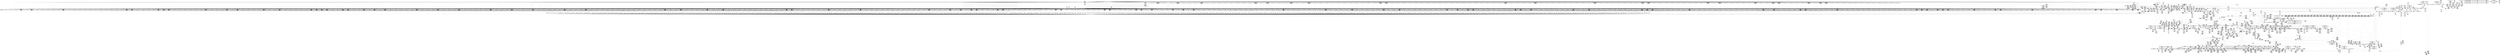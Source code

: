 digraph {
	CE0x52dff60 [shape=record,shape=Mrecord,label="{CE0x52dff60|0:_i16,_4:_i32,_8:_i16,_40:_%struct.super_block*,_72:_i32,_:_SCMRE_760,768_|*MultipleSource*|security/apparmor/lsm.c,227|security/apparmor/lsm.c, 227|*LoadInst*|security/apparmor/lsm.c,226}"]
	CE0x5318110 [shape=record,shape=Mrecord,label="{CE0x5318110|80:_i64,_:_CRE_1640,1641_}"]
	CE0x5303d10 [shape=record,shape=Mrecord,label="{CE0x5303d10|80:_i64,_:_CRE_488,496_}"]
	CE0x5319430 [shape=record,shape=Mrecord,label="{CE0x5319430|80:_i64,_:_CRE_1658,1659_}"]
	CE0x530ed40 [shape=record,shape=Mrecord,label="{CE0x530ed40|80:_i64,_:_CRE_1280,1288_}"]
	CE0x535b1d0 [shape=record,shape=Mrecord,label="{CE0x535b1d0|i64_0|*Constant*}"]
	CE0x52e9a80 [shape=record,shape=Mrecord,label="{CE0x52e9a80|0:_i16,_4:_i32,_8:_i16,_40:_%struct.super_block*,_72:_i32,_:_SCMRE_960,968_|*MultipleSource*|security/apparmor/lsm.c,227|security/apparmor/lsm.c, 227|*LoadInst*|security/apparmor/lsm.c,226}"]
	CE0x53d27e0 [shape=record,shape=Mrecord,label="{CE0x53d27e0|GLOBAL:aa_cred_profile|*Constant*|*SummSink*}"]
	CE0x5287b30 [shape=record,shape=Mrecord,label="{CE0x5287b30|apparmor_path_unlink:dir|Function::apparmor_path_unlink&Arg::dir::}"]
	CE0x527ec10 [shape=record,shape=Mrecord,label="{CE0x527ec10|common_perm_rm:dentry|Function::common_perm_rm&Arg::dentry::|*SummSink*}"]
	CE0x5310d20 [shape=record,shape=Mrecord,label="{CE0x5310d20|80:_i64,_:_CRE_1331,1332_}"]
	CE0x52eba90 [shape=record,shape=Mrecord,label="{CE0x52eba90|80:_i64,_:_CRE_8,16_}"]
	CE0x53338c0 [shape=record,shape=Mrecord,label="{CE0x53338c0|__aa_current_profile:tmp20|security/apparmor/include/context.h,138}"]
	CE0x5355f50 [shape=record,shape=Mrecord,label="{CE0x5355f50|i32_10|*Constant*|*SummSource*}"]
	CE0x52be5b0 [shape=record,shape=Mrecord,label="{CE0x52be5b0|0:_i16,_4:_i32,_8:_i16,_40:_%struct.super_block*,_72:_i32,_:_SCMRE_153,154_}"]
	CE0x53118d0 [shape=record,shape=Mrecord,label="{CE0x53118d0|80:_i64,_:_CRE_1342,1343_}"]
	CE0x533f0d0 [shape=record,shape=Mrecord,label="{CE0x533f0d0|common_perm:entry|*SummSource*}"]
	CE0x53f8ed0 [shape=record,shape=Mrecord,label="{CE0x53f8ed0|aa_cred_profile:tmp15|security/apparmor/include/context.h,100}"]
	CE0x53e0aa0 [shape=record,shape=Mrecord,label="{CE0x53e0aa0|aa_cred_profile:tmp28|security/apparmor/include/context.h,100|*SummSink*}"]
	CE0x53092f0 [shape=record,shape=Mrecord,label="{CE0x53092f0|80:_i64,_:_CRE_640,648_}"]
	CE0x52b48f0 [shape=record,shape=Mrecord,label="{CE0x52b48f0|_call_void_mcount()_#2|*SummSource*}"]
	CE0x53dbcb0 [shape=record,shape=Mrecord,label="{CE0x53dbcb0|aa_cred_profile:do.end10|*SummSource*}"]
	CE0x53d8780 [shape=record,shape=Mrecord,label="{CE0x53d8780|aa_cred_profile:tmp23|security/apparmor/include/context.h,100|*SummSource*}"]
	CE0x52fd710 [shape=record,shape=Mrecord,label="{CE0x52fd710|80:_i64,_:_CRE_224,240_}"]
	CE0x52c5910 [shape=record,shape=Mrecord,label="{CE0x52c5910|0:_i16,_4:_i32,_8:_i16,_40:_%struct.super_block*,_72:_i32,_:_SCMRE_200,201_}"]
	CE0x536bdd0 [shape=record,shape=Mrecord,label="{CE0x536bdd0|__aa_current_profile:tmp9|security/apparmor/include/context.h,138|*SummSource*}"]
	CE0x52d1f70 [shape=record,shape=Mrecord,label="{CE0x52d1f70|0:_i16,_4:_i32,_8:_i16,_40:_%struct.super_block*,_72:_i32,_:_SCMRE_475,476_}"]
	CE0x52f6bc0 [shape=record,shape=Mrecord,label="{CE0x52f6bc0|i64*_getelementptr_inbounds_(_10_x_i64_,_10_x_i64_*___llvm_gcov_ctr54,_i64_0,_i64_8)|*Constant*|*SummSink*}"]
	CE0x52db2a0 [shape=record,shape=Mrecord,label="{CE0x52db2a0|80:_i64,_:_CRE_1631,1632_}"]
	CE0x52fd3e0 [shape=record,shape=Mrecord,label="{CE0x52fd3e0|80:_i64,_:_CRE_200,204_}"]
	CE0x529d610 [shape=record,shape=Mrecord,label="{CE0x529d610|72:_%struct.hlist_bl_node**,_80:_%struct.dentry*,_104:_%struct.inode*,_:_CRE_181,182_}"]
	CE0x53d4cf0 [shape=record,shape=Mrecord,label="{CE0x53d4cf0|aa_cred_profile:if.then|*SummSource*}"]
	CE0x52fb4a0 [shape=record,shape=Mrecord,label="{CE0x52fb4a0|mediated_filesystem:bb}"]
	CE0x52811e0 [shape=record,shape=Mrecord,label="{CE0x52811e0|72:_%struct.hlist_bl_node**,_80:_%struct.dentry*,_104:_%struct.inode*,_:_CRE_16,24_|*MultipleSource*|Function::apparmor_path_unlink&Arg::dentry::|Function::common_perm_rm&Arg::dentry::|security/apparmor/lsm.c,226}"]
	CE0x53dd4e0 [shape=record,shape=Mrecord,label="{CE0x53dd4e0|aa_cred_profile:tmp31|security/apparmor/include/context.h,100}"]
	CE0x529f620 [shape=record,shape=Mrecord,label="{CE0x529f620|72:_%struct.hlist_bl_node**,_80:_%struct.dentry*,_104:_%struct.inode*,_:_CRE_200,201_}"]
	CE0x53e5920 [shape=record,shape=Mrecord,label="{CE0x53e5920|aa_cred_profile:lnot3|security/apparmor/include/context.h,100|*SummSink*}"]
	CE0x52fd4f0 [shape=record,shape=Mrecord,label="{CE0x52fd4f0|80:_i64,_:_CRE_208,216_}"]
	CE0x5350d50 [shape=record,shape=Mrecord,label="{CE0x5350d50|mediated_filesystem:tobool|security/apparmor/include/apparmor.h,117|*SummSource*}"]
	CE0x531e300 [shape=record,shape=Mrecord,label="{CE0x531e300|i64_8|*Constant*|*SummSource*}"]
	CE0x5366ba0 [shape=record,shape=Mrecord,label="{CE0x5366ba0|i64*_getelementptr_inbounds_(_16_x_i64_,_16_x_i64_*___llvm_gcov_ctr46,_i64_0,_i64_1)|*Constant*|*SummSource*}"]
	CE0x5300050 [shape=record,shape=Mrecord,label="{CE0x5300050|80:_i64,_:_CRE_410,411_}"]
	CE0x52fcc70 [shape=record,shape=Mrecord,label="{CE0x52fcc70|80:_i64,_:_CRE_136,140_}"]
	CE0x52d1610 [shape=record,shape=Mrecord,label="{CE0x52d1610|0:_i16,_4:_i32,_8:_i16,_40:_%struct.super_block*,_72:_i32,_:_SCMRE_464,472_|*MultipleSource*|security/apparmor/lsm.c,227|security/apparmor/lsm.c, 227|*LoadInst*|security/apparmor/lsm.c,226}"]
	CE0x52be750 [shape=record,shape=Mrecord,label="{CE0x52be750|0:_i16,_4:_i32,_8:_i16,_40:_%struct.super_block*,_72:_i32,_:_SCMRE_154,155_}"]
	CE0x53b1620 [shape=record,shape=Mrecord,label="{CE0x53b1620|__aa_current_profile:tmp13|security/apparmor/include/context.h,138}"]
	CE0x52bd3d0 [shape=record,shape=Mrecord,label="{CE0x52bd3d0|0:_i16,_4:_i32,_8:_i16,_40:_%struct.super_block*,_72:_i32,_:_SCMRE_142,143_}"]
	CE0x5343c00 [shape=record,shape=Mrecord,label="{CE0x5343c00|__aa_current_profile:tmp5|security/apparmor/include/context.h,138}"]
	CE0x52c1670 [shape=record,shape=Mrecord,label="{CE0x52c1670|0:_i16,_4:_i32,_8:_i16,_40:_%struct.super_block*,_72:_i32,_:_SCMRE_159,160_}"]
	CE0x52c9360 [shape=record,shape=Mrecord,label="{CE0x52c9360|0:_i16,_4:_i32,_8:_i16,_40:_%struct.super_block*,_72:_i32,_:_SCMRE_260,261_}"]
	CE0x53d9970 [shape=record,shape=Mrecord,label="{CE0x53d9970|aa_cred_profile:tmp19|security/apparmor/include/context.h,100}"]
	CE0x53128c0 [shape=record,shape=Mrecord,label="{CE0x53128c0|80:_i64,_:_CRE_1357,1358_}"]
	CE0x52a17e0 [shape=record,shape=Mrecord,label="{CE0x52a17e0|72:_%struct.hlist_bl_node**,_80:_%struct.dentry*,_104:_%struct.inode*,_:_CRE_220,221_}"]
	CE0x52e3930 [shape=record,shape=Mrecord,label="{CE0x52e3930|0:_i16,_4:_i32,_8:_i16,_40:_%struct.super_block*,_72:_i32,_:_SCMRE_880,881_}"]
	CE0x52b8a10 [shape=record,shape=Mrecord,label="{CE0x52b8a10|common_perm:bb}"]
	CE0x531b1f0 [shape=record,shape=Mrecord,label="{CE0x531b1f0|80:_i64,_:_CRE_1686,1687_}"]
	CE0x5364fb0 [shape=record,shape=Mrecord,label="{CE0x5364fb0|get_current:tmp3|*SummSource*}"]
	CE0x5354380 [shape=record,shape=Mrecord,label="{CE0x5354380|_ret_i32_%call,_!dbg_!15477|security/apparmor/lsm.c,191}"]
	CE0x535e410 [shape=record,shape=Mrecord,label="{CE0x535e410|i64*_getelementptr_inbounds_(_5_x_i64_,_5_x_i64_*___llvm_gcov_ctr57,_i64_0,_i64_4)|*Constant*}"]
	CE0x53436a0 [shape=record,shape=Mrecord,label="{CE0x53436a0|aa_cred_profile:do.end|*SummSink*}"]
	CE0x52a25d0 [shape=record,shape=Mrecord,label="{CE0x52a25d0|72:_%struct.hlist_bl_node**,_80:_%struct.dentry*,_104:_%struct.inode*,_:_CRE_248,256_|*MultipleSource*|Function::apparmor_path_unlink&Arg::dentry::|Function::common_perm_rm&Arg::dentry::|security/apparmor/lsm.c,226}"]
	CE0x5349040 [shape=record,shape=Mrecord,label="{CE0x5349040|common_perm_rm:i_uid|security/apparmor/lsm.c,232|*SummSource*}"]
	CE0x530ad80 [shape=record,shape=Mrecord,label="{CE0x530ad80|80:_i64,_:_CRE_1220,1221_}"]
	CE0x5294740 [shape=record,shape=Mrecord,label="{CE0x5294740|i64_1|*Constant*}"]
	CE0x529db20 [shape=record,shape=Mrecord,label="{CE0x529db20|72:_%struct.hlist_bl_node**,_80:_%struct.dentry*,_104:_%struct.inode*,_:_CRE_184,185_}"]
	CE0x53401f0 [shape=record,shape=Mrecord,label="{CE0x53401f0|common_perm:tmp3|security/apparmor/lsm.c,169}"]
	CE0x534c6e0 [shape=record,shape=Mrecord,label="{CE0x534c6e0|i64*_getelementptr_inbounds_(_11_x_i64_,_11_x_i64_*___llvm_gcov_ctr58,_i64_0,_i64_10)|*Constant*}"]
	CE0x52820a0 [shape=record,shape=Mrecord,label="{CE0x52820a0|common_perm_rm:mask|Function::common_perm_rm&Arg::mask::}"]
	CE0x52bb580 [shape=record,shape=Mrecord,label="{CE0x52bb580|0:_i16,_4:_i32,_8:_i16,_40:_%struct.super_block*,_72:_i32,_:_SCMRE_603,604_}"]
	CE0x53e68c0 [shape=record,shape=Mrecord,label="{CE0x53e68c0|aa_cred_profile:do.end10}"]
	CE0x52d53f0 [shape=record,shape=Mrecord,label="{CE0x52d53f0|0:_i16,_4:_i32,_8:_i16,_40:_%struct.super_block*,_72:_i32,_:_SCMRE_554,555_}"]
	CE0x52e27e0 [shape=record,shape=Mrecord,label="{CE0x52e27e0|0:_i16,_4:_i32,_8:_i16,_40:_%struct.super_block*,_72:_i32,_:_SCMRE_869,870_}"]
	CE0x52fc1a0 [shape=record,shape=Mrecord,label="{CE0x52fc1a0|80:_i64,_:_CRE_64,72_}"]
	CE0x532c6b0 [shape=record,shape=Mrecord,label="{CE0x532c6b0|GLOBAL:lockdep_rcu_suspicious|*Constant*}"]
	CE0x52f0a40 [shape=record,shape=Mrecord,label="{CE0x52f0a40|mediated_filesystem:inode|Function::mediated_filesystem&Arg::inode::|*SummSource*}"]
	CE0x52859a0 [shape=record,shape=Mrecord,label="{CE0x52859a0|72:_%struct.hlist_bl_node**,_80:_%struct.dentry*,_104:_%struct.inode*,_:_CRE_162,163_}"]
	CE0x52f3240 [shape=record,shape=Mrecord,label="{CE0x52f3240|common_perm_rm:tmp16|security/apparmor/lsm.c,229|*SummSink*}"]
	CE0x5356fa0 [shape=record,shape=Mrecord,label="{CE0x5356fa0|aa_cred_profile:if.end|*SummSource*}"]
	CE0x5354da0 [shape=record,shape=Mrecord,label="{CE0x5354da0|common_perm_dir_dentry:bb|*SummSource*}"]
	CE0x534a3c0 [shape=record,shape=Mrecord,label="{CE0x534a3c0|i64_4|*Constant*}"]
	CE0x52cb0f0 [shape=record,shape=Mrecord,label="{CE0x52cb0f0|0:_i16,_4:_i32,_8:_i16,_40:_%struct.super_block*,_72:_i32,_:_SCMRE_278,279_}"]
	CE0x52fd0b0 [shape=record,shape=Mrecord,label="{CE0x52fd0b0|80:_i64,_:_CRE_176,184_}"]
	CE0x532fe80 [shape=record,shape=Mrecord,label="{CE0x532fe80|__aa_current_profile:call4|security/apparmor/include/context.h,138}"]
	CE0x52c26b0 [shape=record,shape=Mrecord,label="{CE0x52c26b0|0:_i16,_4:_i32,_8:_i16,_40:_%struct.super_block*,_72:_i32,_:_SCMRE_169,170_}"]
	CE0x52c7b90 [shape=record,shape=Mrecord,label="{CE0x52c7b90|0:_i16,_4:_i32,_8:_i16,_40:_%struct.super_block*,_72:_i32,_:_SCMRE_245,246_}"]
	CE0x52e0480 [shape=record,shape=Mrecord,label="{CE0x52e0480|0:_i16,_4:_i32,_8:_i16,_40:_%struct.super_block*,_72:_i32,_:_SCMRE_776,792_|*MultipleSource*|security/apparmor/lsm.c,227|security/apparmor/lsm.c, 227|*LoadInst*|security/apparmor/lsm.c,226}"]
	CE0x5343a90 [shape=record,shape=Mrecord,label="{CE0x5343a90|__aa_current_profile:entry|*SummSource*}"]
	CE0x53019d0 [shape=record,shape=Mrecord,label="{CE0x53019d0|80:_i64,_:_CRE_434,435_}"]
	CE0x52fce90 [shape=record,shape=Mrecord,label="{CE0x52fce90|80:_i64,_:_CRE_152,160_}"]
	CE0x52b49a0 [shape=record,shape=Mrecord,label="{CE0x52b49a0|_call_void_mcount()_#2|*SummSink*}"]
	CE0x52d5c10 [shape=record,shape=Mrecord,label="{CE0x52d5c10|0:_i16,_4:_i32,_8:_i16,_40:_%struct.super_block*,_72:_i32,_:_SCMRE_560,561_}"]
	CE0x53f8d10 [shape=record,shape=Mrecord,label="{CE0x53f8d10|aa_cred_profile:tmp14|security/apparmor/include/context.h,100}"]
	CE0x530ac70 [shape=record,shape=Mrecord,label="{CE0x530ac70|80:_i64,_:_CRE_1219,1220_}"]
	CE0x52c8ce0 [shape=record,shape=Mrecord,label="{CE0x52c8ce0|0:_i16,_4:_i32,_8:_i16,_40:_%struct.super_block*,_72:_i32,_:_SCMRE_256,257_}"]
	CE0x53610f0 [shape=record,shape=Mrecord,label="{CE0x53610f0|common_perm:tmp9|security/apparmor/lsm.c,172|*SummSink*}"]
	CE0x52bc4b0 [shape=record,shape=Mrecord,label="{CE0x52bc4b0|0:_i16,_4:_i32,_8:_i16,_40:_%struct.super_block*,_72:_i32,_:_SCMRE_120,128_|*MultipleSource*|security/apparmor/lsm.c,227|security/apparmor/lsm.c, 227|*LoadInst*|security/apparmor/lsm.c,226}"]
	CE0x52b8580 [shape=record,shape=Mrecord,label="{CE0x52b8580|common_perm:bb|*SummSource*}"]
	CE0x52bb240 [shape=record,shape=Mrecord,label="{CE0x52bb240|0:_i16,_4:_i32,_8:_i16,_40:_%struct.super_block*,_72:_i32,_:_SCMRE_601,602_}"]
	CE0x52ef080 [shape=record,shape=Mrecord,label="{CE0x52ef080|common_perm_rm:tmp11|security/apparmor/lsm.c,229|*SummSource*}"]
	CE0x53d8dd0 [shape=record,shape=Mrecord,label="{CE0x53d8dd0|i64*_getelementptr_inbounds_(_16_x_i64_,_16_x_i64_*___llvm_gcov_ctr46,_i64_0,_i64_10)|*Constant*|*SummSource*}"]
	CE0x5368730 [shape=record,shape=Mrecord,label="{CE0x5368730|i64_3|*Constant*}"]
	CE0x52c67b0 [shape=record,shape=Mrecord,label="{CE0x52c67b0|0:_i16,_4:_i32,_8:_i16,_40:_%struct.super_block*,_72:_i32,_:_SCMRE_212,216_|*MultipleSource*|security/apparmor/lsm.c,227|security/apparmor/lsm.c, 227|*LoadInst*|security/apparmor/lsm.c,226}"]
	CE0x530f1b0 [shape=record,shape=Mrecord,label="{CE0x530f1b0|80:_i64,_:_CRE_1305,1306_}"]
	CE0x52d2780 [shape=record,shape=Mrecord,label="{CE0x52d2780|0:_i16,_4:_i32,_8:_i16,_40:_%struct.super_block*,_72:_i32,_:_SCMRE_481,482_}"]
	CE0x53e3ae0 [shape=record,shape=Mrecord,label="{CE0x53e3ae0|aa_cred_profile:lor.end}"]
	CE0x52b68d0 [shape=record,shape=Mrecord,label="{CE0x52b68d0|common_perm:op|Function::common_perm&Arg::op::}"]
	CE0x53108e0 [shape=record,shape=Mrecord,label="{CE0x53108e0|80:_i64,_:_CRE_1327,1328_}"]
	CE0x52f1740 [shape=record,shape=Mrecord,label="{CE0x52f1740|i64_6|*Constant*|*SummSource*}"]
	CE0x53dc620 [shape=record,shape=Mrecord,label="{CE0x53dc620|aa_cred_profile:tmp25|security/apparmor/include/context.h,100}"]
	CE0x5308850 [shape=record,shape=Mrecord,label="{CE0x5308850|80:_i64,_:_CRE_623,624_}"]
	CE0x53b1aa0 [shape=record,shape=Mrecord,label="{CE0x53b1aa0|get_current:tmp4|./arch/x86/include/asm/current.h,14|*SummSink*}"]
	CE0x530dd50 [shape=record,shape=Mrecord,label="{CE0x530dd50|80:_i64,_:_CRE_1265,1266_}"]
	CE0x52eae00 [shape=record,shape=Mrecord,label="{CE0x52eae00|0:_i16,_4:_i32,_8:_i16,_40:_%struct.super_block*,_72:_i32,_:_SCMRE_984,988_|*MultipleSource*|security/apparmor/lsm.c,227|security/apparmor/lsm.c, 227|*LoadInst*|security/apparmor/lsm.c,226}"]
	CE0x52f13a0 [shape=record,shape=Mrecord,label="{CE0x52f13a0|i64_5|*Constant*|*SummSource*}"]
	CE0x53618f0 [shape=record,shape=Mrecord,label="{CE0x53618f0|common_perm:tmp10|security/apparmor/lsm.c,172|*SummSink*}"]
	CE0x52924e0 [shape=record,shape=Mrecord,label="{CE0x52924e0|72:_%struct.hlist_bl_node**,_80:_%struct.dentry*,_104:_%struct.inode*,_:_CRE_145,146_}"]
	CE0x52c9840 [shape=record,shape=Mrecord,label="{CE0x52c9840|0:_i16,_4:_i32,_8:_i16,_40:_%struct.super_block*,_72:_i32,_:_SCMRE_263,264_}"]
	CE0x53e5ae0 [shape=record,shape=Mrecord,label="{CE0x53e5ae0|aa_cred_profile:lnot.ext|security/apparmor/include/context.h,100}"]
	CE0x52ce350 [shape=record,shape=Mrecord,label="{CE0x52ce350|0:_i16,_4:_i32,_8:_i16,_40:_%struct.super_block*,_72:_i32,_:_SCMRE_309,310_}"]
	CE0x53db750 [shape=record,shape=Mrecord,label="{CE0x53db750|44:_i32,_48:_i16,_128:_i8*,_:_SCMRE_112,120_|*MultipleSource*|Function::aa_cred_profile&Arg::cred::|security/apparmor/include/context.h,99|security/apparmor/include/context.h,138}"]
	CE0x52d49b0 [shape=record,shape=Mrecord,label="{CE0x52d49b0|0:_i16,_4:_i32,_8:_i16,_40:_%struct.super_block*,_72:_i32,_:_SCMRE_540,544_|*MultipleSource*|security/apparmor/lsm.c,227|security/apparmor/lsm.c, 227|*LoadInst*|security/apparmor/lsm.c,226}"]
	CE0x53332e0 [shape=record,shape=Mrecord,label="{CE0x53332e0|__aa_current_profile:tmp17|security/apparmor/include/context.h,138}"]
	CE0x53d4440 [shape=record,shape=Mrecord,label="{CE0x53d4440|aa_cred_profile:profile|security/apparmor/include/context.h,100|*SummSource*}"]
	CE0x536b6d0 [shape=record,shape=Mrecord,label="{CE0x536b6d0|aa_cred_profile:tmp6|security/apparmor/include/context.h,100|*SummSink*}"]
	CE0x53aea30 [shape=record,shape=Mrecord,label="{CE0x53aea30|__aa_current_profile:tmp7|security/apparmor/include/context.h,138|*SummSource*}"]
	CE0x5318aa0 [shape=record,shape=Mrecord,label="{CE0x5318aa0|80:_i64,_:_CRE_1649,1650_}"]
	CE0x53e8fb0 [shape=record,shape=Mrecord,label="{CE0x53e8fb0|aa_cred_profile:tmp5|security/apparmor/include/context.h,99}"]
	CE0x531c430 [shape=record,shape=Mrecord,label="{CE0x531c430|80:_i64,_:_CRE_1816,1824_}"]
	CE0x52f3750 [shape=record,shape=Mrecord,label="{CE0x52f3750|i64*_getelementptr_inbounds_(_10_x_i64_,_10_x_i64_*___llvm_gcov_ctr54,_i64_0,_i64_7)|*Constant*|*SummSource*}"]
	CE0x52bb0a0 [shape=record,shape=Mrecord,label="{CE0x52bb0a0|0:_i16,_4:_i32,_8:_i16,_40:_%struct.super_block*,_72:_i32,_:_SCMRE_600,601_}"]
	CE0x530f5c0 [shape=record,shape=Mrecord,label="{CE0x530f5c0|80:_i64,_:_CRE_1309,1310_}"]
	CE0x527b860 [shape=record,shape=Mrecord,label="{CE0x527b860|apparmor_path_unlink:tmp3|*SummSource*}"]
	CE0x52e3e10 [shape=record,shape=Mrecord,label="{CE0x52e3e10|0:_i16,_4:_i32,_8:_i16,_40:_%struct.super_block*,_72:_i32,_:_SCMRE_883,884_}"]
	CE0x53d3370 [shape=record,shape=Mrecord,label="{CE0x53d3370|_ret_%struct.aa_profile*_%tmp34,_!dbg_!15510|security/apparmor/include/context.h,101|*SummSink*}"]
	CE0x531f180 [shape=record,shape=Mrecord,label="{CE0x531f180|%struct.vfsmount*_null|*Constant*}"]
	CE0x52b80d0 [shape=record,shape=Mrecord,label="{CE0x52b80d0|_ret_i32_%error.0,_!dbg_!15483|security/apparmor/lsm.c,172}"]
	CE0x52fec50 [shape=record,shape=Mrecord,label="{CE0x52fec50|80:_i64,_:_CRE_384,388_}"]
	CE0x532f300 [shape=record,shape=Mrecord,label="{CE0x532f300|i32_78|*Constant*|*SummSink*}"]
	CE0x531a860 [shape=record,shape=Mrecord,label="{CE0x531a860|80:_i64,_:_CRE_1677,1678_}"]
	CE0x53587b0 [shape=record,shape=Mrecord,label="{CE0x53587b0|i64_3|*Constant*}"]
	CE0x527e830 [shape=record,shape=Mrecord,label="{CE0x527e830|_call_void_mcount()_#2|*SummSource*}"]
	CE0x5309540 [shape=record,shape=Mrecord,label="{CE0x5309540|80:_i64,_:_CRE_656,664_}"]
	CE0x52f6f00 [shape=record,shape=Mrecord,label="{CE0x52f6f00|common_perm_rm:tmp19|security/apparmor/lsm.c,232}"]
	CE0x5300490 [shape=record,shape=Mrecord,label="{CE0x5300490|80:_i64,_:_CRE_414,415_}"]
	CE0x52c7ca0 [shape=record,shape=Mrecord,label="{CE0x52c7ca0|0:_i16,_4:_i32,_8:_i16,_40:_%struct.super_block*,_72:_i32,_:_SCMRE_246,247_}"]
	CE0x5360830 [shape=record,shape=Mrecord,label="{CE0x5360830|__aa_current_profile:tmp10|security/apparmor/include/context.h,138|*SummSource*}"]
	CE0x5307860 [shape=record,shape=Mrecord,label="{CE0x5307860|80:_i64,_:_CRE_608,609_}"]
	CE0x52f5ac0 [shape=record,shape=Mrecord,label="{CE0x52f5ac0|i64_-2147483648|*Constant*}"]
	CE0x52e25c0 [shape=record,shape=Mrecord,label="{CE0x52e25c0|0:_i16,_4:_i32,_8:_i16,_40:_%struct.super_block*,_72:_i32,_:_SCMRE_867,868_}"]
	CE0x532bc30 [shape=record,shape=Mrecord,label="{CE0x532bc30|i8_1|*Constant*|*SummSink*}"]
	CE0x53655f0 [shape=record,shape=Mrecord,label="{CE0x53655f0|44:_i32,_48:_i16,_128:_i8*,_:_SCMRE_48,52_|*MultipleSource*|Function::aa_cred_profile&Arg::cred::|security/apparmor/include/context.h,99|security/apparmor/include/context.h,138}"]
	CE0x53502c0 [shape=record,shape=Mrecord,label="{CE0x53502c0|common_perm_dir_dentry:tmp3|*SummSource*}"]
	CE0x531e1f0 [shape=record,shape=Mrecord,label="{CE0x531e1f0|i64_8|*Constant*}"]
	CE0x535e270 [shape=record,shape=Mrecord,label="{CE0x535e270|_ret_i32_%call17,_!dbg_!15526|security/apparmor/file.c,307|*SummSink*}"]
	CE0x52bb720 [shape=record,shape=Mrecord,label="{CE0x52bb720|0:_i16,_4:_i32,_8:_i16,_40:_%struct.super_block*,_72:_i32,_:_SCMRE_604,605_}"]
	CE0x5319fe0 [shape=record,shape=Mrecord,label="{CE0x5319fe0|80:_i64,_:_CRE_1669,1670_}"]
	CE0x52cc130 [shape=record,shape=Mrecord,label="{CE0x52cc130|0:_i16,_4:_i32,_8:_i16,_40:_%struct.super_block*,_72:_i32,_:_SCMRE_288,289_}"]
	CE0x52fbf00 [shape=record,shape=Mrecord,label="{CE0x52fbf00|80:_i64,_:_CRE_40,48_}"]
	CE0x53129d0 [shape=record,shape=Mrecord,label="{CE0x53129d0|80:_i64,_:_CRE_1358,1359_}"]
	CE0x52bc9d0 [shape=record,shape=Mrecord,label="{CE0x52bc9d0|0:_i16,_4:_i32,_8:_i16,_40:_%struct.super_block*,_72:_i32,_:_SCMRE_136,137_}"]
	CE0x52e5330 [shape=record,shape=Mrecord,label="{CE0x52e5330|0:_i16,_4:_i32,_8:_i16,_40:_%struct.super_block*,_72:_i32,_:_SCMRE_896,897_}"]
	CE0x53e48c0 [shape=record,shape=Mrecord,label="{CE0x53e48c0|aa_cred_profile:tmp12|security/apparmor/include/context.h,100|*SummSink*}"]
	CE0x5308fc0 [shape=record,shape=Mrecord,label="{CE0x5308fc0|80:_i64,_:_CRE_630,631_}"]
	CE0x52e0d00 [shape=record,shape=Mrecord,label="{CE0x52e0d00|0:_i16,_4:_i32,_8:_i16,_40:_%struct.super_block*,_72:_i32,_:_SCMRE_808,816_|*MultipleSource*|security/apparmor/lsm.c,227|security/apparmor/lsm.c, 227|*LoadInst*|security/apparmor/lsm.c,226}"]
	CE0x53660b0 [shape=record,shape=Mrecord,label="{CE0x53660b0|i64_0|*Constant*}"]
	CE0x533d890 [shape=record,shape=Mrecord,label="{CE0x533d890|common_perm_dir_dentry:tmp4|*LoadInst*|security/apparmor/lsm.c,189}"]
	CE0x52b5a90 [shape=record,shape=Mrecord,label="{CE0x52b5a90|common_perm_dir_dentry:mnt1|security/apparmor/lsm.c,189|*SummSink*}"]
	CE0x52b6bb0 [shape=record,shape=Mrecord,label="{CE0x52b6bb0|common_perm:op|Function::common_perm&Arg::op::|*SummSink*}"]
	CE0x52c7010 [shape=record,shape=Mrecord,label="{CE0x52c7010|0:_i16,_4:_i32,_8:_i16,_40:_%struct.super_block*,_72:_i32,_:_SCMRE_232,236_|*MultipleSource*|security/apparmor/lsm.c,227|security/apparmor/lsm.c, 227|*LoadInst*|security/apparmor/lsm.c,226}"]
	CE0x52d6430 [shape=record,shape=Mrecord,label="{CE0x52d6430|0:_i16,_4:_i32,_8:_i16,_40:_%struct.super_block*,_72:_i32,_:_SCMRE_565,566_}"]
	CE0x52ea0c0 [shape=record,shape=Mrecord,label="{CE0x52ea0c0|0:_i16,_4:_i32,_8:_i16,_40:_%struct.super_block*,_72:_i32,_:_SCMRE_976,977_}"]
	CE0x53d3890 [shape=record,shape=Mrecord,label="{CE0x53d3890|get_current:bb|*SummSource*}"]
	CE0x52f7cd0 [shape=record,shape=Mrecord,label="{CE0x52f7cd0|common_perm_rm:uid|security/apparmor/lsm.c,232|*SummSink*}"]
	CE0x52f5410 [shape=record,shape=Mrecord,label="{CE0x52f5410|mediated_filesystem:s_flags|security/apparmor/include/apparmor.h,117|*SummSink*}"]
	CE0x530ab60 [shape=record,shape=Mrecord,label="{CE0x530ab60|80:_i64,_:_CRE_1218,1219_}"]
	CE0x5292390 [shape=record,shape=Mrecord,label="{CE0x5292390|72:_%struct.hlist_bl_node**,_80:_%struct.dentry*,_104:_%struct.inode*,_:_CRE_112,144_|*MultipleSource*|Function::apparmor_path_unlink&Arg::dentry::|Function::common_perm_rm&Arg::dentry::|security/apparmor/lsm.c,226}"]
	CE0x5353e40 [shape=record,shape=Mrecord,label="{CE0x5353e40|common_perm_dir_dentry:cond|Function::common_perm_dir_dentry&Arg::cond::}"]
	CE0x5320c90 [shape=record,shape=Mrecord,label="{CE0x5320c90|common_perm_rm:tobool1|security/apparmor/lsm.c,229}"]
	CE0x531bcc0 [shape=record,shape=Mrecord,label="{CE0x531bcc0|80:_i64,_:_CRE_1760,1764_}"]
	CE0x52b70e0 [shape=record,shape=Mrecord,label="{CE0x52b70e0|common_perm:mask|Function::common_perm&Arg::mask::}"]
	CE0x532f7c0 [shape=record,shape=Mrecord,label="{CE0x532f7c0|__aa_current_profile:cred|security/apparmor/include/context.h,138|*SummSink*}"]
	CE0x52cc470 [shape=record,shape=Mrecord,label="{CE0x52cc470|0:_i16,_4:_i32,_8:_i16,_40:_%struct.super_block*,_72:_i32,_:_SCMRE_290,291_}"]
	CE0x52ff170 [shape=record,shape=Mrecord,label="{CE0x52ff170|80:_i64,_:_CRE_396,397_}"]
	CE0x5321310 [shape=record,shape=Mrecord,label="{CE0x5321310|common_perm_rm:tmp10|security/apparmor/lsm.c,229}"]
	CE0x5299990 [shape=record,shape=Mrecord,label="{CE0x5299990|72:_%struct.hlist_bl_node**,_80:_%struct.dentry*,_104:_%struct.inode*,_:_CRE_151,152_}"]
	CE0x5309fe0 [shape=record,shape=Mrecord,label="{CE0x5309fe0|80:_i64,_:_CRE_896,1208_}"]
	CE0x533e930 [shape=record,shape=Mrecord,label="{CE0x533e930|common_perm_dir_dentry:call|security/apparmor/lsm.c,191|*SummSink*}"]
	CE0x52c91c0 [shape=record,shape=Mrecord,label="{CE0x52c91c0|0:_i16,_4:_i32,_8:_i16,_40:_%struct.super_block*,_72:_i32,_:_SCMRE_259,260_}"]
	CE0x530ca30 [shape=record,shape=Mrecord,label="{CE0x530ca30|80:_i64,_:_CRE_1247,1248_}"]
	CE0x53444a0 [shape=record,shape=Mrecord,label="{CE0x53444a0|i64*_getelementptr_inbounds_(_2_x_i64_,_2_x_i64_*___llvm_gcov_ctr112,_i64_0,_i64_1)|*Constant*|*SummSink*}"]
	CE0x527ca40 [shape=record,shape=Mrecord,label="{CE0x527ca40|i32_0|*Constant*|*SummSink*}"]
	CE0x5351fe0 [shape=record,shape=Mrecord,label="{CE0x5351fe0|common_perm_rm:call3|security/apparmor/lsm.c,235|*SummSource*}"]
	CE0x534f5b0 [shape=record,shape=Mrecord,label="{CE0x534f5b0|common_perm:if.then|*SummSink*}"]
	CE0x530e3b0 [shape=record,shape=Mrecord,label="{CE0x530e3b0|80:_i64,_:_CRE_1271,1272_}"]
	CE0x52f1520 [shape=record,shape=Mrecord,label="{CE0x52f1520|i64_5|*Constant*|*SummSink*}"]
	CE0x5343480 [shape=record,shape=Mrecord,label="{CE0x5343480|aa_cred_profile:do.end}"]
	CE0x53af560 [shape=record,shape=Mrecord,label="{CE0x53af560|__aa_current_profile:tobool1|security/apparmor/include/context.h,138|*SummSink*}"]
	CE0x534fda0 [shape=record,shape=Mrecord,label="{CE0x534fda0|common_perm_dir_dentry:tmp2|*SummSink*}"]
	CE0x52d2e00 [shape=record,shape=Mrecord,label="{CE0x52d2e00|0:_i16,_4:_i32,_8:_i16,_40:_%struct.super_block*,_72:_i32,_:_SCMRE_485,486_}"]
	CE0x52c3890 [shape=record,shape=Mrecord,label="{CE0x52c3890|0:_i16,_4:_i32,_8:_i16,_40:_%struct.super_block*,_72:_i32,_:_SCMRE_180,181_}"]
	CE0x52e9290 [shape=record,shape=Mrecord,label="{CE0x52e9290|0:_i16,_4:_i32,_8:_i16,_40:_%struct.super_block*,_72:_i32,_:_SCMRE_935,936_}"]
	CE0x5281fa0 [shape=record,shape=Mrecord,label="{CE0x5281fa0|common_perm_rm:mask|Function::common_perm_rm&Arg::mask::|*SummSource*}"]
	CE0x52dac40 [shape=record,shape=Mrecord,label="{CE0x52dac40|80:_i64,_:_CRE_1625,1626_}"]
	CE0x5357e90 [shape=record,shape=Mrecord,label="{CE0x5357e90|common_perm:if.then}"]
	CE0x52b77f0 [shape=record,shape=Mrecord,label="{CE0x52b77f0|common_perm:cond|Function::common_perm&Arg::cond::|*SummSource*}"]
	CE0x5294be0 [shape=record,shape=Mrecord,label="{CE0x5294be0|common_perm_rm:tmp}"]
	CE0x52f4260 [shape=record,shape=Mrecord,label="{CE0x52f4260|common_perm_rm:tmp21|security/apparmor/lsm.c,232|*SummSink*}"]
	CE0x5368ca0 [shape=record,shape=Mrecord,label="{CE0x5368ca0|__aa_current_profile:do.body|*SummSink*}"]
	CE0x52fa620 [shape=record,shape=Mrecord,label="{CE0x52fa620|__aa_current_profile:tmp14|security/apparmor/include/context.h,138|*SummSink*}"]
	CE0x52ff9f0 [shape=record,shape=Mrecord,label="{CE0x52ff9f0|80:_i64,_:_CRE_404,405_}"]
	CE0x52e8db0 [shape=record,shape=Mrecord,label="{CE0x52e8db0|0:_i16,_4:_i32,_8:_i16,_40:_%struct.super_block*,_72:_i32,_:_SCMRE_932,933_}"]
	CE0x5367950 [shape=record,shape=Mrecord,label="{CE0x5367950|__aa_current_profile:if.then|*SummSource*}"]
	CE0x52bd710 [shape=record,shape=Mrecord,label="{CE0x52bd710|0:_i16,_4:_i32,_8:_i16,_40:_%struct.super_block*,_72:_i32,_:_SCMRE_144,145_}"]
	CE0x533fb50 [shape=record,shape=Mrecord,label="{CE0x533fb50|common_perm:cmp|security/apparmor/lsm.c,169}"]
	CE0x531e810 [shape=record,shape=Mrecord,label="{CE0x531e810|common_perm:call|security/apparmor/lsm.c,168}"]
	CE0x52e9430 [shape=record,shape=Mrecord,label="{CE0x52e9430|0:_i16,_4:_i32,_8:_i16,_40:_%struct.super_block*,_72:_i32,_:_SCMRE_936,944_|*MultipleSource*|security/apparmor/lsm.c,227|security/apparmor/lsm.c, 227|*LoadInst*|security/apparmor/lsm.c,226}"]
	CE0x535b7b0 [shape=record,shape=Mrecord,label="{CE0x535b7b0|common_perm:call1|security/apparmor/lsm.c,170|*SummSource*}"]
	CE0x530cd60 [shape=record,shape=Mrecord,label="{CE0x530cd60|80:_i64,_:_CRE_1250,1251_}"]
	CE0x535d780 [shape=record,shape=Mrecord,label="{CE0x535d780|aa_path_perm:request|Function::aa_path_perm&Arg::request::|*SummSource*}"]
	CE0x530ec30 [shape=record,shape=Mrecord,label="{CE0x530ec30|80:_i64,_:_CRE_1279,1280_}"]
	CE0x53da520 [shape=record,shape=Mrecord,label="{CE0x53da520|i64*_getelementptr_inbounds_(_16_x_i64_,_16_x_i64_*___llvm_gcov_ctr46,_i64_0,_i64_8)|*Constant*|*SummSink*}"]
	CE0x534f790 [shape=record,shape=Mrecord,label="{CE0x534f790|i64*_getelementptr_inbounds_(_5_x_i64_,_5_x_i64_*___llvm_gcov_ctr57,_i64_0,_i64_0)|*Constant*|*SummSource*}"]
	CE0x52eac60 [shape=record,shape=Mrecord,label="{CE0x52eac60|0:_i16,_4:_i32,_8:_i16,_40:_%struct.super_block*,_72:_i32,_:_SCMRE_983,984_}"]
	CE0x5363290 [shape=record,shape=Mrecord,label="{CE0x5363290|__aa_current_profile:tmp|*SummSink*}"]
	CE0x52ca8d0 [shape=record,shape=Mrecord,label="{CE0x52ca8d0|0:_i16,_4:_i32,_8:_i16,_40:_%struct.super_block*,_72:_i32,_:_SCMRE_273,274_}"]
	CE0x52d3620 [shape=record,shape=Mrecord,label="{CE0x52d3620|0:_i16,_4:_i32,_8:_i16,_40:_%struct.super_block*,_72:_i32,_:_SCMRE_500,504_|*MultipleSource*|security/apparmor/lsm.c,227|security/apparmor/lsm.c, 227|*LoadInst*|security/apparmor/lsm.c,226}"]
	CE0x5366d70 [shape=record,shape=Mrecord,label="{CE0x5366d70|i64*_getelementptr_inbounds_(_16_x_i64_,_16_x_i64_*___llvm_gcov_ctr46,_i64_0,_i64_1)|*Constant*|*SummSink*}"]
	CE0x531aca0 [shape=record,shape=Mrecord,label="{CE0x531aca0|80:_i64,_:_CRE_1681,1682_}"]
	CE0x53f27d0 [shape=record,shape=Mrecord,label="{CE0x53f27d0|aa_cred_profile:do.body}"]
	CE0x52fa7e0 [shape=record,shape=Mrecord,label="{CE0x52fa7e0|i1_true|*Constant*}"]
	CE0x52ff8e0 [shape=record,shape=Mrecord,label="{CE0x52ff8e0|80:_i64,_:_CRE_403,404_}"]
	CE0x5361d60 [shape=record,shape=Mrecord,label="{CE0x5361d60|__aa_current_profile:do.end}"]
	CE0x5291f90 [shape=record,shape=Mrecord,label="{CE0x5291f90|common_perm_rm:lor.lhs.false}"]
	CE0x5303f30 [shape=record,shape=Mrecord,label="{CE0x5303f30|80:_i64,_:_CRE_504,512_}"]
	CE0x52f1810 [shape=record,shape=Mrecord,label="{CE0x52f1810|i64_6|*Constant*|*SummSink*}"]
	CE0x532f4d0 [shape=record,shape=Mrecord,label="{CE0x532f4d0|__aa_current_profile:cred|security/apparmor/include/context.h,138}"]
	CE0x529f7d0 [shape=record,shape=Mrecord,label="{CE0x529f7d0|72:_%struct.hlist_bl_node**,_80:_%struct.dentry*,_104:_%struct.inode*,_:_CRE_201,202_}"]
	CE0x52e6ed0 [shape=record,shape=Mrecord,label="{CE0x52e6ed0|0:_i16,_4:_i32,_8:_i16,_40:_%struct.super_block*,_72:_i32,_:_SCMRE_913,914_}"]
	CE0x4f03f40 [shape=record,shape=Mrecord,label="{CE0x4f03f40|i32_3|*Constant*|*SummSource*}"]
	CE0x53500b0 [shape=record,shape=Mrecord,label="{CE0x53500b0|common_perm_dir_dentry:tmp3}"]
	CE0x5310f40 [shape=record,shape=Mrecord,label="{CE0x5310f40|80:_i64,_:_CRE_1333,1334_}"]
	CE0x53aef90 [shape=record,shape=Mrecord,label="{CE0x53aef90|aa_cred_profile:security|security/apparmor/include/context.h,99|*SummSink*}"]
	CE0x52d58d0 [shape=record,shape=Mrecord,label="{CE0x52d58d0|0:_i16,_4:_i32,_8:_i16,_40:_%struct.super_block*,_72:_i32,_:_SCMRE_558,559_}"]
	CE0x5321770 [shape=record,shape=Mrecord,label="{CE0x5321770|i32_8|*Constant*|*SummSource*}"]
	CE0x531d1d0 [shape=record,shape=Mrecord,label="{CE0x531d1d0|80:_i64,_:_CRE_1878,1879_}"]
	CE0x5348b90 [shape=record,shape=Mrecord,label="{CE0x5348b90|mediated_filesystem:bb|*SummSink*}"]
	CE0x5353050 [shape=record,shape=Mrecord,label="{CE0x5353050|common_perm_dir_dentry:dir|Function::common_perm_dir_dentry&Arg::dir::|*SummSink*}"]
	CE0x52c89a0 [shape=record,shape=Mrecord,label="{CE0x52c89a0|0:_i16,_4:_i32,_8:_i16,_40:_%struct.super_block*,_72:_i32,_:_SCMRE_254,255_}"]
	CE0x53106c0 [shape=record,shape=Mrecord,label="{CE0x53106c0|80:_i64,_:_CRE_1325,1326_}"]
	CE0x529a960 [shape=record,shape=Mrecord,label="{CE0x529a960|mediated_filesystem:tmp1}"]
	CE0x5362f20 [shape=record,shape=Mrecord,label="{CE0x5362f20|_call_void_mcount()_#2}"]
	CE0x531bdd0 [shape=record,shape=Mrecord,label="{CE0x531bdd0|80:_i64,_:_CRE_1768,1776_}"]
	CE0x5309400 [shape=record,shape=Mrecord,label="{CE0x5309400|80:_i64,_:_CRE_648,656_}"]
	CE0x52f6fe0 [shape=record,shape=Mrecord,label="{CE0x52f6fe0|common_perm_rm:tmp19|security/apparmor/lsm.c,232|*SummSink*}"]
	CE0x5291b70 [shape=record,shape=Mrecord,label="{CE0x5291b70|common_perm_rm:tmp2|*LoadInst*|security/apparmor/lsm.c,226}"]
	CE0x531d610 [shape=record,shape=Mrecord,label="{CE0x531d610|80:_i64,_:_CRE_1896,1904_}"]
	CE0x52db5d0 [shape=record,shape=Mrecord,label="{CE0x52db5d0|80:_i64,_:_CRE_1634,1635_}"]
	CE0x52ba530 [shape=record,shape=Mrecord,label="{CE0x52ba530|44:_i32,_48:_i16,_128:_i8*,_:_SCMRE_24,28_|*MultipleSource*|Function::aa_cred_profile&Arg::cred::|security/apparmor/include/context.h,99|security/apparmor/include/context.h,138}"]
	CE0x535e140 [shape=record,shape=Mrecord,label="{CE0x535e140|_ret_i32_%call17,_!dbg_!15526|security/apparmor/file.c,307|*SummSource*}"]
	CE0x529e390 [shape=record,shape=Mrecord,label="{CE0x529e390|72:_%struct.hlist_bl_node**,_80:_%struct.dentry*,_104:_%struct.inode*,_:_CRE_189,190_}"]
	CE0x52c84c0 [shape=record,shape=Mrecord,label="{CE0x52c84c0|0:_i16,_4:_i32,_8:_i16,_40:_%struct.super_block*,_72:_i32,_:_SCMRE_251,252_}"]
	CE0x530df70 [shape=record,shape=Mrecord,label="{CE0x530df70|80:_i64,_:_CRE_1267,1268_}"]
	CE0x5309a90 [shape=record,shape=Mrecord,label="{CE0x5309a90|80:_i64,_:_CRE_704,708_}"]
	CE0x531e710 [shape=record,shape=Mrecord,label="{CE0x531e710|_call_void_mcount()_#2|*SummSink*}"]
	CE0x52a1630 [shape=record,shape=Mrecord,label="{CE0x52a1630|72:_%struct.hlist_bl_node**,_80:_%struct.dentry*,_104:_%struct.inode*,_:_CRE_219,220_}"]
	CE0x52f9060 [shape=record,shape=Mrecord,label="{CE0x52f9060|i32_4|*Constant*|*SummSource*}"]
	CE0x53d2940 [shape=record,shape=Mrecord,label="{CE0x53d2940|aa_cred_profile:entry|*SummSource*}"]
	CE0x5308b80 [shape=record,shape=Mrecord,label="{CE0x5308b80|80:_i64,_:_CRE_626,627_}"]
	CE0x5369db0 [shape=record,shape=Mrecord,label="{CE0x5369db0|i64*_getelementptr_inbounds_(_16_x_i64_,_16_x_i64_*___llvm_gcov_ctr46,_i64_0,_i64_4)|*Constant*|*SummSource*}"]
	CE0x53e9370 [shape=record,shape=Mrecord,label="{CE0x53e9370|aa_cred_profile:tmp4|*LoadInst*|security/apparmor/include/context.h,99|*SummSource*}"]
	CE0x5319760 [shape=record,shape=Mrecord,label="{CE0x5319760|80:_i64,_:_CRE_1661,1662_}"]
	CE0x5340350 [shape=record,shape=Mrecord,label="{CE0x5340350|common_perm:tmp3|security/apparmor/lsm.c,169|*SummSource*}"]
	CE0x52a0700 [shape=record,shape=Mrecord,label="{CE0x52a0700|72:_%struct.hlist_bl_node**,_80:_%struct.dentry*,_104:_%struct.inode*,_:_CRE_210,211_}"]
	CE0x530c1b0 [shape=record,shape=Mrecord,label="{CE0x530c1b0|80:_i64,_:_CRE_1239,1240_}"]
	CE0x52b4420 [shape=record,shape=Mrecord,label="{CE0x52b4420|aa_cred_profile:tmp33|security/apparmor/include/context.h,101}"]
	CE0x53018c0 [shape=record,shape=Mrecord,label="{CE0x53018c0|80:_i64,_:_CRE_433,434_}"]
	CE0x529a6d0 [shape=record,shape=Mrecord,label="{CE0x529a6d0|72:_%struct.hlist_bl_node**,_80:_%struct.dentry*,_104:_%struct.inode*,_:_CRE_159,160_}"]
	CE0x530a310 [shape=record,shape=Mrecord,label="{CE0x530a310|80:_i64,_:_CRE_1210,1211_}"]
	CE0x5274700 [shape=record,shape=Mrecord,label="{CE0x5274700|apparmor_path_unlink:entry|*SummSink*}"]
	CE0x5284220 [shape=record,shape=Mrecord,label="{CE0x5284220|_ret_i32_%call,_!dbg_!15471|security/apparmor/lsm.c,261|*SummSource*}"]
	CE0x53007c0 [shape=record,shape=Mrecord,label="{CE0x53007c0|80:_i64,_:_CRE_417,418_}"]
	CE0x529fb30 [shape=record,shape=Mrecord,label="{CE0x529fb30|72:_%struct.hlist_bl_node**,_80:_%struct.dentry*,_104:_%struct.inode*,_:_CRE_203,204_}"]
	CE0x5311e20 [shape=record,shape=Mrecord,label="{CE0x5311e20|80:_i64,_:_CRE_1347,1348_}"]
	CE0x531c760 [shape=record,shape=Mrecord,label="{CE0x531c760|80:_i64,_:_CRE_1840,1848_}"]
	CE0x5296c50 [shape=record,shape=Mrecord,label="{CE0x5296c50|common_perm_rm:if.then|*SummSink*}"]
	CE0x52c3a30 [shape=record,shape=Mrecord,label="{CE0x52c3a30|0:_i16,_4:_i32,_8:_i16,_40:_%struct.super_block*,_72:_i32,_:_SCMRE_181,182_}"]
	CE0x5274310 [shape=record,shape=Mrecord,label="{CE0x5274310|apparmor_path_unlink:tmp|*SummSource*}"]
	CE0x52a4870 [shape=record,shape=Mrecord,label="{CE0x52a4870|72:_%struct.hlist_bl_node**,_80:_%struct.dentry*,_104:_%struct.inode*,_:_CRE_313,314_}"]
	CE0x52e5670 [shape=record,shape=Mrecord,label="{CE0x52e5670|0:_i16,_4:_i32,_8:_i16,_40:_%struct.super_block*,_72:_i32,_:_SCMRE_898,899_}"]
	CE0x5343040 [shape=record,shape=Mrecord,label="{CE0x5343040|common_perm:mode|security/apparmor/lsm.c,169}"]
	CE0x53e76a0 [shape=record,shape=Mrecord,label="{CE0x53e76a0|aa_cred_profile:lnot|security/apparmor/include/context.h,100}"]
	CE0x52a5d70 [shape=record,shape=Mrecord,label="{CE0x52a5d70|0:_i16,_4:_i32,_8:_i16,_40:_%struct.super_block*,_72:_i32,_:_SCMRE_12,16_|*MultipleSource*|security/apparmor/lsm.c,227|security/apparmor/lsm.c, 227|*LoadInst*|security/apparmor/lsm.c,226}"]
	CE0x52d9c80 [shape=record,shape=Mrecord,label="{CE0x52d9c80|80:_i64,_:_CRE_1568,1584_}"]
	CE0x52fdb50 [shape=record,shape=Mrecord,label="{CE0x52fdb50|80:_i64,_:_CRE_264,268_}"]
	CE0x52d5160 [shape=record,shape=Mrecord,label="{CE0x52d5160|0:_i16,_4:_i32,_8:_i16,_40:_%struct.super_block*,_72:_i32,_:_SCMRE_553,554_}"]
	CE0x53d5770 [shape=record,shape=Mrecord,label="{CE0x53d5770|aa_cred_profile:tmp8|security/apparmor/include/context.h,100|*SummSource*}"]
	CE0x535e8a0 [shape=record,shape=Mrecord,label="{CE0x535e8a0|common_perm:error.0|*SummSink*}"]
	CE0x529baa0 [shape=record,shape=Mrecord,label="{CE0x529baa0|0:_i16,_4:_i32,_8:_i16,_40:_%struct.super_block*,_72:_i32,_:_SCMRE_24,32_|*MultipleSource*|security/apparmor/lsm.c,227|security/apparmor/lsm.c, 227|*LoadInst*|security/apparmor/lsm.c,226}"]
	CE0x52b6fb0 [shape=record,shape=Mrecord,label="{CE0x52b6fb0|common_perm:path|Function::common_perm&Arg::path::|*SummSink*}"]
	CE0x53db990 [shape=record,shape=Mrecord,label="{CE0x53db990|44:_i32,_48:_i16,_128:_i8*,_:_SCMRE_120,128_|*MultipleSource*|Function::aa_cred_profile&Arg::cred::|security/apparmor/include/context.h,99|security/apparmor/include/context.h,138}"]
	CE0x531afd0 [shape=record,shape=Mrecord,label="{CE0x531afd0|80:_i64,_:_CRE_1684,1685_}"]
	CE0x52f2f10 [shape=record,shape=Mrecord,label="{CE0x52f2f10|common_perm_rm:tmp16|security/apparmor/lsm.c,229}"]
	"CONST[source:0(mediator),value:0(static)][purpose:{operation}][SrcIdx:3]"
	CE0x52d3ce0 [shape=record,shape=Mrecord,label="{CE0x52d3ce0|0:_i16,_4:_i32,_8:_i16,_40:_%struct.super_block*,_72:_i32,_:_SCMRE_508,512_|*MultipleSource*|security/apparmor/lsm.c,227|security/apparmor/lsm.c, 227|*LoadInst*|security/apparmor/lsm.c,226}"]
	CE0x534a7e0 [shape=record,shape=Mrecord,label="{CE0x534a7e0|common_perm_rm:i_mode|security/apparmor/lsm.c,233|*SummSource*}"]
	CE0x53b1700 [shape=record,shape=Mrecord,label="{CE0x53b1700|__aa_current_profile:tmp13|security/apparmor/include/context.h,138|*SummSink*}"]
	CE0x52f29a0 [shape=record,shape=Mrecord,label="{CE0x52f29a0|common_perm_rm:tmp15|security/apparmor/lsm.c,229}"]
	CE0x52a3120 [shape=record,shape=Mrecord,label="{CE0x52a3120|72:_%struct.hlist_bl_node**,_80:_%struct.dentry*,_104:_%struct.inode*,_:_CRE_280,288_|*MultipleSource*|Function::apparmor_path_unlink&Arg::dentry::|Function::common_perm_rm&Arg::dentry::|security/apparmor/lsm.c,226}"]
	CE0x52e2dd0 [shape=record,shape=Mrecord,label="{CE0x52e2dd0|0:_i16,_4:_i32,_8:_i16,_40:_%struct.super_block*,_72:_i32,_:_SCMRE_873,874_}"]
	CE0x53d2bd0 [shape=record,shape=Mrecord,label="{CE0x53d2bd0|aa_cred_profile:cred|Function::aa_cred_profile&Arg::cred::|*SummSource*}"]
	CE0x5302580 [shape=record,shape=Mrecord,label="{CE0x5302580|80:_i64,_:_CRE_445,446_}"]
	CE0x5292770 [shape=record,shape=Mrecord,label="{CE0x5292770|72:_%struct.hlist_bl_node**,_80:_%struct.dentry*,_104:_%struct.inode*,_:_CRE_146,147_}"]
	CE0x5349400 [shape=record,shape=Mrecord,label="{CE0x5349400|common_perm_rm:tmp21|security/apparmor/lsm.c,232|*SummSource*}"]
	CE0x52c4f50 [shape=record,shape=Mrecord,label="{CE0x52c4f50|0:_i16,_4:_i32,_8:_i16,_40:_%struct.super_block*,_72:_i32,_:_SCMRE_194,195_}"]
	CE0x53117c0 [shape=record,shape=Mrecord,label="{CE0x53117c0|80:_i64,_:_CRE_1341,1342_}"]
	CE0x52e7070 [shape=record,shape=Mrecord,label="{CE0x52e7070|0:_i16,_4:_i32,_8:_i16,_40:_%struct.super_block*,_72:_i32,_:_SCMRE_914,915_}"]
	CE0x52d9690 [shape=record,shape=Mrecord,label="{CE0x52d9690|0:_i16,_4:_i32,_8:_i16,_40:_%struct.super_block*,_72:_i32,_:_SCMRE_596,597_}"]
	CE0x534f4b0 [shape=record,shape=Mrecord,label="{CE0x534f4b0|common_perm:if.then|*SummSource*}"]
	CE0x530b600 [shape=record,shape=Mrecord,label="{CE0x530b600|80:_i64,_:_CRE_1228,1229_}"]
	CE0x53f9070 [shape=record,shape=Mrecord,label="{CE0x53f9070|aa_cred_profile:tmp14|security/apparmor/include/context.h,100|*SummSource*}"]
	CE0x5284de0 [shape=record,shape=Mrecord,label="{CE0x5284de0|72:_%struct.hlist_bl_node**,_80:_%struct.dentry*,_104:_%struct.inode*,_:_CRE_48,52_|*MultipleSource*|Function::apparmor_path_unlink&Arg::dentry::|Function::common_perm_rm&Arg::dentry::|security/apparmor/lsm.c,226}"]
	CE0x5347680 [shape=record,shape=Mrecord,label="{CE0x5347680|__aa_current_profile:tmp15|security/apparmor/include/context.h,138}"]
	CE0x5333b90 [shape=record,shape=Mrecord,label="{CE0x5333b90|__aa_current_profile:tmp20|security/apparmor/include/context.h,138|*SummSink*}"]
	CE0x53e0a30 [shape=record,shape=Mrecord,label="{CE0x53e0a30|aa_cred_profile:tmp28|security/apparmor/include/context.h,100|*SummSource*}"]
	CE0x529a010 [shape=record,shape=Mrecord,label="{CE0x529a010|72:_%struct.hlist_bl_node**,_80:_%struct.dentry*,_104:_%struct.inode*,_:_CRE_155,156_}"]
	CE0x52cd650 [shape=record,shape=Mrecord,label="{CE0x52cd650|0:_i16,_4:_i32,_8:_i16,_40:_%struct.super_block*,_72:_i32,_:_SCMRE_301,302_}"]
	CE0x529e8a0 [shape=record,shape=Mrecord,label="{CE0x529e8a0|72:_%struct.hlist_bl_node**,_80:_%struct.dentry*,_104:_%struct.inode*,_:_CRE_192,193_}"]
	CE0x527be80 [shape=record,shape=Mrecord,label="{CE0x527be80|common_perm_rm:mnt|security/apparmor/lsm.c,229|*SummSource*}"]
	CE0x52daf70 [shape=record,shape=Mrecord,label="{CE0x52daf70|80:_i64,_:_CRE_1628,1629_}"]
	CE0x529ad70 [shape=record,shape=Mrecord,label="{CE0x529ad70|common_perm_rm:tmp1}"]
	CE0x52cce30 [shape=record,shape=Mrecord,label="{CE0x52cce30|0:_i16,_4:_i32,_8:_i16,_40:_%struct.super_block*,_72:_i32,_:_SCMRE_296,297_}"]
	CE0x5296bb0 [shape=record,shape=Mrecord,label="{CE0x5296bb0|common_perm_rm:lor.lhs.false2}"]
	CE0x52d8b30 [shape=record,shape=Mrecord,label="{CE0x52d8b30|0:_i16,_4:_i32,_8:_i16,_40:_%struct.super_block*,_72:_i32,_:_SCMRE_589,590_}"]
	CE0x529cef0 [shape=record,shape=Mrecord,label="{CE0x529cef0|__aa_current_profile:tmp12|security/apparmor/include/context.h,138|*SummSource*}"]
	CE0x5307ec0 [shape=record,shape=Mrecord,label="{CE0x5307ec0|80:_i64,_:_CRE_614,615_}"]
	CE0x52d3f70 [shape=record,shape=Mrecord,label="{CE0x52d3f70|0:_i16,_4:_i32,_8:_i16,_40:_%struct.super_block*,_72:_i32,_:_SCMRE_512,520_|*MultipleSource*|security/apparmor/lsm.c,227|security/apparmor/lsm.c, 227|*LoadInst*|security/apparmor/lsm.c,226}"]
	CE0x52f7e40 [shape=record,shape=Mrecord,label="{CE0x52f7e40|i32_2|*Constant*}"]
	CE0x529c150 [shape=record,shape=Mrecord,label="{CE0x529c150|0:_i16,_4:_i32,_8:_i16,_40:_%struct.super_block*,_72:_i32,_:_SCMRE_48,56_|*MultipleSource*|security/apparmor/lsm.c,227|security/apparmor/lsm.c, 227|*LoadInst*|security/apparmor/lsm.c,226}"]
	CE0x5343840 [shape=record,shape=Mrecord,label="{CE0x5343840|GLOBAL:__aa_current_profile|*Constant*|*SummSink*}"]
	CE0x53adb70 [shape=record,shape=Mrecord,label="{CE0x53adb70|__aa_current_profile:tmp7|security/apparmor/include/context.h,138}"]
	CE0x52bb3e0 [shape=record,shape=Mrecord,label="{CE0x52bb3e0|0:_i16,_4:_i32,_8:_i16,_40:_%struct.super_block*,_72:_i32,_:_SCMRE_602,603_}"]
	CE0x5365740 [shape=record,shape=Mrecord,label="{CE0x5365740|COLLAPSED:_GCMRE___llvm_gcov_ctr58_internal_global_11_x_i64_zeroinitializer:_elem_0:default:}"]
	CE0x5306a90 [shape=record,shape=Mrecord,label="{CE0x5306a90|80:_i64,_:_CRE_595,596_}"]
	CE0x530b2d0 [shape=record,shape=Mrecord,label="{CE0x530b2d0|80:_i64,_:_CRE_1225,1226_}"]
	CE0x5357dc0 [shape=record,shape=Mrecord,label="{CE0x5357dc0|common_perm:if.end|*SummSink*}"]
	CE0x53ae570 [shape=record,shape=Mrecord,label="{CE0x53ae570|__aa_current_profile:land.lhs.true2}"]
	CE0x52fe1b0 [shape=record,shape=Mrecord,label="{CE0x52fe1b0|80:_i64,_:_CRE_304,312_}"]
	CE0x52d4c40 [shape=record,shape=Mrecord,label="{CE0x52d4c40|0:_i16,_4:_i32,_8:_i16,_40:_%struct.super_block*,_72:_i32,_:_SCMRE_544,552_|*MultipleSource*|security/apparmor/lsm.c,227|security/apparmor/lsm.c, 227|*LoadInst*|security/apparmor/lsm.c,226}"]
	CE0x52e7a30 [shape=record,shape=Mrecord,label="{CE0x52e7a30|0:_i16,_4:_i32,_8:_i16,_40:_%struct.super_block*,_72:_i32,_:_SCMRE_920,921_}"]
	CE0x52ef6a0 [shape=record,shape=Mrecord,label="{CE0x52ef6a0|common_perm_rm:tmp12|security/apparmor/lsm.c,229|*SummSink*}"]
	CE0x5290ec0 [shape=record,shape=Mrecord,label="{CE0x5290ec0|72:_%struct.hlist_bl_node**,_80:_%struct.dentry*,_104:_%struct.inode*,_:_CRE_91,92_}"]
	CE0x52f1910 [shape=record,shape=Mrecord,label="{CE0x52f1910|common_perm_rm:tmp13|security/apparmor/lsm.c,229}"]
	CE0x5301150 [shape=record,shape=Mrecord,label="{CE0x5301150|80:_i64,_:_CRE_426,427_}"]
	CE0x53d6c10 [shape=record,shape=Mrecord,label="{CE0x53d6c10|aa_cred_profile:tmp}"]
	CE0x530bb50 [shape=record,shape=Mrecord,label="{CE0x530bb50|80:_i64,_:_CRE_1233,1234_}"]
	CE0x533e770 [shape=record,shape=Mrecord,label="{CE0x533e770|common_perm_dir_dentry:call|security/apparmor/lsm.c,191|*SummSource*}"]
	CE0x530d3c0 [shape=record,shape=Mrecord,label="{CE0x530d3c0|80:_i64,_:_CRE_1256,1257_}"]
	CE0x530eb20 [shape=record,shape=Mrecord,label="{CE0x530eb20|80:_i64,_:_CRE_1278,1279_}"]
	CE0x52e1c60 [shape=record,shape=Mrecord,label="{CE0x52e1c60|0:_i16,_4:_i32,_8:_i16,_40:_%struct.super_block*,_72:_i32,_:_SCMRE_856,864_|*MultipleSource*|security/apparmor/lsm.c,227|security/apparmor/lsm.c, 227|*LoadInst*|security/apparmor/lsm.c,226}"]
	CE0x52e5b50 [shape=record,shape=Mrecord,label="{CE0x52e5b50|0:_i16,_4:_i32,_8:_i16,_40:_%struct.super_block*,_72:_i32,_:_SCMRE_901,902_}"]
	CE0x531d750 [shape=record,shape=Mrecord,label="{CE0x531d750|80:_i64,_:_CRE_1904,1920_}"]
	CE0x52b9a40 [shape=record,shape=Mrecord,label="{CE0x52b9a40|i32_11|*Constant*|*SummSink*}"]
	CE0x53d7470 [shape=record,shape=Mrecord,label="{CE0x53d7470|i32_100|*Constant*|*SummSource*}"]
	CE0x5357790 [shape=record,shape=Mrecord,label="{CE0x5357790|GLOBAL:__llvm_gcov_ctr58|Global_var:__llvm_gcov_ctr58|*SummSink*}"]
	CE0x535c5a0 [shape=record,shape=Mrecord,label="{CE0x535c5a0|aa_path_perm:op|Function::aa_path_perm&Arg::op::|*SummSink*}"]
	CE0x527f070 [shape=record,shape=Mrecord,label="{CE0x527f070|_call_void_mcount()_#2}"]
	CE0x52e4150 [shape=record,shape=Mrecord,label="{CE0x52e4150|0:_i16,_4:_i32,_8:_i16,_40:_%struct.super_block*,_72:_i32,_:_SCMRE_885,886_}"]
	CE0x52f8ff0 [shape=record,shape=Mrecord,label="{CE0x52f8ff0|i32_4|*Constant*}"]
	CE0x52a3680 [shape=record,shape=Mrecord,label="{CE0x52a3680|72:_%struct.hlist_bl_node**,_80:_%struct.dentry*,_104:_%struct.inode*,_:_CRE_296,304_|*MultipleSource*|Function::apparmor_path_unlink&Arg::dentry::|Function::common_perm_rm&Arg::dentry::|security/apparmor/lsm.c,226}"]
	CE0x53e02b0 [shape=record,shape=Mrecord,label="{CE0x53e02b0|i64*_getelementptr_inbounds_(_16_x_i64_,_16_x_i64_*___llvm_gcov_ctr46,_i64_0,_i64_13)|*Constant*|*SummSource*}"]
	CE0x52cbf90 [shape=record,shape=Mrecord,label="{CE0x52cbf90|0:_i16,_4:_i32,_8:_i16,_40:_%struct.super_block*,_72:_i32,_:_SCMRE_287,288_}"]
	CE0x53e79a0 [shape=record,shape=Mrecord,label="{CE0x53e79a0|aa_cred_profile:tmp13}"]
	CE0x530d4d0 [shape=record,shape=Mrecord,label="{CE0x530d4d0|80:_i64,_:_CRE_1257,1258_}"]
	CE0x52ba220 [shape=record,shape=Mrecord,label="{CE0x52ba220|common_perm_dir_dentry:tmp}"]
	CE0x52c6470 [shape=record,shape=Mrecord,label="{CE0x52c6470|0:_i16,_4:_i32,_8:_i16,_40:_%struct.super_block*,_72:_i32,_:_SCMRE_207,208_}"]
	CE0x532c9f0 [shape=record,shape=Mrecord,label="{CE0x532c9f0|GLOBAL:lockdep_rcu_suspicious|*Constant*|*SummSource*}"]
	CE0x532ed70 [shape=record,shape=Mrecord,label="{CE0x532ed70|_ret_%struct.task_struct*_%tmp4,_!dbg_!15471|./arch/x86/include/asm/current.h,14}"]
	CE0x5303570 [shape=record,shape=Mrecord,label="{CE0x5303570|80:_i64,_:_CRE_460,461_}"]
	CE0x5309cb0 [shape=record,shape=Mrecord,label="{CE0x5309cb0|80:_i64,_:_CRE_720,736_}"]
	CE0x535eb90 [shape=record,shape=Mrecord,label="{CE0x535eb90|i64*_getelementptr_inbounds_(_5_x_i64_,_5_x_i64_*___llvm_gcov_ctr57,_i64_0,_i64_4)|*Constant*|*SummSource*}"]
	CE0x53d4780 [shape=record,shape=Mrecord,label="{CE0x53d4780|0:_%struct.aa_profile*,_:_CMRE_0,8_|*MultipleSource*|security/apparmor/include/context.h,99|*LoadInst*|security/apparmor/include/context.h,99|security/apparmor/include/context.h,100}"]
	CE0x52c1330 [shape=record,shape=Mrecord,label="{CE0x52c1330|0:_i16,_4:_i32,_8:_i16,_40:_%struct.super_block*,_72:_i32,_:_SCMRE_157,158_}"]
	CE0x52cc950 [shape=record,shape=Mrecord,label="{CE0x52cc950|0:_i16,_4:_i32,_8:_i16,_40:_%struct.super_block*,_72:_i32,_:_SCMRE_293,294_}"]
	CE0x52cd170 [shape=record,shape=Mrecord,label="{CE0x52cd170|0:_i16,_4:_i32,_8:_i16,_40:_%struct.super_block*,_72:_i32,_:_SCMRE_298,299_}"]
	CE0x5299cb0 [shape=record,shape=Mrecord,label="{CE0x5299cb0|72:_%struct.hlist_bl_node**,_80:_%struct.dentry*,_104:_%struct.inode*,_:_CRE_153,154_}"]
	CE0x53e4680 [shape=record,shape=Mrecord,label="{CE0x53e4680|aa_cred_profile:tmp12|security/apparmor/include/context.h,100|*SummSource*}"]
	CE0x530fb10 [shape=record,shape=Mrecord,label="{CE0x530fb10|80:_i64,_:_CRE_1314,1315_}"]
	CE0x5368ad0 [shape=record,shape=Mrecord,label="{CE0x5368ad0|aa_cred_profile:do.body5}"]
	CE0x52e6030 [shape=record,shape=Mrecord,label="{CE0x52e6030|0:_i16,_4:_i32,_8:_i16,_40:_%struct.super_block*,_72:_i32,_:_SCMRE_904,905_}"]
	CE0x5333540 [shape=record,shape=Mrecord,label="{CE0x5333540|__aa_current_profile:tmp19|security/apparmor/include/context.h,138|*SummSource*}"]
	CE0x5303ac0 [shape=record,shape=Mrecord,label="{CE0x5303ac0|80:_i64,_:_CRE_472,480_}"]
	CE0x52d0bd0 [shape=record,shape=Mrecord,label="{CE0x52d0bd0|0:_i16,_4:_i32,_8:_i16,_40:_%struct.super_block*,_72:_i32,_:_SCMRE_432,440_|*MultipleSource*|security/apparmor/lsm.c,227|security/apparmor/lsm.c, 227|*LoadInst*|security/apparmor/lsm.c,226}"]
	CE0x527d630 [shape=record,shape=Mrecord,label="{CE0x527d630|apparmor_path_unlink:tmp1|*SummSource*}"]
	CE0x52f1a10 [shape=record,shape=Mrecord,label="{CE0x52f1a10|common_perm_rm:tmp13|security/apparmor/lsm.c,229|*SummSource*}"]
	CE0x52ffe30 [shape=record,shape=Mrecord,label="{CE0x52ffe30|80:_i64,_:_CRE_408,409_}"]
	CE0x5319650 [shape=record,shape=Mrecord,label="{CE0x5319650|80:_i64,_:_CRE_1660,1661_}"]
	CE0x5348fd0 [shape=record,shape=Mrecord,label="{CE0x5348fd0|common_perm_rm:i_uid|security/apparmor/lsm.c,232}"]
	CE0x52da1d0 [shape=record,shape=Mrecord,label="{CE0x52da1d0|80:_i64,_:_CRE_1608,1612_}"]
	CE0x531a310 [shape=record,shape=Mrecord,label="{CE0x531a310|80:_i64,_:_CRE_1672,1673_}"]
	CE0x5367750 [shape=record,shape=Mrecord,label="{CE0x5367750|__aa_current_profile:if.end|*SummSink*}"]
	CE0x5366a80 [shape=record,shape=Mrecord,label="{CE0x5366a80|i64*_getelementptr_inbounds_(_11_x_i64_,_11_x_i64_*___llvm_gcov_ctr58,_i64_0,_i64_0)|*Constant*}"]
	CE0x5365ef0 [shape=record,shape=Mrecord,label="{CE0x5365ef0|__aa_current_profile:tmp4|security/apparmor/include/context.h,138}"]
	CE0x535ed30 [shape=record,shape=Mrecord,label="{CE0x535ed30|i64*_getelementptr_inbounds_(_5_x_i64_,_5_x_i64_*___llvm_gcov_ctr57,_i64_0,_i64_4)|*Constant*|*SummSink*}"]
	CE0x531da80 [shape=record,shape=Mrecord,label="{CE0x531da80|80:_i64,_:_CRE_2056,2112_}"]
	CE0x5301f20 [shape=record,shape=Mrecord,label="{CE0x5301f20|80:_i64,_:_CRE_439,440_}"]
	CE0x53dd7f0 [shape=record,shape=Mrecord,label="{CE0x53dd7f0|aa_cred_profile:tmp31|security/apparmor/include/context.h,100|*SummSink*}"]
	CE0x5340460 [shape=record,shape=Mrecord,label="{CE0x5340460|i64_0|*Constant*}"]
	CE0x52e88d0 [shape=record,shape=Mrecord,label="{CE0x52e88d0|0:_i16,_4:_i32,_8:_i16,_40:_%struct.super_block*,_72:_i32,_:_SCMRE_929,930_}"]
	CE0x52e6510 [shape=record,shape=Mrecord,label="{CE0x52e6510|0:_i16,_4:_i32,_8:_i16,_40:_%struct.super_block*,_72:_i32,_:_SCMRE_907,908_}"]
	CE0x53df650 [shape=record,shape=Mrecord,label="{CE0x53df650|aa_cred_profile:tmp26|security/apparmor/include/context.h,100}"]
	CE0x530e4c0 [shape=record,shape=Mrecord,label="{CE0x530e4c0|80:_i64,_:_CRE_1272,1273_}"]
	CE0x5274e60 [shape=record,shape=Mrecord,label="{CE0x5274e60|apparmor_path_unlink:entry|*SummSource*}"]
	CE0x529bcf0 [shape=record,shape=Mrecord,label="{CE0x529bcf0|0:_i16,_4:_i32,_8:_i16,_40:_%struct.super_block*,_72:_i32,_:_SCMRE_32,40_|*MultipleSource*|security/apparmor/lsm.c,227|security/apparmor/lsm.c, 227|*LoadInst*|security/apparmor/lsm.c,226}"]
	CE0x5356b50 [shape=record,shape=Mrecord,label="{CE0x5356b50|common_perm:tmp|*SummSink*}"]
	CE0x531b0e0 [shape=record,shape=Mrecord,label="{CE0x531b0e0|80:_i64,_:_CRE_1685,1686_}"]
	CE0x53e2570 [shape=record,shape=Mrecord,label="{CE0x53e2570|aa_cred_profile:tmp30|security/apparmor/include/context.h,100|*SummSource*}"]
	CE0x52f4660 [shape=record,shape=Mrecord,label="{CE0x52f4660|i64*_getelementptr_inbounds_(_10_x_i64_,_10_x_i64_*___llvm_gcov_ctr54,_i64_0,_i64_9)|*Constant*|*SummSource*}"]
	CE0x52a55f0 [shape=record,shape=Mrecord,label="{CE0x52a55f0|common_perm_rm:tmp2|*LoadInst*|security/apparmor/lsm.c,226|*SummSink*}"]
	CE0x53139c0 [shape=record,shape=Mrecord,label="{CE0x53139c0|80:_i64,_:_CRE_1373,1374_}"]
	CE0x52fbc90 [shape=record,shape=Mrecord,label="{CE0x52fbc90|80:_i64,_:_CRE_20,21_}"]
	CE0x53e09c0 [shape=record,shape=Mrecord,label="{CE0x53e09c0|aa_cred_profile:tmp28|security/apparmor/include/context.h,100}"]
	CE0x5304ab0 [shape=record,shape=Mrecord,label="{CE0x5304ab0|80:_i64,_:_CRE_565,566_}"]
	CE0x5360570 [shape=record,shape=Mrecord,label="{CE0x5360570|get_current:tmp3|*SummSink*}"]
	CE0x53f3b30 [shape=record,shape=Mrecord,label="{CE0x53f3b30|aa_cred_profile:tmp17|security/apparmor/include/context.h,100|*SummSource*}"]
	CE0x533f700 [shape=record,shape=Mrecord,label="{CE0x533f700|44:_i32,_48:_i16,_128:_i8*,_:_SCMRE_4,8_|*MultipleSource*|Function::aa_cred_profile&Arg::cred::|security/apparmor/include/context.h,99|security/apparmor/include/context.h,138}"]
	CE0x53d7930 [shape=record,shape=Mrecord,label="{CE0x53d7930|i64_12|*Constant*}"]
	CE0x52954b0 [shape=record,shape=Mrecord,label="{CE0x52954b0|common_perm_rm:tmp|*SummSink*}"]
	CE0x52ff4a0 [shape=record,shape=Mrecord,label="{CE0x52ff4a0|80:_i64,_:_CRE_399,400_}"]
	CE0x535c1f0 [shape=record,shape=Mrecord,label="{CE0x535c1f0|aa_path_perm:entry|*SummSink*}"]
	CE0x52da2e0 [shape=record,shape=Mrecord,label="{CE0x52da2e0|80:_i64,_:_CRE_1616,1617_}"]
	CE0x53dc230 [shape=record,shape=Mrecord,label="{CE0x53dc230|aa_cred_profile:tmp24|security/apparmor/include/context.h,100}"]
	CE0x4ee6df0 [shape=record,shape=Mrecord,label="{CE0x4ee6df0|i64*_getelementptr_inbounds_(_2_x_i64_,_2_x_i64_*___llvm_gcov_ctr53,_i64_0,_i64_0)|*Constant*}"]
	CE0x52eee30 [shape=record,shape=Mrecord,label="{CE0x52eee30|common_perm_rm:tmp11|security/apparmor/lsm.c,229}"]
	CE0x53f5af0 [shape=record,shape=Mrecord,label="{CE0x53f5af0|void_(i8*,_i32,_i64)*_asm_sideeffect_1:_09ud2_0A.pushsection___bug_table,_22a_22_0A2:_09.long_1b_-_2b,_$_0:c_-_2b_0A_09.word_$_1:c_,_0_0A_09.org_2b+$_2:c_0A.popsection_,_i,i,i,_dirflag_,_fpsr_,_flags_|*SummSource*}"]
	CE0x53e5d70 [shape=record,shape=Mrecord,label="{CE0x53e5d70|aa_cred_profile:lnot.ext|security/apparmor/include/context.h,100|*SummSource*}"]
	CE0x529e030 [shape=record,shape=Mrecord,label="{CE0x529e030|72:_%struct.hlist_bl_node**,_80:_%struct.dentry*,_104:_%struct.inode*,_:_CRE_187,188_}"]
	CE0x52c36f0 [shape=record,shape=Mrecord,label="{CE0x52c36f0|0:_i16,_4:_i32,_8:_i16,_40:_%struct.super_block*,_72:_i32,_:_SCMRE_179,180_}"]
	CE0x52e6b90 [shape=record,shape=Mrecord,label="{CE0x52e6b90|0:_i16,_4:_i32,_8:_i16,_40:_%struct.super_block*,_72:_i32,_:_SCMRE_911,912_}"]
	CE0x52f2c20 [shape=record,shape=Mrecord,label="{CE0x52f2c20|common_perm_rm:tmp15|security/apparmor/lsm.c,229|*SummSource*}"]
	CE0x53f8940 [shape=record,shape=Mrecord,label="{CE0x53f8940|i64_5|*Constant*}"]
	CE0x53dc930 [shape=record,shape=Mrecord,label="{CE0x53dc930|aa_cred_profile:tmp25|security/apparmor/include/context.h,100|*SummSink*}"]
	CE0x52fe810 [shape=record,shape=Mrecord,label="{CE0x52fe810|80:_i64,_:_CRE_352,360_}"]
	CE0x534c520 [shape=record,shape=Mrecord,label="{CE0x534c520|__aa_current_profile:tmp18|security/apparmor/include/context.h,138|*SummSink*}"]
	CE0x531baa0 [shape=record,shape=Mrecord,label="{CE0x531baa0|80:_i64,_:_CRE_1736,1752_}"]
	CE0x52c4250 [shape=record,shape=Mrecord,label="{CE0x52c4250|0:_i16,_4:_i32,_8:_i16,_40:_%struct.super_block*,_72:_i32,_:_SCMRE_186,187_}"]
	CE0x530c810 [shape=record,shape=Mrecord,label="{CE0x530c810|80:_i64,_:_CRE_1245,1246_}"]
	CE0x52d8310 [shape=record,shape=Mrecord,label="{CE0x52d8310|0:_i16,_4:_i32,_8:_i16,_40:_%struct.super_block*,_72:_i32,_:_SCMRE_584,585_}"]
	CE0x52f9590 [shape=record,shape=Mrecord,label="{CE0x52f9590|common_perm_rm:tobool|security/apparmor/lsm.c,229|*SummSink*}"]
	CE0x530b820 [shape=record,shape=Mrecord,label="{CE0x530b820|80:_i64,_:_CRE_1230,1231_}"]
	CE0x52d7c90 [shape=record,shape=Mrecord,label="{CE0x52d7c90|0:_i16,_4:_i32,_8:_i16,_40:_%struct.super_block*,_72:_i32,_:_SCMRE_580,581_}"]
	CE0x53d6cf0 [shape=record,shape=Mrecord,label="{CE0x53d6cf0|COLLAPSED:_GCMRE___llvm_gcov_ctr46_internal_global_16_x_i64_zeroinitializer:_elem_0:default:}"]
	CE0x5352160 [shape=record,shape=Mrecord,label="{CE0x5352160|common_perm_rm:call3|security/apparmor/lsm.c,235|*SummSink*}"]
	CE0x52ce830 [shape=record,shape=Mrecord,label="{CE0x52ce830|0:_i16,_4:_i32,_8:_i16,_40:_%struct.super_block*,_72:_i32,_:_SCMRE_312,320_|*MultipleSource*|security/apparmor/lsm.c,227|security/apparmor/lsm.c, 227|*LoadInst*|security/apparmor/lsm.c,226}"]
	CE0x530afa0 [shape=record,shape=Mrecord,label="{CE0x530afa0|80:_i64,_:_CRE_1222,1223_}"]
	CE0x52fc2a0 [shape=record,shape=Mrecord,label="{CE0x52fc2a0|80:_i64,_:_CRE_72,80_}"]
	CE0x52db190 [shape=record,shape=Mrecord,label="{CE0x52db190|80:_i64,_:_CRE_1630,1631_}"]
	CE0x53e8460 [shape=record,shape=Mrecord,label="{CE0x53e8460|44:_i32,_48:_i16,_128:_i8*,_:_SCMRE_80,88_|*MultipleSource*|Function::aa_cred_profile&Arg::cred::|security/apparmor/include/context.h,99|security/apparmor/include/context.h,138}"]
	CE0x5291e30 [shape=record,shape=Mrecord,label="{CE0x5291e30|72:_%struct.hlist_bl_node**,_80:_%struct.dentry*,_104:_%struct.inode*,_:_CRE_96,104_|*MultipleSource*|Function::apparmor_path_unlink&Arg::dentry::|Function::common_perm_rm&Arg::dentry::|security/apparmor/lsm.c,226}"]
	CE0x52826a0 [shape=record,shape=Mrecord,label="{CE0x52826a0|i64*_getelementptr_inbounds_(_2_x_i64_,_2_x_i64_*___llvm_gcov_ctr53,_i64_0,_i64_1)|*Constant*|*SummSource*}"]
	CE0x53d8440 [shape=record,shape=Mrecord,label="{CE0x53d8440|aa_cred_profile:tmp23|security/apparmor/include/context.h,100}"]
	CE0x52c2ed0 [shape=record,shape=Mrecord,label="{CE0x52c2ed0|0:_i16,_4:_i32,_8:_i16,_40:_%struct.super_block*,_72:_i32,_:_SCMRE_174,175_}"]
	CE0x52db4c0 [shape=record,shape=Mrecord,label="{CE0x52db4c0|80:_i64,_:_CRE_1633,1634_}"]
	CE0x52c96a0 [shape=record,shape=Mrecord,label="{CE0x52c96a0|0:_i16,_4:_i32,_8:_i16,_40:_%struct.super_block*,_72:_i32,_:_SCMRE_262,263_}"]
	CE0x5330bb0 [shape=record,shape=Mrecord,label="{CE0x5330bb0|i64*_getelementptr_inbounds_(_11_x_i64_,_11_x_i64_*___llvm_gcov_ctr58,_i64_0,_i64_9)|*Constant*}"]
	CE0x5356250 [shape=record,shape=Mrecord,label="{CE0x5356250|mediated_filesystem:s_flags|security/apparmor/include/apparmor.h,117}"]
	CE0x52988e0 [shape=record,shape=Mrecord,label="{CE0x52988e0|i64*_getelementptr_inbounds_(_2_x_i64_,_2_x_i64_*___llvm_gcov_ctr112,_i64_0,_i64_1)|*Constant*}"]
	CE0x52a43f0 [shape=record,shape=Mrecord,label="{CE0x52a43f0|72:_%struct.hlist_bl_node**,_80:_%struct.dentry*,_104:_%struct.inode*,_:_CRE_310,311_}"]
	CE0x5318990 [shape=record,shape=Mrecord,label="{CE0x5318990|80:_i64,_:_CRE_1648,1649_}"]
	CE0x531d3f0 [shape=record,shape=Mrecord,label="{CE0x531d3f0|80:_i64,_:_CRE_1880,1884_}"]
	CE0x5340f90 [shape=record,shape=Mrecord,label="{CE0x5340f90|common_perm:tmp4|security/apparmor/lsm.c,169|*SummSink*}"]
	CE0x52bff50 [shape=record,shape=Mrecord,label="{CE0x52bff50|0:_i16,_4:_i32,_8:_i16,_40:_%struct.super_block*,_72:_i32,_:_SCMRE_80,88_|*MultipleSource*|security/apparmor/lsm.c,227|security/apparmor/lsm.c, 227|*LoadInst*|security/apparmor/lsm.c,226}"]
	CE0x5352fe0 [shape=record,shape=Mrecord,label="{CE0x5352fe0|common_perm_dir_dentry:dir|Function::common_perm_dir_dentry&Arg::dir::|*SummSource*}"]
	CE0x529a880 [shape=record,shape=Mrecord,label="{CE0x529a880|72:_%struct.hlist_bl_node**,_80:_%struct.dentry*,_104:_%struct.inode*,_:_CRE_160,161_}"]
	CE0x52faea0 [shape=record,shape=Mrecord,label="{CE0x52faea0|i64*_getelementptr_inbounds_(_11_x_i64_,_11_x_i64_*___llvm_gcov_ctr58,_i64_0,_i64_8)|*Constant*|*SummSink*}"]
	CE0x52872b0 [shape=record,shape=Mrecord,label="{CE0x52872b0|i32_0|*Constant*|*SummSource*}"]
	CE0x530c4e0 [shape=record,shape=Mrecord,label="{CE0x530c4e0|80:_i64,_:_CRE_1242,1243_}"]
	CE0x53f2e80 [shape=record,shape=Mrecord,label="{CE0x53f2e80|44:_i32,_48:_i16,_128:_i8*,_:_SCMRE_72,80_|*MultipleSource*|Function::aa_cred_profile&Arg::cred::|security/apparmor/include/context.h,99|security/apparmor/include/context.h,138}"]
	CE0x530ba40 [shape=record,shape=Mrecord,label="{CE0x530ba40|80:_i64,_:_CRE_1232,1233_}"]
	CE0x529c9e0 [shape=record,shape=Mrecord,label="{CE0x529c9e0|__aa_current_profile:tmp11|security/apparmor/include/context.h,138|*SummSource*}"]
	CE0x52d7130 [shape=record,shape=Mrecord,label="{CE0x52d7130|0:_i16,_4:_i32,_8:_i16,_40:_%struct.super_block*,_72:_i32,_:_SCMRE_573,574_}"]
	CE0x52a4090 [shape=record,shape=Mrecord,label="{CE0x52a4090|72:_%struct.hlist_bl_node**,_80:_%struct.dentry*,_104:_%struct.inode*,_:_CRE_307,308_}"]
	CE0x52df7b0 [shape=record,shape=Mrecord,label="{CE0x52df7b0|0:_i16,_4:_i32,_8:_i16,_40:_%struct.super_block*,_72:_i32,_:_SCMRE_736,740_|*MultipleSource*|security/apparmor/lsm.c,227|security/apparmor/lsm.c, 227|*LoadInst*|security/apparmor/lsm.c,226}"]
	CE0x52bf9f0 [shape=record,shape=Mrecord,label="{CE0x52bf9f0|0:_i16,_4:_i32,_8:_i16,_40:_%struct.super_block*,_72:_i32,_:_SCMRE_72,76_|*MultipleSource*|security/apparmor/lsm.c,227|security/apparmor/lsm.c, 227|*LoadInst*|security/apparmor/lsm.c,226}"]
	CE0x52fe700 [shape=record,shape=Mrecord,label="{CE0x52fe700|80:_i64,_:_CRE_344,352_}"]
	CE0x535cf50 [shape=record,shape=Mrecord,label="{CE0x535cf50|aa_path_perm:path|Function::aa_path_perm&Arg::path::|*SummSink*}"]
	CE0x5319870 [shape=record,shape=Mrecord,label="{CE0x5319870|80:_i64,_:_CRE_1662,1663_}"]
	CE0x5351710 [shape=record,shape=Mrecord,label="{CE0x5351710|mediated_filesystem:lnot|security/apparmor/include/apparmor.h,117}"]
	CE0x52f0600 [shape=record,shape=Mrecord,label="{CE0x52f0600|mediated_filesystem:entry|*SummSink*}"]
	CE0x52f9870 [shape=record,shape=Mrecord,label="{CE0x52f9870|i64_2|*Constant*|*SummSource*}"]
	CE0x52cc2d0 [shape=record,shape=Mrecord,label="{CE0x52cc2d0|0:_i16,_4:_i32,_8:_i16,_40:_%struct.super_block*,_72:_i32,_:_SCMRE_289,290_}"]
	CE0x5310170 [shape=record,shape=Mrecord,label="{CE0x5310170|80:_i64,_:_CRE_1320,1321_}"]
	CE0x5357090 [shape=record,shape=Mrecord,label="{CE0x5357090|aa_cred_profile:if.end|*SummSink*}"]
	CE0x5362970 [shape=record,shape=Mrecord,label="{CE0x5362970|0:_i8,_:_GCMR___aa_current_profile.__warned_internal_global_i8_0,_section_.data.unlikely_,_align_1:_elem_0:default:}"]
	CE0x52bba60 [shape=record,shape=Mrecord,label="{CE0x52bba60|0:_i16,_4:_i32,_8:_i16,_40:_%struct.super_block*,_72:_i32,_:_SCMRE_606,607_}"]
	CE0x53e9470 [shape=record,shape=Mrecord,label="{CE0x53e9470|aa_cred_profile:tobool|security/apparmor/include/context.h,100}"]
	CE0x52babd0 [shape=record,shape=Mrecord,label="{CE0x52babd0|i64*_getelementptr_inbounds_(_2_x_i64_,_2_x_i64_*___llvm_gcov_ctr56,_i64_0,_i64_0)|*Constant*|*SummSource*}"]
	CE0x533f7d0 [shape=record,shape=Mrecord,label="{CE0x533f7d0|44:_i32,_48:_i16,_128:_i8*,_:_SCMRE_8,16_|*MultipleSource*|Function::aa_cred_profile&Arg::cred::|security/apparmor/include/context.h,99|security/apparmor/include/context.h,138}"]
	CE0x5362b00 [shape=record,shape=Mrecord,label="{CE0x5362b00|__aa_current_profile:tobool1|security/apparmor/include/context.h,138}"]
	CE0x52857f0 [shape=record,shape=Mrecord,label="{CE0x52857f0|72:_%struct.hlist_bl_node**,_80:_%struct.dentry*,_104:_%struct.inode*,_:_CRE_161,162_}"]
	CE0x52c2030 [shape=record,shape=Mrecord,label="{CE0x52c2030|0:_i16,_4:_i32,_8:_i16,_40:_%struct.super_block*,_72:_i32,_:_SCMRE_165,166_}"]
	CE0x53e25e0 [shape=record,shape=Mrecord,label="{CE0x53e25e0|aa_cred_profile:tmp30|security/apparmor/include/context.h,100|*SummSink*}"]
	CE0x5318220 [shape=record,shape=Mrecord,label="{CE0x5318220|80:_i64,_:_CRE_1641,1642_}"]
	CE0x53ad730 [shape=record,shape=Mrecord,label="{CE0x53ad730|aa_cred_profile:bb|*SummSource*}"]
	CE0x535b390 [shape=record,shape=Mrecord,label="{CE0x535b390|common_perm:tmp8|security/apparmor/lsm.c,170|*SummSource*}"]
	CE0x530a940 [shape=record,shape=Mrecord,label="{CE0x530a940|80:_i64,_:_CRE_1216,1217_}"]
	CE0x53522d0 [shape=record,shape=Mrecord,label="{CE0x53522d0|GLOBAL:common_perm_dir_dentry|*Constant*}"]
	CE0x530b1c0 [shape=record,shape=Mrecord,label="{CE0x530b1c0|80:_i64,_:_CRE_1224,1225_}"]
	CE0x52bbf90 [shape=record,shape=Mrecord,label="{CE0x52bbf90|0:_i16,_4:_i32,_8:_i16,_40:_%struct.super_block*,_72:_i32,_:_SCMRE_104,112_|*MultipleSource*|security/apparmor/lsm.c,227|security/apparmor/lsm.c, 227|*LoadInst*|security/apparmor/lsm.c,226}"]
	CE0x52843f0 [shape=record,shape=Mrecord,label="{CE0x52843f0|_ret_i32_%call,_!dbg_!15471|security/apparmor/lsm.c,261|*SummSink*}"]
	CE0x53af770 [shape=record,shape=Mrecord,label="{CE0x53af770|44:_i32,_48:_i16,_128:_i8*,_:_SCMRE_16,20_|*MultipleSource*|Function::aa_cred_profile&Arg::cred::|security/apparmor/include/context.h,99|security/apparmor/include/context.h,138}"]
	CE0x529ec00 [shape=record,shape=Mrecord,label="{CE0x529ec00|72:_%struct.hlist_bl_node**,_80:_%struct.dentry*,_104:_%struct.inode*,_:_CRE_194,195_}"]
	CE0x53e4110 [shape=record,shape=Mrecord,label="{CE0x53e4110|%struct.aa_profile*_null|*Constant*}"]
	CE0x53519f0 [shape=record,shape=Mrecord,label="{CE0x53519f0|common_perm_rm:mode|security/apparmor/lsm.c,233|*SummSource*}"]
	CE0x53653b0 [shape=record,shape=Mrecord,label="{CE0x53653b0|44:_i32,_48:_i16,_128:_i8*,_:_SCMRE_44,48_|*MultipleSource*|Function::aa_cred_profile&Arg::cred::|security/apparmor/include/context.h,99|security/apparmor/include/context.h,138}"]
	CE0x52a6640 [shape=record,shape=Mrecord,label="{CE0x52a6640|common_perm_rm:tmp1|*SummSink*}"]
	CE0x5291570 [shape=record,shape=Mrecord,label="{CE0x5291570|0:_i16,_4:_i32,_8:_i16,_40:_%struct.super_block*,_72:_i32,_:_SCMRE_64,72_|*MultipleSource*|security/apparmor/lsm.c,227|security/apparmor/lsm.c, 227|*LoadInst*|security/apparmor/lsm.c,226}"]
	CE0x53dc310 [shape=record,shape=Mrecord,label="{CE0x53dc310|aa_cred_profile:tmp24|security/apparmor/include/context.h,100|*SummSink*}"]
	CE0x535c500 [shape=record,shape=Mrecord,label="{CE0x535c500|aa_path_perm:op|Function::aa_path_perm&Arg::op::|*SummSource*}"]
	CE0x5307640 [shape=record,shape=Mrecord,label="{CE0x5307640|80:_i64,_:_CRE_606,607_}"]
	CE0x52c5770 [shape=record,shape=Mrecord,label="{CE0x52c5770|0:_i16,_4:_i32,_8:_i16,_40:_%struct.super_block*,_72:_i32,_:_SCMRE_199,200_}"]
	CE0x52bda50 [shape=record,shape=Mrecord,label="{CE0x52bda50|0:_i16,_4:_i32,_8:_i16,_40:_%struct.super_block*,_72:_i32,_:_SCMRE_146,147_}"]
	CE0x5352dc0 [shape=record,shape=Mrecord,label="{CE0x5352dc0|common_perm_dir_dentry:op|Function::common_perm_dir_dentry&Arg::op::|*SummSink*}"]
	CE0x5288320 [shape=record,shape=Mrecord,label="{CE0x5288320|_call_void_mcount()_#2|*SummSink*}"]
	CE0x534e880 [shape=record,shape=Mrecord,label="{CE0x534e880|i64*_getelementptr_inbounds_(_11_x_i64_,_11_x_i64_*___llvm_gcov_ctr58,_i64_0,_i64_1)|*Constant*|*SummSink*}"]
	CE0x5306760 [shape=record,shape=Mrecord,label="{CE0x5306760|80:_i64,_:_CRE_592,593_}"]
	CE0x5283670 [shape=record,shape=Mrecord,label="{CE0x5283670|apparmor_path_unlink:call|security/apparmor/lsm.c,261|*SummSource*}"]
	CE0x533d400 [shape=record,shape=Mrecord,label="{CE0x533d400|common_perm_rm:tmp23|security/apparmor/lsm.c,233}"]
	CE0x53f8370 [shape=record,shape=Mrecord,label="{CE0x53f8370|aa_cred_profile:tobool4|security/apparmor/include/context.h,100|*SummSource*}"]
	CE0x53347c0 [shape=record,shape=Mrecord,label="{CE0x53347c0|GLOBAL:get_current|*Constant*|*SummSource*}"]
	CE0x52f0e60 [shape=record,shape=Mrecord,label="{CE0x52f0e60|_ret_i1_%lnot,_!dbg_!15473|security/apparmor/include/apparmor.h,117|*SummSink*}"]
	CE0x52fa320 [shape=record,shape=Mrecord,label="{CE0x52fa320|__aa_current_profile:tmp14|security/apparmor/include/context.h,138}"]
	CE0x52dca50 [shape=record,shape=Mrecord,label="{CE0x52dca50|0:_i16,_4:_i32,_8:_i16,_40:_%struct.super_block*,_72:_i32,_:_SCMRE_618,619_}"]
	CE0x5297130 [shape=record,shape=Mrecord,label="{CE0x5297130|i64*_getelementptr_inbounds_(_2_x_i64_,_2_x_i64_*___llvm_gcov_ctr56,_i64_0,_i64_1)|*Constant*}"]
	CE0x52ea5e0 [shape=record,shape=Mrecord,label="{CE0x52ea5e0|0:_i16,_4:_i32,_8:_i16,_40:_%struct.super_block*,_72:_i32,_:_SCMRE_978,979_}"]
	CE0x5353eb0 [shape=record,shape=Mrecord,label="{CE0x5353eb0|common_perm_dir_dentry:cond|Function::common_perm_dir_dentry&Arg::cond::|*SummSource*}"]
	CE0x52dc710 [shape=record,shape=Mrecord,label="{CE0x52dc710|0:_i16,_4:_i32,_8:_i16,_40:_%struct.super_block*,_72:_i32,_:_SCMRE_616,617_}"]
	CE0x53081f0 [shape=record,shape=Mrecord,label="{CE0x53081f0|80:_i64,_:_CRE_617,618_}"]
	CE0x53db510 [shape=record,shape=Mrecord,label="{CE0x53db510|44:_i32,_48:_i16,_128:_i8*,_:_SCMRE_104,112_|*MultipleSource*|Function::aa_cred_profile&Arg::cred::|security/apparmor/include/context.h,99|security/apparmor/include/context.h,138}"]
	CE0x534fd30 [shape=record,shape=Mrecord,label="{CE0x534fd30|common_perm_dir_dentry:tmp2|*SummSource*}"]
	CE0x5275300 [shape=record,shape=Mrecord,label="{CE0x5275300|apparmor_path_unlink:bb}"]
	CE0x53e8b30 [shape=record,shape=Mrecord,label="{CE0x53e8b30|aa_cred_profile:tmp4|*LoadInst*|security/apparmor/include/context.h,99|*SummSink*}"]
	CE0x52fbfd0 [shape=record,shape=Mrecord,label="{CE0x52fbfd0|80:_i64,_:_CRE_48,56_}"]
	CE0x52c5df0 [shape=record,shape=Mrecord,label="{CE0x52c5df0|0:_i16,_4:_i32,_8:_i16,_40:_%struct.super_block*,_72:_i32,_:_SCMRE_203,204_}"]
	CE0x52d4200 [shape=record,shape=Mrecord,label="{CE0x52d4200|0:_i16,_4:_i32,_8:_i16,_40:_%struct.super_block*,_72:_i32,_:_SCMRE_520,528_|*MultipleSource*|security/apparmor/lsm.c,227|security/apparmor/lsm.c, 227|*LoadInst*|security/apparmor/lsm.c,226}"]
	CE0x52efca0 [shape=record,shape=Mrecord,label="{CE0x52efca0|common_perm_rm:call|security/apparmor/lsm.c,229|*SummSink*}"]
	CE0x52d9d90 [shape=record,shape=Mrecord,label="{CE0x52d9d90|80:_i64,_:_CRE_1584,1592_}"]
	CE0x5307fd0 [shape=record,shape=Mrecord,label="{CE0x5307fd0|80:_i64,_:_CRE_615,616_}"]
	CE0x531b770 [shape=record,shape=Mrecord,label="{CE0x531b770|80:_i64,_:_CRE_1712,1720_}"]
	CE0x5342410 [shape=record,shape=Mrecord,label="{CE0x5342410|common_perm:tmp7|security/apparmor/lsm.c,170|*SummSource*}"]
	CE0x52e1ef0 [shape=record,shape=Mrecord,label="{CE0x52e1ef0|0:_i16,_4:_i32,_8:_i16,_40:_%struct.super_block*,_72:_i32,_:_SCMRE_864,865_}"]
	CE0x53652b0 [shape=record,shape=Mrecord,label="{CE0x53652b0|44:_i32,_48:_i16,_128:_i8*,_:_SCMRE_160,168_|*MultipleSource*|Function::aa_cred_profile&Arg::cred::|security/apparmor/include/context.h,99|security/apparmor/include/context.h,138}"]
	CE0x53dd1a0 [shape=record,shape=Mrecord,label="{CE0x53dd1a0|i64*_getelementptr_inbounds_(_16_x_i64_,_16_x_i64_*___llvm_gcov_ctr46,_i64_0,_i64_12)|*Constant*|*SummSink*}"]
	CE0x530e190 [shape=record,shape=Mrecord,label="{CE0x530e190|80:_i64,_:_CRE_1269,1270_}"]
	CE0x52dd410 [shape=record,shape=Mrecord,label="{CE0x52dd410|0:_i16,_4:_i32,_8:_i16,_40:_%struct.super_block*,_72:_i32,_:_SCMRE_624,628_|*MultipleSource*|security/apparmor/lsm.c,227|security/apparmor/lsm.c, 227|*LoadInst*|security/apparmor/lsm.c,226}"]
	CE0x5286b70 [shape=record,shape=Mrecord,label="{CE0x5286b70|mediated_filesystem:tmp2|*SummSource*}"]
	CE0x53e2f70 [shape=record,shape=Mrecord,label="{CE0x53e2f70|44:_i32,_48:_i16,_128:_i8*,_:_SCMRE_144,152_|*MultipleSource*|Function::aa_cred_profile&Arg::cred::|security/apparmor/include/context.h,99|security/apparmor/include/context.h,138}"]
	CE0x52ce010 [shape=record,shape=Mrecord,label="{CE0x52ce010|0:_i16,_4:_i32,_8:_i16,_40:_%struct.super_block*,_72:_i32,_:_SCMRE_307,308_}"]
	CE0x529a370 [shape=record,shape=Mrecord,label="{CE0x529a370|72:_%struct.hlist_bl_node**,_80:_%struct.dentry*,_104:_%struct.inode*,_:_CRE_157,158_}"]
	CE0x5297a50 [shape=record,shape=Mrecord,label="{CE0x5297a50|72:_%struct.hlist_bl_node**,_80:_%struct.dentry*,_104:_%struct.inode*,_:_CRE_175,176_}"]
	CE0x5304150 [shape=record,shape=Mrecord,label="{CE0x5304150|80:_i64,_:_CRE_528,536_}"]
	CE0x5369860 [shape=record,shape=Mrecord,label="{CE0x5369860|GLOBAL:__llvm_gcov_ctr58|Global_var:__llvm_gcov_ctr58|*SummSource*}"]
	CE0x5305ff0 [shape=record,shape=Mrecord,label="{CE0x5305ff0|80:_i64,_:_CRE_585,586_}"]
	CE0x5302690 [shape=record,shape=Mrecord,label="{CE0x5302690|80:_i64,_:_CRE_446,447_}"]
	CE0x5304ef0 [shape=record,shape=Mrecord,label="{CE0x5304ef0|80:_i64,_:_CRE_569,570_}"]
	CE0x52f90d0 [shape=record,shape=Mrecord,label="{CE0x52f90d0|i32_4|*Constant*|*SummSink*}"]
	CE0x530b4f0 [shape=record,shape=Mrecord,label="{CE0x530b4f0|80:_i64,_:_CRE_1227,1228_}"]
	CE0x535fb80 [shape=record,shape=Mrecord,label="{CE0x535fb80|__aa_current_profile:call|security/apparmor/include/context.h,138|*SummSource*}"]
	CE0x4e023a0 [shape=record,shape=Mrecord,label="{CE0x4e023a0|apparmor_path_unlink:dir|Function::apparmor_path_unlink&Arg::dir::|*SummSink*}"]
	CE0x53115a0 [shape=record,shape=Mrecord,label="{CE0x53115a0|80:_i64,_:_CRE_1339,1340_}"]
	CE0x530ce70 [shape=record,shape=Mrecord,label="{CE0x530ce70|80:_i64,_:_CRE_1251,1252_}"]
	CE0x5356130 [shape=record,shape=Mrecord,label="{CE0x5356130|mediated_filesystem:tmp5|security/apparmor/include/apparmor.h,117}"]
	CE0x5297c00 [shape=record,shape=Mrecord,label="{CE0x5297c00|72:_%struct.hlist_bl_node**,_80:_%struct.dentry*,_104:_%struct.inode*,_:_CRE_176,177_}"]
	CE0x52dda60 [shape=record,shape=Mrecord,label="{CE0x52dda60|0:_i16,_4:_i32,_8:_i16,_40:_%struct.super_block*,_72:_i32,_:_SCMRE_648,656_|*MultipleSource*|security/apparmor/lsm.c,227|security/apparmor/lsm.c, 227|*LoadInst*|security/apparmor/lsm.c,226}"]
	CE0x52efe10 [shape=record,shape=Mrecord,label="{CE0x52efe10|GLOBAL:mediated_filesystem|*Constant*}"]
	CE0x52fff40 [shape=record,shape=Mrecord,label="{CE0x52fff40|80:_i64,_:_CRE_409,410_}"]
	CE0x52a1ea0 [shape=record,shape=Mrecord,label="{CE0x52a1ea0|72:_%struct.hlist_bl_node**,_80:_%struct.dentry*,_104:_%struct.inode*,_:_CRE_304,305_}"]
	CE0x52d8650 [shape=record,shape=Mrecord,label="{CE0x52d8650|0:_i16,_4:_i32,_8:_i16,_40:_%struct.super_block*,_72:_i32,_:_SCMRE_586,587_}"]
	CE0x53b0100 [shape=record,shape=Mrecord,label="{CE0x53b0100|i64*_getelementptr_inbounds_(_16_x_i64_,_16_x_i64_*___llvm_gcov_ctr46,_i64_0,_i64_0)|*Constant*}"]
	CE0x52dcd90 [shape=record,shape=Mrecord,label="{CE0x52dcd90|0:_i16,_4:_i32,_8:_i16,_40:_%struct.super_block*,_72:_i32,_:_SCMRE_620,621_}"]
	CE0x5306980 [shape=record,shape=Mrecord,label="{CE0x5306980|80:_i64,_:_CRE_594,595_}"]
	CE0x5353700 [shape=record,shape=Mrecord,label="{CE0x5353700|common_perm_dir_dentry:dentry|Function::common_perm_dir_dentry&Arg::dentry::|*SummSink*}"]
	CE0x53da8f0 [shape=record,shape=Mrecord,label="{CE0x53da8f0|aa_cred_profile:tmp20|security/apparmor/include/context.h,100}"]
	CE0x52f6290 [shape=record,shape=Mrecord,label="{CE0x52f6290|common_perm_rm:tmp18|security/apparmor/lsm.c,230}"]
	CE0x52f0930 [shape=record,shape=Mrecord,label="{CE0x52f0930|mediated_filesystem:inode|Function::mediated_filesystem&Arg::inode::}"]
	CE0x53218a0 [shape=record,shape=Mrecord,label="{CE0x53218a0|i32_10|*Constant*}"]
	CE0x52e59b0 [shape=record,shape=Mrecord,label="{CE0x52e59b0|0:_i16,_4:_i32,_8:_i16,_40:_%struct.super_block*,_72:_i32,_:_SCMRE_900,901_}"]
	CE0x53e3a20 [shape=record,shape=Mrecord,label="{CE0x53e3a20|aa_cred_profile:lor.rhs|*SummSink*}"]
	CE0x52ce690 [shape=record,shape=Mrecord,label="{CE0x52ce690|0:_i16,_4:_i32,_8:_i16,_40:_%struct.super_block*,_72:_i32,_:_SCMRE_311,312_}"]
	CE0x532c1e0 [shape=record,shape=Mrecord,label="{CE0x532c1e0|_call_void_lockdep_rcu_suspicious(i8*_getelementptr_inbounds_(_36_x_i8_,_36_x_i8_*_.str12,_i32_0,_i32_0),_i32_138,_i8*_getelementptr_inbounds_(_45_x_i8_,_45_x_i8_*_.str14,_i32_0,_i32_0))_#7,_!dbg_!15483|security/apparmor/include/context.h,138}"]
	CE0x531eed0 [shape=record,shape=Mrecord,label="{CE0x531eed0|0:_%struct.vfsmount*,_:_CRE_8,16_|*MultipleSource*|Function::common_perm_rm&Arg::dir::|Function::apparmor_path_unlink&Arg::dir::|security/apparmor/lsm.c,229}"]
	CE0x5306210 [shape=record,shape=Mrecord,label="{CE0x5306210|80:_i64,_:_CRE_587,588_}"]
	CE0x5297390 [shape=record,shape=Mrecord,label="{CE0x5297390|72:_%struct.hlist_bl_node**,_80:_%struct.dentry*,_104:_%struct.inode*,_:_CRE_171,172_}"]
	CE0x52cd7f0 [shape=record,shape=Mrecord,label="{CE0x52cd7f0|0:_i16,_4:_i32,_8:_i16,_40:_%struct.super_block*,_72:_i32,_:_SCMRE_302,303_}"]
	CE0x52c72a0 [shape=record,shape=Mrecord,label="{CE0x52c72a0|0:_i16,_4:_i32,_8:_i16,_40:_%struct.super_block*,_72:_i32,_:_SCMRE_240,241_}"]
	CE0x5293de0 [shape=record,shape=Mrecord,label="{CE0x5293de0|72:_%struct.hlist_bl_node**,_80:_%struct.dentry*,_104:_%struct.inode*,_:_CRE_89,90_}"]
	CE0x531c540 [shape=record,shape=Mrecord,label="{CE0x531c540|80:_i64,_:_CRE_1824,1828_}"]
	CE0x5364eb0 [shape=record,shape=Mrecord,label="{CE0x5364eb0|get_current:tmp3}"]
	CE0x53f81a0 [shape=record,shape=Mrecord,label="{CE0x53f81a0|aa_cred_profile:expval|security/apparmor/include/context.h,100|*SummSink*}"]
	CE0x53528d0 [shape=record,shape=Mrecord,label="{CE0x53528d0|common_perm_dir_dentry:entry|*SummSource*}"]
	CE0x52c8e80 [shape=record,shape=Mrecord,label="{CE0x52c8e80|0:_i16,_4:_i32,_8:_i16,_40:_%struct.super_block*,_72:_i32,_:_SCMRE_257,258_}"]
	CE0x52a2bc0 [shape=record,shape=Mrecord,label="{CE0x52a2bc0|72:_%struct.hlist_bl_node**,_80:_%struct.dentry*,_104:_%struct.inode*,_:_CRE_264,272_|*MultipleSource*|Function::apparmor_path_unlink&Arg::dentry::|Function::common_perm_rm&Arg::dentry::|security/apparmor/lsm.c,226}"]
	CE0x5309ba0 [shape=record,shape=Mrecord,label="{CE0x5309ba0|80:_i64,_:_CRE_712,720_}"]
	CE0x530cf80 [shape=record,shape=Mrecord,label="{CE0x530cf80|80:_i64,_:_CRE_1252,1253_}"]
	CE0x53d3c30 [shape=record,shape=Mrecord,label="{CE0x53d3c30|aa_cred_profile:tmp11|security/apparmor/include/context.h,100}"]
	CE0x52e2f70 [shape=record,shape=Mrecord,label="{CE0x52e2f70|0:_i16,_4:_i32,_8:_i16,_40:_%struct.super_block*,_72:_i32,_:_SCMRE_874,875_}"]
	CE0x5341470 [shape=record,shape=Mrecord,label="{CE0x5341470|common_perm:tmp5|security/apparmor/lsm.c,169|*SummSink*}"]
	CE0x53d8a60 [shape=record,shape=Mrecord,label="{CE0x53d8a60|i64*_getelementptr_inbounds_(_16_x_i64_,_16_x_i64_*___llvm_gcov_ctr46,_i64_0,_i64_10)|*Constant*}"]
	CE0x52c7a80 [shape=record,shape=Mrecord,label="{CE0x52c7a80|0:_i16,_4:_i32,_8:_i16,_40:_%struct.super_block*,_72:_i32,_:_SCMRE_244,245_}"]
	CE0x52c77c0 [shape=record,shape=Mrecord,label="{CE0x52c77c0|0:_i16,_4:_i32,_8:_i16,_40:_%struct.super_block*,_72:_i32,_:_SCMRE_242,243_}"]
	CE0x52cd4b0 [shape=record,shape=Mrecord,label="{CE0x52cd4b0|0:_i16,_4:_i32,_8:_i16,_40:_%struct.super_block*,_72:_i32,_:_SCMRE_300,301_}"]
	CE0x52d3930 [shape=record,shape=Mrecord,label="{CE0x52d3930|0:_i16,_4:_i32,_8:_i16,_40:_%struct.super_block*,_72:_i32,_:_SCMRE_504,508_|*MultipleSource*|security/apparmor/lsm.c,227|security/apparmor/lsm.c, 227|*LoadInst*|security/apparmor/lsm.c,226}"]
	CE0x527d3e0 [shape=record,shape=Mrecord,label="{CE0x527d3e0|72:_%struct.hlist_bl_node**,_80:_%struct.dentry*,_104:_%struct.inode*,_:_CRE_24,40_|*MultipleSource*|Function::apparmor_path_unlink&Arg::dentry::|Function::common_perm_rm&Arg::dentry::|security/apparmor/lsm.c,226}"]
	CE0x534f080 [shape=record,shape=Mrecord,label="{CE0x534f080|GLOBAL:current_task|Global_var:current_task}"]
	CE0x52c09a0 [shape=record,shape=Mrecord,label="{CE0x52c09a0|i8_0|*Constant*|*SummSource*}"]
	CE0x52fc7a0 [shape=record,shape=Mrecord,label="{CE0x52fc7a0|80:_i64,_:_CRE_112,120_}"]
	CE0x52c0ff0 [shape=record,shape=Mrecord,label="{CE0x52c0ff0|0:_i16,_4:_i32,_8:_i16,_40:_%struct.super_block*,_72:_i32,_:_SCMRE_155,156_}"]
	CE0x5310280 [shape=record,shape=Mrecord,label="{CE0x5310280|80:_i64,_:_CRE_1321,1322_}"]
	CE0x5368480 [shape=record,shape=Mrecord,label="{CE0x5368480|__aa_current_profile:tobool|security/apparmor/include/context.h,138|*SummSource*}"]
	CE0x5310060 [shape=record,shape=Mrecord,label="{CE0x5310060|80:_i64,_:_CRE_1319,1320_}"]
	CE0x53e7220 [shape=record,shape=Mrecord,label="{CE0x53e7220|aa_cred_profile:tobool1|security/apparmor/include/context.h,100|*SummSource*}"]
	CE0x53d6fb0 [shape=record,shape=Mrecord,label="{CE0x53d6fb0|aa_cred_profile:do.end10|*SummSink*}"]
	CE0x536a6a0 [shape=record,shape=Mrecord,label="{CE0x536a6a0|aa_cred_profile:tmp10|security/apparmor/include/context.h,100|*SummSink*}"]
	CE0x53e3650 [shape=record,shape=Mrecord,label="{CE0x53e3650|44:_i32,_48:_i16,_128:_i8*,_:_SCMRE_52,56_|*MultipleSource*|Function::aa_cred_profile&Arg::cred::|security/apparmor/include/context.h,99|security/apparmor/include/context.h,138}"]
	CE0x52a41b0 [shape=record,shape=Mrecord,label="{CE0x52a41b0|72:_%struct.hlist_bl_node**,_80:_%struct.dentry*,_104:_%struct.inode*,_:_CRE_308,309_}"]
	CE0x5362b70 [shape=record,shape=Mrecord,label="{CE0x5362b70|__aa_current_profile:tmp8|security/apparmor/include/context.h,138|*SummSink*}"]
	CE0x532eaa0 [shape=record,shape=Mrecord,label="{CE0x532eaa0|get_current:entry|*SummSink*}"]
	CE0x52e5cf0 [shape=record,shape=Mrecord,label="{CE0x52e5cf0|0:_i16,_4:_i32,_8:_i16,_40:_%struct.super_block*,_72:_i32,_:_SCMRE_902,903_}"]
	CE0x52855d0 [shape=record,shape=Mrecord,label="{CE0x52855d0|mediated_filesystem:tmp}"]
	CE0x531a970 [shape=record,shape=Mrecord,label="{CE0x531a970|80:_i64,_:_CRE_1678,1679_}"]
	CE0x5342fd0 [shape=record,shape=Mrecord,label="{CE0x5342fd0|COLLAPSED:_CRE:_elem_0::|security/apparmor/lsm.c,169}"]
	CE0x527cce0 [shape=record,shape=Mrecord,label="{CE0x527cce0|i32_5|*Constant*}"]
	CE0x52986f0 [shape=record,shape=Mrecord,label="{CE0x52986f0|common_perm_dir_dentry:path|security/apparmor/lsm.c, 189|*SummSink*}"]
	CE0x5301e10 [shape=record,shape=Mrecord,label="{CE0x5301e10|80:_i64,_:_CRE_438,439_}"]
	CE0x5293270 [shape=record,shape=Mrecord,label="{CE0x5293270|__aa_current_profile:tmp3|*SummSource*}"]
	CE0x535d8b0 [shape=record,shape=Mrecord,label="{CE0x535d8b0|aa_path_perm:request|Function::aa_path_perm&Arg::request::|*SummSink*}"]
	CE0x52b3f20 [shape=record,shape=Mrecord,label="{CE0x52b3f20|aa_cred_profile:tmp32|security/apparmor/include/context.h,101|*SummSink*}"]
	CE0x535d2a0 [shape=record,shape=Mrecord,label="{CE0x535d2a0|aa_path_perm:flags|Function::aa_path_perm&Arg::flags::|*SummSource*}"]
	CE0x52a0dc0 [shape=record,shape=Mrecord,label="{CE0x52a0dc0|72:_%struct.hlist_bl_node**,_80:_%struct.dentry*,_104:_%struct.inode*,_:_CRE_214,215_}"]
	CE0x53517f0 [shape=record,shape=Mrecord,label="{CE0x53517f0|mediated_filesystem:lnot|security/apparmor/include/apparmor.h,117|*SummSink*}"]
	CE0x5318dd0 [shape=record,shape=Mrecord,label="{CE0x5318dd0|80:_i64,_:_CRE_1652,1653_}"]
	CE0x53ac6e0 [shape=record,shape=Mrecord,label="{CE0x53ac6e0|aa_cred_profile:tobool|security/apparmor/include/context.h,100|*SummSink*}"]
	CE0x52a4a20 [shape=record,shape=Mrecord,label="{CE0x52a4a20|72:_%struct.hlist_bl_node**,_80:_%struct.dentry*,_104:_%struct.inode*,_:_CRE_314,315_}"]
	CE0x52d8cd0 [shape=record,shape=Mrecord,label="{CE0x52d8cd0|0:_i16,_4:_i32,_8:_i16,_40:_%struct.super_block*,_72:_i32,_:_SCMRE_590,591_}"]
	CE0x52fb220 [shape=record,shape=Mrecord,label="{CE0x52fb220|common_perm_rm:tmp25|security/apparmor/lsm.c,236|*SummSink*}"]
	CE0x53ad2e0 [shape=record,shape=Mrecord,label="{CE0x53ad2e0|__aa_current_profile:land.lhs.true2|*SummSink*}"]
	CE0x52783a0 [shape=record,shape=Mrecord,label="{CE0x52783a0|i64_1|*Constant*|*SummSource*}"]
	CE0x53d7cd0 [shape=record,shape=Mrecord,label="{CE0x53d7cd0|i64*_getelementptr_inbounds_(_16_x_i64_,_16_x_i64_*___llvm_gcov_ctr46,_i64_0,_i64_9)|*Constant*}"]
	CE0x53f9140 [shape=record,shape=Mrecord,label="{CE0x53f9140|aa_cred_profile:tmp14|security/apparmor/include/context.h,100|*SummSink*}"]
	CE0x531b300 [shape=record,shape=Mrecord,label="{CE0x531b300|80:_i64,_:_CRE_1687,1688_}"]
	CE0x534a0d0 [shape=record,shape=Mrecord,label="{CE0x534a0d0|common_perm_rm:tmp22|security/apparmor/lsm.c,232|*SummSource*}"]
	CE0x53afef0 [shape=record,shape=Mrecord,label="{CE0x53afef0|aa_cred_profile:do.end8|*SummSource*}"]
	CE0x52c4c10 [shape=record,shape=Mrecord,label="{CE0x52c4c10|0:_i16,_4:_i32,_8:_i16,_40:_%struct.super_block*,_72:_i32,_:_SCMRE_192,193_}"]
	CE0x52f1020 [shape=record,shape=Mrecord,label="{CE0x52f1020|common_perm_rm:tmp14|security/apparmor/lsm.c,229}"]
	CE0x53104a0 [shape=record,shape=Mrecord,label="{CE0x53104a0|80:_i64,_:_CRE_1323,1324_}"]
	CE0x532f250 [shape=record,shape=Mrecord,label="{CE0x532f250|i32_78|*Constant*}"]
	CE0x53d40d0 [shape=record,shape=Mrecord,label="{CE0x53d40d0|aa_cred_profile:profile|security/apparmor/include/context.h,100}"]
	CE0x531a530 [shape=record,shape=Mrecord,label="{CE0x531a530|80:_i64,_:_CRE_1674,1675_}"]
	CE0x53dce60 [shape=record,shape=Mrecord,label="{CE0x53dce60|i64*_getelementptr_inbounds_(_16_x_i64_,_16_x_i64_*___llvm_gcov_ctr46,_i64_0,_i64_12)|*Constant*|*SummSource*}"]
	CE0x5357cb0 [shape=record,shape=Mrecord,label="{CE0x5357cb0|common_perm:if.end}"]
	CE0x52b7920 [shape=record,shape=Mrecord,label="{CE0x52b7920|common_perm:cond|Function::common_perm&Arg::cond::|*SummSink*}"]
	CE0x530dc40 [shape=record,shape=Mrecord,label="{CE0x530dc40|80:_i64,_:_CRE_1264,1265_}"]
	CE0x535bea0 [shape=record,shape=Mrecord,label="{CE0x535bea0|GLOBAL:aa_path_perm|*Constant*|*SummSink*}"]
	CE0x52d57c0 [shape=record,shape=Mrecord,label="{CE0x52d57c0|0:_i16,_4:_i32,_8:_i16,_40:_%struct.super_block*,_72:_i32,_:_SCMRE_557,558_}"]
	CE0x52d0e60 [shape=record,shape=Mrecord,label="{CE0x52d0e60|0:_i16,_4:_i32,_8:_i16,_40:_%struct.super_block*,_72:_i32,_:_SCMRE_440,448_|*MultipleSource*|security/apparmor/lsm.c,227|security/apparmor/lsm.c, 227|*LoadInst*|security/apparmor/lsm.c,226}"]
	CE0x52bd0a0 [shape=record,shape=Mrecord,label="{CE0x52bd0a0|0:_i16,_4:_i32,_8:_i16,_40:_%struct.super_block*,_72:_i32,_:_SCMRE_139,140_}"]
	CE0x52d9350 [shape=record,shape=Mrecord,label="{CE0x52d9350|0:_i16,_4:_i32,_8:_i16,_40:_%struct.super_block*,_72:_i32,_:_SCMRE_594,595_}"]
	CE0x52e3110 [shape=record,shape=Mrecord,label="{CE0x52e3110|0:_i16,_4:_i32,_8:_i16,_40:_%struct.super_block*,_72:_i32,_:_SCMRE_875,876_}"]
	CE0x5320f30 [shape=record,shape=Mrecord,label="{CE0x5320f30|common_perm_rm:tobool1|security/apparmor/lsm.c,229|*SummSource*}"]
	CE0x52c4db0 [shape=record,shape=Mrecord,label="{CE0x52c4db0|0:_i16,_4:_i32,_8:_i16,_40:_%struct.super_block*,_72:_i32,_:_SCMRE_193,194_}"]
	CE0x5368920 [shape=record,shape=Mrecord,label="{CE0x5368920|aa_cred_profile:bb|*SummSink*}"]
	CE0x52fc5a0 [shape=record,shape=Mrecord,label="{CE0x52fc5a0|80:_i64,_:_CRE_96,104_}"]
	CE0x534f670 [shape=record,shape=Mrecord,label="{CE0x534f670|i64*_getelementptr_inbounds_(_5_x_i64_,_5_x_i64_*___llvm_gcov_ctr57,_i64_0,_i64_0)|*Constant*}"]
	"CONST[source:0(mediator),value:2(dynamic)][purpose:{subject}]"
	CE0x5297db0 [shape=record,shape=Mrecord,label="{CE0x5297db0|72:_%struct.hlist_bl_node**,_80:_%struct.dentry*,_104:_%struct.inode*,_:_CRE_177,178_}"]
	CE0x5282630 [shape=record,shape=Mrecord,label="{CE0x5282630|i64*_getelementptr_inbounds_(_2_x_i64_,_2_x_i64_*___llvm_gcov_ctr53,_i64_0,_i64_1)|*Constant*}"]
	CE0x5352ce0 [shape=record,shape=Mrecord,label="{CE0x5352ce0|common_perm_dir_dentry:op|Function::common_perm_dir_dentry&Arg::op::|*SummSource*}"]
	CE0x52c2850 [shape=record,shape=Mrecord,label="{CE0x52c2850|0:_i16,_4:_i32,_8:_i16,_40:_%struct.super_block*,_72:_i32,_:_SCMRE_170,171_}"]
	CE0x5360440 [shape=record,shape=Mrecord,label="{CE0x5360440|44:_i32,_48:_i16,_128:_i8*,_:_SCMRE_0,4_|*MultipleSource*|Function::aa_cred_profile&Arg::cred::|security/apparmor/include/context.h,99|security/apparmor/include/context.h,138}"]
	CE0x5362d70 [shape=record,shape=Mrecord,label="{CE0x5362d70|aa_cred_profile:tmp3|*SummSource*}"]
	CE0x52a99a0 [shape=record,shape=Mrecord,label="{CE0x52a99a0|common_perm_rm:return}"]
	CE0x52df000 [shape=record,shape=Mrecord,label="{CE0x52df000|0:_i16,_4:_i32,_8:_i16,_40:_%struct.super_block*,_72:_i32,_:_SCMRE_704,712_|*MultipleSource*|security/apparmor/lsm.c,227|security/apparmor/lsm.c, 227|*LoadInst*|security/apparmor/lsm.c,226}"]
	CE0x53656d0 [shape=record,shape=Mrecord,label="{CE0x53656d0|__aa_current_profile:tmp}"]
	"CONST[source:1(input),value:2(dynamic)][purpose:{object}][SrcIdx:1]"
	CE0x52f3470 [shape=record,shape=Mrecord,label="{CE0x52f3470|i64*_getelementptr_inbounds_(_10_x_i64_,_10_x_i64_*___llvm_gcov_ctr54,_i64_0,_i64_7)|*Constant*}"]
	CE0x52a6cc0 [shape=record,shape=Mrecord,label="{CE0x52a6cc0|common_perm_rm:cond|security/apparmor/lsm.c, 227|*SummSource*}"]
	CE0x52c01e0 [shape=record,shape=Mrecord,label="{CE0x52c01e0|0:_i16,_4:_i32,_8:_i16,_40:_%struct.super_block*,_72:_i32,_:_SCMRE_88,96_|*MultipleSource*|security/apparmor/lsm.c,227|security/apparmor/lsm.c, 227|*LoadInst*|security/apparmor/lsm.c,226}"]
	CE0x53138b0 [shape=record,shape=Mrecord,label="{CE0x53138b0|80:_i64,_:_CRE_1372,1373_}"]
	CE0x531a200 [shape=record,shape=Mrecord,label="{CE0x531a200|80:_i64,_:_CRE_1671,1672_}"]
	CE0x52a1120 [shape=record,shape=Mrecord,label="{CE0x52a1120|72:_%struct.hlist_bl_node**,_80:_%struct.dentry*,_104:_%struct.inode*,_:_CRE_216,217_}"]
	CE0x52d65d0 [shape=record,shape=Mrecord,label="{CE0x52d65d0|0:_i16,_4:_i32,_8:_i16,_40:_%struct.super_block*,_72:_i32,_:_SCMRE_566,567_}"]
	CE0x52e7d70 [shape=record,shape=Mrecord,label="{CE0x52e7d70|0:_i16,_4:_i32,_8:_i16,_40:_%struct.super_block*,_72:_i32,_:_SCMRE_922,923_}"]
	CE0x531c210 [shape=record,shape=Mrecord,label="{CE0x531c210|80:_i64,_:_CRE_1800,1804_}"]
	CE0x53d5140 [shape=record,shape=Mrecord,label="{CE0x53d5140|i64*_getelementptr_inbounds_(_16_x_i64_,_16_x_i64_*___llvm_gcov_ctr46,_i64_0,_i64_14)|*Constant*}"]
	CE0x52e8250 [shape=record,shape=Mrecord,label="{CE0x52e8250|0:_i16,_4:_i32,_8:_i16,_40:_%struct.super_block*,_72:_i32,_:_SCMRE_925,926_}"]
	CE0x52e14b0 [shape=record,shape=Mrecord,label="{CE0x52e14b0|0:_i16,_4:_i32,_8:_i16,_40:_%struct.super_block*,_72:_i32,_:_SCMRE_832,840_|*MultipleSource*|security/apparmor/lsm.c,227|security/apparmor/lsm.c, 227|*LoadInst*|security/apparmor/lsm.c,226}"]
	CE0x53b18f0 [shape=record,shape=Mrecord,label="{CE0x53b18f0|aa_cred_profile:lor.rhs}"]
	CE0x52c0800 [shape=record,shape=Mrecord,label="{CE0x52c0800|i8_0|*Constant*}"]
	CE0x53d39f0 [shape=record,shape=Mrecord,label="{CE0x53d39f0|i64*_getelementptr_inbounds_(_2_x_i64_,_2_x_i64_*___llvm_gcov_ctr112,_i64_0,_i64_0)|*Constant*}"]
	CE0x530e900 [shape=record,shape=Mrecord,label="{CE0x530e900|80:_i64,_:_CRE_1276,1277_}"]
	CE0x529bf80 [shape=record,shape=Mrecord,label="{CE0x529bf80|0:_i16,_4:_i32,_8:_i16,_40:_%struct.super_block*,_72:_i32,_:_SCMRE_40,48_|*MultipleSource*|security/apparmor/lsm.c,227|security/apparmor/lsm.c, 227|*LoadInst*|security/apparmor/lsm.c,226}"]
	CE0x534a970 [shape=record,shape=Mrecord,label="{CE0x534a970|common_perm_rm:tmp24|security/apparmor/lsm.c,236|*SummSource*}"]
	CE0x53de4b0 [shape=record,shape=Mrecord,label="{CE0x53de4b0|aa_cred_profile:profile11|security/apparmor/include/context.h,101|*SummSource*}"]
	CE0x52ca250 [shape=record,shape=Mrecord,label="{CE0x52ca250|0:_i16,_4:_i32,_8:_i16,_40:_%struct.super_block*,_72:_i32,_:_SCMRE_269,270_}"]
	CE0x52bcef0 [shape=record,shape=Mrecord,label="{CE0x52bcef0|0:_i16,_4:_i32,_8:_i16,_40:_%struct.super_block*,_72:_i32,_:_SCMRE_138,139_}"]
	CE0x52e4cb0 [shape=record,shape=Mrecord,label="{CE0x52e4cb0|0:_i16,_4:_i32,_8:_i16,_40:_%struct.super_block*,_72:_i32,_:_SCMRE_892,893_}"]
	CE0x52c14d0 [shape=record,shape=Mrecord,label="{CE0x52c14d0|0:_i16,_4:_i32,_8:_i16,_40:_%struct.super_block*,_72:_i32,_:_SCMRE_158,159_}"]
	CE0x52a42d0 [shape=record,shape=Mrecord,label="{CE0x52a42d0|72:_%struct.hlist_bl_node**,_80:_%struct.dentry*,_104:_%struct.inode*,_:_CRE_309,310_}"]
	CE0x533e010 [shape=record,shape=Mrecord,label="{CE0x533e010|common_perm_dir_dentry:dentry2|security/apparmor/lsm.c,189|*SummSink*}"]
	CE0x52ea790 [shape=record,shape=Mrecord,label="{CE0x52ea790|0:_i16,_4:_i32,_8:_i16,_40:_%struct.super_block*,_72:_i32,_:_SCMRE_979,980_}"]
	CE0x5309650 [shape=record,shape=Mrecord,label="{CE0x5309650|80:_i64,_:_CRE_664,672_}"]
	CE0x5305220 [shape=record,shape=Mrecord,label="{CE0x5305220|80:_i64,_:_CRE_572,573_}"]
	CE0x530d090 [shape=record,shape=Mrecord,label="{CE0x530d090|80:_i64,_:_CRE_1253,1254_}"]
	CE0x52b5090 [shape=record,shape=Mrecord,label="{CE0x52b5090|common_perm_dir_dentry:mnt|security/apparmor/lsm.c,189|*SummSink*}"]
	CE0x529f110 [shape=record,shape=Mrecord,label="{CE0x529f110|72:_%struct.hlist_bl_node**,_80:_%struct.dentry*,_104:_%struct.inode*,_:_CRE_197,198_}"]
	CE0x53ad670 [shape=record,shape=Mrecord,label="{CE0x53ad670|aa_cred_profile:bb}"]
	CE0x52bc220 [shape=record,shape=Mrecord,label="{CE0x52bc220|0:_i16,_4:_i32,_8:_i16,_40:_%struct.super_block*,_72:_i32,_:_SCMRE_112,120_|*MultipleSource*|security/apparmor/lsm.c,227|security/apparmor/lsm.c, 227|*LoadInst*|security/apparmor/lsm.c,226}"]
	CE0x534d2c0 [shape=record,shape=Mrecord,label="{CE0x534d2c0|_ret_%struct.aa_profile*_%call4,_!dbg_!15494|security/apparmor/include/context.h,138|*SummSource*}"]
	"CONST[source:0(mediator),value:0(static)][purpose:{operation}][SrcIdx:2]"
	CE0x52c6610 [shape=record,shape=Mrecord,label="{CE0x52c6610|0:_i16,_4:_i32,_8:_i16,_40:_%struct.super_block*,_72:_i32,_:_SCMRE_208,210_|*MultipleSource*|security/apparmor/lsm.c,227|security/apparmor/lsm.c, 227|*LoadInst*|security/apparmor/lsm.c,226}"]
	CE0x52d77b0 [shape=record,shape=Mrecord,label="{CE0x52d77b0|0:_i16,_4:_i32,_8:_i16,_40:_%struct.super_block*,_72:_i32,_:_SCMRE_577,578_}"]
	CE0x5340880 [shape=record,shape=Mrecord,label="{CE0x5340880|GLOBAL:__llvm_gcov_ctr57|Global_var:__llvm_gcov_ctr57}"]
	CE0x5319980 [shape=record,shape=Mrecord,label="{CE0x5319980|80:_i64,_:_CRE_1663,1664_}"]
	CE0x53499e0 [shape=record,shape=Mrecord,label="{CE0x53499e0|i64*_getelementptr_inbounds_(_10_x_i64_,_10_x_i64_*___llvm_gcov_ctr54,_i64_0,_i64_9)|*Constant*|*SummSink*}"]
	CE0x53d79a0 [shape=record,shape=Mrecord,label="{CE0x53d79a0|i64_12|*Constant*|*SummSource*}"]
	CE0x53028b0 [shape=record,shape=Mrecord,label="{CE0x53028b0|80:_i64,_:_CRE_448,449_}"]
	CE0x52fa520 [shape=record,shape=Mrecord,label="{CE0x52fa520|__aa_current_profile:tmp14|security/apparmor/include/context.h,138|*SummSource*}"]
	CE0x52da5e0 [shape=record,shape=Mrecord,label="{CE0x52da5e0|80:_i64,_:_CRE_1619,1620_}"]
	CE0x5357140 [shape=record,shape=Mrecord,label="{CE0x5357140|common_perm:call|security/apparmor/lsm.c,168|*SummSink*}"]
	"CONST[source:1(input),value:2(dynamic)][purpose:{object}][SrcIdx:0]"
	CE0x52f7ae0 [shape=record,shape=Mrecord,label="{CE0x52f7ae0|common_perm_rm:uid|security/apparmor/lsm.c,232}"]
	CE0x531d0c0 [shape=record,shape=Mrecord,label="{CE0x531d0c0|80:_i64,_:_CRE_1877,1878_}"]
	CE0x52a64a0 [shape=record,shape=Mrecord,label="{CE0x52a64a0|i32_1|*Constant*}"]
	CE0x53d6c80 [shape=record,shape=Mrecord,label="{CE0x53d6c80|aa_cred_profile:tmp|*SummSource*}"]
	CE0x52da6f0 [shape=record,shape=Mrecord,label="{CE0x52da6f0|80:_i64,_:_CRE_1620,1621_}"]
	CE0x52d32e0 [shape=record,shape=Mrecord,label="{CE0x52d32e0|0:_i16,_4:_i32,_8:_i16,_40:_%struct.super_block*,_72:_i32,_:_SCMRE_488,496_|*MultipleSource*|security/apparmor/lsm.c,227|security/apparmor/lsm.c, 227|*LoadInst*|security/apparmor/lsm.c,226}"]
	CE0x52bd2c0 [shape=record,shape=Mrecord,label="{CE0x52bd2c0|0:_i16,_4:_i32,_8:_i16,_40:_%struct.super_block*,_72:_i32,_:_SCMRE_141,142_}"]
	CE0x5312480 [shape=record,shape=Mrecord,label="{CE0x5312480|80:_i64,_:_CRE_1353,1354_}"]
	CE0x53f7d20 [shape=record,shape=Mrecord,label="{CE0x53f7d20|GLOBAL:llvm.expect.i64|*Constant*|*SummSource*}"]
	CE0x52fc4a0 [shape=record,shape=Mrecord,label="{CE0x52fc4a0|80:_i64,_:_CRE_88,96_}"]
	CE0x52b9c50 [shape=record,shape=Mrecord,label="{CE0x52b9c50|__aa_current_profile:tmp1}"]
	CE0x5306100 [shape=record,shape=Mrecord,label="{CE0x5306100|80:_i64,_:_CRE_586,587_}"]
	CE0x5305bb0 [shape=record,shape=Mrecord,label="{CE0x5305bb0|80:_i64,_:_CRE_581,582_}"]
	CE0x52c0470 [shape=record,shape=Mrecord,label="{CE0x52c0470|0:_i16,_4:_i32,_8:_i16,_40:_%struct.super_block*,_72:_i32,_:_SCMRE_96,104_|*MultipleSource*|security/apparmor/lsm.c,227|security/apparmor/lsm.c, 227|*LoadInst*|security/apparmor/lsm.c,226}"]
	CE0x5281df0 [shape=record,shape=Mrecord,label="{CE0x5281df0|i32_32|*Constant*|*SummSink*}"]
	CE0x52e73b0 [shape=record,shape=Mrecord,label="{CE0x52e73b0|0:_i16,_4:_i32,_8:_i16,_40:_%struct.super_block*,_72:_i32,_:_SCMRE_916,917_}"]
	CE0x53f3330 [shape=record,shape=Mrecord,label="{CE0x53f3330|aa_cred_profile:tmp16|security/apparmor/include/context.h,100}"]
	CE0x52e8f50 [shape=record,shape=Mrecord,label="{CE0x52e8f50|0:_i16,_4:_i32,_8:_i16,_40:_%struct.super_block*,_72:_i32,_:_SCMRE_933,934_}"]
	CE0x530de60 [shape=record,shape=Mrecord,label="{CE0x530de60|80:_i64,_:_CRE_1266,1267_}"]
	CE0x52f4050 [shape=record,shape=Mrecord,label="{CE0x52f4050|i32_2|*Constant*|*SummSink*}"]
	CE0x529ef60 [shape=record,shape=Mrecord,label="{CE0x529ef60|72:_%struct.hlist_bl_node**,_80:_%struct.dentry*,_104:_%struct.inode*,_:_CRE_196,197_}"]
	CE0x52face0 [shape=record,shape=Mrecord,label="{CE0x52face0|i64*_getelementptr_inbounds_(_11_x_i64_,_11_x_i64_*___llvm_gcov_ctr58,_i64_0,_i64_8)|*Constant*|*SummSource*}"]
	CE0x52a6d30 [shape=record,shape=Mrecord,label="{CE0x52a6d30|common_perm_rm:cond|security/apparmor/lsm.c, 227|*SummSink*}"]
	CE0x52a0f70 [shape=record,shape=Mrecord,label="{CE0x52a0f70|72:_%struct.hlist_bl_node**,_80:_%struct.dentry*,_104:_%struct.inode*,_:_CRE_215,216_}"]
	CE0x52dad50 [shape=record,shape=Mrecord,label="{CE0x52dad50|80:_i64,_:_CRE_1626,1627_}"]
	CE0x5319cb0 [shape=record,shape=Mrecord,label="{CE0x5319cb0|80:_i64,_:_CRE_1666,1667_}"]
	CE0x52fbaf0 [shape=record,shape=Mrecord,label="{CE0x52fbaf0|common_perm_rm:tobool|security/apparmor/lsm.c,229}"]
	CE0x5275240 [shape=record,shape=Mrecord,label="{CE0x5275240|apparmor_path_unlink:tmp|*SummSink*}"]
	CE0x52f50c0 [shape=record,shape=Mrecord,label="{CE0x52f50c0|mediated_filesystem:tmp4|*LoadInst*|security/apparmor/include/apparmor.h,117}"]
	CE0x5341fc0 [shape=record,shape=Mrecord,label="{CE0x5341fc0|i64*_getelementptr_inbounds_(_5_x_i64_,_5_x_i64_*___llvm_gcov_ctr57,_i64_0,_i64_3)|*Constant*|*SummSink*}"]
	CE0x5353240 [shape=record,shape=Mrecord,label="{CE0x5353240|common_perm_dir_dentry:dentry|Function::common_perm_dir_dentry&Arg::dentry::}"]
	CE0x52c5ab0 [shape=record,shape=Mrecord,label="{CE0x52c5ab0|0:_i16,_4:_i32,_8:_i16,_40:_%struct.super_block*,_72:_i32,_:_SCMRE_201,202_}"]
	CE0x52a1990 [shape=record,shape=Mrecord,label="{CE0x52a1990|72:_%struct.hlist_bl_node**,_80:_%struct.dentry*,_104:_%struct.inode*,_:_CRE_221,222_}"]
	CE0x53e5410 [shape=record,shape=Mrecord,label="{CE0x53e5410|aa_cred_profile:lnot3|security/apparmor/include/context.h,100}"]
	CE0x52d6df0 [shape=record,shape=Mrecord,label="{CE0x52d6df0|0:_i16,_4:_i32,_8:_i16,_40:_%struct.super_block*,_72:_i32,_:_SCMRE_571,572_}"]
	CE0x52dd270 [shape=record,shape=Mrecord,label="{CE0x52dd270|0:_i16,_4:_i32,_8:_i16,_40:_%struct.super_block*,_72:_i32,_:_SCMRE_623,624_}"]
	CE0x5351b20 [shape=record,shape=Mrecord,label="{CE0x5351b20|common_perm_rm:mode|security/apparmor/lsm.c,233|*SummSink*}"]
	CE0x5356530 [shape=record,shape=Mrecord,label="{CE0x5356530|__aa_current_profile:tmp2}"]
	CE0x52dbbb0 [shape=record,shape=Mrecord,label="{CE0x52dbbb0|0:_i16,_4:_i32,_8:_i16,_40:_%struct.super_block*,_72:_i32,_:_SCMRE_609,610_}"]
	CE0x53443a0 [shape=record,shape=Mrecord,label="{CE0x53443a0|i64*_getelementptr_inbounds_(_2_x_i64_,_2_x_i64_*___llvm_gcov_ctr112,_i64_0,_i64_0)|*Constant*|*SummSink*}"]
	CE0x52f5d70 [shape=record,shape=Mrecord,label="{CE0x52f5d70|common_perm_rm:tmp17|security/apparmor/lsm.c,230|*SummSource*}"]
	CE0x53f4d90 [shape=record,shape=Mrecord,label="{CE0x53f4d90|_call_void_asm_sideeffect_1:_09ud2_0A.pushsection___bug_table,_22a_22_0A2:_09.long_1b_-_2b,_$_0:c_-_2b_0A_09.word_$_1:c_,_0_0A_09.org_2b+$_2:c_0A.popsection_,_i,i,i,_dirflag_,_fpsr_,_flags_(i8*_getelementptr_inbounds_(_36_x_i8_,_36_x_i8_*_.str12,_i32_0,_i32_0),_i32_100,_i64_12)_#2,_!dbg_!15490,_!srcloc_!15493|security/apparmor/include/context.h,100|*SummSink*}"]
	CE0x52d6770 [shape=record,shape=Mrecord,label="{CE0x52d6770|0:_i16,_4:_i32,_8:_i16,_40:_%struct.super_block*,_72:_i32,_:_SCMRE_567,568_}"]
	CE0x5301d00 [shape=record,shape=Mrecord,label="{CE0x5301d00|80:_i64,_:_CRE_437,438_}"]
	CE0x530c700 [shape=record,shape=Mrecord,label="{CE0x530c700|80:_i64,_:_CRE_1244,1245_}"]
	CE0x53d7090 [shape=record,shape=Mrecord,label="{CE0x53d7090|get_current:tmp1|*SummSource*}"]
	CE0x5322120 [shape=record,shape=Mrecord,label="{CE0x5322120|common_perm_rm:tmp10|security/apparmor/lsm.c,229|*SummSource*}"]
	CE0x52cf230 [shape=record,shape=Mrecord,label="{CE0x52cf230|0:_i16,_4:_i32,_8:_i16,_40:_%struct.super_block*,_72:_i32,_:_SCMRE_344,352_|*MultipleSource*|security/apparmor/lsm.c,227|security/apparmor/lsm.c, 227|*LoadInst*|security/apparmor/lsm.c,226}"]
	CE0x52cdcd0 [shape=record,shape=Mrecord,label="{CE0x52cdcd0|0:_i16,_4:_i32,_8:_i16,_40:_%struct.super_block*,_72:_i32,_:_SCMRE_305,306_}"]
	CE0x534afe0 [shape=record,shape=Mrecord,label="{CE0x534afe0|common_perm_rm:tmp24|security/apparmor/lsm.c,236}"]
	CE0x52d6ab0 [shape=record,shape=Mrecord,label="{CE0x52d6ab0|0:_i16,_4:_i32,_8:_i16,_40:_%struct.super_block*,_72:_i32,_:_SCMRE_569,570_}"]
	CE0x5297f60 [shape=record,shape=Mrecord,label="{CE0x5297f60|72:_%struct.hlist_bl_node**,_80:_%struct.dentry*,_104:_%struct.inode*,_:_CRE_178,179_}"]
	CE0x53ac400 [shape=record,shape=Mrecord,label="{CE0x53ac400|__aa_current_profile:tmp6|security/apparmor/include/context.h,138|*SummSource*}"]
	CE0x52f5940 [shape=record,shape=Mrecord,label="{CE0x52f5940|mediated_filesystem:tmp5|security/apparmor/include/apparmor.h,117|*SummSink*}"]
	CE0x52bdd90 [shape=record,shape=Mrecord,label="{CE0x52bdd90|0:_i16,_4:_i32,_8:_i16,_40:_%struct.super_block*,_72:_i32,_:_SCMRE_148,149_}"]
	CE0x53673b0 [shape=record,shape=Mrecord,label="{CE0x53673b0|get_current:tmp2|*SummSource*}"]
	CE0x530f3a0 [shape=record,shape=Mrecord,label="{CE0x530f3a0|80:_i64,_:_CRE_1307,1308_}"]
	CE0x5307ca0 [shape=record,shape=Mrecord,label="{CE0x5307ca0|80:_i64,_:_CRE_612,613_}"]
	CE0x534ded0 [shape=record,shape=Mrecord,label="{CE0x534ded0|aa_cred_profile:do.body6|*SummSource*}"]
	CE0x5305dd0 [shape=record,shape=Mrecord,label="{CE0x5305dd0|80:_i64,_:_CRE_583,584_}"]
	CE0x531db90 [shape=record,shape=Mrecord,label="{CE0x531db90|80:_i64,_:_CRE_2112,2120_}"]
	CE0x52da0c0 [shape=record,shape=Mrecord,label="{CE0x52da0c0|80:_i64,_:_CRE_1600,1604_}"]
	CE0x53ad070 [shape=record,shape=Mrecord,label="{CE0x53ad070|aa_cred_profile:tmp5|security/apparmor/include/context.h,99|*SummSource*}"]
	CE0x52d2920 [shape=record,shape=Mrecord,label="{CE0x52d2920|0:_i16,_4:_i32,_8:_i16,_40:_%struct.super_block*,_72:_i32,_:_SCMRE_482,483_}"]
	CE0x5366960 [shape=record,shape=Mrecord,label="{CE0x5366960|__aa_current_profile:land.lhs.true|*SummSink*}"]
	CE0x52d94f0 [shape=record,shape=Mrecord,label="{CE0x52d94f0|0:_i16,_4:_i32,_8:_i16,_40:_%struct.super_block*,_72:_i32,_:_SCMRE_595,596_}"]
	CE0x530a830 [shape=record,shape=Mrecord,label="{CE0x530a830|80:_i64,_:_CRE_1215,1216_}"]
	CE0x52d9ea0 [shape=record,shape=Mrecord,label="{CE0x52d9ea0|80:_i64,_:_CRE_1592,1596_}"]
	CE0x52f4fc0 [shape=record,shape=Mrecord,label="{CE0x52f4fc0|i32_8|*Constant*}"]
	CE0x5301bf0 [shape=record,shape=Mrecord,label="{CE0x5301bf0|80:_i64,_:_CRE_436,437_}"]
	CE0x52856b0 [shape=record,shape=Mrecord,label="{CE0x52856b0|mediated_filesystem:tmp|*SummSource*}"]
	CE0x53ddcc0 [shape=record,shape=Mrecord,label="{CE0x53ddcc0|i64*_getelementptr_inbounds_(_16_x_i64_,_16_x_i64_*___llvm_gcov_ctr46,_i64_0,_i64_15)|*Constant*|*SummSource*}"]
	CE0x52b9cc0 [shape=record,shape=Mrecord,label="{CE0x52b9cc0|__aa_current_profile:tmp1|*SummSource*}"]
	CE0x52cd310 [shape=record,shape=Mrecord,label="{CE0x52cd310|0:_i16,_4:_i32,_8:_i16,_40:_%struct.super_block*,_72:_i32,_:_SCMRE_299,300_}"]
	CE0x5304590 [shape=record,shape=Mrecord,label="{CE0x5304590|80:_i64,_:_CRE_560,561_}"]
	CE0x5313140 [shape=record,shape=Mrecord,label="{CE0x5313140|80:_i64,_:_CRE_1365,1366_}"]
	CE0x534d4f0 [shape=record,shape=Mrecord,label="{CE0x534d4f0|_ret_%struct.aa_profile*_%call4,_!dbg_!15494|security/apparmor/include/context.h,138}"]
	CE0x52d2190 [shape=record,shape=Mrecord,label="{CE0x52d2190|0:_i16,_4:_i32,_8:_i16,_40:_%struct.super_block*,_72:_i32,_:_SCMRE_477,478_}"]
	CE0x5364000 [shape=record,shape=Mrecord,label="{CE0x5364000|i64*_getelementptr_inbounds_(_16_x_i64_,_16_x_i64_*___llvm_gcov_ctr46,_i64_0,_i64_1)|*Constant*}"]
	CE0x5285d00 [shape=record,shape=Mrecord,label="{CE0x5285d00|72:_%struct.hlist_bl_node**,_80:_%struct.dentry*,_104:_%struct.inode*,_:_CRE_164,165_}"]
	CE0x53e2130 [shape=record,shape=Mrecord,label="{CE0x53e2130|i64*_getelementptr_inbounds_(_16_x_i64_,_16_x_i64_*___llvm_gcov_ctr46,_i64_0,_i64_14)|*Constant*|*SummSink*}"]
	CE0x52e80b0 [shape=record,shape=Mrecord,label="{CE0x52e80b0|0:_i16,_4:_i32,_8:_i16,_40:_%struct.super_block*,_72:_i32,_:_SCMRE_924,925_}"]
	CE0x53582f0 [shape=record,shape=Mrecord,label="{CE0x53582f0|aa_cred_profile:tmp3}"]
	CE0x53d5cc0 [shape=record,shape=Mrecord,label="{CE0x53d5cc0|aa_cred_profile:tmp9|security/apparmor/include/context.h,100|*SummSource*}"]
	CE0x532e6b0 [shape=record,shape=Mrecord,label="{CE0x532e6b0|i8*_getelementptr_inbounds_(_45_x_i8_,_45_x_i8_*_.str14,_i32_0,_i32_0)|*Constant*}"]
	CE0x5304480 [shape=record,shape=Mrecord,label="{CE0x5304480|80:_i64,_:_CRE_552,556_}"]
	CE0x536b030 [shape=record,shape=Mrecord,label="{CE0x536b030|%struct.aa_task_cxt*_null|*Constant*|*SummSource*}"]
	CE0x52a01f0 [shape=record,shape=Mrecord,label="{CE0x52a01f0|72:_%struct.hlist_bl_node**,_80:_%struct.dentry*,_104:_%struct.inode*,_:_CRE_207,208_}"]
	CE0x52fd820 [shape=record,shape=Mrecord,label="{CE0x52fd820|80:_i64,_:_CRE_240,248_}"]
	CE0x52c7530 [shape=record,shape=Mrecord,label="{CE0x52c7530|0:_i16,_4:_i32,_8:_i16,_40:_%struct.super_block*,_72:_i32,_:_SCMRE_241,242_}"]
	CE0x52836e0 [shape=record,shape=Mrecord,label="{CE0x52836e0|apparmor_path_unlink:bb|*SummSource*}"]
	CE0x53d64b0 [shape=record,shape=Mrecord,label="{CE0x53d64b0|get_current:tmp|*SummSink*}"]
	CE0x52bbc00 [shape=record,shape=Mrecord,label="{CE0x52bbc00|0:_i16,_4:_i32,_8:_i16,_40:_%struct.super_block*,_72:_i32,_:_SCMRE_607,608_}"]
	CE0x52baf00 [shape=record,shape=Mrecord,label="{CE0x52baf00|0:_i16,_4:_i32,_8:_i16,_40:_%struct.super_block*,_72:_i32,_:_SCMRE_599,600_}"]
	CE0x4f03fb0 [shape=record,shape=Mrecord,label="{CE0x4f03fb0|common_perm_rm:op|Function::common_perm_rm&Arg::op::|*SummSource*}"]
	CE0x52d84b0 [shape=record,shape=Mrecord,label="{CE0x52d84b0|0:_i16,_4:_i32,_8:_i16,_40:_%struct.super_block*,_72:_i32,_:_SCMRE_585,586_}"]
	CE0x5347c70 [shape=record,shape=Mrecord,label="{CE0x5347c70|__aa_current_profile:tmp16|security/apparmor/include/context.h,138|*SummSource*}"]
	CE0x533f950 [shape=record,shape=Mrecord,label="{CE0x533f950|44:_i32,_48:_i16,_128:_i8*,_:_SCMRE_20,24_|*MultipleSource*|Function::aa_cred_profile&Arg::cred::|security/apparmor/include/context.h,99|security/apparmor/include/context.h,138}"]
	CE0x5313250 [shape=record,shape=Mrecord,label="{CE0x5313250|80:_i64,_:_CRE_1366,1367_}"]
	CE0x5358860 [shape=record,shape=Mrecord,label="{CE0x5358860|common_perm:tmp2|security/apparmor/lsm.c,169|*SummSink*}"]
	CE0x5294b40 [shape=record,shape=Mrecord,label="{CE0x5294b40|i64*_getelementptr_inbounds_(_10_x_i64_,_10_x_i64_*___llvm_gcov_ctr54,_i64_0,_i64_0)|*Constant*|*SummSink*}"]
	CE0x535cc30 [shape=record,shape=Mrecord,label="{CE0x535cc30|aa_path_perm:path|Function::aa_path_perm&Arg::path::}"]
	CE0x52dfa40 [shape=record,shape=Mrecord,label="{CE0x52dfa40|0:_i16,_4:_i32,_8:_i16,_40:_%struct.super_block*,_72:_i32,_:_SCMRE_744,752_|*MultipleSource*|security/apparmor/lsm.c,227|security/apparmor/lsm.c, 227|*LoadInst*|security/apparmor/lsm.c,226}"]
	CE0x52c50f0 [shape=record,shape=Mrecord,label="{CE0x52c50f0|0:_i16,_4:_i32,_8:_i16,_40:_%struct.super_block*,_72:_i32,_:_SCMRE_195,196_}"]
	CE0x52ff060 [shape=record,shape=Mrecord,label="{CE0x52ff060|80:_i64,_:_CRE_395,396_}"]
	CE0x53e7b40 [shape=record,shape=Mrecord,label="{CE0x53e7b40|aa_cred_profile:lnot|security/apparmor/include/context.h,100|*SummSink*}"]
	CE0x52c3f10 [shape=record,shape=Mrecord,label="{CE0x52c3f10|0:_i16,_4:_i32,_8:_i16,_40:_%struct.super_block*,_72:_i32,_:_SCMRE_184,185_}"]
	CE0x52c55d0 [shape=record,shape=Mrecord,label="{CE0x52c55d0|0:_i16,_4:_i32,_8:_i16,_40:_%struct.super_block*,_72:_i32,_:_SCMRE_198,199_}"]
	CE0x52f68d0 [shape=record,shape=Mrecord,label="{CE0x52f68d0|i64*_getelementptr_inbounds_(_10_x_i64_,_10_x_i64_*___llvm_gcov_ctr54,_i64_0,_i64_8)|*Constant*|*SummSource*}"]
	CE0x52dc230 [shape=record,shape=Mrecord,label="{CE0x52dc230|0:_i16,_4:_i32,_8:_i16,_40:_%struct.super_block*,_72:_i32,_:_SCMRE_613,614_}"]
	CE0x52d1380 [shape=record,shape=Mrecord,label="{CE0x52d1380|0:_i16,_4:_i32,_8:_i16,_40:_%struct.super_block*,_72:_i32,_:_SCMRE_456,464_|*MultipleSource*|security/apparmor/lsm.c,227|security/apparmor/lsm.c, 227|*LoadInst*|security/apparmor/lsm.c,226}"]
	CE0x5352c40 [shape=record,shape=Mrecord,label="{CE0x5352c40|common_perm_dir_dentry:op|Function::common_perm_dir_dentry&Arg::op::}"]
	CE0x5368e10 [shape=record,shape=Mrecord,label="{CE0x5368e10|__aa_current_profile:if.end}"]
	CE0x531a750 [shape=record,shape=Mrecord,label="{CE0x531a750|80:_i64,_:_CRE_1676,1677_}"]
	CE0x5301590 [shape=record,shape=Mrecord,label="{CE0x5301590|80:_i64,_:_CRE_430,431_}"]
	CE0x5340d10 [shape=record,shape=Mrecord,label="{CE0x5340d10|common_perm:tmp4|security/apparmor/lsm.c,169|*SummSource*}"]
	CE0x52d6910 [shape=record,shape=Mrecord,label="{CE0x52d6910|0:_i16,_4:_i32,_8:_i16,_40:_%struct.super_block*,_72:_i32,_:_SCMRE_568,569_}"]
	CE0x532cc70 [shape=record,shape=Mrecord,label="{CE0x532cc70|GLOBAL:lockdep_rcu_suspicious|*Constant*|*SummSink*}"]
	CE0x52c2510 [shape=record,shape=Mrecord,label="{CE0x52c2510|0:_i16,_4:_i32,_8:_i16,_40:_%struct.super_block*,_72:_i32,_:_SCMRE_168,169_}"]
	CE0x5293030 [shape=record,shape=Mrecord,label="{CE0x5293030|72:_%struct.hlist_bl_node**,_80:_%struct.dentry*,_104:_%struct.inode*,_:_CRE_150,151_}"]
	CE0x53ad4e0 [shape=record,shape=Mrecord,label="{CE0x53ad4e0|__aa_current_profile:do.body|*SummSource*}"]
	CE0x533ef70 [shape=record,shape=Mrecord,label="{CE0x533ef70|common_perm:entry}"]
	CE0x529ea50 [shape=record,shape=Mrecord,label="{CE0x529ea50|72:_%struct.hlist_bl_node**,_80:_%struct.dentry*,_104:_%struct.inode*,_:_CRE_193,194_}"]
	CE0x52de5c0 [shape=record,shape=Mrecord,label="{CE0x52de5c0|0:_i16,_4:_i32,_8:_i16,_40:_%struct.super_block*,_72:_i32,_:_SCMRE_680,684_|*MultipleSource*|security/apparmor/lsm.c,227|security/apparmor/lsm.c, 227|*LoadInst*|security/apparmor/lsm.c,226}"]
	CE0x531a420 [shape=record,shape=Mrecord,label="{CE0x531a420|80:_i64,_:_CRE_1673,1674_}"]
	CE0x52946b0 [shape=record,shape=Mrecord,label="{CE0x52946b0|mediated_filesystem:tmp|*SummSink*}"]
	CE0x53f5ef0 [shape=record,shape=Mrecord,label="{CE0x53f5ef0|void_(i8*,_i32,_i64)*_asm_sideeffect_1:_09ud2_0A.pushsection___bug_table,_22a_22_0A2:_09.long_1b_-_2b,_$_0:c_-_2b_0A_09.word_$_1:c_,_0_0A_09.org_2b+$_2:c_0A.popsection_,_i,i,i,_dirflag_,_fpsr_,_flags_|*SummSink*}"]
	CE0x52a5f90 [shape=record,shape=Mrecord,label="{CE0x52a5f90|0:_i16,_4:_i32,_8:_i16,_40:_%struct.super_block*,_72:_i32,_:_SCMRE_16,24_|*MultipleSource*|security/apparmor/lsm.c,227|security/apparmor/lsm.c, 227|*LoadInst*|security/apparmor/lsm.c,226}"]
	CE0x53e4a90 [shape=record,shape=Mrecord,label="{CE0x53e4a90|aa_cred_profile:tobool1|security/apparmor/include/context.h,100|*SummSink*}"]
	CE0x52d7fd0 [shape=record,shape=Mrecord,label="{CE0x52d7fd0|0:_i16,_4:_i32,_8:_i16,_40:_%struct.super_block*,_72:_i32,_:_SCMRE_582,583_}"]
	CE0x52d4490 [shape=record,shape=Mrecord,label="{CE0x52d4490|0:_i16,_4:_i32,_8:_i16,_40:_%struct.super_block*,_72:_i32,_:_SCMRE_528,536_|*MultipleSource*|security/apparmor/lsm.c,227|security/apparmor/lsm.c, 227|*LoadInst*|security/apparmor/lsm.c,226}"]
	CE0x536acd0 [shape=record,shape=Mrecord,label="{CE0x536acd0|i64_5|*Constant*}"]
	CE0x5293390 [shape=record,shape=Mrecord,label="{CE0x5293390|__aa_current_profile:tmp3|*SummSink*}"]
	CE0x52d2c60 [shape=record,shape=Mrecord,label="{CE0x52d2c60|0:_i16,_4:_i32,_8:_i16,_40:_%struct.super_block*,_72:_i32,_:_SCMRE_484,485_}"]
	CE0x530ea10 [shape=record,shape=Mrecord,label="{CE0x530ea10|80:_i64,_:_CRE_1277,1278_}"]
	CE0x52b5390 [shape=record,shape=Mrecord,label="{CE0x52b5390|0:_%struct.vfsmount*,_8:_%struct.dentry*,_:_SCMRE_0,8_|*MultipleSource*|security/apparmor/lsm.c, 189|security/apparmor/lsm.c,189}"]
	CE0x530aa50 [shape=record,shape=Mrecord,label="{CE0x530aa50|80:_i64,_:_CRE_1217,1218_}"]
	CE0x52fb510 [shape=record,shape=Mrecord,label="{CE0x52fb510|mediated_filesystem:bb|*SummSource*}"]
	CE0x5360b50 [shape=record,shape=Mrecord,label="{CE0x5360b50|__aa_current_profile:tmp11|security/apparmor/include/context.h,138}"]
	CE0x53090d0 [shape=record,shape=Mrecord,label="{CE0x53090d0|80:_i64,_:_CRE_631,632_}"]
	CE0x53527f0 [shape=record,shape=Mrecord,label="{CE0x53527f0|common_perm_dir_dentry:entry}"]
	CE0x52e4b10 [shape=record,shape=Mrecord,label="{CE0x52e4b10|0:_i16,_4:_i32,_8:_i16,_40:_%struct.super_block*,_72:_i32,_:_SCMRE_891,892_}"]
	CE0x52c29f0 [shape=record,shape=Mrecord,label="{CE0x52c29f0|0:_i16,_4:_i32,_8:_i16,_40:_%struct.super_block*,_72:_i32,_:_SCMRE_171,172_}"]
	CE0x535ca70 [shape=record,shape=Mrecord,label="{CE0x535ca70|aa_path_perm:profile|Function::aa_path_perm&Arg::profile::|*SummSink*}"]
	CE0x532ee10 [shape=record,shape=Mrecord,label="{CE0x532ee10|_ret_%struct.task_struct*_%tmp4,_!dbg_!15471|./arch/x86/include/asm/current.h,14|*SummSink*}"]
	CE0x52e2a90 [shape=record,shape=Mrecord,label="{CE0x52e2a90|0:_i16,_4:_i32,_8:_i16,_40:_%struct.super_block*,_72:_i32,_:_SCMRE_871,872_}"]
	CE0x52f57e0 [shape=record,shape=Mrecord,label="{CE0x52f57e0|mediated_filesystem:tmp5|security/apparmor/include/apparmor.h,117|*SummSource*}"]
	CE0x52f9370 [shape=record,shape=Mrecord,label="{CE0x52f9370|%struct.inode*_null|*Constant*|*SummSink*}"]
	CE0x52d0190 [shape=record,shape=Mrecord,label="{CE0x52d0190|0:_i16,_4:_i32,_8:_i16,_40:_%struct.super_block*,_72:_i32,_:_SCMRE_400,408_|*MultipleSource*|security/apparmor/lsm.c,227|security/apparmor/lsm.c, 227|*LoadInst*|security/apparmor/lsm.c,226}"]
	CE0x5333350 [shape=record,shape=Mrecord,label="{CE0x5333350|__aa_current_profile:tmp17|security/apparmor/include/context.h,138|*SummSource*}"]
	CE0x53029c0 [shape=record,shape=Mrecord,label="{CE0x53029c0|80:_i64,_:_CRE_449,450_}"]
	CE0x533de50 [shape=record,shape=Mrecord,label="{CE0x533de50|common_perm_dir_dentry:dentry2|security/apparmor/lsm.c,189|*SummSource*}"]
	CE0x5356e70 [shape=record,shape=Mrecord,label="{CE0x5356e70|aa_cred_profile:if.end}"]
	CE0x5367340 [shape=record,shape=Mrecord,label="{CE0x5367340|get_current:tmp2}"]
	CE0x52b54f0 [shape=record,shape=Mrecord,label="{CE0x52b54f0|0:_%struct.vfsmount*,_8:_%struct.dentry*,_:_SCMRE_8,16_|*MultipleSource*|security/apparmor/lsm.c, 189|security/apparmor/lsm.c,189}"]
	CE0x531e670 [shape=record,shape=Mrecord,label="{CE0x531e670|_call_void_mcount()_#2|*SummSource*}"]
	CE0x53e7820 [shape=record,shape=Mrecord,label="{CE0x53e7820|aa_cred_profile:lnot|security/apparmor/include/context.h,100|*SummSource*}"]
	CE0x52ff280 [shape=record,shape=Mrecord,label="{CE0x52ff280|80:_i64,_:_CRE_397,398_}"]
	CE0x53e57a0 [shape=record,shape=Mrecord,label="{CE0x53e57a0|aa_cred_profile:lnot3|security/apparmor/include/context.h,100|*SummSource*}"]
	CE0x5286840 [shape=record,shape=Mrecord,label="{CE0x5286840|aa_cred_profile:tmp1}"]
	CE0x5334250 [shape=record,shape=Mrecord,label="{CE0x5334250|__aa_current_profile:call3|security/apparmor/include/context.h,138|*SummSink*}"]
	CE0x53de7f0 [shape=record,shape=Mrecord,label="{CE0x53de7f0|aa_cred_profile:tmp34|security/apparmor/include/context.h,101}"]
	CE0x533fcd0 [shape=record,shape=Mrecord,label="{CE0x533fcd0|common_perm:cmp|security/apparmor/lsm.c,169|*SummSource*}"]
	CE0x52daa20 [shape=record,shape=Mrecord,label="{CE0x52daa20|80:_i64,_:_CRE_1623,1624_}"]
	CE0x534ec70 [shape=record,shape=Mrecord,label="{CE0x534ec70|common_perm:tmp1}"]
	CE0x53ad0e0 [shape=record,shape=Mrecord,label="{CE0x53ad0e0|aa_cred_profile:tmp5|security/apparmor/include/context.h,99|*SummSink*}"]
	CE0x5302140 [shape=record,shape=Mrecord,label="{CE0x5302140|80:_i64,_:_CRE_441,442_}"]
	CE0x5296a00 [shape=record,shape=Mrecord,label="{CE0x5296a00|common_perm_rm:if.end|*SummSink*}"]
	CE0x52f7690 [shape=record,shape=Mrecord,label="{CE0x52f7690|common_perm_rm:tmp20|security/apparmor/lsm.c,232|*SummSource*}"]
	CE0x53603d0 [shape=record,shape=Mrecord,label="{CE0x53603d0|i32_22|*Constant*|*SummSource*}"]
	CE0x52e3fb0 [shape=record,shape=Mrecord,label="{CE0x52e3fb0|0:_i16,_4:_i32,_8:_i16,_40:_%struct.super_block*,_72:_i32,_:_SCMRE_884,885_}"]
	CE0x5330d80 [shape=record,shape=Mrecord,label="{CE0x5330d80|i64*_getelementptr_inbounds_(_11_x_i64_,_11_x_i64_*___llvm_gcov_ctr58,_i64_0,_i64_9)|*Constant*|*SummSink*}"]
	CE0x536b490 [shape=record,shape=Mrecord,label="{CE0x536b490|i64_2|*Constant*}"]
	CE0x52d72d0 [shape=record,shape=Mrecord,label="{CE0x52d72d0|0:_i16,_4:_i32,_8:_i16,_40:_%struct.super_block*,_72:_i32,_:_SCMRE_574,575_}"]
	CE0x5319540 [shape=record,shape=Mrecord,label="{CE0x5319540|80:_i64,_:_CRE_1659,1660_}"]
	CE0x53f6270 [shape=record,shape=Mrecord,label="{CE0x53f6270|i8*_getelementptr_inbounds_(_36_x_i8_,_36_x_i8_*_.str12,_i32_0,_i32_0)|*Constant*}"]
	CE0x536a150 [shape=record,shape=Mrecord,label="{CE0x536a150|i64*_getelementptr_inbounds_(_16_x_i64_,_16_x_i64_*___llvm_gcov_ctr46,_i64_0,_i64_4)|*Constant*|*SummSink*}"]
	CE0x5312590 [shape=record,shape=Mrecord,label="{CE0x5312590|80:_i64,_:_CRE_1354,1355_}"]
	CE0x52d0940 [shape=record,shape=Mrecord,label="{CE0x52d0940|0:_i16,_4:_i32,_8:_i16,_40:_%struct.super_block*,_72:_i32,_:_SCMRE_424,432_|*MultipleSource*|security/apparmor/lsm.c,227|security/apparmor/lsm.c, 227|*LoadInst*|security/apparmor/lsm.c,226}"]
	CE0x52e1740 [shape=record,shape=Mrecord,label="{CE0x52e1740|0:_i16,_4:_i32,_8:_i16,_40:_%struct.super_block*,_72:_i32,_:_SCMRE_840,848_|*MultipleSource*|security/apparmor/lsm.c,227|security/apparmor/lsm.c, 227|*LoadInst*|security/apparmor/lsm.c,226}"]
	CE0x52f3ed0 [shape=record,shape=Mrecord,label="{CE0x52f3ed0|i32_2|*Constant*|*SummSource*}"]
	CE0x52f6f70 [shape=record,shape=Mrecord,label="{CE0x52f6f70|common_perm_rm:tmp19|security/apparmor/lsm.c,232|*SummSource*}"]
	CE0x52ba3b0 [shape=record,shape=Mrecord,label="{CE0x52ba3b0|44:_i32,_48:_i16,_128:_i8*,_:_SCMRE_40,44_|*MultipleSource*|Function::aa_cred_profile&Arg::cred::|security/apparmor/include/context.h,99|security/apparmor/include/context.h,138}"]
	CE0x52db7f0 [shape=record,shape=Mrecord,label="{CE0x52db7f0|80:_i64,_:_CRE_1636,1637_}"]
	CE0x5280bf0 [shape=record,shape=Mrecord,label="{CE0x5280bf0|_ret_i32_%retval.0,_!dbg_!15491|security/apparmor/lsm.c,236|*SummSink*}"]
	CE0x52ff6c0 [shape=record,shape=Mrecord,label="{CE0x52ff6c0|80:_i64,_:_CRE_401,402_}"]
	CE0x5303020 [shape=record,shape=Mrecord,label="{CE0x5303020|80:_i64,_:_CRE_455,456_}"]
	CE0x52f43d0 [shape=record,shape=Mrecord,label="{CE0x52f43d0|common_perm_rm:tmp22|security/apparmor/lsm.c,232}"]
	CE0x534d180 [shape=record,shape=Mrecord,label="{CE0x534d180|__aa_current_profile:entry|*SummSink*}"]
	CE0x535d3d0 [shape=record,shape=Mrecord,label="{CE0x535d3d0|aa_path_perm:flags|Function::aa_path_perm&Arg::flags::|*SummSink*}"]
	CE0x52cb770 [shape=record,shape=Mrecord,label="{CE0x52cb770|0:_i16,_4:_i32,_8:_i16,_40:_%struct.super_block*,_72:_i32,_:_SCMRE_282,283_}"]
	CE0x53d6350 [shape=record,shape=Mrecord,label="{CE0x53d6350|COLLAPSED:_GCMRE___llvm_gcov_ctr112_internal_global_2_x_i64_zeroinitializer:_elem_0:default:}"]
	CE0x5302ad0 [shape=record,shape=Mrecord,label="{CE0x5302ad0|80:_i64,_:_CRE_450,451_}"]
	CE0x52efb20 [shape=record,shape=Mrecord,label="{CE0x52efb20|common_perm_rm:call|security/apparmor/lsm.c,229|*SummSource*}"]
	CE0x531dfd0 [shape=record,shape=Mrecord,label="{CE0x531dfd0|80:_i64,_:_CRE_2264,2268_}"]
	CE0x5305cc0 [shape=record,shape=Mrecord,label="{CE0x5305cc0|80:_i64,_:_CRE_582,583_}"]
	CE0x52741d0 [shape=record,shape=Mrecord,label="{CE0x52741d0|i64*_getelementptr_inbounds_(_2_x_i64_,_2_x_i64_*___llvm_gcov_ctr53,_i64_0,_i64_1)|*Constant*|*SummSink*}"]
	CE0x52f4e20 [shape=record,shape=Mrecord,label="{CE0x52f4e20|common_perm_rm:tmp25|security/apparmor/lsm.c,236|*SummSource*}"]
	CE0x529d050 [shape=record,shape=Mrecord,label="{CE0x529d050|__aa_current_profile:tmp12|security/apparmor/include/context.h,138|*SummSink*}"]
	CE0x52dde10 [shape=record,shape=Mrecord,label="{CE0x52dde10|0:_i16,_4:_i32,_8:_i16,_40:_%struct.super_block*,_72:_i32,_:_SCMRE_656,664_|*MultipleSource*|security/apparmor/lsm.c,227|security/apparmor/lsm.c, 227|*LoadInst*|security/apparmor/lsm.c,226}"]
	CE0x52be270 [shape=record,shape=Mrecord,label="{CE0x52be270|0:_i16,_4:_i32,_8:_i16,_40:_%struct.super_block*,_72:_i32,_:_SCMRE_151,152_}"]
	CE0x53d7a50 [shape=record,shape=Mrecord,label="{CE0x53d7a50|i64_12|*Constant*|*SummSink*}"]
	CE0x53070f0 [shape=record,shape=Mrecord,label="{CE0x53070f0|80:_i64,_:_CRE_601,602_}"]
	CE0x5344900 [shape=record,shape=Mrecord,label="{CE0x5344900|_call_void_mcount()_#2}"]
	CE0x535dca0 [shape=record,shape=Mrecord,label="{CE0x535dca0|aa_path_perm:cond|Function::aa_path_perm&Arg::cond::|*SummSource*}"]
	CE0x52cee80 [shape=record,shape=Mrecord,label="{CE0x52cee80|0:_i16,_4:_i32,_8:_i16,_40:_%struct.super_block*,_72:_i32,_:_SCMRE_336,344_|*MultipleSource*|security/apparmor/lsm.c,227|security/apparmor/lsm.c, 227|*LoadInst*|security/apparmor/lsm.c,226}"]
	CE0x5360260 [shape=record,shape=Mrecord,label="{CE0x5360260|i32_22|*Constant*|*SummSink*}"]
	CE0x52c3d70 [shape=record,shape=Mrecord,label="{CE0x52c3d70|0:_i16,_4:_i32,_8:_i16,_40:_%struct.super_block*,_72:_i32,_:_SCMRE_183,184_}"]
	CE0x52f0b50 [shape=record,shape=Mrecord,label="{CE0x52f0b50|mediated_filesystem:inode|Function::mediated_filesystem&Arg::inode::|*SummSink*}"]
	CE0x529e6f0 [shape=record,shape=Mrecord,label="{CE0x529e6f0|72:_%struct.hlist_bl_node**,_80:_%struct.dentry*,_104:_%struct.inode*,_:_CRE_191,192_}"]
	CE0x53d6b70 [shape=record,shape=Mrecord,label="{CE0x53d6b70|i64*_getelementptr_inbounds_(_16_x_i64_,_16_x_i64_*___llvm_gcov_ctr46,_i64_0,_i64_0)|*Constant*|*SummSink*}"]
	CE0x5313f10 [shape=record,shape=Mrecord,label="{CE0x5313f10|80:_i64,_:_CRE_1392,1536_}"]
	CE0x53e05f0 [shape=record,shape=Mrecord,label="{CE0x53e05f0|i64*_getelementptr_inbounds_(_16_x_i64_,_16_x_i64_*___llvm_gcov_ctr46,_i64_0,_i64_13)|*Constant*|*SummSink*}"]
	CE0x52deae0 [shape=record,shape=Mrecord,label="{CE0x52deae0|0:_i16,_4:_i32,_8:_i16,_40:_%struct.super_block*,_72:_i32,_:_SCMRE_688,692_|*MultipleSource*|security/apparmor/lsm.c,227|security/apparmor/lsm.c, 227|*LoadInst*|security/apparmor/lsm.c,226}"]
	CE0x530a720 [shape=record,shape=Mrecord,label="{CE0x530a720|80:_i64,_:_CRE_1214,1215_}"]
	CE0x53047b0 [shape=record,shape=Mrecord,label="{CE0x53047b0|80:_i64,_:_CRE_562,563_}"]
	CE0x52db3b0 [shape=record,shape=Mrecord,label="{CE0x52db3b0|80:_i64,_:_CRE_1632,1633_}"]
	CE0x5308410 [shape=record,shape=Mrecord,label="{CE0x5308410|80:_i64,_:_CRE_619,620_}"]
	CE0x532ebb0 [shape=record,shape=Mrecord,label="{CE0x532ebb0|_ret_%struct.task_struct*_%tmp4,_!dbg_!15471|./arch/x86/include/asm/current.h,14|*SummSource*}"]
	CE0x52c3210 [shape=record,shape=Mrecord,label="{CE0x52c3210|0:_i16,_4:_i32,_8:_i16,_40:_%struct.super_block*,_72:_i32,_:_SCMRE_176,177_}"]
	CE0x53d6150 [shape=record,shape=Mrecord,label="{CE0x53d6150|i32_0|*Constant*}"]
	CE0x5294f00 [shape=record,shape=Mrecord,label="{CE0x5294f00|common_perm_dir_dentry:tmp|*SummSink*}"]
	CE0x52cbab0 [shape=record,shape=Mrecord,label="{CE0x52cbab0|0:_i16,_4:_i32,_8:_i16,_40:_%struct.super_block*,_72:_i32,_:_SCMRE_284,285_}"]
	CE0x5347760 [shape=record,shape=Mrecord,label="{CE0x5347760|__aa_current_profile:tmp15|security/apparmor/include/context.h,138|*SummSink*}"]
	CE0x5322250 [shape=record,shape=Mrecord,label="{CE0x5322250|common_perm_rm:tmp10|security/apparmor/lsm.c,229|*SummSink*}"]
	CE0x52d3140 [shape=record,shape=Mrecord,label="{CE0x52d3140|0:_i16,_4:_i32,_8:_i16,_40:_%struct.super_block*,_72:_i32,_:_SCMRE_487,488_}"]
	CE0x532bdd0 [shape=record,shape=Mrecord,label="{CE0x532bdd0|i8*_getelementptr_inbounds_(_36_x_i8_,_36_x_i8_*_.str12,_i32_0,_i32_0)|*Constant*}"]
	CE0x5320e30 [shape=record,shape=Mrecord,label="{CE0x5320e30|%struct.vfsmount*_null|*Constant*|*SummSink*}"]
	CE0x5305990 [shape=record,shape=Mrecord,label="{CE0x5305990|80:_i64,_:_CRE_579,580_}"]
	CE0x5304cd0 [shape=record,shape=Mrecord,label="{CE0x5304cd0|80:_i64,_:_CRE_567,568_}"]
	CE0x52ba300 [shape=record,shape=Mrecord,label="{CE0x52ba300|common_perm_dir_dentry:tmp|*SummSource*}"]
	CE0x53d6400 [shape=record,shape=Mrecord,label="{CE0x53d6400|i64*_getelementptr_inbounds_(_2_x_i64_,_2_x_i64_*___llvm_gcov_ctr112,_i64_0,_i64_0)|*Constant*|*SummSource*}"]
	CE0x53d3a60 [shape=record,shape=Mrecord,label="{CE0x53d3a60|get_current:bb|*SummSink*}"]
	CE0x531b990 [shape=record,shape=Mrecord,label="{CE0x531b990|80:_i64,_:_CRE_1728,1736_}"]
	CE0x52fe5f0 [shape=record,shape=Mrecord,label="{CE0x52fe5f0|80:_i64,_:_CRE_336,344_}"]
	CE0x5307970 [shape=record,shape=Mrecord,label="{CE0x5307970|80:_i64,_:_CRE_609,610_}"]
	CE0x535ba60 [shape=record,shape=Mrecord,label="{CE0x535ba60|GLOBAL:aa_path_perm|*Constant*}"]
	CE0x52ebd20 [shape=record,shape=Mrecord,label="{CE0x52ebd20|80:_i64,_:_CRE_16,20_}"]
	CE0x53d2de0 [shape=record,shape=Mrecord,label="{CE0x53d2de0|aa_cred_profile:cred|Function::aa_cred_profile&Arg::cred::|*SummSink*}"]
	CE0x5312ae0 [shape=record,shape=Mrecord,label="{CE0x5312ae0|80:_i64,_:_CRE_1359,1360_}"]
	CE0x5291ed0 [shape=record,shape=Mrecord,label="{CE0x5291ed0|common_perm_rm:lor.lhs.false|*SummSource*}"]
	CE0x5295540 [shape=record,shape=Mrecord,label="{CE0x5295540|i64_1|*Constant*}"]
	CE0x5292f10 [shape=record,shape=Mrecord,label="{CE0x5292f10|72:_%struct.hlist_bl_node**,_80:_%struct.dentry*,_104:_%struct.inode*,_:_CRE_149,150_}"]
	CE0x52a0c10 [shape=record,shape=Mrecord,label="{CE0x52a0c10|72:_%struct.hlist_bl_node**,_80:_%struct.dentry*,_104:_%struct.inode*,_:_CRE_213,214_}"]
	CE0x52fd600 [shape=record,shape=Mrecord,label="{CE0x52fd600|80:_i64,_:_CRE_216,224_}"]
	CE0x53e2d30 [shape=record,shape=Mrecord,label="{CE0x53e2d30|44:_i32,_48:_i16,_128:_i8*,_:_SCMRE_136,144_|*MultipleSource*|Function::aa_cred_profile&Arg::cred::|security/apparmor/include/context.h,99|security/apparmor/include/context.h,138}"]
	CE0x5289fd0 [shape=record,shape=Mrecord,label="{CE0x5289fd0|apparmor_path_unlink:bb|*SummSink*}"]
	CE0x5273b80 [shape=record,shape=Mrecord,label="{CE0x5273b80|common_perm_rm:tmp7|security/apparmor/lsm.c,229|*SummSink*}"]
	CE0x5311c00 [shape=record,shape=Mrecord,label="{CE0x5311c00|80:_i64,_:_CRE_1345,1346_}"]
	CE0x530e6e0 [shape=record,shape=Mrecord,label="{CE0x530e6e0|80:_i64,_:_CRE_1274,1275_}"]
	CE0x52e32b0 [shape=record,shape=Mrecord,label="{CE0x52e32b0|0:_i16,_4:_i32,_8:_i16,_40:_%struct.super_block*,_72:_i32,_:_SCMRE_876,877_}"]
	CE0x53300b0 [shape=record,shape=Mrecord,label="{CE0x53300b0|__aa_current_profile:tmp21|security/apparmor/include/context.h,138|*SummSink*}"]
	CE0x53f1c10 [shape=record,shape=Mrecord,label="{CE0x53f1c10|aa_cred_profile:tmp7|security/apparmor/include/context.h,100}"]
	CE0x5343c70 [shape=record,shape=Mrecord,label="{CE0x5343c70|__aa_current_profile:tmp5|security/apparmor/include/context.h,138|*SummSource*}"]
	CE0x5318440 [shape=record,shape=Mrecord,label="{CE0x5318440|80:_i64,_:_CRE_1643,1644_}"]
	CE0x52bdbf0 [shape=record,shape=Mrecord,label="{CE0x52bdbf0|0:_i16,_4:_i32,_8:_i16,_40:_%struct.super_block*,_72:_i32,_:_SCMRE_147,148_}"]
	CE0x531c650 [shape=record,shape=Mrecord,label="{CE0x531c650|80:_i64,_:_CRE_1832,1840_}"]
	CE0x52feb40 [shape=record,shape=Mrecord,label="{CE0x52feb40|80:_i64,_:_CRE_376,380_}"]
	CE0x5364db0 [shape=record,shape=Mrecord,label="{CE0x5364db0|_call_void_mcount()_#2|*SummSink*}"]
	CE0x53e62c0 [shape=record,shape=Mrecord,label="{CE0x53e62c0|aa_cred_profile:conv|security/apparmor/include/context.h,100|*SummSource*}"]
	CE0x53e6850 [shape=record,shape=Mrecord,label="{CE0x53e6850|aa_cred_profile:if.then|*SummSink*}"]
	CE0x531c100 [shape=record,shape=Mrecord,label="{CE0x531c100|80:_i64,_:_CRE_1792,1800_}"]
	CE0x52c9500 [shape=record,shape=Mrecord,label="{CE0x52c9500|0:_i16,_4:_i32,_8:_i16,_40:_%struct.super_block*,_72:_i32,_:_SCMRE_261,262_}"]
	CE0x52f16a0 [shape=record,shape=Mrecord,label="{CE0x52f16a0|i64_6|*Constant*}"]
	CE0x529c7a0 [shape=record,shape=Mrecord,label="{CE0x529c7a0|i32_0|*Constant*}"]
	CE0x52fe920 [shape=record,shape=Mrecord,label="{CE0x52fe920|80:_i64,_:_CRE_360,368_}"]
	CE0x529d970 [shape=record,shape=Mrecord,label="{CE0x529d970|72:_%struct.hlist_bl_node**,_80:_%struct.dentry*,_104:_%struct.inode*,_:_CRE_183,184_}"]
	CE0x5273850 [shape=record,shape=Mrecord,label="{CE0x5273850|common_perm_rm:tmp7|security/apparmor/lsm.c,229}"]
	CE0x530a500 [shape=record,shape=Mrecord,label="{CE0x530a500|80:_i64,_:_CRE_1212,1213_}"]
	CE0x528d890 [shape=record,shape=Mrecord,label="{CE0x528d890|common_perm_rm:if.end}"]
	CE0x52b6b10 [shape=record,shape=Mrecord,label="{CE0x52b6b10|common_perm:op|Function::common_perm&Arg::op::|*SummSource*}"]
	CE0x52bc740 [shape=record,shape=Mrecord,label="{CE0x52bc740|0:_i16,_4:_i32,_8:_i16,_40:_%struct.super_block*,_72:_i32,_:_SCMRE_128,136_|*MultipleSource*|security/apparmor/lsm.c,227|security/apparmor/lsm.c, 227|*LoadInst*|security/apparmor/lsm.c,226}"]
	"CONST[source:0(mediator),value:2(dynamic)][purpose:{object}]"
	CE0x531d500 [shape=record,shape=Mrecord,label="{CE0x531d500|80:_i64,_:_CRE_1888,1896_}"]
	CE0x52b90a0 [shape=record,shape=Mrecord,label="{CE0x52b90a0|_ret_%struct.aa_profile*_%call4,_!dbg_!15494|security/apparmor/include/context.h,138|*SummSink*}"]
	CE0x53aeb90 [shape=record,shape=Mrecord,label="{CE0x53aeb90|__aa_current_profile:tmp7|security/apparmor/include/context.h,138|*SummSink*}"]
	CE0x52d5db0 [shape=record,shape=Mrecord,label="{CE0x52d5db0|0:_i16,_4:_i32,_8:_i16,_40:_%struct.super_block*,_72:_i32,_:_SCMRE_561,562_}"]
	CE0x531b630 [shape=record,shape=Mrecord,label="{CE0x531b630|80:_i64,_:_CRE_1704,1712_}"]
	CE0x530e080 [shape=record,shape=Mrecord,label="{CE0x530e080|80:_i64,_:_CRE_1268,1269_}"]
	CE0x53046a0 [shape=record,shape=Mrecord,label="{CE0x53046a0|80:_i64,_:_CRE_561,562_}"]
	CE0x530bf90 [shape=record,shape=Mrecord,label="{CE0x530bf90|80:_i64,_:_CRE_1237,1238_}"]
	CE0x530f2c0 [shape=record,shape=Mrecord,label="{CE0x530f2c0|80:_i64,_:_CRE_1306,1307_}"]
	CE0x53550e0 [shape=record,shape=Mrecord,label="{CE0x53550e0|i64*_getelementptr_inbounds_(_2_x_i64_,_2_x_i64_*___llvm_gcov_ctr56,_i64_0,_i64_1)|*Constant*|*SummSource*}"]
	CE0x52a33d0 [shape=record,shape=Mrecord,label="{CE0x52a33d0|72:_%struct.hlist_bl_node**,_80:_%struct.dentry*,_104:_%struct.inode*,_:_CRE_288,296_|*MultipleSource*|Function::apparmor_path_unlink&Arg::dentry::|Function::common_perm_rm&Arg::dentry::|security/apparmor/lsm.c,226}"]
	CE0x53e88e0 [shape=record,shape=Mrecord,label="{CE0x53e88e0|44:_i32,_48:_i16,_128:_i8*,_:_SCMRE_96,104_|*MultipleSource*|Function::aa_cred_profile&Arg::cred::|security/apparmor/include/context.h,99|security/apparmor/include/context.h,138}"]
	CE0x52e7f10 [shape=record,shape=Mrecord,label="{CE0x52e7f10|0:_i16,_4:_i32,_8:_i16,_40:_%struct.super_block*,_72:_i32,_:_SCMRE_923,924_}"]
	CE0x53f4c10 [shape=record,shape=Mrecord,label="{CE0x53f4c10|_call_void_asm_sideeffect_1:_09ud2_0A.pushsection___bug_table,_22a_22_0A2:_09.long_1b_-_2b,_$_0:c_-_2b_0A_09.word_$_1:c_,_0_0A_09.org_2b+$_2:c_0A.popsection_,_i,i,i,_dirflag_,_fpsr_,_flags_(i8*_getelementptr_inbounds_(_36_x_i8_,_36_x_i8_*_.str12,_i32_0,_i32_0),_i32_100,_i64_12)_#2,_!dbg_!15490,_!srcloc_!15493|security/apparmor/include/context.h,100|*SummSource*}"]
	CE0x52b55d0 [shape=record,shape=Mrecord,label="{CE0x52b55d0|common_perm_dir_dentry:mnt1|security/apparmor/lsm.c,189|*SummSource*}"]
	CE0x52f6580 [shape=record,shape=Mrecord,label="{CE0x52f6580|common_perm_rm:tmp18|security/apparmor/lsm.c,230|*SummSink*}"]
	CE0x527cf00 [shape=record,shape=Mrecord,label="{CE0x527cf00|common_perm_rm:d_inode|security/apparmor/lsm.c,226|*SummSource*}"]
	CE0x53027a0 [shape=record,shape=Mrecord,label="{CE0x53027a0|80:_i64,_:_CRE_447,448_}"]
	CE0x527c000 [shape=record,shape=Mrecord,label="{CE0x527c000|common_perm_rm:mnt|security/apparmor/lsm.c,229|*SummSink*}"]
	CE0x5355900 [shape=record,shape=Mrecord,label="{CE0x5355900|common_perm_dir_dentry:tmp1|*SummSource*}"]
	CE0x5310390 [shape=record,shape=Mrecord,label="{CE0x5310390|80:_i64,_:_CRE_1322,1323_}"]
	CE0x5320a10 [shape=record,shape=Mrecord,label="{CE0x5320a10|i64_4|*Constant*}"]
	CE0x52b9ee0 [shape=record,shape=Mrecord,label="{CE0x52b9ee0|i64*_getelementptr_inbounds_(_11_x_i64_,_11_x_i64_*___llvm_gcov_ctr58,_i64_0,_i64_1)|*Constant*}"]
	CE0x531bbb0 [shape=record,shape=Mrecord,label="{CE0x531bbb0|80:_i64,_:_CRE_1752,1760_}"]
	CE0x5363f40 [shape=record,shape=Mrecord,label="{CE0x5363f40|aa_cred_profile:tmp1|*SummSink*}"]
	CE0x52cb5d0 [shape=record,shape=Mrecord,label="{CE0x52cb5d0|0:_i16,_4:_i32,_8:_i16,_40:_%struct.super_block*,_72:_i32,_:_SCMRE_281,282_}"]
	CE0x53e4ef0 [shape=record,shape=Mrecord,label="{CE0x53e4ef0|%struct.aa_profile*_null|*Constant*|*SummSource*}"]
	CE0x52ccc90 [shape=record,shape=Mrecord,label="{CE0x52ccc90|0:_i16,_4:_i32,_8:_i16,_40:_%struct.super_block*,_72:_i32,_:_SCMRE_295,296_}"]
	CE0x53dc810 [shape=record,shape=Mrecord,label="{CE0x53dc810|aa_cred_profile:tmp25|security/apparmor/include/context.h,100|*SummSource*}"]
	CE0x527ba50 [shape=record,shape=Mrecord,label="{CE0x527ba50|_call_void_mcount()_#2|*SummSink*}"]
	CE0x52b6cc0 [shape=record,shape=Mrecord,label="{CE0x52b6cc0|common_perm:path|Function::common_perm&Arg::path::}"]
	CE0x52d2080 [shape=record,shape=Mrecord,label="{CE0x52d2080|0:_i16,_4:_i32,_8:_i16,_40:_%struct.super_block*,_72:_i32,_:_SCMRE_476,477_}"]
	CE0x532fba0 [shape=record,shape=Mrecord,label="{CE0x532fba0|__aa_current_profile:tmp21|security/apparmor/include/context.h,138}"]
	CE0x52b3e40 [shape=record,shape=Mrecord,label="{CE0x52b3e40|aa_cred_profile:tmp32|security/apparmor/include/context.h,101}"]
	CE0x530da20 [shape=record,shape=Mrecord,label="{CE0x530da20|80:_i64,_:_CRE_1262,1263_}"]
	CE0x531d2e0 [shape=record,shape=Mrecord,label="{CE0x531d2e0|80:_i64,_:_CRE_1879,1880_}"]
	CE0x5358200 [shape=record,shape=Mrecord,label="{CE0x5358200|aa_cred_profile:tmp2|*SummSink*}"]
	CE0x53f41e0 [shape=record,shape=Mrecord,label="{CE0x53f41e0|i64*_getelementptr_inbounds_(_16_x_i64_,_16_x_i64_*___llvm_gcov_ctr46,_i64_0,_i64_7)|*Constant*|*SummSource*}"]
	CE0x529de80 [shape=record,shape=Mrecord,label="{CE0x529de80|72:_%struct.hlist_bl_node**,_80:_%struct.dentry*,_104:_%struct.inode*,_:_CRE_186,187_}"]
	CE0x5292df0 [shape=record,shape=Mrecord,label="{CE0x5292df0|72:_%struct.hlist_bl_node**,_80:_%struct.dentry*,_104:_%struct.inode*,_:_CRE_148,149_}"]
	CE0x535d570 [shape=record,shape=Mrecord,label="{CE0x535d570|aa_path_perm:request|Function::aa_path_perm&Arg::request::}"]
	CE0x5273a00 [shape=record,shape=Mrecord,label="{CE0x5273a00|common_perm_rm:tmp7|security/apparmor/lsm.c,229|*SummSource*}"]
	CE0x536b2d0 [shape=record,shape=Mrecord,label="{CE0x536b2d0|%struct.aa_task_cxt*_null|*Constant*|*SummSink*}"]
	CE0x53697f0 [shape=record,shape=Mrecord,label="{CE0x53697f0|GLOBAL:__llvm_gcov_ctr58|Global_var:__llvm_gcov_ctr58}"]
	CE0x531ddb0 [shape=record,shape=Mrecord,label="{CE0x531ddb0|80:_i64,_:_CRE_2248,2256_}"]
	CE0x5291cd0 [shape=record,shape=Mrecord,label="{CE0x5291cd0|72:_%struct.hlist_bl_node**,_80:_%struct.dentry*,_104:_%struct.inode*,_:_CRE_144,145_}"]
	CE0x531cdc0 [shape=record,shape=Mrecord,label="{CE0x531cdc0|80:_i64,_:_CRE_1874,1875_}"]
	CE0x5300af0 [shape=record,shape=Mrecord,label="{CE0x5300af0|80:_i64,_:_CRE_420,421_}"]
	CE0x531c870 [shape=record,shape=Mrecord,label="{CE0x531c870|80:_i64,_:_CRE_1848,1856_}"]
	CE0x53b0ad0 [shape=record,shape=Mrecord,label="{CE0x53b0ad0|i64*_getelementptr_inbounds_(_11_x_i64_,_11_x_i64_*___llvm_gcov_ctr58,_i64_0,_i64_6)|*Constant*}"]
	CE0x52b5ee0 [shape=record,shape=Mrecord,label="{CE0x52b5ee0|i64*_getelementptr_inbounds_(_2_x_i64_,_2_x_i64_*___llvm_gcov_ctr56,_i64_0,_i64_0)|*Constant*}"]
	CE0x52e3790 [shape=record,shape=Mrecord,label="{CE0x52e3790|0:_i16,_4:_i32,_8:_i16,_40:_%struct.super_block*,_72:_i32,_:_SCMRE_879,880_}"]
	CE0x53219e0 [shape=record,shape=Mrecord,label="{CE0x53219e0|mediated_filesystem:i_sb|security/apparmor/include/apparmor.h,117|*SummSource*}"]
	CE0x5308960 [shape=record,shape=Mrecord,label="{CE0x5308960|80:_i64,_:_CRE_624,625_}"]
	CE0x531ab90 [shape=record,shape=Mrecord,label="{CE0x531ab90|80:_i64,_:_CRE_1680,1681_}"]
	CE0x52c40b0 [shape=record,shape=Mrecord,label="{CE0x52c40b0|0:_i16,_4:_i32,_8:_i16,_40:_%struct.super_block*,_72:_i32,_:_SCMRE_185,186_}"]
	CE0x52dcbf0 [shape=record,shape=Mrecord,label="{CE0x52dcbf0|0:_i16,_4:_i32,_8:_i16,_40:_%struct.super_block*,_72:_i32,_:_SCMRE_619,620_}"]
	CE0x52f0df0 [shape=record,shape=Mrecord,label="{CE0x52f0df0|_ret_i1_%lnot,_!dbg_!15473|security/apparmor/include/apparmor.h,117|*SummSource*}"]
	CE0x5350bd0 [shape=record,shape=Mrecord,label="{CE0x5350bd0|mediated_filesystem:tobool|security/apparmor/include/apparmor.h,117}"]
	CE0x5342dc0 [shape=record,shape=Mrecord,label="{CE0x5342dc0|i64*_getelementptr_inbounds_(_11_x_i64_,_11_x_i64_*___llvm_gcov_ctr58,_i64_0,_i64_1)|*Constant*|*SummSource*}"]
	CE0x52a0550 [shape=record,shape=Mrecord,label="{CE0x52a0550|72:_%struct.hlist_bl_node**,_80:_%struct.dentry*,_104:_%struct.inode*,_:_CRE_209,210_}"]
	CE0x5318880 [shape=record,shape=Mrecord,label="{CE0x5318880|80:_i64,_:_CRE_1647,1648_}"]
	CE0x532f370 [shape=record,shape=Mrecord,label="{CE0x532f370|i32_78|*Constant*|*SummSource*}"]
	CE0x52fbe30 [shape=record,shape=Mrecord,label="{CE0x52fbe30|80:_i64,_:_CRE_32,40_}"]
	CE0x527d300 [shape=record,shape=Mrecord,label="{CE0x527d300|72:_%struct.hlist_bl_node**,_80:_%struct.dentry*,_104:_%struct.inode*,_:_CRE_40,48_|*MultipleSource*|Function::apparmor_path_unlink&Arg::dentry::|Function::common_perm_rm&Arg::dentry::|security/apparmor/lsm.c,226}"]
	CE0x5302250 [shape=record,shape=Mrecord,label="{CE0x5302250|80:_i64,_:_CRE_442,443_}"]
	CE0x53f2450 [shape=record,shape=Mrecord,label="{CE0x53f2450|aa_cred_profile:do.body|*SummSource*}"]
	CE0x5321600 [shape=record,shape=Mrecord,label="{CE0x5321600|i32_8|*Constant*|*SummSink*}"]
	CE0x5308eb0 [shape=record,shape=Mrecord,label="{CE0x5308eb0|80:_i64,_:_CRE_629,630_}"]
	CE0x52c6c60 [shape=record,shape=Mrecord,label="{CE0x52c6c60|0:_i16,_4:_i32,_8:_i16,_40:_%struct.super_block*,_72:_i32,_:_SCMRE_224,232_|*MultipleSource*|security/apparmor/lsm.c,227|security/apparmor/lsm.c, 227|*LoadInst*|security/apparmor/lsm.c,226}"]
	CE0x52b5320 [shape=record,shape=Mrecord,label="{CE0x52b5320|common_perm_dir_dentry:mnt1|security/apparmor/lsm.c,189}"]
	CE0x53418d0 [shape=record,shape=Mrecord,label="{CE0x53418d0|common_perm:tmp6|security/apparmor/lsm.c,169|*SummSink*}"]
	CE0x53698d0 [shape=record,shape=Mrecord,label="{CE0x53698d0|aa_cred_profile:tmp9|security/apparmor/include/context.h,100|*SummSink*}"]
	CE0x53ae2d0 [shape=record,shape=Mrecord,label="{CE0x53ae2d0|__aa_current_profile:do.end|*SummSink*}"]
	CE0x5351c90 [shape=record,shape=Mrecord,label="{CE0x5351c90|common_perm_rm:call3|security/apparmor/lsm.c,235}"]
	CE0x5361080 [shape=record,shape=Mrecord,label="{CE0x5361080|common_perm:tmp9|security/apparmor/lsm.c,172|*SummSource*}"]
	CE0x533fe00 [shape=record,shape=Mrecord,label="{CE0x533fe00|i64_2|*Constant*}"]
	CE0x5313030 [shape=record,shape=Mrecord,label="{CE0x5313030|80:_i64,_:_CRE_1364,1365_}"]
	CE0x52f3a40 [shape=record,shape=Mrecord,label="{CE0x52f3a40|i64*_getelementptr_inbounds_(_10_x_i64_,_10_x_i64_*___llvm_gcov_ctr54,_i64_0,_i64_7)|*Constant*|*SummSink*}"]
	CE0x52cff00 [shape=record,shape=Mrecord,label="{CE0x52cff00|0:_i16,_4:_i32,_8:_i16,_40:_%struct.super_block*,_72:_i32,_:_SCMRE_392,400_|*MultipleSource*|security/apparmor/lsm.c,227|security/apparmor/lsm.c, 227|*LoadInst*|security/apparmor/lsm.c,226}"]
	CE0x5311f30 [shape=record,shape=Mrecord,label="{CE0x5311f30|80:_i64,_:_CRE_1348,1349_}"]
	CE0x5312e10 [shape=record,shape=Mrecord,label="{CE0x5312e10|80:_i64,_:_CRE_1362,1363_}"]
	CE0x527eb40 [shape=record,shape=Mrecord,label="{CE0x527eb40|common_perm_rm:dentry|Function::common_perm_rm&Arg::dentry::|*SummSource*}"]
	CE0x5306320 [shape=record,shape=Mrecord,label="{CE0x5306320|80:_i64,_:_CRE_588,589_}"]
	CE0x52c9020 [shape=record,shape=Mrecord,label="{CE0x52c9020|0:_i16,_4:_i32,_8:_i16,_40:_%struct.super_block*,_72:_i32,_:_SCMRE_258,259_}"]
	CE0x5299e60 [shape=record,shape=Mrecord,label="{CE0x5299e60|72:_%struct.hlist_bl_node**,_80:_%struct.dentry*,_104:_%struct.inode*,_:_CRE_154,155_}"]
	CE0x52ea8a0 [shape=record,shape=Mrecord,label="{CE0x52ea8a0|0:_i16,_4:_i32,_8:_i16,_40:_%struct.super_block*,_72:_i32,_:_SCMRE_980,981_}"]
	CE0x52d60f0 [shape=record,shape=Mrecord,label="{CE0x52d60f0|0:_i16,_4:_i32,_8:_i16,_40:_%struct.super_block*,_72:_i32,_:_SCMRE_563,564_}"]
	CE0x53e7d30 [shape=record,shape=Mrecord,label="{CE0x53e7d30|aa_cred_profile:tmp13|*SummSource*}"]
	CE0x52f9b20 [shape=record,shape=Mrecord,label="{CE0x52f9b20|common_perm_rm:tmp4|security/apparmor/lsm.c,229|*SummSource*}"]
	CE0x53d2a00 [shape=record,shape=Mrecord,label="{CE0x53d2a00|aa_cred_profile:entry|*SummSink*}"]
	CE0x52cf4c0 [shape=record,shape=Mrecord,label="{CE0x52cf4c0|0:_i16,_4:_i32,_8:_i16,_40:_%struct.super_block*,_72:_i32,_:_SCMRE_352,360_|*MultipleSource*|security/apparmor/lsm.c,227|security/apparmor/lsm.c, 227|*LoadInst*|security/apparmor/lsm.c,226}"]
	CE0x52c8b40 [shape=record,shape=Mrecord,label="{CE0x52c8b40|0:_i16,_4:_i32,_8:_i16,_40:_%struct.super_block*,_72:_i32,_:_SCMRE_255,256_}"]
	CE0x5292c90 [shape=record,shape=Mrecord,label="{CE0x5292c90|72:_%struct.hlist_bl_node**,_80:_%struct.dentry*,_104:_%struct.inode*,_:_CRE_147,148_}"]
	CE0x4ed7a30 [shape=record,shape=Mrecord,label="{CE0x4ed7a30|common_perm_rm:entry|*SummSource*}"]
	CE0x52a5440 [shape=record,shape=Mrecord,label="{CE0x52a5440|common_perm_rm:tmp2|*LoadInst*|security/apparmor/lsm.c,226|*SummSource*}"]
	CE0x53d8130 [shape=record,shape=Mrecord,label="{CE0x53d8130|aa_cred_profile:tmp22|security/apparmor/include/context.h,100|*SummSink*}"]
	CE0x53d69a0 [shape=record,shape=Mrecord,label="{CE0x53d69a0|i64*_getelementptr_inbounds_(_16_x_i64_,_16_x_i64_*___llvm_gcov_ctr46,_i64_0,_i64_0)|*Constant*|*SummSource*}"]
	CE0x529f470 [shape=record,shape=Mrecord,label="{CE0x529f470|72:_%struct.hlist_bl_node**,_80:_%struct.dentry*,_104:_%struct.inode*,_:_CRE_199,200_}"]
	CE0x52d91b0 [shape=record,shape=Mrecord,label="{CE0x52d91b0|0:_i16,_4:_i32,_8:_i16,_40:_%struct.super_block*,_72:_i32,_:_SCMRE_593,594_}"]
	CE0x5308630 [shape=record,shape=Mrecord,label="{CE0x5308630|80:_i64,_:_CRE_621,622_}"]
	CE0x5305000 [shape=record,shape=Mrecord,label="{CE0x5305000|80:_i64,_:_CRE_570,571_}"]
	CE0x52a5290 [shape=record,shape=Mrecord,label="{CE0x52a5290|72:_%struct.hlist_bl_node**,_80:_%struct.dentry*,_104:_%struct.inode*,_:_CRE_319,320_}"]
	CE0x52f11d0 [shape=record,shape=Mrecord,label="{CE0x52f11d0|i64_5|*Constant*}"]
	CE0x52d4ed0 [shape=record,shape=Mrecord,label="{CE0x52d4ed0|0:_i16,_4:_i32,_8:_i16,_40:_%struct.super_block*,_72:_i32,_:_SCMRE_552,553_}"]
	CE0x5293fe0 [shape=record,shape=Mrecord,label="{CE0x5293fe0|72:_%struct.hlist_bl_node**,_80:_%struct.dentry*,_104:_%struct.inode*,_:_CRE_90,91_}"]
	CE0x5298110 [shape=record,shape=Mrecord,label="{CE0x5298110|72:_%struct.hlist_bl_node**,_80:_%struct.dentry*,_104:_%struct.inode*,_:_CRE_179,180_}"]
	CE0x53b1690 [shape=record,shape=Mrecord,label="{CE0x53b1690|__aa_current_profile:tmp13|security/apparmor/include/context.h,138|*SummSource*}"]
	CE0x53686c0 [shape=record,shape=Mrecord,label="{CE0x53686c0|i64_2|*Constant*}"]
	CE0x527cb00 [shape=record,shape=Mrecord,label="{CE0x527cb00|i32_5|*Constant*|*SummSink*}"]
	CE0x52d5f50 [shape=record,shape=Mrecord,label="{CE0x52d5f50|0:_i16,_4:_i32,_8:_i16,_40:_%struct.super_block*,_72:_i32,_:_SCMRE_562,563_}"]
	CE0x530b930 [shape=record,shape=Mrecord,label="{CE0x530b930|80:_i64,_:_CRE_1231,1232_}"]
	CE0x52e5190 [shape=record,shape=Mrecord,label="{CE0x52e5190|0:_i16,_4:_i32,_8:_i16,_40:_%struct.super_block*,_72:_i32,_:_SCMRE_895,896_}"]
	CE0x53dadd0 [shape=record,shape=Mrecord,label="{CE0x53dadd0|aa_cred_profile:tmp21|security/apparmor/include/context.h,100|*SummSource*}"]
	CE0x52c5f90 [shape=record,shape=Mrecord,label="{CE0x52c5f90|0:_i16,_4:_i32,_8:_i16,_40:_%struct.super_block*,_72:_i32,_:_SCMRE_204,205_}"]
	CE0x5306430 [shape=record,shape=Mrecord,label="{CE0x5306430|80:_i64,_:_CRE_589,590_}"]
	CE0x52c9bd0 [shape=record,shape=Mrecord,label="{CE0x52c9bd0|0:_i16,_4:_i32,_8:_i16,_40:_%struct.super_block*,_72:_i32,_:_SCMRE_265,266_}"]
	CE0x5307db0 [shape=record,shape=Mrecord,label="{CE0x5307db0|80:_i64,_:_CRE_613,614_}"]
	CE0x52e35f0 [shape=record,shape=Mrecord,label="{CE0x52e35f0|0:_i16,_4:_i32,_8:_i16,_40:_%struct.super_block*,_72:_i32,_:_SCMRE_878,879_}"]
	CE0x533db40 [shape=record,shape=Mrecord,label="{CE0x533db40|common_perm_dir_dentry:dentry2|security/apparmor/lsm.c,189}"]
	CE0x5307200 [shape=record,shape=Mrecord,label="{CE0x5307200|80:_i64,_:_CRE_602,603_}"]
	CE0x52c3550 [shape=record,shape=Mrecord,label="{CE0x52c3550|0:_i16,_4:_i32,_8:_i16,_40:_%struct.super_block*,_72:_i32,_:_SCMRE_178,179_}"]
	CE0x52b9840 [shape=record,shape=Mrecord,label="{CE0x52b9840|i32_11|*Constant*}"]
	CE0x5295cc0 [shape=record,shape=Mrecord,label="{CE0x5295cc0|i64*_getelementptr_inbounds_(_10_x_i64_,_10_x_i64_*___llvm_gcov_ctr54,_i64_0,_i64_0)|*Constant*}"]
	CE0x53335b0 [shape=record,shape=Mrecord,label="{CE0x53335b0|__aa_current_profile:tmp19|security/apparmor/include/context.h,138|*SummSink*}"]
	CE0x527c2b0 [shape=record,shape=Mrecord,label="{CE0x527c2b0|i32_5|*Constant*|*SummSource*}"]
	CE0x52f7800 [shape=record,shape=Mrecord,label="{CE0x52f7800|common_perm_rm:tmp20|security/apparmor/lsm.c,232|*SummSink*}"]
	CE0x53e60b0 [shape=record,shape=Mrecord,label="{CE0x53e60b0|aa_cred_profile:conv|security/apparmor/include/context.h,100}"]
	CE0x5312d00 [shape=record,shape=Mrecord,label="{CE0x5312d00|80:_i64,_:_CRE_1361,1362_}"]
	CE0x52d7950 [shape=record,shape=Mrecord,label="{CE0x52d7950|0:_i16,_4:_i32,_8:_i16,_40:_%struct.super_block*,_72:_i32,_:_SCMRE_578,579_}"]
	CE0x5353c80 [shape=record,shape=Mrecord,label="{CE0x5353c80|common_perm_dir_dentry:mask|Function::common_perm_dir_dentry&Arg::mask::|*SummSource*}"]
	CE0x52ef520 [shape=record,shape=Mrecord,label="{CE0x52ef520|common_perm_rm:tmp12|security/apparmor/lsm.c,229|*SummSource*}"]
	CE0x529e1e0 [shape=record,shape=Mrecord,label="{CE0x529e1e0|72:_%struct.hlist_bl_node**,_80:_%struct.dentry*,_104:_%struct.inode*,_:_CRE_188,189_}"]
	CE0x529fce0 [shape=record,shape=Mrecord,label="{CE0x529fce0|72:_%struct.hlist_bl_node**,_80:_%struct.dentry*,_104:_%struct.inode*,_:_CRE_204,205_}"]
	CE0x52fe0a0 [shape=record,shape=Mrecord,label="{CE0x52fe0a0|80:_i64,_:_CRE_296,304_}"]
	CE0x5354860 [shape=record,shape=Mrecord,label="{CE0x5354860|i64*_getelementptr_inbounds_(_10_x_i64_,_10_x_i64_*___llvm_gcov_ctr54,_i64_0,_i64_9)|*Constant*}"]
	CE0x53e86a0 [shape=record,shape=Mrecord,label="{CE0x53e86a0|44:_i32,_48:_i16,_128:_i8*,_:_SCMRE_88,89_|*MultipleSource*|Function::aa_cred_profile&Arg::cred::|security/apparmor/include/context.h,99|security/apparmor/include/context.h,138}"]
	CE0x53d5ad0 [shape=record,shape=Mrecord,label="{CE0x53d5ad0|aa_cred_profile:tmp9|security/apparmor/include/context.h,100}"]
	CE0x53f8b90 [shape=record,shape=Mrecord,label="{CE0x53f8b90|i64_6|*Constant*}"]
	CE0x53b1a00 [shape=record,shape=Mrecord,label="{CE0x53b1a00|get_current:tmp4|./arch/x86/include/asm/current.h,14|*SummSource*}"]
	CE0x5355970 [shape=record,shape=Mrecord,label="{CE0x5355970|common_perm_dir_dentry:tmp1|*SummSink*}"]
	CE0x533d470 [shape=record,shape=Mrecord,label="{CE0x533d470|common_perm_rm:tmp23|security/apparmor/lsm.c,233|*SummSource*}"]
	CE0x52e6d30 [shape=record,shape=Mrecord,label="{CE0x52e6d30|0:_i16,_4:_i32,_8:_i16,_40:_%struct.super_block*,_72:_i32,_:_SCMRE_912,913_}"]
	CE0x52dd5b0 [shape=record,shape=Mrecord,label="{CE0x52dd5b0|0:_i16,_4:_i32,_8:_i16,_40:_%struct.super_block*,_72:_i32,_:_SCMRE_632,640_|*MultipleSource*|security/apparmor/lsm.c,227|security/apparmor/lsm.c, 227|*LoadInst*|security/apparmor/lsm.c,226}"]
	CE0x530f4b0 [shape=record,shape=Mrecord,label="{CE0x530f4b0|80:_i64,_:_CRE_1308,1309_}"]
	CE0x52ffd20 [shape=record,shape=Mrecord,label="{CE0x52ffd20|80:_i64,_:_CRE_407,408_}"]
	CE0x5313360 [shape=record,shape=Mrecord,label="{CE0x5313360|80:_i64,_:_CRE_1367,1368_}"]
	CE0x53dece0 [shape=record,shape=Mrecord,label="{CE0x53dece0|aa_cred_profile:tmp34|security/apparmor/include/context.h,101|*SummSink*}"]
	CE0x52b4540 [shape=record,shape=Mrecord,label="{CE0x52b4540|aa_cred_profile:tmp33|security/apparmor/include/context.h,101|*SummSource*}"]
	CE0x530cb40 [shape=record,shape=Mrecord,label="{CE0x530cb40|80:_i64,_:_CRE_1248,1249_}"]
	CE0x52c5290 [shape=record,shape=Mrecord,label="{CE0x52c5290|0:_i16,_4:_i32,_8:_i16,_40:_%struct.super_block*,_72:_i32,_:_SCMRE_196,197_}"]
	CE0x52eb140 [shape=record,shape=Mrecord,label="{CE0x52eb140|0:_i16,_4:_i32,_8:_i16,_40:_%struct.super_block*,_72:_i32,_:_SCMRE_992,1000_|*MultipleSource*|security/apparmor/lsm.c,227|security/apparmor/lsm.c, 227|*LoadInst*|security/apparmor/lsm.c,226}"]
	CE0x534a250 [shape=record,shape=Mrecord,label="{CE0x534a250|common_perm_rm:tmp22|security/apparmor/lsm.c,232|*SummSink*}"]
	CE0x52d2fa0 [shape=record,shape=Mrecord,label="{CE0x52d2fa0|0:_i16,_4:_i32,_8:_i16,_40:_%struct.super_block*,_72:_i32,_:_SCMRE_486,487_}"]
	CE0x5305110 [shape=record,shape=Mrecord,label="{CE0x5305110|80:_i64,_:_CRE_571,572_}"]
	CE0x52ea9b0 [shape=record,shape=Mrecord,label="{CE0x52ea9b0|0:_i16,_4:_i32,_8:_i16,_40:_%struct.super_block*,_72:_i32,_:_SCMRE_981,982_}"]
	CE0x53513d0 [shape=record,shape=Mrecord,label="{CE0x53513d0|i1_true|*Constant*|*SummSink*}"]
	CE0x52d55a0 [shape=record,shape=Mrecord,label="{CE0x52d55a0|0:_i16,_4:_i32,_8:_i16,_40:_%struct.super_block*,_72:_i32,_:_SCMRE_555,556_}"]
	CE0x52df520 [shape=record,shape=Mrecord,label="{CE0x52df520|0:_i16,_4:_i32,_8:_i16,_40:_%struct.super_block*,_72:_i32,_:_SCMRE_728,736_|*MultipleSource*|security/apparmor/lsm.c,227|security/apparmor/lsm.c, 227|*LoadInst*|security/apparmor/lsm.c,226}"]
	CE0x53620e0 [shape=record,shape=Mrecord,label="{CE0x53620e0|GLOBAL:__aa_current_profile.__warned|Global_var:__aa_current_profile.__warned|*SummSink*}"]
	CE0x535b050 [shape=record,shape=Mrecord,label="{CE0x535b050|i64_-2147483648|*Constant*|*SummSink*}"]
	CE0x5351070 [shape=record,shape=Mrecord,label="{CE0x5351070|mediated_filesystem:tobool|security/apparmor/include/apparmor.h,117|*SummSink*}"]
	CE0x5318cc0 [shape=record,shape=Mrecord,label="{CE0x5318cc0|80:_i64,_:_CRE_1651,1652_}"]
	CE0x52f5d00 [shape=record,shape=Mrecord,label="{CE0x52f5d00|common_perm_rm:tmp17|security/apparmor/lsm.c,230}"]
	CE0x531bff0 [shape=record,shape=Mrecord,label="{CE0x531bff0|80:_i64,_:_CRE_1784,1792_}"]
	CE0x530d910 [shape=record,shape=Mrecord,label="{CE0x530d910|80:_i64,_:_CRE_1261,1262_}"]
	CE0x536a970 [shape=record,shape=Mrecord,label="{CE0x536a970|i64_4|*Constant*}"]
	CE0x5319ed0 [shape=record,shape=Mrecord,label="{CE0x5319ed0|80:_i64,_:_CRE_1668,1669_}"]
	CE0x52982c0 [shape=record,shape=Mrecord,label="{CE0x52982c0|72:_%struct.hlist_bl_node**,_80:_%struct.dentry*,_104:_%struct.inode*,_:_CRE_180,181_}"]
	CE0x52b7440 [shape=record,shape=Mrecord,label="{CE0x52b7440|common_perm:mask|Function::common_perm&Arg::mask::|*SummSink*}"]
	CE0x52751d0 [shape=record,shape=Mrecord,label="{CE0x52751d0|COLLAPSED:_GCMRE___llvm_gcov_ctr53_internal_global_2_x_i64_zeroinitializer:_elem_0:default:}"]
	CE0x5306dc0 [shape=record,shape=Mrecord,label="{CE0x5306dc0|80:_i64,_:_CRE_598,599_}"]
	CE0x530fc20 [shape=record,shape=Mrecord,label="{CE0x530fc20|80:_i64,_:_CRE_1315,1316_}"]
	CE0x52f4ca0 [shape=record,shape=Mrecord,label="{CE0x52f4ca0|common_perm_rm:tmp25|security/apparmor/lsm.c,236}"]
	CE0x52fc3a0 [shape=record,shape=Mrecord,label="{CE0x52fc3a0|80:_i64,_:_CRE_80,88_}"]
	CE0x52e0f90 [shape=record,shape=Mrecord,label="{CE0x52e0f90|0:_i16,_4:_i32,_8:_i16,_40:_%struct.super_block*,_72:_i32,_:_SCMRE_816,824_|*MultipleSource*|security/apparmor/lsm.c,227|security/apparmor/lsm.c, 227|*LoadInst*|security/apparmor/lsm.c,226}"]
	CE0x53d54b0 [shape=record,shape=Mrecord,label="{CE0x53d54b0|i64*_getelementptr_inbounds_(_16_x_i64_,_16_x_i64_*___llvm_gcov_ctr46,_i64_0,_i64_14)|*Constant*|*SummSource*}"]
	CE0x52fab80 [shape=record,shape=Mrecord,label="{CE0x52fab80|i64*_getelementptr_inbounds_(_11_x_i64_,_11_x_i64_*___llvm_gcov_ctr58,_i64_0,_i64_8)|*Constant*}"]
	CE0x5351780 [shape=record,shape=Mrecord,label="{CE0x5351780|mediated_filesystem:lnot|security/apparmor/include/apparmor.h,117|*SummSource*}"]
	CE0x530ef60 [shape=record,shape=Mrecord,label="{CE0x530ef60|80:_i64,_:_CRE_1296,1300_}"]
	CE0x53e3970 [shape=record,shape=Mrecord,label="{CE0x53e3970|aa_cred_profile:do.body5|*SummSink*}"]
	CE0x5304bc0 [shape=record,shape=Mrecord,label="{CE0x5304bc0|80:_i64,_:_CRE_566,567_}"]
	CE0x52a1fe0 [shape=record,shape=Mrecord,label="{CE0x52a1fe0|72:_%struct.hlist_bl_node**,_80:_%struct.dentry*,_104:_%struct.inode*,_:_CRE_232,240_|*MultipleSource*|Function::apparmor_path_unlink&Arg::dentry::|Function::common_perm_rm&Arg::dentry::|security/apparmor/lsm.c,226}"]
	CE0x52dcf30 [shape=record,shape=Mrecord,label="{CE0x52dcf30|0:_i16,_4:_i32,_8:_i16,_40:_%struct.super_block*,_72:_i32,_:_SCMRE_621,622_}"]
	CE0x530f7e0 [shape=record,shape=Mrecord,label="{CE0x530f7e0|80:_i64,_:_CRE_1311,1312_}"]
	CE0x530bc60 [shape=record,shape=Mrecord,label="{CE0x530bc60|80:_i64,_:_CRE_1234,1235_}"]
	CE0x52863c0 [shape=record,shape=Mrecord,label="{CE0x52863c0|72:_%struct.hlist_bl_node**,_80:_%struct.dentry*,_104:_%struct.inode*,_:_CRE_168,169_}"]
	CE0x52f4a50 [shape=record,shape=Mrecord,label="{CE0x52f4a50|common_perm_rm:retval.0|*SummSource*}"]
	CE0x52a4bd0 [shape=record,shape=Mrecord,label="{CE0x52a4bd0|72:_%struct.hlist_bl_node**,_80:_%struct.dentry*,_104:_%struct.inode*,_:_CRE_315,316_}"]
	CE0x53d4f80 [shape=record,shape=Mrecord,label="{CE0x53d4f80|aa_cred_profile:tmp29|security/apparmor/include/context.h,100|*SummSink*}"]
	CE0x52c9d70 [shape=record,shape=Mrecord,label="{CE0x52c9d70|0:_i16,_4:_i32,_8:_i16,_40:_%struct.super_block*,_72:_i32,_:_SCMRE_266,267_}"]
	CE0x5300e20 [shape=record,shape=Mrecord,label="{CE0x5300e20|80:_i64,_:_CRE_423,424_}"]
	CE0x52dc8b0 [shape=record,shape=Mrecord,label="{CE0x52dc8b0|0:_i16,_4:_i32,_8:_i16,_40:_%struct.super_block*,_72:_i32,_:_SCMRE_617,618_}"]
	CE0x5313e00 [shape=record,shape=Mrecord,label="{CE0x5313e00|80:_i64,_:_CRE_1384,1392_}"]
	CE0x530f8f0 [shape=record,shape=Mrecord,label="{CE0x530f8f0|80:_i64,_:_CRE_1312,1313_}"]
	CE0x5351240 [shape=record,shape=Mrecord,label="{CE0x5351240|i1_true|*Constant*|*SummSource*}"]
	CE0x52966c0 [shape=record,shape=Mrecord,label="{CE0x52966c0|mediated_filesystem:tmp1|*SummSink*}"]
	CE0x52f9a80 [shape=record,shape=Mrecord,label="{CE0x52f9a80|common_perm_rm:tmp4|security/apparmor/lsm.c,229}"]
	CE0x53f35e0 [shape=record,shape=Mrecord,label="{CE0x53f35e0|aa_cred_profile:tmp16|security/apparmor/include/context.h,100|*SummSource*}"]
	CE0x52c21d0 [shape=record,shape=Mrecord,label="{CE0x52c21d0|0:_i16,_4:_i32,_8:_i16,_40:_%struct.super_block*,_72:_i32,_:_SCMRE_166,167_}"]
	CE0x52dd750 [shape=record,shape=Mrecord,label="{CE0x52dd750|0:_i16,_4:_i32,_8:_i16,_40:_%struct.super_block*,_72:_i32,_:_SCMRE_640,648_|*MultipleSource*|security/apparmor/lsm.c,227|security/apparmor/lsm.c, 227|*LoadInst*|security/apparmor/lsm.c,226}"]
	CE0x52fdc60 [shape=record,shape=Mrecord,label="{CE0x52fdc60|80:_i64,_:_CRE_268,272_}"]
	CE0x5303460 [shape=record,shape=Mrecord,label="{CE0x5303460|80:_i64,_:_CRE_459,460_}"]
	CE0x5312260 [shape=record,shape=Mrecord,label="{CE0x5312260|80:_i64,_:_CRE_1351,1352_}"]
	CE0x5312370 [shape=record,shape=Mrecord,label="{CE0x5312370|80:_i64,_:_CRE_1352,1353_}"]
	CE0x529fe90 [shape=record,shape=Mrecord,label="{CE0x529fe90|72:_%struct.hlist_bl_node**,_80:_%struct.dentry*,_104:_%struct.inode*,_:_CRE_205,206_}"]
	CE0x53d3770 [shape=record,shape=Mrecord,label="{CE0x53d3770|get_current:bb}"]
	CE0x53da1e0 [shape=record,shape=Mrecord,label="{CE0x53da1e0|i64*_getelementptr_inbounds_(_16_x_i64_,_16_x_i64_*___llvm_gcov_ctr46,_i64_0,_i64_8)|*Constant*|*SummSource*}"]
	CE0x530a0f0 [shape=record,shape=Mrecord,label="{CE0x530a0f0|80:_i64,_:_CRE_1208,1209_}"]
	CE0x531a0f0 [shape=record,shape=Mrecord,label="{CE0x531a0f0|80:_i64,_:_CRE_1670,1671_}"]
	CE0x52cde70 [shape=record,shape=Mrecord,label="{CE0x52cde70|0:_i16,_4:_i32,_8:_i16,_40:_%struct.super_block*,_72:_i32,_:_SCMRE_306,307_}"]
	CE0x52eaac0 [shape=record,shape=Mrecord,label="{CE0x52eaac0|0:_i16,_4:_i32,_8:_i16,_40:_%struct.super_block*,_72:_i32,_:_SCMRE_982,983_}"]
	CE0x52a4510 [shape=record,shape=Mrecord,label="{CE0x52a4510|72:_%struct.hlist_bl_node**,_80:_%struct.dentry*,_104:_%struct.inode*,_:_CRE_311,312_}"]
	CE0x52e2c30 [shape=record,shape=Mrecord,label="{CE0x52e2c30|0:_i16,_4:_i32,_8:_i16,_40:_%struct.super_block*,_72:_i32,_:_SCMRE_872,873_}"]
	CE0x529cb40 [shape=record,shape=Mrecord,label="{CE0x529cb40|__aa_current_profile:tmp11|security/apparmor/include/context.h,138|*SummSink*}"]
	CE0x53dcaf0 [shape=record,shape=Mrecord,label="{CE0x53dcaf0|i64*_getelementptr_inbounds_(_16_x_i64_,_16_x_i64_*___llvm_gcov_ctr46,_i64_0,_i64_12)|*Constant*}"]
	CE0x5308520 [shape=record,shape=Mrecord,label="{CE0x5308520|80:_i64,_:_CRE_620,621_}"]
	CE0x5293120 [shape=record,shape=Mrecord,label="{CE0x5293120|__aa_current_profile:tmp3}"]
	CE0x52dbd50 [shape=record,shape=Mrecord,label="{CE0x52dbd50|0:_i16,_4:_i32,_8:_i16,_40:_%struct.super_block*,_72:_i32,_:_SCMRE_610,611_}"]
	CE0x52e19d0 [shape=record,shape=Mrecord,label="{CE0x52e19d0|0:_i16,_4:_i32,_8:_i16,_40:_%struct.super_block*,_72:_i32,_:_SCMRE_848,856_|*MultipleSource*|security/apparmor/lsm.c,227|security/apparmor/lsm.c, 227|*LoadInst*|security/apparmor/lsm.c,226}"]
	CE0x532d510 [shape=record,shape=Mrecord,label="{CE0x532d510|i32_138|*Constant*}"]
	CE0x53ace20 [shape=record,shape=Mrecord,label="{CE0x53ace20|aa_cred_profile:tmp6|security/apparmor/include/context.h,100|*SummSource*}"]
	CE0x5321590 [shape=record,shape=Mrecord,label="{CE0x5321590|i64_3|*Constant*|*SummSource*}"]
	CE0x52f6860 [shape=record,shape=Mrecord,label="{CE0x52f6860|i64*_getelementptr_inbounds_(_10_x_i64_,_10_x_i64_*___llvm_gcov_ctr54,_i64_0,_i64_8)|*Constant*}"]
	CE0x53d45c0 [shape=record,shape=Mrecord,label="{CE0x53d45c0|aa_cred_profile:profile|security/apparmor/include/context.h,100|*SummSink*}"]
	CE0x53016a0 [shape=record,shape=Mrecord,label="{CE0x53016a0|80:_i64,_:_CRE_431,432_}"]
	CE0x5349690 [shape=record,shape=Mrecord,label="{CE0x5349690|common_perm_rm:i_mode|security/apparmor/lsm.c,233}"]
	CE0x52c4a70 [shape=record,shape=Mrecord,label="{CE0x52c4a70|0:_i16,_4:_i32,_8:_i16,_40:_%struct.super_block*,_72:_i32,_:_SCMRE_191,192_}"]
	CE0x52c4730 [shape=record,shape=Mrecord,label="{CE0x52c4730|0:_i16,_4:_i32,_8:_i16,_40:_%struct.super_block*,_72:_i32,_:_SCMRE_189,190_}"]
	CE0x53d5f90 [shape=record,shape=Mrecord,label="{CE0x53d5f90|_call_void_mcount()_#2|*SummSource*}"]
	CE0x53488f0 [shape=record,shape=Mrecord,label="{CE0x53488f0|i64*_getelementptr_inbounds_(_2_x_i64_,_2_x_i64_*___llvm_gcov_ctr55,_i64_0,_i64_0)|*Constant*|*SummSource*}"]
	CE0x5340a00 [shape=record,shape=Mrecord,label="{CE0x5340a00|GLOBAL:__llvm_gcov_ctr57|Global_var:__llvm_gcov_ctr57|*SummSource*}"]
	CE0x5350470 [shape=record,shape=Mrecord,label="{CE0x5350470|_call_void_mcount()_#2}"]
	CE0x52cadb0 [shape=record,shape=Mrecord,label="{CE0x52cadb0|0:_i16,_4:_i32,_8:_i16,_40:_%struct.super_block*,_72:_i32,_:_SCMRE_276,277_}"]
	CE0x52a1cf0 [shape=record,shape=Mrecord,label="{CE0x52a1cf0|72:_%struct.hlist_bl_node**,_80:_%struct.dentry*,_104:_%struct.inode*,_:_CRE_223,224_}"]
	CE0x530fa00 [shape=record,shape=Mrecord,label="{CE0x530fa00|80:_i64,_:_CRE_1313,1314_}"]
	CE0x527e6b0 [shape=record,shape=Mrecord,label="{CE0x527e6b0|common_perm_rm:tmp9|security/apparmor/lsm.c,229|*SummSink*}"]
	CE0x53db300 [shape=record,shape=Mrecord,label="{CE0x53db300|aa_cred_profile:do.cond|*SummSource*}"]
	CE0x5308740 [shape=record,shape=Mrecord,label="{CE0x5308740|80:_i64,_:_CRE_622,623_}"]
	CE0x532e790 [shape=record,shape=Mrecord,label="{CE0x532e790|i8*_getelementptr_inbounds_(_45_x_i8_,_45_x_i8_*_.str14,_i32_0,_i32_0)|*Constant*|*SummSink*}"]
	CE0x53017b0 [shape=record,shape=Mrecord,label="{CE0x53017b0|80:_i64,_:_CRE_432,433_}"]
	CE0x5306ba0 [shape=record,shape=Mrecord,label="{CE0x5306ba0|80:_i64,_:_CRE_596,597_}"]
	CE0x53e0db0 [shape=record,shape=Mrecord,label="{CE0x53e0db0|aa_cred_profile:tmp29|security/apparmor/include/context.h,100}"]
	CE0x53617c0 [shape=record,shape=Mrecord,label="{CE0x53617c0|common_perm:tmp10|security/apparmor/lsm.c,172|*SummSource*}"]
	CE0x52fcfa0 [shape=record,shape=Mrecord,label="{CE0x52fcfa0|80:_i64,_:_CRE_160,176_}"]
	CE0x53d9cb0 [shape=record,shape=Mrecord,label="{CE0x53d9cb0|aa_cred_profile:tmp19|security/apparmor/include/context.h,100|*SummSink*}"]
	CE0x53e2500 [shape=record,shape=Mrecord,label="{CE0x53e2500|aa_cred_profile:tmp30|security/apparmor/include/context.h,100}"]
	CE0x531dec0 [shape=record,shape=Mrecord,label="{CE0x531dec0|80:_i64,_:_CRE_2256,2264_}"]
	CE0x5368f40 [shape=record,shape=Mrecord,label="{CE0x5368f40|__aa_current_profile:if.end|*SummSource*}"]
	CE0x52cdb30 [shape=record,shape=Mrecord,label="{CE0x52cdb30|0:_i16,_4:_i32,_8:_i16,_40:_%struct.super_block*,_72:_i32,_:_SCMRE_304,305_}"]
	CE0x5311270 [shape=record,shape=Mrecord,label="{CE0x5311270|80:_i64,_:_CRE_1336,1337_}"]
	CE0x53f1c80 [shape=record,shape=Mrecord,label="{CE0x53f1c80|aa_cred_profile:tmp7|security/apparmor/include/context.h,100|*SummSource*}"]
	CE0x52ef810 [shape=record,shape=Mrecord,label="{CE0x52ef810|common_perm_rm:call|security/apparmor/lsm.c,229}"]
	CE0x535bd20 [shape=record,shape=Mrecord,label="{CE0x535bd20|GLOBAL:aa_path_perm|*Constant*|*SummSource*}"]
	CE0x527e5a0 [shape=record,shape=Mrecord,label="{CE0x527e5a0|common_perm_rm:tmp9|security/apparmor/lsm.c,229|*SummSource*}"]
	CE0x527e370 [shape=record,shape=Mrecord,label="{CE0x527e370|i64_3|*Constant*|*SummSink*}"]
	CE0x52ba290 [shape=record,shape=Mrecord,label="{CE0x52ba290|COLLAPSED:_GCMRE___llvm_gcov_ctr56_internal_global_2_x_i64_zeroinitializer:_elem_0:default:}"]
	CE0x52ce4f0 [shape=record,shape=Mrecord,label="{CE0x52ce4f0|0:_i16,_4:_i32,_8:_i16,_40:_%struct.super_block*,_72:_i32,_:_SCMRE_310,311_}"]
	CE0x52ceb70 [shape=record,shape=Mrecord,label="{CE0x52ceb70|0:_i16,_4:_i32,_8:_i16,_40:_%struct.super_block*,_72:_i32,_:_SCMRE_328,336_|*MultipleSource*|security/apparmor/lsm.c,227|security/apparmor/lsm.c, 227|*LoadInst*|security/apparmor/lsm.c,226}"]
	CE0x53423a0 [shape=record,shape=Mrecord,label="{CE0x53423a0|common_perm:tmp7|security/apparmor/lsm.c,170}"]
	CE0x52e69f0 [shape=record,shape=Mrecord,label="{CE0x52e69f0|0:_i16,_4:_i32,_8:_i16,_40:_%struct.super_block*,_72:_i32,_:_SCMRE_910,911_}"]
	CE0x53dabe0 [shape=record,shape=Mrecord,label="{CE0x53dabe0|aa_cred_profile:tmp21|security/apparmor/include/context.h,100}"]
	CE0x53d2220 [shape=record,shape=Mrecord,label="{CE0x53d2220|GLOBAL:aa_cred_profile|*Constant*}"]
	CE0x5357420 [shape=record,shape=Mrecord,label="{CE0x5357420|GLOBAL:__aa_current_profile|*Constant*|*SummSource*}"]
	CE0x532f6f0 [shape=record,shape=Mrecord,label="{CE0x532f6f0|__aa_current_profile:cred|security/apparmor/include/context.h,138|*SummSource*}"]
	CE0x5357240 [shape=record,shape=Mrecord,label="{CE0x5357240|GLOBAL:__aa_current_profile|*Constant*}"]
	CE0x5343a00 [shape=record,shape=Mrecord,label="{CE0x5343a00|__aa_current_profile:entry}"]
	CE0x5349110 [shape=record,shape=Mrecord,label="{CE0x5349110|common_perm_rm:i_uid|security/apparmor/lsm.c,232|*SummSink*}"]
	CE0x5319a90 [shape=record,shape=Mrecord,label="{CE0x5319a90|80:_i64,_:_CRE_1664,1665_}"]
	CE0x5311160 [shape=record,shape=Mrecord,label="{CE0x5311160|80:_i64,_:_CRE_1335,1336_}"]
	CE0x5340b30 [shape=record,shape=Mrecord,label="{CE0x5340b30|GLOBAL:__llvm_gcov_ctr57|Global_var:__llvm_gcov_ctr57|*SummSink*}"]
	CE0x52f4180 [shape=record,shape=Mrecord,label="{CE0x52f4180|common_perm_rm:tmp21|security/apparmor/lsm.c,232}"]
	CE0x5304260 [shape=record,shape=Mrecord,label="{CE0x5304260|80:_i64,_:_CRE_536,540_}"]
	CE0x53e8090 [shape=record,shape=Mrecord,label="{CE0x53e8090|aa_cred_profile:lnot2|security/apparmor/include/context.h,100}"]
	CE0x5309dc0 [shape=record,shape=Mrecord,label="{CE0x5309dc0|80:_i64,_:_CRE_736,880_}"]
	CE0x52d2440 [shape=record,shape=Mrecord,label="{CE0x52d2440|0:_i16,_4:_i32,_8:_i16,_40:_%struct.super_block*,_72:_i32,_:_SCMRE_479,480_}"]
	CE0x5296b40 [shape=record,shape=Mrecord,label="{CE0x5296b40|common_perm_rm:if.then|*SummSource*}"]
	CE0x5305770 [shape=record,shape=Mrecord,label="{CE0x5305770|80:_i64,_:_CRE_577,578_}"]
	CE0x53f93f0 [shape=record,shape=Mrecord,label="{CE0x53f93f0|aa_cred_profile:tmp15|security/apparmor/include/context.h,100|*SummSource*}"]
	CE0x53d96f0 [shape=record,shape=Mrecord,label="{CE0x53d96f0|aa_cred_profile:tmp18|security/apparmor/include/context.h,100|*SummSource*}"]
	CE0x52d7470 [shape=record,shape=Mrecord,label="{CE0x52d7470|0:_i16,_4:_i32,_8:_i16,_40:_%struct.super_block*,_72:_i32,_:_SCMRE_575,576_}"]
	CE0x53ac600 [shape=record,shape=Mrecord,label="{CE0x53ac600|aa_cred_profile:tobool|security/apparmor/include/context.h,100|*SummSource*}"]
	CE0x52dc090 [shape=record,shape=Mrecord,label="{CE0x52dc090|0:_i16,_4:_i32,_8:_i16,_40:_%struct.super_block*,_72:_i32,_:_SCMRE_612,613_}"]
	CE0x5287f20 [shape=record,shape=Mrecord,label="{CE0x5287f20|GLOBAL:common_perm_rm|*Constant*|*SummSink*}"]
	CE0x5347d70 [shape=record,shape=Mrecord,label="{CE0x5347d70|__aa_current_profile:tmp16|security/apparmor/include/context.h,138|*SummSink*}"]
	CE0x53657b0 [shape=record,shape=Mrecord,label="{CE0x53657b0|__aa_current_profile:tmp|*SummSource*}"]
	CE0x536aee0 [shape=record,shape=Mrecord,label="{CE0x536aee0|%struct.aa_task_cxt*_null|*Constant*}"]
	CE0x53b1180 [shape=record,shape=Mrecord,label="{CE0x53b1180|i64*_getelementptr_inbounds_(_11_x_i64_,_11_x_i64_*___llvm_gcov_ctr58,_i64_0,_i64_6)|*Constant*|*SummSink*}"]
	CE0x52e6370 [shape=record,shape=Mrecord,label="{CE0x52e6370|0:_i16,_4:_i32,_8:_i16,_40:_%struct.super_block*,_72:_i32,_:_SCMRE_906,907_}"]
	CE0x52bd1b0 [shape=record,shape=Mrecord,label="{CE0x52bd1b0|0:_i16,_4:_i32,_8:_i16,_40:_%struct.super_block*,_72:_i32,_:_SCMRE_140,141_}"]
	CE0x52835d0 [shape=record,shape=Mrecord,label="{CE0x52835d0|apparmor_path_unlink:call|security/apparmor/lsm.c,261}"]
	CE0x536b660 [shape=record,shape=Mrecord,label="{CE0x536b660|i64_0|*Constant*}"]
	CE0x5302be0 [shape=record,shape=Mrecord,label="{CE0x5302be0|80:_i64,_:_CRE_451,452_}"]
	CE0x52cd990 [shape=record,shape=Mrecord,label="{CE0x52cd990|0:_i16,_4:_i32,_8:_i16,_40:_%struct.super_block*,_72:_i32,_:_SCMRE_303,304_}"]
	CE0x52fb6d0 [shape=record,shape=Mrecord,label="{CE0x52fb6d0|GLOBAL:__llvm_gcov_ctr54|Global_var:__llvm_gcov_ctr54}"]
	CE0x53107d0 [shape=record,shape=Mrecord,label="{CE0x53107d0|80:_i64,_:_CRE_1326,1327_}"]
	CE0x5309980 [shape=record,shape=Mrecord,label="{CE0x5309980|80:_i64,_:_CRE_696,704_}"]
	CE0x5354f60 [shape=record,shape=Mrecord,label="{CE0x5354f60|common_perm_dir_dentry:bb|*SummSink*}"]
	CE0x53dff40 [shape=record,shape=Mrecord,label="{CE0x53dff40|i64*_getelementptr_inbounds_(_16_x_i64_,_16_x_i64_*___llvm_gcov_ctr46,_i64_0,_i64_13)|*Constant*}"]
	CE0x52e9770 [shape=record,shape=Mrecord,label="{CE0x52e9770|0:_i16,_4:_i32,_8:_i16,_40:_%struct.super_block*,_72:_i32,_:_SCMRE_952,960_|*MultipleSource*|security/apparmor/lsm.c,227|security/apparmor/lsm.c, 227|*LoadInst*|security/apparmor/lsm.c,226}"]
	CE0x52d9830 [shape=record,shape=Mrecord,label="{CE0x52d9830|0:_i16,_4:_i32,_8:_i16,_40:_%struct.super_block*,_72:_i32,_:_SCMRE_597,598_}"]
	CE0x531d970 [shape=record,shape=Mrecord,label="{CE0x531d970|80:_i64,_:_CRE_1928,2056_}"]
	CE0x52a9900 [shape=record,shape=Mrecord,label="{CE0x52a9900|common_perm_rm:lor.lhs.false2|*SummSink*}"]
	CE0x53de630 [shape=record,shape=Mrecord,label="{CE0x53de630|aa_cred_profile:profile11|security/apparmor/include/context.h,101|*SummSink*}"]
	CE0x5312f20 [shape=record,shape=Mrecord,label="{CE0x5312f20|80:_i64,_:_CRE_1363,1364_}"]
	CE0x5308a70 [shape=record,shape=Mrecord,label="{CE0x5308a70|80:_i64,_:_CRE_625,626_}"]
	CE0x53f7ba0 [shape=record,shape=Mrecord,label="{CE0x53f7ba0|aa_cred_profile:expval|security/apparmor/include/context.h,100}"]
	CE0x5358680 [shape=record,shape=Mrecord,label="{CE0x5358680|common_perm:tmp2|security/apparmor/lsm.c,169|*SummSource*}"]
	CE0x535d0c0 [shape=record,shape=Mrecord,label="{CE0x535d0c0|aa_path_perm:flags|Function::aa_path_perm&Arg::flags::}"]
	CE0x52a9b30 [shape=record,shape=Mrecord,label="{CE0x52a9b30|common_perm_rm:return|*SummSource*}"]
	CE0x5319ba0 [shape=record,shape=Mrecord,label="{CE0x5319ba0|80:_i64,_:_CRE_1665,1666_}"]
	CE0x52ea350 [shape=record,shape=Mrecord,label="{CE0x52ea350|0:_i16,_4:_i32,_8:_i16,_40:_%struct.super_block*,_72:_i32,_:_SCMRE_977,978_}"]
	CE0x52dc570 [shape=record,shape=Mrecord,label="{CE0x52dc570|0:_i16,_4:_i32,_8:_i16,_40:_%struct.super_block*,_72:_i32,_:_SCMRE_615,616_}"]
	CE0x52c9f10 [shape=record,shape=Mrecord,label="{CE0x52c9f10|0:_i16,_4:_i32,_8:_i16,_40:_%struct.super_block*,_72:_i32,_:_SCMRE_267,268_}"]
	CE0x5301260 [shape=record,shape=Mrecord,label="{CE0x5301260|80:_i64,_:_CRE_427,428_}"]
	CE0x53daef0 [shape=record,shape=Mrecord,label="{CE0x53daef0|aa_cred_profile:tmp21|security/apparmor/include/context.h,100|*SummSink*}"]
	CE0x53e3890 [shape=record,shape=Mrecord,label="{CE0x53e3890|44:_i32,_48:_i16,_128:_i8*,_:_SCMRE_56,64_|*MultipleSource*|Function::aa_cred_profile&Arg::cred::|security/apparmor/include/context.h,99|security/apparmor/include/context.h,138}"]
	"CONST[source:0(mediator),value:2(dynamic)][purpose:{subject}][SrcIdx:4]"
	CE0x52a12d0 [shape=record,shape=Mrecord,label="{CE0x52a12d0|72:_%struct.hlist_bl_node**,_80:_%struct.dentry*,_104:_%struct.inode*,_:_CRE_217,218_}"]
	CE0x52d9fb0 [shape=record,shape=Mrecord,label="{CE0x52d9fb0|80:_i64,_:_CRE_1596,1600_}"]
	CE0x52fc0a0 [shape=record,shape=Mrecord,label="{CE0x52fc0a0|80:_i64,_:_CRE_56,64_}"]
	CE0x53560c0 [shape=record,shape=Mrecord,label="{CE0x53560c0|i32_10|*Constant*|*SummSink*}"]
	CE0x53f80a0 [shape=record,shape=Mrecord,label="{CE0x53f80a0|aa_cred_profile:expval|security/apparmor/include/context.h,100|*SummSource*}"]
	CE0x534e3a0 [shape=record,shape=Mrecord,label="{CE0x534e3a0|common_perm:tmp|*SummSource*}"]
	CE0x52d7610 [shape=record,shape=Mrecord,label="{CE0x52d7610|0:_i16,_4:_i32,_8:_i16,_40:_%struct.super_block*,_72:_i32,_:_SCMRE_576,577_}"]
	CE0x5285b50 [shape=record,shape=Mrecord,label="{CE0x5285b50|72:_%struct.hlist_bl_node**,_80:_%struct.dentry*,_104:_%struct.inode*,_:_CRE_163,164_}"]
	CE0x52ca0b0 [shape=record,shape=Mrecord,label="{CE0x52ca0b0|0:_i16,_4:_i32,_8:_i16,_40:_%struct.super_block*,_72:_i32,_:_SCMRE_268,269_}"]
	CE0x52ba6b0 [shape=record,shape=Mrecord,label="{CE0x52ba6b0|44:_i32,_48:_i16,_128:_i8*,_:_SCMRE_28,32_|*MultipleSource*|Function::aa_cred_profile&Arg::cred::|security/apparmor/include/context.h,99|security/apparmor/include/context.h,138}"]
	CE0x52d7af0 [shape=record,shape=Mrecord,label="{CE0x52d7af0|0:_i16,_4:_i32,_8:_i16,_40:_%struct.super_block*,_72:_i32,_:_SCMRE_579,580_}"]
	CE0x53d2500 [shape=record,shape=Mrecord,label="{CE0x53d2500|aa_cred_profile:entry}"]
	CE0x53f3e70 [shape=record,shape=Mrecord,label="{CE0x53f3e70|i64*_getelementptr_inbounds_(_16_x_i64_,_16_x_i64_*___llvm_gcov_ctr46,_i64_0,_i64_7)|*Constant*}"]
	CE0x52c0ce0 [shape=record,shape=Mrecord,label="{CE0x52c0ce0|0:_i16,_4:_i32,_8:_i16,_40:_%struct.super_block*,_72:_i32,_:_SCMRE_0,2_|*MultipleSource*|security/apparmor/lsm.c,227|security/apparmor/lsm.c, 227|*LoadInst*|security/apparmor/lsm.c,226}"]
	CE0x52e3ad0 [shape=record,shape=Mrecord,label="{CE0x52e3ad0|0:_i16,_4:_i32,_8:_i16,_40:_%struct.super_block*,_72:_i32,_:_SCMRE_881,882_}"]
	CE0x5313be0 [shape=record,shape=Mrecord,label="{CE0x5313be0|80:_i64,_:_CRE_1375,1376_}"]
	CE0x52d10f0 [shape=record,shape=Mrecord,label="{CE0x52d10f0|0:_i16,_4:_i32,_8:_i16,_40:_%struct.super_block*,_72:_i32,_:_SCMRE_448,456_|*MultipleSource*|security/apparmor/lsm.c,227|security/apparmor/lsm.c, 227|*LoadInst*|security/apparmor/lsm.c,226}"]
	CE0x52cf9e0 [shape=record,shape=Mrecord,label="{CE0x52cf9e0|0:_i16,_4:_i32,_8:_i16,_40:_%struct.super_block*,_72:_i32,_:_SCMRE_376,384_|*MultipleSource*|security/apparmor/lsm.c,227|security/apparmor/lsm.c, 227|*LoadInst*|security/apparmor/lsm.c,226}"]
	CE0x53562c0 [shape=record,shape=Mrecord,label="{CE0x53562c0|mediated_filesystem:s_flags|security/apparmor/include/apparmor.h,117|*SummSource*}"]
	CE0x53e8d70 [shape=record,shape=Mrecord,label="{CE0x53e8d70|44:_i32,_48:_i16,_128:_i8*,_:_SCMRE_168,176_|*MultipleSource*|Function::aa_cred_profile&Arg::cred::|security/apparmor/include/context.h,99|security/apparmor/include/context.h,138}"]
	CE0x530d6f0 [shape=record,shape=Mrecord,label="{CE0x530d6f0|80:_i64,_:_CRE_1259,1260_}"]
	CE0x5350ed0 [shape=record,shape=Mrecord,label="{CE0x5350ed0|i1_true|*Constant*}"]
	CE0x52802c0 [shape=record,shape=Mrecord,label="{CE0x52802c0|apparmor_path_unlink:dentry|Function::apparmor_path_unlink&Arg::dentry::|*SummSource*}"]
	CE0x530ff50 [shape=record,shape=Mrecord,label="{CE0x530ff50|80:_i64,_:_CRE_1318,1319_}"]
	CE0x5288220 [shape=record,shape=Mrecord,label="{CE0x5288220|_call_void_mcount()_#2|*SummSource*}"]
	CE0x52f92a0 [shape=record,shape=Mrecord,label="{CE0x52f92a0|%struct.inode*_null|*Constant*|*SummSource*}"]
	CE0x52e42f0 [shape=record,shape=Mrecord,label="{CE0x52e42f0|0:_i16,_4:_i32,_8:_i16,_40:_%struct.super_block*,_72:_i32,_:_SCMRE_886,887_}"]
	CE0x53f1a90 [shape=record,shape=Mrecord,label="{CE0x53f1a90|GLOBAL:__llvm_gcov_ctr46|Global_var:__llvm_gcov_ctr46|*SummSink*}"]
	CE0x52a2190 [shape=record,shape=Mrecord,label="{CE0x52a2190|72:_%struct.hlist_bl_node**,_80:_%struct.dentry*,_104:_%struct.inode*,_:_CRE_240,248_|*MultipleSource*|Function::apparmor_path_unlink&Arg::dentry::|Function::common_perm_rm&Arg::dentry::|security/apparmor/lsm.c,226}"]
	CE0x52f9900 [shape=record,shape=Mrecord,label="{CE0x52f9900|i64_2|*Constant*|*SummSink*}"]
	CE0x530d5e0 [shape=record,shape=Mrecord,label="{CE0x530d5e0|80:_i64,_:_CRE_1258,1259_}"]
	CE0x530b710 [shape=record,shape=Mrecord,label="{CE0x530b710|80:_i64,_:_CRE_1229,1230_}"]
	CE0x53f4f50 [shape=record,shape=Mrecord,label="{CE0x53f4f50|i32_100|*Constant*|*SummSink*}"]
	CE0x52e26d0 [shape=record,shape=Mrecord,label="{CE0x52e26d0|0:_i16,_4:_i32,_8:_i16,_40:_%struct.super_block*,_72:_i32,_:_SCMRE_868,869_}"]
	CE0x52c5c50 [shape=record,shape=Mrecord,label="{CE0x52c5c50|0:_i16,_4:_i32,_8:_i16,_40:_%struct.super_block*,_72:_i32,_:_SCMRE_202,203_}"]
	CE0x5356610 [shape=record,shape=Mrecord,label="{CE0x5356610|__aa_current_profile:tmp2|*SummSink*}"]
	CE0x52d8170 [shape=record,shape=Mrecord,label="{CE0x52d8170|0:_i16,_4:_i32,_8:_i16,_40:_%struct.super_block*,_72:_i32,_:_SCMRE_583,584_}"]
	CE0x531c320 [shape=record,shape=Mrecord,label="{CE0x531c320|80:_i64,_:_CRE_1808,1816_}"]
	CE0x52955b0 [shape=record,shape=Mrecord,label="{CE0x52955b0|i64*_getelementptr_inbounds_(_2_x_i64_,_2_x_i64_*___llvm_gcov_ctr55,_i64_0,_i64_1)|*Constant*|*SummSink*}"]
	CE0x530c3d0 [shape=record,shape=Mrecord,label="{CE0x530c3d0|80:_i64,_:_CRE_1241,1242_}"]
	CE0x5350360 [shape=record,shape=Mrecord,label="{CE0x5350360|common_perm_dir_dentry:tmp3|*SummSink*}"]
	CE0x52c1cf0 [shape=record,shape=Mrecord,label="{CE0x52c1cf0|0:_i16,_4:_i32,_8:_i16,_40:_%struct.super_block*,_72:_i32,_:_SCMRE_163,164_}"]
	CE0x533ed80 [shape=record,shape=Mrecord,label="{CE0x533ed80|GLOBAL:common_perm|*Constant*|*SummSource*}"]
	CE0x52877a0 [shape=record,shape=Mrecord,label="{CE0x52877a0|72:_%struct.hlist_bl_node**,_80:_%struct.dentry*,_104:_%struct.inode*,_:_CRE_64,72_|*MultipleSource*|Function::apparmor_path_unlink&Arg::dentry::|Function::common_perm_rm&Arg::dentry::|security/apparmor/lsm.c,226}"]
	CE0x5352680 [shape=record,shape=Mrecord,label="{CE0x5352680|GLOBAL:common_perm_dir_dentry|*Constant*|*SummSink*}"]
	CE0x52c3070 [shape=record,shape=Mrecord,label="{CE0x52c3070|0:_i16,_4:_i32,_8:_i16,_40:_%struct.super_block*,_72:_i32,_:_SCMRE_175,176_}"]
	CE0x52a0040 [shape=record,shape=Mrecord,label="{CE0x52a0040|72:_%struct.hlist_bl_node**,_80:_%struct.dentry*,_104:_%struct.inode*,_:_CRE_206,207_}"]
	CE0x5354c10 [shape=record,shape=Mrecord,label="{CE0x5354c10|common_perm_dir_dentry:bb}"]
	CE0x534ee80 [shape=record,shape=Mrecord,label="{CE0x534ee80|_call_void_mcount()_#2}"]
	CE0x52dba10 [shape=record,shape=Mrecord,label="{CE0x52dba10|80:_i64,_:_CRE_1638,1639_}"]
	CE0x4f03ed0 [shape=record,shape=Mrecord,label="{CE0x4f03ed0|i32_3|*Constant*}"]
	CE0x52fe2c0 [shape=record,shape=Mrecord,label="{CE0x52fe2c0|80:_i64,_:_CRE_312,320_}"]
	CE0x5303130 [shape=record,shape=Mrecord,label="{CE0x5303130|80:_i64,_:_CRE_456,457_}"]
	CE0x52c6130 [shape=record,shape=Mrecord,label="{CE0x52c6130|0:_i16,_4:_i32,_8:_i16,_40:_%struct.super_block*,_72:_i32,_:_SCMRE_205,206_}"]
	CE0x53006b0 [shape=record,shape=Mrecord,label="{CE0x53006b0|80:_i64,_:_CRE_416,417_}"]
	CE0x52fa060 [shape=record,shape=Mrecord,label="{CE0x52fa060|i64_0|*Constant*|*SummSink*}"]
	CE0x5347a70 [shape=record,shape=Mrecord,label="{CE0x5347a70|__aa_current_profile:tmp16|security/apparmor/include/context.h,138}"]
	CE0x53d1f10 [shape=record,shape=Mrecord,label="{CE0x53d1f10|__aa_current_profile:call4|security/apparmor/include/context.h,138|*SummSource*}"]
	CE0x5358190 [shape=record,shape=Mrecord,label="{CE0x5358190|aa_cred_profile:tmp2|*SummSource*}"]
	CE0x5305880 [shape=record,shape=Mrecord,label="{CE0x5305880|80:_i64,_:_CRE_578,579_}"]
	CE0x5280aa0 [shape=record,shape=Mrecord,label="{CE0x5280aa0|_ret_i32_%retval.0,_!dbg_!15491|security/apparmor/lsm.c,236}"]
	CE0x52f2da0 [shape=record,shape=Mrecord,label="{CE0x52f2da0|common_perm_rm:tmp15|security/apparmor/lsm.c,229|*SummSink*}"]
	CE0x529a520 [shape=record,shape=Mrecord,label="{CE0x529a520|72:_%struct.hlist_bl_node**,_80:_%struct.dentry*,_104:_%struct.inode*,_:_CRE_158,159_}"]
	CE0x52fcd80 [shape=record,shape=Mrecord,label="{CE0x52fcd80|80:_i64,_:_CRE_144,152_}"]
	CE0x5312bf0 [shape=record,shape=Mrecord,label="{CE0x5312bf0|80:_i64,_:_CRE_1360,1361_}"]
	CE0x5357d20 [shape=record,shape=Mrecord,label="{CE0x5357d20|common_perm:if.end|*SummSource*}"]
	CE0x52ff390 [shape=record,shape=Mrecord,label="{CE0x52ff390|80:_i64,_:_CRE_398,399_}"]
	CE0x52c7e40 [shape=record,shape=Mrecord,label="{CE0x52c7e40|0:_i16,_4:_i32,_8:_i16,_40:_%struct.super_block*,_72:_i32,_:_SCMRE_247,248_}"]
	CE0x535b4c0 [shape=record,shape=Mrecord,label="{CE0x535b4c0|common_perm:tmp8|security/apparmor/lsm.c,170|*SummSink*}"]
	CE0x53d6000 [shape=record,shape=Mrecord,label="{CE0x53d6000|_call_void_mcount()_#2|*SummSink*}"]
	CE0x5333d50 [shape=record,shape=Mrecord,label="{CE0x5333d50|__aa_current_profile:call3|security/apparmor/include/context.h,138}"]
	CE0x52978a0 [shape=record,shape=Mrecord,label="{CE0x52978a0|72:_%struct.hlist_bl_node**,_80:_%struct.dentry*,_104:_%struct.inode*,_:_CRE_174,175_}"]
	CE0x530a200 [shape=record,shape=Mrecord,label="{CE0x530a200|80:_i64,_:_CRE_1209,1210_}"]
	CE0x53de000 [shape=record,shape=Mrecord,label="{CE0x53de000|i64*_getelementptr_inbounds_(_16_x_i64_,_16_x_i64_*___llvm_gcov_ctr46,_i64_0,_i64_15)|*Constant*|*SummSink*}"]
	CE0x5307b90 [shape=record,shape=Mrecord,label="{CE0x5307b90|80:_i64,_:_CRE_611,612_}"]
	CE0x5340ca0 [shape=record,shape=Mrecord,label="{CE0x5340ca0|common_perm:tmp4|security/apparmor/lsm.c,169}"]
	CE0x52ef370 [shape=record,shape=Mrecord,label="{CE0x52ef370|common_perm_rm:tmp12|security/apparmor/lsm.c,229}"]
	CE0x52e2410 [shape=record,shape=Mrecord,label="{CE0x52e2410|0:_i16,_4:_i32,_8:_i16,_40:_%struct.super_block*,_72:_i32,_:_SCMRE_866,867_}"]
	CE0x53e4a20 [shape=record,shape=Mrecord,label="{CE0x53e4a20|aa_cred_profile:tobool1|security/apparmor/include/context.h,100}"]
	CE0x5296d50 [shape=record,shape=Mrecord,label="{CE0x5296d50|common_perm_rm:lor.lhs.false2|*SummSource*}"]
	CE0x531cea0 [shape=record,shape=Mrecord,label="{CE0x531cea0|80:_i64,_:_CRE_1875,1876_}"]
	CE0x528d7f0 [shape=record,shape=Mrecord,label="{CE0x528d7f0|common_perm_rm:lor.lhs.false|*SummSink*}"]
	CE0x535c350 [shape=record,shape=Mrecord,label="{CE0x535c350|aa_path_perm:op|Function::aa_path_perm&Arg::op::}"]
	CE0x528a160 [shape=record,shape=Mrecord,label="{CE0x528a160|common_perm_rm:op|Function::common_perm_rm&Arg::op::}"]
	CE0x53afff0 [shape=record,shape=Mrecord,label="{CE0x53afff0|aa_cred_profile:do.end8|*SummSink*}"]
	CE0x53d76c0 [shape=record,shape=Mrecord,label="{CE0x53d76c0|i64*_getelementptr_inbounds_(_16_x_i64_,_16_x_i64_*___llvm_gcov_ctr46,_i64_0,_i64_9)|*Constant*|*SummSink*}"]
	CE0x5300c00 [shape=record,shape=Mrecord,label="{CE0x5300c00|80:_i64,_:_CRE_421,422_}"]
	CE0x53e52d0 [shape=record,shape=Mrecord,label="{CE0x53e52d0|aa_cred_profile:lnot2|security/apparmor/include/context.h,100|*SummSource*}"]
	CE0x52eafa0 [shape=record,shape=Mrecord,label="{CE0x52eafa0|0:_i16,_4:_i32,_8:_i16,_40:_%struct.super_block*,_72:_i32,_:_SCMRE_988,992_|*MultipleSource*|security/apparmor/lsm.c,227|security/apparmor/lsm.c, 227|*LoadInst*|security/apparmor/lsm.c,226}"]
	CE0x52c4590 [shape=record,shape=Mrecord,label="{CE0x52c4590|0:_i16,_4:_i32,_8:_i16,_40:_%struct.super_block*,_72:_i32,_:_SCMRE_188,189_}"]
	CE0x5285eb0 [shape=record,shape=Mrecord,label="{CE0x5285eb0|72:_%struct.hlist_bl_node**,_80:_%struct.dentry*,_104:_%struct.inode*,_:_CRE_165,166_}"]
	CE0x5305440 [shape=record,shape=Mrecord,label="{CE0x5305440|80:_i64,_:_CRE_574,575_}"]
	CE0x53ae4a0 [shape=record,shape=Mrecord,label="{CE0x53ae4a0|__aa_current_profile:bb|*SummSink*}"]
	CE0x5341a00 [shape=record,shape=Mrecord,label="{CE0x5341a00|i64*_getelementptr_inbounds_(_5_x_i64_,_5_x_i64_*___llvm_gcov_ctr57,_i64_0,_i64_3)|*Constant*}"]
	CE0x5320670 [shape=record,shape=Mrecord,label="{CE0x5320670|common_perm_rm:tmp8|*LoadInst*|security/apparmor/lsm.c,229|*SummSink*}"]
	CE0x5341d10 [shape=record,shape=Mrecord,label="{CE0x5341d10|i64*_getelementptr_inbounds_(_5_x_i64_,_5_x_i64_*___llvm_gcov_ctr57,_i64_0,_i64_3)|*Constant*|*SummSource*}"]
	CE0x527efb0 [shape=record,shape=Mrecord,label="{CE0x527efb0|i32_1|*Constant*|*SummSink*}"]
	CE0x52a4d80 [shape=record,shape=Mrecord,label="{CE0x52a4d80|72:_%struct.hlist_bl_node**,_80:_%struct.dentry*,_104:_%struct.inode*,_:_CRE_316,317_}"]
	CE0x52e66b0 [shape=record,shape=Mrecord,label="{CE0x52e66b0|0:_i16,_4:_i32,_8:_i16,_40:_%struct.super_block*,_72:_i32,_:_SCMRE_908,909_}"]
	CE0x53d9680 [shape=record,shape=Mrecord,label="{CE0x53d9680|aa_cred_profile:tmp18|security/apparmor/include/context.h,100}"]
	CE0x5284fb0 [shape=record,shape=Mrecord,label="{CE0x5284fb0|common_perm_rm:tmp5|security/apparmor/lsm.c,229|*SummSource*}"]
	CE0x5353cf0 [shape=record,shape=Mrecord,label="{CE0x5353cf0|common_perm_dir_dentry:mask|Function::common_perm_dir_dentry&Arg::mask::|*SummSink*}"]
	CE0x53671a0 [shape=record,shape=Mrecord,label="{CE0x53671a0|__aa_current_profile:tobool|security/apparmor/include/context.h,138|*SummSink*}"]
	CE0x5302f10 [shape=record,shape=Mrecord,label="{CE0x5302f10|80:_i64,_:_CRE_454,455_}"]
	CE0x534cda0 [shape=record,shape=Mrecord,label="{CE0x534cda0|i64*_getelementptr_inbounds_(_11_x_i64_,_11_x_i64_*___llvm_gcov_ctr58,_i64_0,_i64_10)|*Constant*|*SummSink*}"]
	CE0x535c8d0 [shape=record,shape=Mrecord,label="{CE0x535c8d0|aa_path_perm:profile|Function::aa_path_perm&Arg::profile::|*SummSource*}"]
	CE0x53f2540 [shape=record,shape=Mrecord,label="{CE0x53f2540|aa_cred_profile:do.body|*SummSink*}"]
	CE0x533eaa0 [shape=record,shape=Mrecord,label="{CE0x533eaa0|GLOBAL:common_perm|*Constant*}"]
	CE0x5367aa0 [shape=record,shape=Mrecord,label="{CE0x5367aa0|__aa_current_profile:if.then|*SummSink*}"]
	CE0x5321190 [shape=record,shape=Mrecord,label="{CE0x5321190|i64_4|*Constant*|*SummSink*}"]
	CE0x530b3e0 [shape=record,shape=Mrecord,label="{CE0x530b3e0|80:_i64,_:_CRE_1226,1227_}"]
	CE0x52f0790 [shape=record,shape=Mrecord,label="{CE0x52f0790|_ret_i1_%lnot,_!dbg_!15473|security/apparmor/include/apparmor.h,117}"]
	CE0x5367420 [shape=record,shape=Mrecord,label="{CE0x5367420|get_current:tmp2|*SummSink*}"]
	CE0x5291870 [shape=record,shape=Mrecord,label="{CE0x5291870|72:_%struct.hlist_bl_node**,_80:_%struct.dentry*,_104:_%struct.inode*,_:_CRE_93,94_}"]
	CE0x53f64b0 [shape=record,shape=Mrecord,label="{CE0x53f64b0|i32_100|*Constant*}"]
	CE0x534dda0 [shape=record,shape=Mrecord,label="{CE0x534dda0|aa_cred_profile:do.body6}"]
	CE0x52a08b0 [shape=record,shape=Mrecord,label="{CE0x52a08b0|72:_%struct.hlist_bl_node**,_80:_%struct.dentry*,_104:_%struct.inode*,_:_CRE_211,212_}"]
	CE0x52a9c20 [shape=record,shape=Mrecord,label="{CE0x52a9c20|common_perm_rm:return|*SummSink*}"]
	CE0x5356d60 [shape=record,shape=Mrecord,label="{CE0x5356d60|aa_cred_profile:do.cond|*SummSink*}"]
	CE0x53105b0 [shape=record,shape=Mrecord,label="{CE0x53105b0|80:_i64,_:_CRE_1324,1325_}"]
	CE0x52f6410 [shape=record,shape=Mrecord,label="{CE0x52f6410|common_perm_rm:tmp18|security/apparmor/lsm.c,230|*SummSource*}"]
	CE0x52ccfd0 [shape=record,shape=Mrecord,label="{CE0x52ccfd0|0:_i16,_4:_i32,_8:_i16,_40:_%struct.super_block*,_72:_i32,_:_SCMRE_297,298_}"]
	CE0x530f6d0 [shape=record,shape=Mrecord,label="{CE0x530f6d0|80:_i64,_:_CRE_1310,1311_}"]
	CE0x52a74e0 [shape=record,shape=Mrecord,label="{CE0x52a74e0|i64*_getelementptr_inbounds_(_2_x_i64_,_2_x_i64_*___llvm_gcov_ctr56,_i64_0,_i64_0)|*Constant*|*SummSink*}"]
	CE0x52d18a0 [shape=record,shape=Mrecord,label="{CE0x52d18a0|0:_i16,_4:_i32,_8:_i16,_40:_%struct.super_block*,_72:_i32,_:_SCMRE_472,473_}"]
	CE0x52c1810 [shape=record,shape=Mrecord,label="{CE0x52c1810|0:_i16,_4:_i32,_8:_i16,_40:_%struct.super_block*,_72:_i32,_:_SCMRE_160,161_}"]
	CE0x5313580 [shape=record,shape=Mrecord,label="{CE0x5313580|80:_i64,_:_CRE_1369,1370_}"]
	CE0x52976f0 [shape=record,shape=Mrecord,label="{CE0x52976f0|72:_%struct.hlist_bl_node**,_80:_%struct.dentry*,_104:_%struct.inode*,_:_CRE_173,174_}"]
	CE0x534c420 [shape=record,shape=Mrecord,label="{CE0x534c420|__aa_current_profile:tmp18|security/apparmor/include/context.h,138|*SummSource*}"]
	CE0x53e7eb0 [shape=record,shape=Mrecord,label="{CE0x53e7eb0|aa_cred_profile:tmp13|*SummSink*}"]
	CE0x53e6610 [shape=record,shape=Mrecord,label="{CE0x53e6610|GLOBAL:llvm.expect.i64|*Constant*}"]
	CE0x531bee0 [shape=record,shape=Mrecord,label="{CE0x531bee0|80:_i64,_:_CRE_1776,1784_}"]
	CE0x52d56b0 [shape=record,shape=Mrecord,label="{CE0x52d56b0|0:_i16,_4:_i32,_8:_i16,_40:_%struct.super_block*,_72:_i32,_:_SCMRE_556,557_}"]
	CE0x52bbda0 [shape=record,shape=Mrecord,label="{CE0x52bbda0|0:_i16,_4:_i32,_8:_i16,_40:_%struct.super_block*,_72:_i32,_:_SCMRE_608,609_}"]
	CE0x528d780 [shape=record,shape=Mrecord,label="{CE0x528d780|common_perm_rm:if.end|*SummSource*}"]
	CE0x532f540 [shape=record,shape=Mrecord,label="{CE0x532f540|COLLAPSED:_GCRE_current_task_external_global_%struct.task_struct*:_elem_0::|security/apparmor/include/context.h,138}"]
	CE0x52cbc50 [shape=record,shape=Mrecord,label="{CE0x52cbc50|0:_i16,_4:_i32,_8:_i16,_40:_%struct.super_block*,_72:_i32,_:_SCMRE_285,286_}"]
	CE0x5360990 [shape=record,shape=Mrecord,label="{CE0x5360990|__aa_current_profile:tmp10|security/apparmor/include/context.h,138|*SummSink*}"]
	CE0x5311380 [shape=record,shape=Mrecord,label="{CE0x5311380|80:_i64,_:_CRE_1337,1338_}"]
	CE0x52f9f30 [shape=record,shape=Mrecord,label="{CE0x52f9f30|i64_0|*Constant*|*SummSource*}"]
	CE0x52a67c0 [shape=record,shape=Mrecord,label="{CE0x52a67c0|i32_1|*Constant*|*SummSource*}"]
	CE0x533d5f0 [shape=record,shape=Mrecord,label="{CE0x533d5f0|common_perm_rm:tmp23|security/apparmor/lsm.c,233|*SummSink*}"]
	CE0x52d6c50 [shape=record,shape=Mrecord,label="{CE0x52d6c50|0:_i16,_4:_i32,_8:_i16,_40:_%struct.super_block*,_72:_i32,_:_SCMRE_570,571_}"]
	CE0x5318550 [shape=record,shape=Mrecord,label="{CE0x5318550|80:_i64,_:_CRE_1644,1645_}"]
	CE0x536b590 [shape=record,shape=Mrecord,label="{CE0x536b590|aa_cred_profile:tmp6|security/apparmor/include/context.h,100}"]
	CE0x5319100 [shape=record,shape=Mrecord,label="{CE0x5319100|80:_i64,_:_CRE_1655,1656_}"]
	CE0x532d730 [shape=record,shape=Mrecord,label="{CE0x532d730|i32_138|*Constant*|*SummSink*}"]
	CE0x5300f30 [shape=record,shape=Mrecord,label="{CE0x5300f30|80:_i64,_:_CRE_424,425_}"]
	CE0x53d2a70 [shape=record,shape=Mrecord,label="{CE0x53d2a70|aa_cred_profile:cred|Function::aa_cred_profile&Arg::cred::}"]
	CE0x534ca80 [shape=record,shape=Mrecord,label="{CE0x534ca80|i64*_getelementptr_inbounds_(_11_x_i64_,_11_x_i64_*___llvm_gcov_ctr58,_i64_0,_i64_10)|*Constant*|*SummSource*}"]
	CE0x5282140 [shape=record,shape=Mrecord,label="{CE0x5282140|apparmor_path_unlink:tmp3|*SummSink*}"]
	CE0x531ca90 [shape=record,shape=Mrecord,label="{CE0x531ca90|80:_i64,_:_CRE_1864,1872_}"]
	CE0x52b6e50 [shape=record,shape=Mrecord,label="{CE0x52b6e50|common_perm:path|Function::common_perm&Arg::path::|*SummSource*}"]
	CE0x53f4520 [shape=record,shape=Mrecord,label="{CE0x53f4520|i64*_getelementptr_inbounds_(_16_x_i64_,_16_x_i64_*___llvm_gcov_ctr46,_i64_0,_i64_7)|*Constant*|*SummSink*}"]
	CE0x529e540 [shape=record,shape=Mrecord,label="{CE0x529e540|72:_%struct.hlist_bl_node**,_80:_%struct.dentry*,_104:_%struct.inode*,_:_CRE_190,191_}"]
	CE0x535bfd0 [shape=record,shape=Mrecord,label="{CE0x535bfd0|aa_path_perm:entry}"]
	CE0x52f9bf0 [shape=record,shape=Mrecord,label="{CE0x52f9bf0|common_perm_rm:tmp4|security/apparmor/lsm.c,229|*SummSink*}"]
	CE0x52a2910 [shape=record,shape=Mrecord,label="{CE0x52a2910|72:_%struct.hlist_bl_node**,_80:_%struct.dentry*,_104:_%struct.inode*,_:_CRE_256,264_|*MultipleSource*|Function::apparmor_path_unlink&Arg::dentry::|Function::common_perm_rm&Arg::dentry::|security/apparmor/lsm.c,226}"]
	CE0x52da800 [shape=record,shape=Mrecord,label="{CE0x52da800|80:_i64,_:_CRE_1621,1622_}"]
	CE0x527d5c0 [shape=record,shape=Mrecord,label="{CE0x527d5c0|apparmor_path_unlink:tmp1|*SummSink*}"]
	CE0x52e1220 [shape=record,shape=Mrecord,label="{CE0x52e1220|0:_i16,_4:_i32,_8:_i16,_40:_%struct.super_block*,_72:_i32,_:_SCMRE_824,832_|*MultipleSource*|security/apparmor/lsm.c,227|security/apparmor/lsm.c, 227|*LoadInst*|security/apparmor/lsm.c,226}"]
	CE0x52c7970 [shape=record,shape=Mrecord,label="{CE0x52c7970|0:_i16,_4:_i32,_8:_i16,_40:_%struct.super_block*,_72:_i32,_:_SCMRE_243,244_}"]
	CE0x52ff5b0 [shape=record,shape=Mrecord,label="{CE0x52ff5b0|80:_i64,_:_CRE_400,401_}"]
	CE0x5308300 [shape=record,shape=Mrecord,label="{CE0x5308300|80:_i64,_:_CRE_618,619_}"]
	CE0x53f38e0 [shape=record,shape=Mrecord,label="{CE0x53f38e0|aa_cred_profile:tmp17|security/apparmor/include/context.h,100}"]
	CE0x52d25e0 [shape=record,shape=Mrecord,label="{CE0x52d25e0|0:_i16,_4:_i32,_8:_i16,_40:_%struct.super_block*,_72:_i32,_:_SCMRE_480,481_}"]
	CE0x53446f0 [shape=record,shape=Mrecord,label="{CE0x53446f0|mediated_filesystem:tmp3|*SummSource*}"]
	CE0x53dd950 [shape=record,shape=Mrecord,label="{CE0x53dd950|i64*_getelementptr_inbounds_(_16_x_i64_,_16_x_i64_*___llvm_gcov_ctr46,_i64_0,_i64_15)|*Constant*}"]
	CE0x5354200 [shape=record,shape=Mrecord,label="{CE0x5354200|common_perm_dir_dentry:cond|Function::common_perm_dir_dentry&Arg::cond::|*SummSink*}"]
	CE0x5291940 [shape=record,shape=Mrecord,label="{CE0x5291940|72:_%struct.hlist_bl_node**,_80:_%struct.dentry*,_104:_%struct.inode*,_:_CRE_94,95_}"]
	CE0x5363d50 [shape=record,shape=Mrecord,label="{CE0x5363d50|aa_cred_profile:tmp1|*SummSource*}"]
	CE0x52c6950 [shape=record,shape=Mrecord,label="{CE0x52c6950|0:_i16,_4:_i32,_8:_i16,_40:_%struct.super_block*,_72:_i32,_:_SCMRE_216,224_|*MultipleSource*|security/apparmor/lsm.c,227|security/apparmor/lsm.c, 227|*LoadInst*|security/apparmor/lsm.c,226}"]
	CE0x53126a0 [shape=record,shape=Mrecord,label="{CE0x53126a0|80:_i64,_:_CRE_1355,1356_}"]
	CE0x52a6f00 [shape=record,shape=Mrecord,label="{CE0x52a6f00|_call_void_mcount()_#2|*SummSource*}"]
	CE0x4f037e0 [shape=record,shape=Mrecord,label="{CE0x4f037e0|i32_3|*Constant*|*SummSink*}"]
	CE0x5303680 [shape=record,shape=Mrecord,label="{CE0x5303680|80:_i64,_:_CRE_461,462_}"]
	CE0x52e90f0 [shape=record,shape=Mrecord,label="{CE0x52e90f0|0:_i16,_4:_i32,_8:_i16,_40:_%struct.super_block*,_72:_i32,_:_SCMRE_934,935_}"]
	CE0x5295bb0 [shape=record,shape=Mrecord,label="{CE0x5295bb0|common_perm_rm:bb|*SummSink*}"]
	CE0x53f1f00 [shape=record,shape=Mrecord,label="{CE0x53f1f00|aa_cred_profile:tmp7|security/apparmor/include/context.h,100|*SummSink*}"]
	CE0x5343160 [shape=record,shape=Mrecord,label="{CE0x5343160|common_perm:mode|security/apparmor/lsm.c,169|*SummSource*}"]
	CE0x52fbd60 [shape=record,shape=Mrecord,label="{CE0x52fbd60|80:_i64,_:_CRE_24,32_}"]
	CE0x52cc610 [shape=record,shape=Mrecord,label="{CE0x52cc610|0:_i16,_4:_i32,_8:_i16,_40:_%struct.super_block*,_72:_i32,_:_SCMRE_291,292_}"]
	CE0x5310c10 [shape=record,shape=Mrecord,label="{CE0x5310c10|80:_i64,_:_CRE_1330,1331_}"]
	CE0x53aeec0 [shape=record,shape=Mrecord,label="{CE0x53aeec0|aa_cred_profile:security|security/apparmor/include/context.h,99|*SummSource*}"]
	CE0x530e2a0 [shape=record,shape=Mrecord,label="{CE0x530e2a0|80:_i64,_:_CRE_1270,1271_}"]
	CE0x53008d0 [shape=record,shape=Mrecord,label="{CE0x53008d0|80:_i64,_:_CRE_418,419_}"]
	CE0x4f04020 [shape=record,shape=Mrecord,label="{CE0x4f04020|common_perm_rm:dir|Function::common_perm_rm&Arg::dir::}"]
	CE0x53d3190 [shape=record,shape=Mrecord,label="{CE0x53d3190|_ret_%struct.aa_profile*_%tmp34,_!dbg_!15510|security/apparmor/include/context.h,101}"]
	CE0x530fe40 [shape=record,shape=Mrecord,label="{CE0x530fe40|80:_i64,_:_CRE_1317,1318_}"]
	CE0x53f3cb0 [shape=record,shape=Mrecord,label="{CE0x53f3cb0|aa_cred_profile:tmp17|security/apparmor/include/context.h,100|*SummSink*}"]
	CE0x5342cd0 [shape=record,shape=Mrecord,label="{CE0x5342cd0|__aa_current_profile:tmp1|*SummSink*}"]
	CE0x5311490 [shape=record,shape=Mrecord,label="{CE0x5311490|80:_i64,_:_CRE_1338,1339_}"]
	CE0x5318ff0 [shape=record,shape=Mrecord,label="{CE0x5318ff0|80:_i64,_:_CRE_1654,1655_}"]
	CE0x531a640 [shape=record,shape=Mrecord,label="{CE0x531a640|80:_i64,_:_CRE_1675,1676_}"]
	CE0x52e4490 [shape=record,shape=Mrecord,label="{CE0x52e4490|0:_i16,_4:_i32,_8:_i16,_40:_%struct.super_block*,_72:_i32,_:_SCMRE_887,888_}"]
	CE0x53dfa40 [shape=record,shape=Mrecord,label="{CE0x53dfa40|aa_cred_profile:tmp27|security/apparmor/include/context.h,100}"]
	CE0x5306cb0 [shape=record,shape=Mrecord,label="{CE0x5306cb0|80:_i64,_:_CRE_597,598_}"]
	CE0x52e76f0 [shape=record,shape=Mrecord,label="{CE0x52e76f0|0:_i16,_4:_i32,_8:_i16,_40:_%struct.super_block*,_72:_i32,_:_SCMRE_918,919_}"]
	CE0x529a9d0 [shape=record,shape=Mrecord,label="{CE0x529a9d0|mediated_filesystem:tmp1|*SummSource*}"]
	CE0x52f5190 [shape=record,shape=Mrecord,label="{CE0x52f5190|mediated_filesystem:tmp4|*LoadInst*|security/apparmor/include/apparmor.h,117|*SummSource*}"]
	CE0x5309760 [shape=record,shape=Mrecord,label="{CE0x5309760|80:_i64,_:_CRE_672,680_}"]
	CE0x5285640 [shape=record,shape=Mrecord,label="{CE0x5285640|COLLAPSED:_GCMRE___llvm_gcov_ctr55_internal_global_2_x_i64_zeroinitializer:_elem_0:default:}"]
	CE0x5295b40 [shape=record,shape=Mrecord,label="{CE0x5295b40|common_perm_rm:bb|*SummSource*}"]
	CE0x5307a80 [shape=record,shape=Mrecord,label="{CE0x5307a80|80:_i64,_:_CRE_610,611_}"]
	CE0x52c2d30 [shape=record,shape=Mrecord,label="{CE0x52c2d30|0:_i16,_4:_i32,_8:_i16,_40:_%struct.super_block*,_72:_i32,_:_SCMRE_173,174_}"]
	CE0x534f320 [shape=record,shape=Mrecord,label="{CE0x534f320|GLOBAL:current_task|Global_var:current_task|*SummSink*}"]
	CE0x5288b90 [shape=record,shape=Mrecord,label="{CE0x5288b90|GLOBAL:__llvm_gcov_ctr54|Global_var:__llvm_gcov_ctr54|*SummSource*}"]
	CE0x53e6450 [shape=record,shape=Mrecord,label="{CE0x53e6450|aa_cred_profile:conv|security/apparmor/include/context.h,100|*SummSink*}"]
	CE0x531d860 [shape=record,shape=Mrecord,label="{CE0x531d860|80:_i64,_:_CRE_1920,1928_}"]
	CE0x535b740 [shape=record,shape=Mrecord,label="{CE0x535b740|common_perm:call1|security/apparmor/lsm.c,170}"]
	CE0x52de0a0 [shape=record,shape=Mrecord,label="{CE0x52de0a0|0:_i16,_4:_i32,_8:_i16,_40:_%struct.super_block*,_72:_i32,_:_SCMRE_664,672_|*MultipleSource*|security/apparmor/lsm.c,227|security/apparmor/lsm.c, 227|*LoadInst*|security/apparmor/lsm.c,226}"]
	CE0x52c33b0 [shape=record,shape=Mrecord,label="{CE0x52c33b0|0:_i16,_4:_i32,_8:_i16,_40:_%struct.super_block*,_72:_i32,_:_SCMRE_177,178_}"]
	CE0x52de330 [shape=record,shape=Mrecord,label="{CE0x52de330|0:_i16,_4:_i32,_8:_i16,_40:_%struct.super_block*,_72:_i32,_:_SCMRE_672,680_|*MultipleSource*|security/apparmor/lsm.c,227|security/apparmor/lsm.c, 227|*LoadInst*|security/apparmor/lsm.c,226}"]
	CE0x5334920 [shape=record,shape=Mrecord,label="{CE0x5334920|GLOBAL:get_current|*Constant*|*SummSink*}"]
	CE0x53e5ef0 [shape=record,shape=Mrecord,label="{CE0x53e5ef0|aa_cred_profile:lnot.ext|security/apparmor/include/context.h,100|*SummSink*}"]
	CE0x52a2e70 [shape=record,shape=Mrecord,label="{CE0x52a2e70|72:_%struct.hlist_bl_node**,_80:_%struct.dentry*,_104:_%struct.inode*,_:_CRE_272,280_|*MultipleSource*|Function::apparmor_path_unlink&Arg::dentry::|Function::common_perm_rm&Arg::dentry::|security/apparmor/lsm.c,226}"]
	CE0x5366710 [shape=record,shape=Mrecord,label="{CE0x5366710|__aa_current_profile:land.lhs.true}"]
	CE0x52a4f30 [shape=record,shape=Mrecord,label="{CE0x52a4f30|72:_%struct.hlist_bl_node**,_80:_%struct.dentry*,_104:_%struct.inode*,_:_CRE_317,318_}"]
	CE0x52c7fe0 [shape=record,shape=Mrecord,label="{CE0x52c7fe0|0:_i16,_4:_i32,_8:_i16,_40:_%struct.super_block*,_72:_i32,_:_SCMRE_248,249_}"]
	CE0x52caa70 [shape=record,shape=Mrecord,label="{CE0x52caa70|0:_i16,_4:_i32,_8:_i16,_40:_%struct.super_block*,_72:_i32,_:_SCMRE_274,275_}"]
	CE0x52cb430 [shape=record,shape=Mrecord,label="{CE0x52cb430|0:_i16,_4:_i32,_8:_i16,_40:_%struct.super_block*,_72:_i32,_:_SCMRE_280,281_}"]
	CE0x535fa10 [shape=record,shape=Mrecord,label="{CE0x535fa10|__aa_current_profile:tobool|security/apparmor/include/context.h,138}"]
	CE0x4ed7950 [shape=record,shape=Mrecord,label="{CE0x4ed7950|common_perm_rm:entry}"]
	CE0x52c8660 [shape=record,shape=Mrecord,label="{CE0x52c8660|0:_i16,_4:_i32,_8:_i16,_40:_%struct.super_block*,_72:_i32,_:_SCMRE_252,253_}"]
	CE0x53d6590 [shape=record,shape=Mrecord,label="{CE0x53d6590|i64_1|*Constant*}"]
	CE0x52cac10 [shape=record,shape=Mrecord,label="{CE0x52cac10|0:_i16,_4:_i32,_8:_i16,_40:_%struct.super_block*,_72:_i32,_:_SCMRE_275,276_}"]
	CE0x52da500 [shape=record,shape=Mrecord,label="{CE0x52da500|80:_i64,_:_CRE_1618,1619_}"]
	CE0x5358500 [shape=record,shape=Mrecord,label="{CE0x5358500|common_perm:tmp2|security/apparmor/lsm.c,169}"]
	CE0x5273cf0 [shape=record,shape=Mrecord,label="{CE0x5273cf0|common_perm_rm:mnt|security/apparmor/lsm.c,229}"]
	CE0x530ee50 [shape=record,shape=Mrecord,label="{CE0x530ee50|80:_i64,_:_CRE_1288,1296_}"]
	CE0x52a50e0 [shape=record,shape=Mrecord,label="{CE0x52a50e0|72:_%struct.hlist_bl_node**,_80:_%struct.dentry*,_104:_%struct.inode*,_:_CRE_318,319_}"]
	CE0x530be80 [shape=record,shape=Mrecord,label="{CE0x530be80|80:_i64,_:_CRE_1236,1237_}"]
	CE0x52da3f0 [shape=record,shape=Mrecord,label="{CE0x52da3f0|80:_i64,_:_CRE_1617,1618_}"]
	CE0x52db900 [shape=record,shape=Mrecord,label="{CE0x52db900|80:_i64,_:_CRE_1637,1638_}"]
	CE0x532e720 [shape=record,shape=Mrecord,label="{CE0x532e720|i8*_getelementptr_inbounds_(_45_x_i8_,_45_x_i8_*_.str14,_i32_0,_i32_0)|*Constant*|*SummSource*}"]
	CE0x536a5c0 [shape=record,shape=Mrecord,label="{CE0x536a5c0|aa_cred_profile:tmp10|security/apparmor/include/context.h,100}"]
	CE0x52fb7e0 [shape=record,shape=Mrecord,label="{CE0x52fb7e0|common_perm_rm:tmp6|security/apparmor/lsm.c,229}"]
	CE0x52d9b70 [shape=record,shape=Mrecord,label="{CE0x52d9b70|80:_i64,_:_CRE_1536,1568_}"]
	CE0x529ccc0 [shape=record,shape=Mrecord,label="{CE0x529ccc0|__aa_current_profile:tmp12|security/apparmor/include/context.h,138}"]
	CE0x52e28f0 [shape=record,shape=Mrecord,label="{CE0x52e28f0|0:_i16,_4:_i32,_8:_i16,_40:_%struct.super_block*,_72:_i32,_:_SCMRE_870,871_}"]
	CE0x5294c50 [shape=record,shape=Mrecord,label="{CE0x5294c50|COLLAPSED:_GCMRE___llvm_gcov_ctr54_internal_global_10_x_i64_zeroinitializer:_elem_0:default:}"]
	CE0x535ddf0 [shape=record,shape=Mrecord,label="{CE0x535ddf0|aa_path_perm:cond|Function::aa_path_perm&Arg::cond::|*SummSink*}"]
	CE0x52dfcd0 [shape=record,shape=Mrecord,label="{CE0x52dfcd0|0:_i16,_4:_i32,_8:_i16,_40:_%struct.super_block*,_72:_i32,_:_SCMRE_752,756_|*MultipleSource*|security/apparmor/lsm.c,227|security/apparmor/lsm.c, 227|*LoadInst*|security/apparmor/lsm.c,226}"]
	"CONST[source:2(external),value:2(dynamic)][purpose:{subject}][SrcIdx:5]"
	CE0x52d06b0 [shape=record,shape=Mrecord,label="{CE0x52d06b0|0:_i16,_4:_i32,_8:_i16,_40:_%struct.super_block*,_72:_i32,_:_SCMRE_416,424_|*MultipleSource*|security/apparmor/lsm.c,227|security/apparmor/lsm.c, 227|*LoadInst*|security/apparmor/lsm.c,226}"]
	CE0x534a9e0 [shape=record,shape=Mrecord,label="{CE0x534a9e0|common_perm_rm:tmp24|security/apparmor/lsm.c,236|*SummSink*}"]
	CE0x53039b0 [shape=record,shape=Mrecord,label="{CE0x53039b0|80:_i64,_:_CRE_464,472_}"]
	CE0x5354550 [shape=record,shape=Mrecord,label="{CE0x5354550|_ret_i32_%call,_!dbg_!15477|security/apparmor/lsm.c,191|*SummSource*}"]
	CE0x52e61d0 [shape=record,shape=Mrecord,label="{CE0x52e61d0|0:_i16,_4:_i32,_8:_i16,_40:_%struct.super_block*,_72:_i32,_:_SCMRE_905,906_}"]
	CE0x52d3480 [shape=record,shape=Mrecord,label="{CE0x52d3480|0:_i16,_4:_i32,_8:_i16,_40:_%struct.super_block*,_72:_i32,_:_SCMRE_496,500_|*MultipleSource*|security/apparmor/lsm.c,227|security/apparmor/lsm.c, 227|*LoadInst*|security/apparmor/lsm.c,226}"]
	CE0x53da960 [shape=record,shape=Mrecord,label="{CE0x53da960|aa_cred_profile:tmp20|security/apparmor/include/context.h,100|*SummSource*}"]
	CE0x52c62d0 [shape=record,shape=Mrecord,label="{CE0x52c62d0|0:_i16,_4:_i32,_8:_i16,_40:_%struct.super_block*,_72:_i32,_:_SCMRE_206,207_}"]
	CE0x53d3e50 [shape=record,shape=Mrecord,label="{CE0x53d3e50|aa_cred_profile:tmp11|security/apparmor/include/context.h,100|*SummSource*}"]
	CE0x5340590 [shape=record,shape=Mrecord,label="{CE0x5340590|common_perm:tmp3|security/apparmor/lsm.c,169|*SummSink*}"]
	CE0x5358120 [shape=record,shape=Mrecord,label="{CE0x5358120|aa_cred_profile:tmp2}"]
	CE0x52ef200 [shape=record,shape=Mrecord,label="{CE0x52ef200|common_perm_rm:tmp11|security/apparmor/lsm.c,229|*SummSink*}"]
	CE0x52e7bd0 [shape=record,shape=Mrecord,label="{CE0x52e7bd0|0:_i16,_4:_i32,_8:_i16,_40:_%struct.super_block*,_72:_i32,_:_SCMRE_921,922_}"]
	CE0x52b5a20 [shape=record,shape=Mrecord,label="{CE0x52b5a20|common_perm_dir_dentry:tmp4|*LoadInst*|security/apparmor/lsm.c,189|*SummSource*}"]
	CE0x5286ef0 [shape=record,shape=Mrecord,label="{CE0x5286ef0|mediated_filesystem:tmp3}"]
	CE0x53d9760 [shape=record,shape=Mrecord,label="{CE0x53d9760|aa_cred_profile:tmp18|security/apparmor/include/context.h,100|*SummSink*}"]
	CE0x5305aa0 [shape=record,shape=Mrecord,label="{CE0x5305aa0|80:_i64,_:_CRE_580,581_}"]
	CE0x53d9b90 [shape=record,shape=Mrecord,label="{CE0x53d9b90|aa_cred_profile:tmp19|security/apparmor/include/context.h,100|*SummSource*}"]
	CE0x5310e30 [shape=record,shape=Mrecord,label="{CE0x5310e30|80:_i64,_:_CRE_1332,1333_}"]
	CE0x5297540 [shape=record,shape=Mrecord,label="{CE0x5297540|72:_%struct.hlist_bl_node**,_80:_%struct.dentry*,_104:_%struct.inode*,_:_CRE_172,173_}"]
	CE0x52b9650 [shape=record,shape=Mrecord,label="{CE0x52b9650|%struct.task_struct*_(%struct.task_struct**)*_asm_movq_%gs:$_1:P_,$0_,_r,im,_dirflag_,_fpsr_,_flags_|*SummSink*}"]
	CE0x53ae340 [shape=record,shape=Mrecord,label="{CE0x53ae340|__aa_current_profile:bb}"]
	CE0x530c0a0 [shape=record,shape=Mrecord,label="{CE0x530c0a0|80:_i64,_:_CRE_1238,1239_}"]
	CE0x53334d0 [shape=record,shape=Mrecord,label="{CE0x53334d0|__aa_current_profile:tmp19|security/apparmor/include/context.h,138}"]
	CE0x52cf750 [shape=record,shape=Mrecord,label="{CE0x52cf750|0:_i16,_4:_i32,_8:_i16,_40:_%struct.super_block*,_72:_i32,_:_SCMRE_360,376_|*MultipleSource*|security/apparmor/lsm.c,227|security/apparmor/lsm.c, 227|*LoadInst*|security/apparmor/lsm.c,226}"]
	CE0x53116b0 [shape=record,shape=Mrecord,label="{CE0x53116b0|80:_i64,_:_CRE_1340,1341_}"]
	CE0x534c210 [shape=record,shape=Mrecord,label="{CE0x534c210|__aa_current_profile:tmp18|security/apparmor/include/context.h,138}"]
	CE0x52ff7d0 [shape=record,shape=Mrecord,label="{CE0x52ff7d0|80:_i64,_:_CRE_402,403_}"]
	CE0x52f1b20 [shape=record,shape=Mrecord,label="{CE0x52f1b20|common_perm_rm:tmp13|security/apparmor/lsm.c,229|*SummSink*}"]
	CE0x531b880 [shape=record,shape=Mrecord,label="{CE0x531b880|80:_i64,_:_CRE_1720,1728_}"]
	CE0x52cb910 [shape=record,shape=Mrecord,label="{CE0x52cb910|0:_i16,_4:_i32,_8:_i16,_40:_%struct.super_block*,_72:_i32,_:_SCMRE_283,284_}"]
	CE0x52c5430 [shape=record,shape=Mrecord,label="{CE0x52c5430|0:_i16,_4:_i32,_8:_i16,_40:_%struct.super_block*,_72:_i32,_:_SCMRE_197,198_}"]
	CE0x5304890 [shape=record,shape=Mrecord,label="{CE0x5304890|80:_i64,_:_CRE_563,564_}"]
	CE0x53553c0 [shape=record,shape=Mrecord,label="{CE0x53553c0|i64*_getelementptr_inbounds_(_2_x_i64_,_2_x_i64_*___llvm_gcov_ctr56,_i64_0,_i64_1)|*Constant*|*SummSink*}"]
	CE0x52cfc70 [shape=record,shape=Mrecord,label="{CE0x52cfc70|0:_i16,_4:_i32,_8:_i16,_40:_%struct.super_block*,_72:_i32,_:_SCMRE_384,388_|*MultipleSource*|security/apparmor/lsm.c,227|security/apparmor/lsm.c, 227|*LoadInst*|security/apparmor/lsm.c,226}"]
	CE0x52dbef0 [shape=record,shape=Mrecord,label="{CE0x52dbef0|0:_i16,_4:_i32,_8:_i16,_40:_%struct.super_block*,_72:_i32,_:_SCMRE_611,612_}"]
	CE0x52b8c30 [shape=record,shape=Mrecord,label="{CE0x52b8c30|__aa_current_profile:call|security/apparmor/include/context.h,138}"]
	CE0x52fd2d0 [shape=record,shape=Mrecord,label="{CE0x52fd2d0|80:_i64,_:_CRE_192,200_}"]
	CE0x534e330 [shape=record,shape=Mrecord,label="{CE0x534e330|COLLAPSED:_GCMRE___llvm_gcov_ctr57_internal_global_5_x_i64_zeroinitializer:_elem_0:default:}"]
	CE0x535df60 [shape=record,shape=Mrecord,label="{CE0x535df60|_ret_i32_%call17,_!dbg_!15526|security/apparmor/file.c,307}"]
	CE0x5363320 [shape=record,shape=Mrecord,label="{CE0x5363320|i64_1|*Constant*}"]
	CE0x52d4720 [shape=record,shape=Mrecord,label="{CE0x52d4720|0:_i16,_4:_i32,_8:_i16,_40:_%struct.super_block*,_72:_i32,_:_SCMRE_536,540_|*MultipleSource*|security/apparmor/lsm.c,227|security/apparmor/lsm.c, 227|*LoadInst*|security/apparmor/lsm.c,226}"]
	CE0x53dd6d0 [shape=record,shape=Mrecord,label="{CE0x53dd6d0|aa_cred_profile:tmp31|security/apparmor/include/context.h,100|*SummSource*}"]
	CE0x536bab0 [shape=record,shape=Mrecord,label="{CE0x536bab0|__aa_current_profile:tmp9|security/apparmor/include/context.h,138}"]
	CE0x533da60 [shape=record,shape=Mrecord,label="{CE0x533da60|common_perm_dir_dentry:tmp4|*LoadInst*|security/apparmor/lsm.c,189|*SummSink*}"]
	CE0x527d4f0 [shape=record,shape=Mrecord,label="{CE0x527d4f0|apparmor_path_unlink:tmp3}"]
	CE0x53e44e0 [shape=record,shape=Mrecord,label="{CE0x53e44e0|aa_cred_profile:tmp12|security/apparmor/include/context.h,100}"]
	CE0x53dc2a0 [shape=record,shape=Mrecord,label="{CE0x53dc2a0|aa_cred_profile:tmp24|security/apparmor/include/context.h,100|*SummSource*}"]
	CE0x531b410 [shape=record,shape=Mrecord,label="{CE0x531b410|80:_i64,_:_CRE_1688,1696_}"]
	CE0x5334410 [shape=record,shape=Mrecord,label="{CE0x5334410|GLOBAL:get_current|*Constant*}"]
	CE0x5299b00 [shape=record,shape=Mrecord,label="{CE0x5299b00|72:_%struct.hlist_bl_node**,_80:_%struct.dentry*,_104:_%struct.inode*,_:_CRE_152,153_}"]
	CE0x52e8c10 [shape=record,shape=Mrecord,label="{CE0x52e8c10|0:_i16,_4:_i32,_8:_i16,_40:_%struct.super_block*,_72:_i32,_:_SCMRE_931,932_}"]
	CE0x5281c10 [shape=record,shape=Mrecord,label="{CE0x5281c10|i32_32|*Constant*|*SummSource*}"]
	CE0x5318ee0 [shape=record,shape=Mrecord,label="{CE0x5318ee0|80:_i64,_:_CRE_1653,1654_}"]
	CE0x531aec0 [shape=record,shape=Mrecord,label="{CE0x531aec0|80:_i64,_:_CRE_1683,1684_}"]
	CE0x53340f0 [shape=record,shape=Mrecord,label="{CE0x53340f0|__aa_current_profile:call3|security/apparmor/include/context.h,138|*SummSource*}"]
	CE0x535eee0 [shape=record,shape=Mrecord,label="{CE0x535eee0|i64*_getelementptr_inbounds_(_11_x_i64_,_11_x_i64_*___llvm_gcov_ctr58,_i64_0,_i64_0)|*Constant*|*SummSource*}"]
	CE0x52f9500 [shape=record,shape=Mrecord,label="{CE0x52f9500|common_perm_rm:tobool|security/apparmor/lsm.c,229|*SummSource*}"]
	CE0x53e31b0 [shape=record,shape=Mrecord,label="{CE0x53e31b0|44:_i32,_48:_i16,_128:_i8*,_:_SCMRE_152,160_|*MultipleSource*|Function::aa_cred_profile&Arg::cred::|security/apparmor/include/context.h,99|security/apparmor/include/context.h,138}"]
	CE0x52f0100 [shape=record,shape=Mrecord,label="{CE0x52f0100|GLOBAL:mediated_filesystem|*Constant*|*SummSource*}"]
	CE0x534f3e0 [shape=record,shape=Mrecord,label="{CE0x534f3e0|get_current:tmp1}"]
	CE0x5352500 [shape=record,shape=Mrecord,label="{CE0x5352500|GLOBAL:common_perm_dir_dentry|*Constant*|*SummSource*}"]
	CE0x53ad1f0 [shape=record,shape=Mrecord,label="{CE0x53ad1f0|__aa_current_profile:land.lhs.true2|*SummSource*}"]
	CE0x527f320 [shape=record,shape=Mrecord,label="{CE0x527f320|common_perm_rm:cond|security/apparmor/lsm.c, 227}"]
	CE0x52caf50 [shape=record,shape=Mrecord,label="{CE0x52caf50|0:_i16,_4:_i32,_8:_i16,_40:_%struct.super_block*,_72:_i32,_:_SCMRE_277,278_}"]
	CE0x53db0b0 [shape=record,shape=Mrecord,label="{CE0x53db0b0|_call_void_asm_sideeffect_1:_09ud2_0A.pushsection___bug_table,_22a_22_0A2:_09.long_1b_-_2b,_$_0:c_-_2b_0A_09.word_$_1:c_,_0_0A_09.org_2b+$_2:c_0A.popsection_,_i,i,i,_dirflag_,_fpsr_,_flags_(i8*_getelementptr_inbounds_(_36_x_i8_,_36_x_i8_*_.str12,_i32_0,_i32_0),_i32_100,_i64_12)_#2,_!dbg_!15490,_!srcloc_!15493|security/apparmor/include/context.h,100}"]
	CE0x529d7c0 [shape=record,shape=Mrecord,label="{CE0x529d7c0|72:_%struct.hlist_bl_node**,_80:_%struct.dentry*,_104:_%struct.inode*,_:_CRE_182,183_}"]
	CE0x52e5810 [shape=record,shape=Mrecord,label="{CE0x52e5810|0:_i16,_4:_i32,_8:_i16,_40:_%struct.super_block*,_72:_i32,_:_SCMRE_899,900_}"]
	CE0x5300160 [shape=record,shape=Mrecord,label="{CE0x5300160|80:_i64,_:_CRE_411,412_}"]
	CE0x53d3820 [shape=record,shape=Mrecord,label="{CE0x53d3820|get_current:tmp|*SummSource*}"]
	CE0x52809c0 [shape=record,shape=Mrecord,label="{CE0x52809c0|common_perm_rm:mask|Function::common_perm_rm&Arg::mask::|*SummSink*}"]
	CE0x52c3bd0 [shape=record,shape=Mrecord,label="{CE0x52c3bd0|0:_i16,_4:_i32,_8:_i16,_40:_%struct.super_block*,_72:_i32,_:_SCMRE_182,183_}"]
	CE0x5361010 [shape=record,shape=Mrecord,label="{CE0x5361010|common_perm:tmp9|security/apparmor/lsm.c,172}"]
	CE0x53533c0 [shape=record,shape=Mrecord,label="{CE0x53533c0|common_perm_dir_dentry:dentry|Function::common_perm_dir_dentry&Arg::dentry::|*SummSource*}"]
	CE0x53f55c0 [shape=record,shape=Mrecord,label="{CE0x53f55c0|void_(i8*,_i32,_i64)*_asm_sideeffect_1:_09ud2_0A.pushsection___bug_table,_22a_22_0A2:_09.long_1b_-_2b,_$_0:c_-_2b_0A_09.word_$_1:c_,_0_0A_09.org_2b+$_2:c_0A.popsection_,_i,i,i,_dirflag_,_fpsr_,_flags_}"]
	CE0x52cc7b0 [shape=record,shape=Mrecord,label="{CE0x52cc7b0|0:_i16,_4:_i32,_8:_i16,_40:_%struct.super_block*,_72:_i32,_:_SCMRE_292,293_}"]
	CE0x52967e0 [shape=record,shape=Mrecord,label="{CE0x52967e0|i64*_getelementptr_inbounds_(_2_x_i64_,_2_x_i64_*___llvm_gcov_ctr55,_i64_0,_i64_1)|*Constant*|*SummSource*}"]
	CE0x5301040 [shape=record,shape=Mrecord,label="{CE0x5301040|80:_i64,_:_CRE_425,426_}"]
	CE0x534e2c0 [shape=record,shape=Mrecord,label="{CE0x534e2c0|common_perm:tmp}"]
	CE0x52da910 [shape=record,shape=Mrecord,label="{CE0x52da910|80:_i64,_:_CRE_1622,1623_}"]
	CE0x5294cc0 [shape=record,shape=Mrecord,label="{CE0x5294cc0|common_perm_rm:tmp|*SummSource*}"]
	CE0x527c170 [shape=record,shape=Mrecord,label="{CE0x527c170|0:_%struct.vfsmount*,_:_CRE_0,8_|*MultipleSource*|Function::common_perm_rm&Arg::dir::|Function::apparmor_path_unlink&Arg::dir::|security/apparmor/lsm.c,229}"]
	CE0x52e83f0 [shape=record,shape=Mrecord,label="{CE0x52e83f0|0:_i16,_4:_i32,_8:_i16,_40:_%struct.super_block*,_72:_i32,_:_SCMRE_926,927_}"]
	CE0x5284af0 [shape=record,shape=Mrecord,label="{CE0x5284af0|72:_%struct.hlist_bl_node**,_80:_%struct.dentry*,_104:_%struct.inode*,_:_CRE_104,112_|*MultipleSource*|Function::apparmor_path_unlink&Arg::dentry::|Function::common_perm_rm&Arg::dentry::|security/apparmor/lsm.c,226}"]
	CE0x52bd570 [shape=record,shape=Mrecord,label="{CE0x52bd570|0:_i16,_4:_i32,_8:_i16,_40:_%struct.super_block*,_72:_i32,_:_SCMRE_143,144_}"]
	CE0x52bdf30 [shape=record,shape=Mrecord,label="{CE0x52bdf30|0:_i16,_4:_i32,_8:_i16,_40:_%struct.super_block*,_72:_i32,_:_SCMRE_149,150_}"]
	CE0x5318bb0 [shape=record,shape=Mrecord,label="{CE0x5318bb0|80:_i64,_:_CRE_1650,1651_}"]
	CE0x529c490 [shape=record,shape=Mrecord,label="{CE0x529c490|get_current:tmp4|./arch/x86/include/asm/current.h,14}"]
	CE0x5369500 [shape=record,shape=Mrecord,label="{CE0x5369500|__aa_current_profile:tmp4|security/apparmor/include/context.h,138|*SummSink*}"]
	CE0x52fc940 [shape=record,shape=Mrecord,label="{CE0x52fc940|80:_i64,_:_CRE_120,128_}"]
	CE0x52c8180 [shape=record,shape=Mrecord,label="{CE0x52c8180|0:_i16,_4:_i32,_8:_i16,_40:_%struct.super_block*,_72:_i32,_:_SCMRE_249,250_}"]
	CE0x5366270 [shape=record,shape=Mrecord,label="{CE0x5366270|__aa_current_profile:tmp4|security/apparmor/include/context.h,138|*SummSource*}"]
	CE0x5318330 [shape=record,shape=Mrecord,label="{CE0x5318330|80:_i64,_:_CRE_1642,1643_}"]
	CE0x53604b0 [shape=record,shape=Mrecord,label="{CE0x53604b0|aa_cred_profile:security|security/apparmor/include/context.h,99}"]
	CE0x53415a0 [shape=record,shape=Mrecord,label="{CE0x53415a0|common_perm:tmp6|security/apparmor/lsm.c,169}"]
	CE0x5306fe0 [shape=record,shape=Mrecord,label="{CE0x5306fe0|80:_i64,_:_CRE_600,601_}"]
	CE0x52e4630 [shape=record,shape=Mrecord,label="{CE0x52e4630|0:_i16,_4:_i32,_8:_i16,_40:_%struct.super_block*,_72:_i32,_:_SCMRE_888,889_}"]
	CE0x5302360 [shape=record,shape=Mrecord,label="{CE0x5302360|80:_i64,_:_CRE_443,444_}"]
	CE0x53447f0 [shape=record,shape=Mrecord,label="{CE0x53447f0|mediated_filesystem:tmp3|*SummSink*}"]
	CE0x53d9e70 [shape=record,shape=Mrecord,label="{CE0x53d9e70|i64*_getelementptr_inbounds_(_16_x_i64_,_16_x_i64_*___llvm_gcov_ctr46,_i64_0,_i64_8)|*Constant*}"]
	CE0x52f9a10 [shape=record,shape=Mrecord,label="{CE0x52f9a10|i64_0|*Constant*}"]
	CE0x5303bd0 [shape=record,shape=Mrecord,label="{CE0x5303bd0|80:_i64,_:_CRE_480,488_}"]
	CE0x52f7510 [shape=record,shape=Mrecord,label="{CE0x52f7510|common_perm_rm:tmp20|security/apparmor/lsm.c,232}"]
	CE0x527ce30 [shape=record,shape=Mrecord,label="{CE0x527ce30|common_perm_rm:d_inode|security/apparmor/lsm.c,226}"]
	CE0x52bb8c0 [shape=record,shape=Mrecord,label="{CE0x52bb8c0|0:_i16,_4:_i32,_8:_i16,_40:_%struct.super_block*,_72:_i32,_:_SCMRE_605,606_}"]
	CE0x5334b00 [shape=record,shape=Mrecord,label="{CE0x5334b00|get_current:entry}"]
	CE0x5308da0 [shape=record,shape=Mrecord,label="{CE0x5308da0|80:_i64,_:_CRE_628,629_}"]
	CE0x533ee90 [shape=record,shape=Mrecord,label="{CE0x533ee90|GLOBAL:common_perm|*Constant*|*SummSink*}"]
	CE0x52f91a0 [shape=record,shape=Mrecord,label="{CE0x52f91a0|%struct.inode*_null|*Constant*}"]
	CE0x5287810 [shape=record,shape=Mrecord,label="{CE0x5287810|apparmor_path_unlink:tmp2|*SummSource*}"]
	CE0x527ff60 [shape=record,shape=Mrecord,label="{CE0x527ff60|common_perm_rm:dir|Function::common_perm_rm&Arg::dir::|*SummSource*}"]
	CE0x52cb290 [shape=record,shape=Mrecord,label="{CE0x52cb290|0:_i16,_4:_i32,_8:_i16,_40:_%struct.super_block*,_72:_i32,_:_SCMRE_279,280_}"]
	CE0x53546b0 [shape=record,shape=Mrecord,label="{CE0x53546b0|_ret_i32_%call,_!dbg_!15477|security/apparmor/lsm.c,191|*SummSink*}"]
	CE0x5278c10 [shape=record,shape=Mrecord,label="{CE0x5278c10|apparmor_path_unlink:entry}"]
	CE0x5304de0 [shape=record,shape=Mrecord,label="{CE0x5304de0|80:_i64,_:_CRE_568,569_}"]
	CE0x5293720 [shape=record,shape=Mrecord,label="{CE0x5293720|72:_%struct.hlist_bl_node**,_80:_%struct.dentry*,_104:_%struct.inode*,_:_CRE_72,80_|*MultipleSource*|Function::apparmor_path_unlink&Arg::dentry::|Function::common_perm_rm&Arg::dentry::|security/apparmor/lsm.c,226}"]
	CE0x52c8800 [shape=record,shape=Mrecord,label="{CE0x52c8800|0:_i16,_4:_i32,_8:_i16,_40:_%struct.super_block*,_72:_i32,_:_SCMRE_253,254_}"]
	CE0x52d22a0 [shape=record,shape=Mrecord,label="{CE0x52d22a0|0:_i16,_4:_i32,_8:_i16,_40:_%struct.super_block*,_72:_i32,_:_SCMRE_478,479_}"]
	CE0x53ad3a0 [shape=record,shape=Mrecord,label="{CE0x53ad3a0|__aa_current_profile:do.body}"]
	CE0x53d3f70 [shape=record,shape=Mrecord,label="{CE0x53d3f70|aa_cred_profile:tmp11|security/apparmor/include/context.h,100|*SummSink*}"]
	CE0x52a5730 [shape=record,shape=Mrecord,label="{CE0x52a5730|common_perm_rm:tmp3|security/apparmor/lsm.c,227|*SummSink*}"]
	CE0x53af490 [shape=record,shape=Mrecord,label="{CE0x53af490|__aa_current_profile:tobool1|security/apparmor/include/context.h,138|*SummSource*}"]
	CE0x52d6290 [shape=record,shape=Mrecord,label="{CE0x52d6290|0:_i16,_4:_i32,_8:_i16,_40:_%struct.super_block*,_72:_i32,_:_SCMRE_564,565_}"]
	CE0x5365e80 [shape=record,shape=Mrecord,label="{CE0x5365e80|get_current:tmp}"]
	CE0x5302470 [shape=record,shape=Mrecord,label="{CE0x5302470|80:_i64,_:_CRE_444,445_}"]
	CE0x52b4fd0 [shape=record,shape=Mrecord,label="{CE0x52b4fd0|common_perm_dir_dentry:mnt|security/apparmor/lsm.c,189|*SummSource*}"]
	CE0x53da9d0 [shape=record,shape=Mrecord,label="{CE0x53da9d0|aa_cred_profile:tmp20|security/apparmor/include/context.h,100|*SummSink*}"]
	CE0x527da40 [shape=record,shape=Mrecord,label="{CE0x527da40|apparmor_path_unlink:dentry|Function::apparmor_path_unlink&Arg::dentry::|*SummSink*}"]
	CE0x52be0d0 [shape=record,shape=Mrecord,label="{CE0x52be0d0|0:_i16,_4:_i32,_8:_i16,_40:_%struct.super_block*,_72:_i32,_:_SCMRE_150,151_}"]
	CE0x5305660 [shape=record,shape=Mrecord,label="{CE0x5305660|80:_i64,_:_CRE_576,577_}"]
	CE0x53afce0 [shape=record,shape=Mrecord,label="{CE0x53afce0|GLOBAL:__aa_current_profile.__warned|Global_var:__aa_current_profile.__warned|*SummSource*}"]
	CE0x53e2af0 [shape=record,shape=Mrecord,label="{CE0x53e2af0|44:_i32,_48:_i16,_128:_i8*,_:_SCMRE_128,136_|*MultipleSource*|Function::aa_cred_profile&Arg::cred::|security/apparmor/include/context.h,99|security/apparmor/include/context.h,138}"]
	CE0x5343d80 [shape=record,shape=Mrecord,label="{CE0x5343d80|__aa_current_profile:tmp6|security/apparmor/include/context.h,138}"]
	CE0x52b7280 [shape=record,shape=Mrecord,label="{CE0x52b7280|common_perm:mask|Function::common_perm&Arg::mask::|*SummSource*}"]
	CE0x5287eb0 [shape=record,shape=Mrecord,label="{CE0x5287eb0|GLOBAL:common_perm_rm|*Constant*|*SummSource*}"]
	CE0x52e8730 [shape=record,shape=Mrecord,label="{CE0x52e8730|0:_i16,_4:_i32,_8:_i16,_40:_%struct.super_block*,_72:_i32,_:_SCMRE_928,929_}"]
	CE0x534fcc0 [shape=record,shape=Mrecord,label="{CE0x534fcc0|common_perm_dir_dentry:tmp2}"]
	CE0x5343230 [shape=record,shape=Mrecord,label="{CE0x5343230|common_perm:mode|security/apparmor/lsm.c,169|*SummSink*}"]
	CE0x53091e0 [shape=record,shape=Mrecord,label="{CE0x53091e0|80:_i64,_:_CRE_632,640_}"]
	CE0x5297220 [shape=record,shape=Mrecord,label="{CE0x5297220|72:_%struct.hlist_bl_node**,_80:_%struct.dentry*,_104:_%struct.inode*,_:_CRE_170,171_}"]
	CE0x5280100 [shape=record,shape=Mrecord,label="{CE0x5280100|apparmor_path_unlink:dentry|Function::apparmor_path_unlink&Arg::dentry::}"]
	CE0x53e4e00 [shape=record,shape=Mrecord,label="{CE0x53e4e00|%struct.aa_profile*_null|*Constant*|*SummSink*}"]
	CE0x5353ae0 [shape=record,shape=Mrecord,label="{CE0x5353ae0|common_perm_dir_dentry:mask|Function::common_perm_dir_dentry&Arg::mask::}"]
	CE0x5295a30 [shape=record,shape=Mrecord,label="{CE0x5295a30|common_perm_rm:bb}"]
	CE0x52d8990 [shape=record,shape=Mrecord,label="{CE0x52d8990|0:_i16,_4:_i32,_8:_i16,_40:_%struct.super_block*,_72:_i32,_:_SCMRE_588,589_}"]
	CE0x5330c20 [shape=record,shape=Mrecord,label="{CE0x5330c20|i64*_getelementptr_inbounds_(_11_x_i64_,_11_x_i64_*___llvm_gcov_ctr58,_i64_0,_i64_9)|*Constant*|*SummSource*}"]
	CE0x5318000 [shape=record,shape=Mrecord,label="{CE0x5318000|80:_i64,_:_CRE_1639,1640_}"]
	CE0x5364440 [shape=record,shape=Mrecord,label="{CE0x5364440|__aa_current_profile:tmp8|security/apparmor/include/context.h,138}"]
	CE0x5280d60 [shape=record,shape=Mrecord,label="{CE0x5280d60|_ret_i32_%call,_!dbg_!15471|security/apparmor/lsm.c,261}"]
	CE0x52b75e0 [shape=record,shape=Mrecord,label="{CE0x52b75e0|common_perm:cond|Function::common_perm&Arg::cond::}"]
	CE0x52d8e70 [shape=record,shape=Mrecord,label="{CE0x52d8e70|0:_i16,_4:_i32,_8:_i16,_40:_%struct.super_block*,_72:_i32,_:_SCMRE_591,592_}"]
	CE0x52ccaf0 [shape=record,shape=Mrecord,label="{CE0x52ccaf0|0:_i16,_4:_i32,_8:_i16,_40:_%struct.super_block*,_72:_i32,_:_SCMRE_294,295_}"]
	CE0x5321910 [shape=record,shape=Mrecord,label="{CE0x5321910|mediated_filesystem:i_sb|security/apparmor/include/apparmor.h,117}"]
	CE0x52bfcc0 [shape=record,shape=Mrecord,label="{CE0x52bfcc0|0:_i16,_4:_i32,_8:_i16,_40:_%struct.super_block*,_72:_i32,_:_SCMRE_76,80_|*MultipleSource*|security/apparmor/lsm.c,227|security/apparmor/lsm.c, 227|*LoadInst*|security/apparmor/lsm.c,226}"]
	CE0x5312040 [shape=record,shape=Mrecord,label="{CE0x5312040|80:_i64,_:_CRE_1349,1350_}"]
	CE0x527bb70 [shape=record,shape=Mrecord,label="{CE0x527bb70|GLOBAL:common_perm_rm|*Constant*}"]
	CE0x531f050 [shape=record,shape=Mrecord,label="{CE0x531f050|common_perm_rm:tmp8|*LoadInst*|security/apparmor/lsm.c,229}"]
	CE0x530cc50 [shape=record,shape=Mrecord,label="{CE0x530cc50|80:_i64,_:_CRE_1249,1250_}"]
	CE0x52fef80 [shape=record,shape=Mrecord,label="{CE0x52fef80|80:_i64,_:_CRE_394,395_}"]
	CE0x52c9a30 [shape=record,shape=Mrecord,label="{CE0x52c9a30|0:_i16,_4:_i32,_8:_i16,_40:_%struct.super_block*,_72:_i32,_:_SCMRE_264,265_}"]
	CE0x52db080 [shape=record,shape=Mrecord,label="{CE0x52db080|80:_i64,_:_CRE_1629,1630_}"]
	CE0x52a3930 [shape=record,shape=Mrecord,label="{CE0x52a3930|72:_%struct.hlist_bl_node**,_80:_%struct.dentry*,_104:_%struct.inode*,_:_CRE_305,306_}"]
	CE0x53049a0 [shape=record,shape=Mrecord,label="{CE0x53049a0|80:_i64,_:_CRE_564,565_}"]
	CE0x52fea30 [shape=record,shape=Mrecord,label="{CE0x52fea30|80:_i64,_:_CRE_368,372_}"]
	CE0x531adb0 [shape=record,shape=Mrecord,label="{CE0x531adb0|80:_i64,_:_CRE_1682,1683_}"]
	CE0x53d88a0 [shape=record,shape=Mrecord,label="{CE0x53d88a0|aa_cred_profile:tmp23|security/apparmor/include/context.h,100|*SummSink*}"]
	CE0x52d99d0 [shape=record,shape=Mrecord,label="{CE0x52d99d0|0:_i16,_4:_i32,_8:_i16,_40:_%struct.super_block*,_72:_i32,_:_SCMRE_598,599_}"]
	CE0x53435b0 [shape=record,shape=Mrecord,label="{CE0x53435b0|aa_cred_profile:do.end|*SummSource*}"]
	CE0x53df6c0 [shape=record,shape=Mrecord,label="{CE0x53df6c0|aa_cred_profile:tmp26|security/apparmor/include/context.h,100|*SummSource*}"]
	CE0x52fde80 [shape=record,shape=Mrecord,label="{CE0x52fde80|80:_i64,_:_CRE_280,288_}"]
	CE0x52fdf90 [shape=record,shape=Mrecord,label="{CE0x52fdf90|80:_i64,_:_CRE_288,296_}"]
	CE0x53db180 [shape=record,shape=Mrecord,label="{CE0x53db180|aa_cred_profile:do.cond}"]
	CE0x535c080 [shape=record,shape=Mrecord,label="{CE0x535c080|aa_path_perm:entry|*SummSource*}"]
	CE0x53f1d90 [shape=record,shape=Mrecord,label="{CE0x53f1d90|aa_cred_profile:tmp8|security/apparmor/include/context.h,100}"]
	CE0x5293980 [shape=record,shape=Mrecord,label="{CE0x5293980|72:_%struct.hlist_bl_node**,_80:_%struct.dentry*,_104:_%struct.inode*,_:_CRE_80,88_|*MultipleSource*|Function::apparmor_path_unlink&Arg::dentry::|Function::common_perm_rm&Arg::dentry::|security/apparmor/lsm.c,226}"]
	CE0x52822f0 [shape=record,shape=Mrecord,label="{CE0x52822f0|i64*_getelementptr_inbounds_(_2_x_i64_,_2_x_i64_*___llvm_gcov_ctr53,_i64_0,_i64_0)|*Constant*|*SummSource*}"]
	CE0x5287980 [shape=record,shape=Mrecord,label="{CE0x5287980|common_perm_rm:op|Function::common_perm_rm&Arg::op::|*SummSink*}"]
	CE0x52a2050 [shape=record,shape=Mrecord,label="{CE0x52a2050|72:_%struct.hlist_bl_node**,_80:_%struct.dentry*,_104:_%struct.inode*,_:_CRE_224,232_|*MultipleSource*|Function::apparmor_path_unlink&Arg::dentry::|Function::common_perm_rm&Arg::dentry::|security/apparmor/lsm.c,226}"]
	CE0x531e410 [shape=record,shape=Mrecord,label="{CE0x531e410|i64_8|*Constant*|*SummSink*}"]
	CE0x52e6850 [shape=record,shape=Mrecord,label="{CE0x52e6850|0:_i16,_4:_i32,_8:_i16,_40:_%struct.super_block*,_72:_i32,_:_SCMRE_909,910_}"]
	CE0x53e3b80 [shape=record,shape=Mrecord,label="{CE0x53e3b80|aa_cred_profile:lor.rhs|*SummSource*}"]
	CE0x531e0e0 [shape=record,shape=Mrecord,label="{CE0x531e0e0|80:_i64,_:_CRE_2268,2304_}"]
	CE0x52d6f90 [shape=record,shape=Mrecord,label="{CE0x52d6f90|0:_i16,_4:_i32,_8:_i16,_40:_%struct.super_block*,_72:_i32,_:_SCMRE_572,573_}"]
	CE0x534e0d0 [shape=record,shape=Mrecord,label="{CE0x534e0d0|aa_cred_profile:do.end8}"]
	CE0x5306ed0 [shape=record,shape=Mrecord,label="{CE0x5306ed0|80:_i64,_:_CRE_599,600_}"]
	CE0x5307420 [shape=record,shape=Mrecord,label="{CE0x5307420|80:_i64,_:_CRE_604,605_}"]
	CE0x53109f0 [shape=record,shape=Mrecord,label="{CE0x53109f0|80:_i64,_:_CRE_1328,1329_}"]
	CE0x531dca0 [shape=record,shape=Mrecord,label="{CE0x531dca0|80:_i64,_:_CRE_2120,2248_}"]
	CE0x5289b00 [shape=record,shape=Mrecord,label="{CE0x5289b00|common_perm_rm:tmp6|security/apparmor/lsm.c,229|*SummSink*}"]
	CE0x5285020 [shape=record,shape=Mrecord,label="{CE0x5285020|common_perm_rm:tmp5|security/apparmor/lsm.c,229|*SummSink*}"]
	CE0x52c48d0 [shape=record,shape=Mrecord,label="{CE0x52c48d0|0:_i16,_4:_i32,_8:_i16,_40:_%struct.super_block*,_72:_i32,_:_SCMRE_190,191_}"]
	CE0x52ce9d0 [shape=record,shape=Mrecord,label="{CE0x52ce9d0|0:_i16,_4:_i32,_8:_i16,_40:_%struct.super_block*,_72:_i32,_:_SCMRE_320,328_|*MultipleSource*|security/apparmor/lsm.c,227|security/apparmor/lsm.c, 227|*LoadInst*|security/apparmor/lsm.c,226}"]
	CE0x52e8a70 [shape=record,shape=Mrecord,label="{CE0x52e8a70|0:_i16,_4:_i32,_8:_i16,_40:_%struct.super_block*,_72:_i32,_:_SCMRE_930,931_}"]
	CE0x5320fc0 [shape=record,shape=Mrecord,label="{CE0x5320fc0|common_perm_rm:tobool1|security/apparmor/lsm.c,229|*SummSink*}"]
	CE0x529edb0 [shape=record,shape=Mrecord,label="{CE0x529edb0|72:_%struct.hlist_bl_node**,_80:_%struct.dentry*,_104:_%struct.inode*,_:_CRE_195,196_}"]
	CE0x53ae3b0 [shape=record,shape=Mrecord,label="{CE0x53ae3b0|__aa_current_profile:bb|*SummSource*}"]
	CE0x5304370 [shape=record,shape=Mrecord,label="{CE0x5304370|80:_i64,_:_CRE_544,552_}"]
	CE0x530b0b0 [shape=record,shape=Mrecord,label="{CE0x530b0b0|80:_i64,_:_CRE_1223,1224_}"]
	CE0x5296ad0 [shape=record,shape=Mrecord,label="{CE0x5296ad0|common_perm_rm:if.then}"]
	CE0x53476f0 [shape=record,shape=Mrecord,label="{CE0x53476f0|__aa_current_profile:tmp15|security/apparmor/include/context.h,138|*SummSource*}"]
	CE0x53d58f0 [shape=record,shape=Mrecord,label="{CE0x53d58f0|aa_cred_profile:tmp8|security/apparmor/include/context.h,100|*SummSink*}"]
	CE0x53080e0 [shape=record,shape=Mrecord,label="{CE0x53080e0|80:_i64,_:_CRE_616,617_}"]
	CE0x529c400 [shape=record,shape=Mrecord,label="{CE0x529c400|_call_void_mcount()_#2|*SummSource*}"]
	CE0x5303e20 [shape=record,shape=Mrecord,label="{CE0x5303e20|80:_i64,_:_CRE_496,504_}"]
	CE0x535f670 [shape=record,shape=Mrecord,label="{CE0x535f670|__aa_current_profile:call|security/apparmor/include/context.h,138|*SummSink*}"]
	CE0x52c0d50 [shape=record,shape=Mrecord,label="{CE0x52c0d50|0:_i16,_4:_i32,_8:_i16,_40:_%struct.super_block*,_72:_i32,_:_SCMRE_2,4_|*MultipleSource*|security/apparmor/lsm.c,227|security/apparmor/lsm.c, 227|*LoadInst*|security/apparmor/lsm.c,226}"]
	CE0x53d1fe0 [shape=record,shape=Mrecord,label="{CE0x53d1fe0|__aa_current_profile:call4|security/apparmor/include/context.h,138|*SummSink*}"]
	CE0x5369af0 [shape=record,shape=Mrecord,label="{CE0x5369af0|i64*_getelementptr_inbounds_(_16_x_i64_,_16_x_i64_*___llvm_gcov_ctr46,_i64_0,_i64_4)|*Constant*}"]
	CE0x527e4a0 [shape=record,shape=Mrecord,label="{CE0x527e4a0|common_perm_rm:tmp9|security/apparmor/lsm.c,229}"]
	CE0x52c0e20 [shape=record,shape=Mrecord,label="{CE0x52c0e20|0:_i16,_4:_i32,_8:_i16,_40:_%struct.super_block*,_72:_i32,_:_SCMRE_4,8_|*MultipleSource*|security/apparmor/lsm.c,227|security/apparmor/lsm.c, 227|*LoadInst*|security/apparmor/lsm.c,226}"]
	CE0x529ade0 [shape=record,shape=Mrecord,label="{CE0x529ade0|common_perm_rm:tmp1|*SummSource*}"]
	CE0x52a5580 [shape=record,shape=Mrecord,label="{CE0x52a5580|common_perm_rm:tmp3|security/apparmor/lsm.c,227}"]
	CE0x52d1b30 [shape=record,shape=Mrecord,label="{CE0x52d1b30|0:_i16,_4:_i32,_8:_i16,_40:_%struct.super_block*,_72:_i32,_:_SCMRE_473,474_}"]
	CE0x53005a0 [shape=record,shape=Mrecord,label="{CE0x53005a0|80:_i64,_:_CRE_415,416_}"]
	CE0x52c43f0 [shape=record,shape=Mrecord,label="{CE0x52c43f0|0:_i16,_4:_i32,_8:_i16,_40:_%struct.super_block*,_72:_i32,_:_SCMRE_187,188_}"]
	CE0x5361640 [shape=record,shape=Mrecord,label="{CE0x5361640|common_perm:tmp10|security/apparmor/lsm.c,172}"]
	CE0x53412f0 [shape=record,shape=Mrecord,label="{CE0x53412f0|common_perm:tmp5|security/apparmor/lsm.c,169|*SummSource*}"]
	CE0x53f18b0 [shape=record,shape=Mrecord,label="{CE0x53f18b0|GLOBAL:__llvm_gcov_ctr46|Global_var:__llvm_gcov_ctr46|*SummSource*}"]
	CE0x52a46c0 [shape=record,shape=Mrecord,label="{CE0x52a46c0|72:_%struct.hlist_bl_node**,_80:_%struct.dentry*,_104:_%struct.inode*,_:_CRE_312,313_}"]
	CE0x52fc6a0 [shape=record,shape=Mrecord,label="{CE0x52fc6a0|80:_i64,_:_CRE_104,112_}"]
	CE0x53d2ef0 [shape=record,shape=Mrecord,label="{CE0x53d2ef0|_ret_%struct.aa_profile*_%tmp34,_!dbg_!15510|security/apparmor/include/context.h,101|*SummSource*}"]
	CE0x5301ae0 [shape=record,shape=Mrecord,label="{CE0x5301ae0|80:_i64,_:_CRE_435,436_}"]
	CE0x52bd8b0 [shape=record,shape=Mrecord,label="{CE0x52bd8b0|0:_i16,_4:_i32,_8:_i16,_40:_%struct.super_block*,_72:_i32,_:_SCMRE_145,146_}"]
	CE0x53deb80 [shape=record,shape=Mrecord,label="{CE0x53deb80|aa_cred_profile:tmp34|security/apparmor/include/context.h,101|*SummSource*}"]
	CE0x535e730 [shape=record,shape=Mrecord,label="{CE0x535e730|common_perm:error.0|*SummSource*}"]
	CE0x5afcf30 [shape=record,shape=Mrecord,label="{CE0x5afcf30|apparmor_path_unlink:call|security/apparmor/lsm.c,261|*SummSink*}"]
	CE0x530a3f0 [shape=record,shape=Mrecord,label="{CE0x530a3f0|80:_i64,_:_CRE_1211,1212_}"]
	CE0x5352aa0 [shape=record,shape=Mrecord,label="{CE0x5352aa0|common_perm_dir_dentry:dir|Function::common_perm_dir_dentry&Arg::dir::}"]
	CE0x530ae90 [shape=record,shape=Mrecord,label="{CE0x530ae90|80:_i64,_:_CRE_1221,1222_}"]
	CE0x5286be0 [shape=record,shape=Mrecord,label="{CE0x5286be0|mediated_filesystem:tmp2|*SummSink*}"]
	CE0x5319dc0 [shape=record,shape=Mrecord,label="{CE0x5319dc0|80:_i64,_:_CRE_1667,1668_}"]
	CE0x5352990 [shape=record,shape=Mrecord,label="{CE0x5352990|common_perm_dir_dentry:entry|*SummSink*}"]
	CE0x52f5310 [shape=record,shape=Mrecord,label="{CE0x52f5310|mediated_filesystem:tmp4|*LoadInst*|security/apparmor/include/apparmor.h,117|*SummSink*}"]
	CE0x53dfd80 [shape=record,shape=Mrecord,label="{CE0x53dfd80|aa_cred_profile:tmp27|security/apparmor/include/context.h,100|*SummSink*}"]
	CE0x52f7b50 [shape=record,shape=Mrecord,label="{CE0x52f7b50|common_perm_rm:uid|security/apparmor/lsm.c,232|*SummSource*}"]
	CE0x532d580 [shape=record,shape=Mrecord,label="{CE0x532d580|i32_138|*Constant*|*SummSource*}"]
	CE0x5296eb0 [shape=record,shape=Mrecord,label="{CE0x5296eb0|common_perm_dir_dentry:path|security/apparmor/lsm.c, 189}"]
	CE0x535f730 [shape=record,shape=Mrecord,label="{CE0x535f730|i32_0|*Constant*}"]
	CE0x5310b00 [shape=record,shape=Mrecord,label="{CE0x5310b00|80:_i64,_:_CRE_1329,1330_}"]
	CE0x52776c0 [shape=record,shape=Mrecord,label="{CE0x52776c0|i64*_getelementptr_inbounds_(_2_x_i64_,_2_x_i64_*___llvm_gcov_ctr53,_i64_0,_i64_0)|*Constant*|*SummSink*}"]
	CE0x53f8210 [shape=record,shape=Mrecord,label="{CE0x53f8210|aa_cred_profile:tobool4|security/apparmor/include/context.h,100}"]
	CE0x52e4970 [shape=record,shape=Mrecord,label="{CE0x52e4970|0:_i16,_4:_i32,_8:_i16,_40:_%struct.super_block*,_72:_i32,_:_SCMRE_890,891_}"]
	CE0x52f04c0 [shape=record,shape=Mrecord,label="{CE0x52f04c0|mediated_filesystem:entry|*SummSource*}"]
	CE0x53b0e60 [shape=record,shape=Mrecord,label="{CE0x53b0e60|i64*_getelementptr_inbounds_(_11_x_i64_,_11_x_i64_*___llvm_gcov_ctr58,_i64_0,_i64_6)|*Constant*|*SummSource*}"]
	CE0x534a4f0 [shape=record,shape=Mrecord,label="{CE0x534a4f0|common_perm_rm:tmp22|security/apparmor/lsm.c,232}"]
	CE0x53d80c0 [shape=record,shape=Mrecord,label="{CE0x53d80c0|aa_cred_profile:tmp22|security/apparmor/include/context.h,100|*SummSource*}"]
	CE0x5300d10 [shape=record,shape=Mrecord,label="{CE0x5300d10|80:_i64,_:_CRE_422,423_}"]
	CE0x531aa80 [shape=record,shape=Mrecord,label="{CE0x531aa80|80:_i64,_:_CRE_1679,1680_}"]
	CE0x5357c40 [shape=record,shape=Mrecord,label="{CE0x5357c40|common_perm:bb|*SummSink*}"]
	CE0x5281a80 [shape=record,shape=Mrecord,label="{CE0x5281a80|apparmor_path_unlink:tmp2}"]
	CE0x5286210 [shape=record,shape=Mrecord,label="{CE0x5286210|72:_%struct.hlist_bl_node**,_80:_%struct.dentry*,_104:_%struct.inode*,_:_CRE_167,168_}"]
	CE0x5344070 [shape=record,shape=Mrecord,label="{CE0x5344070|common_perm_rm:retval.0}"]
	CE0x5274380 [shape=record,shape=Mrecord,label="{CE0x5274380|apparmor_path_unlink:tmp}"]
	CE0x52eb800 [shape=record,shape=Mrecord,label="{CE0x52eb800|80:_i64,_:_CRE_0,8_}"]
	CE0x5302e00 [shape=record,shape=Mrecord,label="{CE0x5302e00|80:_i64,_:_CRE_453,454_}"]
	CE0x530c920 [shape=record,shape=Mrecord,label="{CE0x530c920|80:_i64,_:_CRE_1246,1247_}"]
	CE0x5355b90 [shape=record,shape=Mrecord,label="{CE0x5355b90|i32_1|*Constant*}"]
	CE0x52b6840 [shape=record,shape=Mrecord,label="{CE0x52b6840|common_perm:entry|*SummSink*}"]
	CE0x5318770 [shape=record,shape=Mrecord,label="{CE0x5318770|80:_i64,_:_CRE_1646,1647_}"]
	CE0x529f2c0 [shape=record,shape=Mrecord,label="{CE0x529f2c0|72:_%struct.hlist_bl_node**,_80:_%struct.dentry*,_104:_%struct.inode*,_:_CRE_198,199_}"]
	CE0x53de440 [shape=record,shape=Mrecord,label="{CE0x53de440|aa_cred_profile:profile11|security/apparmor/include/context.h,101}"]
	CE0x530c5f0 [shape=record,shape=Mrecord,label="{CE0x530c5f0|80:_i64,_:_CRE_1243,1244_}"]
	CE0x52c1e90 [shape=record,shape=Mrecord,label="{CE0x52c1e90|0:_i16,_4:_i32,_8:_i16,_40:_%struct.super_block*,_72:_i32,_:_SCMRE_164,165_}"]
	CE0x5356be0 [shape=record,shape=Mrecord,label="{CE0x5356be0|i64_1|*Constant*}"]
	CE0x5320ec0 [shape=record,shape=Mrecord,label="{CE0x5320ec0|i64_4|*Constant*|*SummSource*}"]
	CE0x535c6b0 [shape=record,shape=Mrecord,label="{CE0x535c6b0|aa_path_perm:profile|Function::aa_path_perm&Arg::profile::}"]
	CE0x5294f70 [shape=record,shape=Mrecord,label="{CE0x5294f70|common_perm_dir_dentry:tmp1}"]
	CE0x52c2370 [shape=record,shape=Mrecord,label="{CE0x52c2370|0:_i16,_4:_i32,_8:_i16,_40:_%struct.super_block*,_72:_i32,_:_SCMRE_167,168_}"]
	CE0x5278410 [shape=record,shape=Mrecord,label="{CE0x5278410|i64_1|*Constant*}"]
	CE0x530f0a0 [shape=record,shape=Mrecord,label="{CE0x530f0a0|80:_i64,_:_CRE_1304,1305_}"]
	CE0x52bcc60 [shape=record,shape=Mrecord,label="{CE0x52bcc60|0:_i16,_4:_i32,_8:_i16,_40:_%struct.super_block*,_72:_i32,_:_SCMRE_137,138_}"]
	CE0x52be410 [shape=record,shape=Mrecord,label="{CE0x52be410|0:_i16,_4:_i32,_8:_i16,_40:_%struct.super_block*,_72:_i32,_:_SCMRE_152,153_}"]
	CE0x5296fd0 [shape=record,shape=Mrecord,label="{CE0x5296fd0|common_perm_dir_dentry:path|security/apparmor/lsm.c, 189|*SummSource*}"]
	CE0x5281170 [shape=record,shape=Mrecord,label="{CE0x5281170|72:_%struct.hlist_bl_node**,_80:_%struct.dentry*,_104:_%struct.inode*,_:_CRE_8,12_|*MultipleSource*|Function::apparmor_path_unlink&Arg::dentry::|Function::common_perm_rm&Arg::dentry::|security/apparmor/lsm.c,226}"]
	CE0x53df730 [shape=record,shape=Mrecord,label="{CE0x53df730|aa_cred_profile:tmp26|security/apparmor/include/context.h,100|*SummSink*}"]
	CE0x52dab30 [shape=record,shape=Mrecord,label="{CE0x52dab30|80:_i64,_:_CRE_1624,1625_}"]
	CE0x530d800 [shape=record,shape=Mrecord,label="{CE0x530d800|80:_i64,_:_CRE_1260,1261_}"]
	CE0x5285120 [shape=record,shape=Mrecord,label="{CE0x5285120|common_perm_rm:d_inode|security/apparmor/lsm.c,226|*SummSink*}"]
	CE0x536bea0 [shape=record,shape=Mrecord,label="{CE0x536bea0|__aa_current_profile:tmp9|security/apparmor/include/context.h,138|*SummSink*}"]
	CE0x529f980 [shape=record,shape=Mrecord,label="{CE0x529f980|72:_%struct.hlist_bl_node**,_80:_%struct.dentry*,_104:_%struct.inode*,_:_CRE_202,203_}"]
	CE0x52fe3d0 [shape=record,shape=Mrecord,label="{CE0x52fe3d0|80:_i64,_:_CRE_320,328_}"]
	CE0x531cba0 [shape=record,shape=Mrecord,label="{CE0x531cba0|80:_i64,_:_CRE_1872,1873_}"]
	CE0x5319210 [shape=record,shape=Mrecord,label="{CE0x5319210|80:_i64,_:_CRE_1656,1657_}"]
	CE0x52df290 [shape=record,shape=Mrecord,label="{CE0x52df290|0:_i16,_4:_i32,_8:_i16,_40:_%struct.super_block*,_72:_i32,_:_SCMRE_712,728_|*MultipleSource*|security/apparmor/lsm.c,227|security/apparmor/lsm.c, 227|*LoadInst*|security/apparmor/lsm.c,226}"]
	CE0x5285190 [shape=record,shape=Mrecord,label="{CE0x5285190|72:_%struct.hlist_bl_node**,_80:_%struct.dentry*,_104:_%struct.inode*,_:_CRE_0,4_|*MultipleSource*|Function::apparmor_path_unlink&Arg::dentry::|Function::common_perm_rm&Arg::dentry::|security/apparmor/lsm.c,226}"]
	CE0x52b94b0 [shape=record,shape=Mrecord,label="{CE0x52b94b0|%struct.task_struct*_(%struct.task_struct**)*_asm_movq_%gs:$_1:P_,$0_,_r,im,_dirflag_,_fpsr_,_flags_}"]
	CE0x5321af0 [shape=record,shape=Mrecord,label="{CE0x5321af0|mediated_filesystem:i_sb|security/apparmor/include/apparmor.h,117|*SummSink*}"]
	CE0x5347f30 [shape=record,shape=Mrecord,label="{CE0x5347f30|i8_1|*Constant*}"]
	CE0x531c980 [shape=record,shape=Mrecord,label="{CE0x531c980|80:_i64,_:_CRE_1856,1864_}"]
	CE0x5300380 [shape=record,shape=Mrecord,label="{CE0x5300380|80:_i64,_:_CRE_413,414_}"]
	CE0x5294980 [shape=record,shape=Mrecord,label="{CE0x5294980|i64*_getelementptr_inbounds_(_10_x_i64_,_10_x_i64_*___llvm_gcov_ctr54,_i64_0,_i64_0)|*Constant*|*SummSource*}"]
	CE0x52fda40 [shape=record,shape=Mrecord,label="{CE0x52fda40|80:_i64,_:_CRE_256,264_}"]
	CE0x52ca590 [shape=record,shape=Mrecord,label="{CE0x52ca590|0:_i16,_4:_i32,_8:_i16,_40:_%struct.super_block*,_72:_i32,_:_SCMRE_271,272_}"]
	CE0x5287880 [shape=record,shape=Mrecord,label="{CE0x5287880|apparmor_path_unlink:tmp2|*SummSink*}"]
	CE0x52e01f0 [shape=record,shape=Mrecord,label="{CE0x52e01f0|0:_i16,_4:_i32,_8:_i16,_40:_%struct.super_block*,_72:_i32,_:_SCMRE_768,776_|*MultipleSource*|security/apparmor/lsm.c,227|security/apparmor/lsm.c, 227|*LoadInst*|security/apparmor/lsm.c,226}"]
	CE0x4f03770 [shape=record,shape=Mrecord,label="{CE0x4f03770|common_perm_rm:entry|*SummSink*}"]
	CE0x535ce00 [shape=record,shape=Mrecord,label="{CE0x535ce00|aa_path_perm:path|Function::aa_path_perm&Arg::path::|*SummSource*}"]
	CE0x52ded70 [shape=record,shape=Mrecord,label="{CE0x52ded70|0:_i16,_4:_i32,_8:_i16,_40:_%struct.super_block*,_72:_i32,_:_SCMRE_696,704_|*MultipleSource*|security/apparmor/lsm.c,227|security/apparmor/lsm.c, 227|*LoadInst*|security/apparmor/lsm.c,226}"]
	CE0x53f28d0 [shape=record,shape=Mrecord,label="{CE0x53f28d0|aa_cred_profile:if.then}"]
	CE0x5369180 [shape=record,shape=Mrecord,label="{CE0x5369180|44:_i32,_48:_i16,_128:_i8*,_:_SCMRE_32,36_|*MultipleSource*|Function::aa_cred_profile&Arg::cred::|security/apparmor/include/context.h,99|security/apparmor/include/context.h,138}"]
	CE0x530a610 [shape=record,shape=Mrecord,label="{CE0x530a610|80:_i64,_:_CRE_1213,1214_}"]
	CE0x52a5b80 [shape=record,shape=Mrecord,label="{CE0x52a5b80|0:_i16,_4:_i32,_8:_i16,_40:_%struct.super_block*,_72:_i32,_:_SCMRE_8,12_|*MultipleSource*|security/apparmor/lsm.c,227|security/apparmor/lsm.c, 227|*LoadInst*|security/apparmor/lsm.c,226}"]
	CE0x530fd30 [shape=record,shape=Mrecord,label="{CE0x530fd30|80:_i64,_:_CRE_1316,1317_}"]
	CE0x534f1a0 [shape=record,shape=Mrecord,label="{CE0x534f1a0|GLOBAL:current_task|Global_var:current_task|*SummSource*}"]
	CE0x52e8590 [shape=record,shape=Mrecord,label="{CE0x52e8590|0:_i16,_4:_i32,_8:_i16,_40:_%struct.super_block*,_72:_i32,_:_SCMRE_927,928_}"]
	CE0x533fff0 [shape=record,shape=Mrecord,label="{CE0x533fff0|common_perm:cmp|security/apparmor/lsm.c,169|*SummSink*}"]
	CE0x52c2b90 [shape=record,shape=Mrecord,label="{CE0x52c2b90|0:_i16,_4:_i32,_8:_i16,_40:_%struct.super_block*,_72:_i32,_:_SCMRE_172,173_}"]
	CE0x52e7550 [shape=record,shape=Mrecord,label="{CE0x52e7550|0:_i16,_4:_i32,_8:_i16,_40:_%struct.super_block*,_72:_i32,_:_SCMRE_917,918_}"]
	CE0x5287540 [shape=record,shape=Mrecord,label="{CE0x5287540|72:_%struct.hlist_bl_node**,_80:_%struct.dentry*,_104:_%struct.inode*,_:_CRE_56,64_|*MultipleSource*|Function::apparmor_path_unlink&Arg::dentry::|Function::common_perm_rm&Arg::dentry::|security/apparmor/lsm.c,226}"]
	CE0x53d66e0 [shape=record,shape=Mrecord,label="{CE0x53d66e0|get_current:tmp1|*SummSink*}"]
	CE0x5302cf0 [shape=record,shape=Mrecord,label="{CE0x5302cf0|80:_i64,_:_CRE_452,453_}"]
	CE0x530e7f0 [shape=record,shape=Mrecord,label="{CE0x530e7f0|80:_i64,_:_CRE_1275,1276_}"]
	CE0x52fb660 [shape=record,shape=Mrecord,label="{CE0x52fb660|common_perm_rm:tmp5|security/apparmor/lsm.c,229}"]
	CE0x52a0a60 [shape=record,shape=Mrecord,label="{CE0x52a0a60|72:_%struct.hlist_bl_node**,_80:_%struct.dentry*,_104:_%struct.inode*,_:_CRE_212,213_}"]
	CE0x5308c90 [shape=record,shape=Mrecord,label="{CE0x5308c90|80:_i64,_:_CRE_627,628_}"]
	CE0x53aed30 [shape=record,shape=Mrecord,label="{CE0x53aed30|GLOBAL:__aa_current_profile.__warned|Global_var:__aa_current_profile.__warned}"]
	CE0x52e7890 [shape=record,shape=Mrecord,label="{CE0x52e7890|0:_i16,_4:_i32,_8:_i16,_40:_%struct.super_block*,_72:_i32,_:_SCMRE_919,920_}"]
	CE0x52853c0 [shape=record,shape=Mrecord,label="{CE0x52853c0|i64*_getelementptr_inbounds_(_2_x_i64_,_2_x_i64_*___llvm_gcov_ctr55,_i64_0,_i64_0)|*Constant*|*SummSink*}"]
	CE0x52d2ac0 [shape=record,shape=Mrecord,label="{CE0x52d2ac0|0:_i16,_4:_i32,_8:_i16,_40:_%struct.super_block*,_72:_i32,_:_SCMRE_483,484_}"]
	CE0x536a630 [shape=record,shape=Mrecord,label="{CE0x536a630|aa_cred_profile:tmp10|security/apparmor/include/context.h,100|*SummSource*}"]
	CE0x53e9170 [shape=record,shape=Mrecord,label="{CE0x53e9170|aa_cred_profile:tmp4|*LoadInst*|security/apparmor/include/context.h,99}"]
	CE0x529a1c0 [shape=record,shape=Mrecord,label="{CE0x529a1c0|72:_%struct.hlist_bl_node**,_80:_%struct.dentry*,_104:_%struct.inode*,_:_CRE_156,157_}"]
	CE0x5342480 [shape=record,shape=Mrecord,label="{CE0x5342480|common_perm:tmp7|security/apparmor/lsm.c,170|*SummSink*}"]
	CE0x532d090 [shape=record,shape=Mrecord,label="{CE0x532d090|i8*_getelementptr_inbounds_(_36_x_i8_,_36_x_i8_*_.str12,_i32_0,_i32_0)|*Constant*|*SummSink*}"]
	CE0x5362e00 [shape=record,shape=Mrecord,label="{CE0x5362e00|aa_cred_profile:tmp3|*SummSink*}"]
	CE0x52fee70 [shape=record,shape=Mrecord,label="{CE0x52fee70|80:_i64,_:_CRE_393,394_}"]
	CE0x5303240 [shape=record,shape=Mrecord,label="{CE0x5303240|80:_i64,_:_CRE_457,458_}"]
	CE0x5360160 [shape=record,shape=Mrecord,label="{CE0x5360160|i32_22|*Constant*}"]
	CE0x52e47d0 [shape=record,shape=Mrecord,label="{CE0x52e47d0|0:_i16,_4:_i32,_8:_i16,_40:_%struct.super_block*,_72:_i32,_:_SCMRE_889,890_}"]
	CE0x531cfb0 [shape=record,shape=Mrecord,label="{CE0x531cfb0|80:_i64,_:_CRE_1876,1877_}"]
	CE0x5341750 [shape=record,shape=Mrecord,label="{CE0x5341750|common_perm:tmp6|security/apparmor/lsm.c,169|*SummSource*}"]
	CE0x5364740 [shape=record,shape=Mrecord,label="{CE0x5364740|_call_void_mcount()_#2|*SummSink*}"]
	CE0x532cf90 [shape=record,shape=Mrecord,label="{CE0x532cf90|i8*_getelementptr_inbounds_(_36_x_i8_,_36_x_i8_*_.str12,_i32_0,_i32_0)|*Constant*|*SummSource*}"]
	CE0x52a3b70 [shape=record,shape=Mrecord,label="{CE0x52a3b70|72:_%struct.hlist_bl_node**,_80:_%struct.dentry*,_104:_%struct.inode*,_:_CRE_306,307_}"]
	CE0x52fcb60 [shape=record,shape=Mrecord,label="{CE0x52fcb60|80:_i64,_:_CRE_132,136_}"]
	CE0x52de850 [shape=record,shape=Mrecord,label="{CE0x52de850|0:_i16,_4:_i32,_8:_i16,_40:_%struct.super_block*,_72:_i32,_:_SCMRE_684,688_|*MultipleSource*|security/apparmor/lsm.c,227|security/apparmor/lsm.c, 227|*LoadInst*|security/apparmor/lsm.c,226}"]
	CE0x52b83e0 [shape=record,shape=Mrecord,label="{CE0x52b83e0|_ret_i32_%error.0,_!dbg_!15483|security/apparmor/lsm.c,172|*SummSink*}"]
	CE0x52960e0 [shape=record,shape=Mrecord,label="{CE0x52960e0|common_perm:call|security/apparmor/lsm.c,168|*SummSource*}"]
	CE0x5303350 [shape=record,shape=Mrecord,label="{CE0x5303350|80:_i64,_:_CRE_458,459_}"]
	CE0x5349510 [shape=record,shape=Mrecord,label="{CE0x5349510|common_perm_rm:i_mode|security/apparmor/lsm.c,233|*SummSink*}"]
	CE0x52d0420 [shape=record,shape=Mrecord,label="{CE0x52d0420|0:_i16,_4:_i32,_8:_i16,_40:_%struct.super_block*,_72:_i32,_:_SCMRE_408,416_|*MultipleSource*|security/apparmor/lsm.c,227|security/apparmor/lsm.c, 227|*LoadInst*|security/apparmor/lsm.c,226}"]
	CE0x52a1b40 [shape=record,shape=Mrecord,label="{CE0x52a1b40|72:_%struct.hlist_bl_node**,_80:_%struct.dentry*,_104:_%struct.inode*,_:_CRE_222,223_}"]
	CE0x52dae60 [shape=record,shape=Mrecord,label="{CE0x52dae60|80:_i64,_:_CRE_1627,1628_}"]
	CE0x53ad5e0 [shape=record,shape=Mrecord,label="{CE0x53ad5e0|%struct.task_struct*_(%struct.task_struct**)*_asm_movq_%gs:$_1:P_,$0_,_r,im,_dirflag_,_fpsr_,_flags_|*SummSource*}"]
	CE0x534e200 [shape=record,shape=Mrecord,label="{CE0x534e200|i64*_getelementptr_inbounds_(_5_x_i64_,_5_x_i64_*___llvm_gcov_ctr57,_i64_0,_i64_0)|*Constant*|*SummSink*}"]
	CE0x53565a0 [shape=record,shape=Mrecord,label="{CE0x53565a0|__aa_current_profile:tmp2|*SummSource*}"]
	CE0x5287160 [shape=record,shape=Mrecord,label="{CE0x5287160|i32_0|*Constant*}"]
	CE0x52912e0 [shape=record,shape=Mrecord,label="{CE0x52912e0|0:_i16,_4:_i32,_8:_i16,_40:_%struct.super_block*,_72:_i32,_:_SCMRE_56,64_|*MultipleSource*|security/apparmor/lsm.c,227|security/apparmor/lsm.c, 227|*LoadInst*|security/apparmor/lsm.c,226}"]
	CE0x5348d00 [shape=record,shape=Mrecord,label="{CE0x5348d00|i64*_getelementptr_inbounds_(_2_x_i64_,_2_x_i64_*___llvm_gcov_ctr55,_i64_0,_i64_0)|*Constant*}"]
	CE0x534ece0 [shape=record,shape=Mrecord,label="{CE0x534ece0|common_perm:tmp1|*SummSource*}"]
	CE0x5364c90 [shape=record,shape=Mrecord,label="{CE0x5364c90|_call_void_mcount()_#2|*SummSource*}"]
	CE0x5311d10 [shape=record,shape=Mrecord,label="{CE0x5311d10|80:_i64,_:_CRE_1346,1347_}"]
	CE0x53629e0 [shape=record,shape=Mrecord,label="{CE0x53629e0|__aa_current_profile:tmp8|security/apparmor/include/context.h,138|*SummSource*}"]
	CE0x5333a90 [shape=record,shape=Mrecord,label="{CE0x5333a90|__aa_current_profile:tmp20|security/apparmor/include/context.h,138|*SummSource*}"]
	CE0x52d1dc0 [shape=record,shape=Mrecord,label="{CE0x52d1dc0|0:_i16,_4:_i32,_8:_i16,_40:_%struct.super_block*,_72:_i32,_:_SCMRE_474,475_}"]
	CE0x53009e0 [shape=record,shape=Mrecord,label="{CE0x53009e0|80:_i64,_:_CRE_419,420_}"]
	CE0x52ffc10 [shape=record,shape=Mrecord,label="{CE0x52ffc10|80:_i64,_:_CRE_406,407_}"]
	CE0x5311050 [shape=record,shape=Mrecord,label="{CE0x5311050|80:_i64,_:_CRE_1334,1335_}"]
	CE0x53acca0 [shape=record,shape=Mrecord,label="{CE0x53acca0|i64_3|*Constant*}"]
	CE0x5286060 [shape=record,shape=Mrecord,label="{CE0x5286060|72:_%struct.hlist_bl_node**,_80:_%struct.dentry*,_104:_%struct.inode*,_:_CRE_166,167_}"]
	CE0x52ce1b0 [shape=record,shape=Mrecord,label="{CE0x52ce1b0|0:_i16,_4:_i32,_8:_i16,_40:_%struct.super_block*,_72:_i32,_:_SCMRE_308,309_}"]
	CE0x52f44b0 [shape=record,shape=Mrecord,label="{CE0x52f44b0|common_perm_rm:retval.0|*SummSink*}"]
	CE0x52b4f30 [shape=record,shape=Mrecord,label="{CE0x52b4f30|common_perm_dir_dentry:mnt|security/apparmor/lsm.c,189}"]
	CE0x53f26c0 [shape=record,shape=Mrecord,label="{CE0x53f26c0|aa_cred_profile:lor.end|*SummSink*}"]
	CE0x53482d0 [shape=record,shape=Mrecord,label="{CE0x53482d0|i8_1|*Constant*|*SummSource*}"]
	CE0x52f30c0 [shape=record,shape=Mrecord,label="{CE0x52f30c0|common_perm_rm:tmp16|security/apparmor/lsm.c,229|*SummSource*}"]
	CE0x533e190 [shape=record,shape=Mrecord,label="{CE0x533e190|common_perm_dir_dentry:call|security/apparmor/lsm.c,191}"]
	CE0x5295910 [shape=record,shape=Mrecord,label="{CE0x5295910|mediated_filesystem:tmp2}"]
	CE0x52c0a80 [shape=record,shape=Mrecord,label="{CE0x52c0a80|i8_0|*Constant*|*SummSink*}"]
	CE0x52fa140 [shape=record,shape=Mrecord,label="{CE0x52fa140|GLOBAL:__llvm_gcov_ctr54|Global_var:__llvm_gcov_ctr54|*SummSink*}"]
	CE0x52e0710 [shape=record,shape=Mrecord,label="{CE0x52e0710|0:_i16,_4:_i32,_8:_i16,_40:_%struct.super_block*,_72:_i32,_:_SCMRE_792,800_|*MultipleSource*|security/apparmor/lsm.c,227|security/apparmor/lsm.c, 227|*LoadInst*|security/apparmor/lsm.c,226}"]
	CE0x52b3eb0 [shape=record,shape=Mrecord,label="{CE0x52b3eb0|aa_cred_profile:tmp32|security/apparmor/include/context.h,101|*SummSource*}"]
	CE0x531b520 [shape=record,shape=Mrecord,label="{CE0x531b520|80:_i64,_:_CRE_1696,1704_}"]
	CE0x532e9e0 [shape=record,shape=Mrecord,label="{CE0x532e9e0|get_current:entry|*SummSource*}"]
	CE0x52fca50 [shape=record,shape=Mrecord,label="{CE0x52fca50|80:_i64,_:_CRE_128,132_}"]
	CE0x52d87f0 [shape=record,shape=Mrecord,label="{CE0x52d87f0|0:_i16,_4:_i32,_8:_i16,_40:_%struct.super_block*,_72:_i32,_:_SCMRE_587,588_}"]
	CE0x5319320 [shape=record,shape=Mrecord,label="{CE0x5319320|80:_i64,_:_CRE_1657,1658_}"]
	CE0x5280a30 [shape=record,shape=Mrecord,label="{CE0x5280a30|_ret_i32_%retval.0,_!dbg_!15491|security/apparmor/lsm.c,236|*SummSource*}"]
	CE0x52b4700 [shape=record,shape=Mrecord,label="{CE0x52b4700|aa_cred_profile:tmp33|security/apparmor/include/context.h,101|*SummSink*}"]
	CE0x5320440 [shape=record,shape=Mrecord,label="{CE0x5320440|common_perm_rm:tmp8|*LoadInst*|security/apparmor/lsm.c,229|*SummSource*}"]
	CE0x536ba40 [shape=record,shape=Mrecord,label="{CE0x536ba40|GLOBAL:__llvm_gcov_ctr46|Global_var:__llvm_gcov_ctr46}"]
	CE0x52e5e90 [shape=record,shape=Mrecord,label="{CE0x52e5e90|0:_i16,_4:_i32,_8:_i16,_40:_%struct.super_block*,_72:_i32,_:_SCMRE_903,904_}"]
	CE0x530bd70 [shape=record,shape=Mrecord,label="{CE0x530bd70|80:_i64,_:_CRE_1235,1236_}"]
	CE0x535f130 [shape=record,shape=Mrecord,label="{CE0x535f130|i64*_getelementptr_inbounds_(_11_x_i64_,_11_x_i64_*___llvm_gcov_ctr58,_i64_0,_i64_0)|*Constant*|*SummSink*}"]
	CE0x530e5d0 [shape=record,shape=Mrecord,label="{CE0x530e5d0|80:_i64,_:_CRE_1273,1274_}"]
	CE0x53d7d90 [shape=record,shape=Mrecord,label="{CE0x53d7d90|i64*_getelementptr_inbounds_(_16_x_i64_,_16_x_i64_*___llvm_gcov_ctr46,_i64_0,_i64_9)|*Constant*|*SummSource*}"]
	CE0x52dc3d0 [shape=record,shape=Mrecord,label="{CE0x52dc3d0|0:_i16,_4:_i32,_8:_i16,_40:_%struct.super_block*,_72:_i32,_:_SCMRE_614,615_}"]
	CE0x53508d0 [shape=record,shape=Mrecord,label="{CE0x53508d0|mediated_filesystem:and|security/apparmor/include/apparmor.h,117|*SummSink*}"]
	CE0x5300270 [shape=record,shape=Mrecord,label="{CE0x5300270|80:_i64,_:_CRE_412,413_}"]
	CE0x52fd1c0 [shape=record,shape=Mrecord,label="{CE0x52fd1c0|80:_i64,_:_CRE_184,188_}"]
	CE0x52e3450 [shape=record,shape=Mrecord,label="{CE0x52e3450|0:_i16,_4:_i32,_8:_i16,_40:_%struct.super_block*,_72:_i32,_:_SCMRE_877,878_}"]
	CE0x52e3c70 [shape=record,shape=Mrecord,label="{CE0x52e3c70|0:_i16,_4:_i32,_8:_i16,_40:_%struct.super_block*,_72:_i32,_:_SCMRE_882,883_}"]
	CE0x52b99d0 [shape=record,shape=Mrecord,label="{CE0x52b99d0|i32_11|*Constant*|*SummSource*}"]
	CE0x535e5d0 [shape=record,shape=Mrecord,label="{CE0x535e5d0|common_perm:error.0}"]
	CE0x5282c10 [shape=record,shape=Mrecord,label="{CE0x5282c10|i64_1|*Constant*|*SummSink*}"]
	CE0x5313690 [shape=record,shape=Mrecord,label="{CE0x5313690|80:_i64,_:_CRE_1370,1371_}"]
	CE0x533d6d0 [shape=record,shape=Mrecord,label="{CE0x533d6d0|common_perm_rm:mode|security/apparmor/lsm.c,233}"]
	CE0x5290f90 [shape=record,shape=Mrecord,label="{CE0x5290f90|72:_%struct.hlist_bl_node**,_80:_%struct.dentry*,_104:_%struct.inode*,_:_CRE_92,93_}"]
	CE0x52c1190 [shape=record,shape=Mrecord,label="{CE0x52c1190|0:_i16,_4:_i32,_8:_i16,_40:_%struct.super_block*,_72:_i32,_:_SCMRE_156,157_}"]
	CE0x53507f0 [shape=record,shape=Mrecord,label="{CE0x53507f0|mediated_filesystem:and|security/apparmor/include/apparmor.h,117|*SummSource*}"]
	CE0x53f3170 [shape=record,shape=Mrecord,label="{CE0x53f3170|aa_cred_profile:tmp15|security/apparmor/include/context.h,100|*SummSink*}"]
	CE0x530d2b0 [shape=record,shape=Mrecord,label="{CE0x530d2b0|80:_i64,_:_CRE_1255,1256_}"]
	CE0x52c8320 [shape=record,shape=Mrecord,label="{CE0x52c8320|0:_i16,_4:_i32,_8:_i16,_40:_%struct.super_block*,_72:_i32,_:_SCMRE_250,251_}"]
	CE0x52749c0 [shape=record,shape=Mrecord,label="{CE0x52749c0|apparmor_path_unlink:tmp1}"]
	CE0x52c19b0 [shape=record,shape=Mrecord,label="{CE0x52c19b0|0:_i16,_4:_i32,_8:_i16,_40:_%struct.super_block*,_72:_i32,_:_SCMRE_161,162_}"]
	CE0x53f8780 [shape=record,shape=Mrecord,label="{CE0x53f8780|aa_cred_profile:tobool4|security/apparmor/include/context.h,100|*SummSink*}"]
	CE0x5307750 [shape=record,shape=Mrecord,label="{CE0x5307750|80:_i64,_:_CRE_607,608_}"]
	CE0x52867d0 [shape=record,shape=Mrecord,label="{CE0x52867d0|aa_cred_profile:tmp|*SummSink*}"]
	CE0x52cbdf0 [shape=record,shape=Mrecord,label="{CE0x52cbdf0|0:_i16,_4:_i32,_8:_i16,_40:_%struct.super_block*,_72:_i32,_:_SCMRE_286,287_}"]
	CE0x52f03f0 [shape=record,shape=Mrecord,label="{CE0x52f03f0|mediated_filesystem:entry}"]
	CE0x52e2180 [shape=record,shape=Mrecord,label="{CE0x52e2180|0:_i16,_4:_i32,_8:_i16,_40:_%struct.super_block*,_72:_i32,_:_SCMRE_865,866_}"]
	CE0x5306540 [shape=record,shape=Mrecord,label="{CE0x5306540|80:_i64,_:_CRE_590,591_}"]
	CE0x53e0fa0 [shape=record,shape=Mrecord,label="{CE0x53e0fa0|aa_cred_profile:tmp29|security/apparmor/include/context.h,100|*SummSource*}"]
	CE0x52f5de0 [shape=record,shape=Mrecord,label="{CE0x52f5de0|common_perm_rm:tmp17|security/apparmor/lsm.c,230|*SummSink*}"]
	CE0x52d5a70 [shape=record,shape=Mrecord,label="{CE0x52d5a70|0:_i16,_4:_i32,_8:_i16,_40:_%struct.super_block*,_72:_i32,_:_SCMRE_559,560_}"]
	CE0x53d2660 [shape=record,shape=Mrecord,label="{CE0x53d2660|GLOBAL:aa_cred_profile|*Constant*|*SummSource*}"]
	CE0x5313cf0 [shape=record,shape=Mrecord,label="{CE0x5313cf0|80:_i64,_:_CRE_1376,1384_}"]
	CE0x52ffb00 [shape=record,shape=Mrecord,label="{CE0x52ffb00|80:_i64,_:_CRE_405,406_}"]
	CE0x5309ed0 [shape=record,shape=Mrecord,label="{CE0x5309ed0|80:_i64,_:_CRE_880,896_}"]
	CE0x52e4e50 [shape=record,shape=Mrecord,label="{CE0x52e4e50|0:_i16,_4:_i32,_8:_i16,_40:_%struct.super_block*,_72:_i32,_:_SCMRE_893,894_}"]
	CE0x53f2c40 [shape=record,shape=Mrecord,label="{CE0x53f2c40|44:_i32,_48:_i16,_128:_i8*,_:_SCMRE_64,72_|*MultipleSource*|Function::aa_cred_profile&Arg::cred::|security/apparmor/include/context.h,99|security/apparmor/include/context.h,138}"]
	CE0x52e9e30 [shape=record,shape=Mrecord,label="{CE0x52e9e30|0:_i16,_4:_i32,_8:_i16,_40:_%struct.super_block*,_72:_i32,_:_SCMRE_968,976_|*MultipleSource*|security/apparmor/lsm.c,227|security/apparmor/lsm.c, 227|*LoadInst*|security/apparmor/lsm.c,226}"]
	CE0x53333c0 [shape=record,shape=Mrecord,label="{CE0x53333c0|__aa_current_profile:tmp17|security/apparmor/include/context.h,138|*SummSink*}"]
	CE0x530c2c0 [shape=record,shape=Mrecord,label="{CE0x530c2c0|80:_i64,_:_CRE_1240,1241_}"]
	CE0x5309870 [shape=record,shape=Mrecord,label="{CE0x5309870|80:_i64,_:_CRE_680,696_}"]
	CE0x5301370 [shape=record,shape=Mrecord,label="{CE0x5301370|80:_i64,_:_CRE_428,429_}"]
	CE0x52dd0d0 [shape=record,shape=Mrecord,label="{CE0x52dd0d0|0:_i16,_4:_i32,_8:_i16,_40:_%struct.super_block*,_72:_i32,_:_SCMRE_622,623_}"]
	CE0x53f3760 [shape=record,shape=Mrecord,label="{CE0x53f3760|aa_cred_profile:tmp16|security/apparmor/include/context.h,100|*SummSink*}"]
	CE0x52c1b50 [shape=record,shape=Mrecord,label="{CE0x52c1b50|0:_i16,_4:_i32,_8:_i16,_40:_%struct.super_block*,_72:_i32,_:_SCMRE_162,163_}"]
	"CONST[source:0(mediator),value:0(static)][purpose:{operation}]"
	CE0x529dcd0 [shape=record,shape=Mrecord,label="{CE0x529dcd0|72:_%struct.hlist_bl_node**,_80:_%struct.dentry*,_104:_%struct.inode*,_:_CRE_185,186_}"]
	CE0x5350780 [shape=record,shape=Mrecord,label="{CE0x5350780|mediated_filesystem:and|security/apparmor/include/apparmor.h,117}"]
	CE0x5305ee0 [shape=record,shape=Mrecord,label="{CE0x5305ee0|80:_i64,_:_CRE_584,585_}"]
	CE0x53119e0 [shape=record,shape=Mrecord,label="{CE0x53119e0|80:_i64,_:_CRE_1343,1344_}"]
	CE0x52a57a0 [shape=record,shape=Mrecord,label="{CE0x52a57a0|common_perm_rm:tmp3|security/apparmor/lsm.c,227|*SummSource*}"]
	CE0x5303790 [shape=record,shape=Mrecord,label="{CE0x5303790|80:_i64,_:_CRE_462,463_}"]
	CE0x5367870 [shape=record,shape=Mrecord,label="{CE0x5367870|__aa_current_profile:if.then}"]
	CE0x527dbe0 [shape=record,shape=Mrecord,label="{CE0x527dbe0|common_perm_rm:dentry|Function::common_perm_rm&Arg::dentry::}"]
	CE0x53f2330 [shape=record,shape=Mrecord,label="{CE0x53f2330|aa_cred_profile:lor.end|*SummSource*}"]
	CE0x5289640 [shape=record,shape=Mrecord,label="{CE0x5289640|_call_void_mcount()_#2}"]
	CE0x529abc0 [shape=record,shape=Mrecord,label="{CE0x529abc0|i64*_getelementptr_inbounds_(_2_x_i64_,_2_x_i64_*___llvm_gcov_ctr55,_i64_0,_i64_1)|*Constant*}"]
	CE0x534dfc0 [shape=record,shape=Mrecord,label="{CE0x534dfc0|aa_cred_profile:do.body6|*SummSink*}"]
	CE0x5306870 [shape=record,shape=Mrecord,label="{CE0x5306870|80:_i64,_:_CRE_593,594_}"]
	CE0x52a1480 [shape=record,shape=Mrecord,label="{CE0x52a1480|72:_%struct.hlist_bl_node**,_80:_%struct.dentry*,_104:_%struct.inode*,_:_CRE_218,219_}"]
	CE0x5291a10 [shape=record,shape=Mrecord,label="{CE0x5291a10|72:_%struct.hlist_bl_node**,_80:_%struct.dentry*,_104:_%struct.inode*,_:_CRE_95,96_}"]
	CE0x5311af0 [shape=record,shape=Mrecord,label="{CE0x5311af0|80:_i64,_:_CRE_1344,1345_}"]
	CE0x5320b60 [shape=record,shape=Mrecord,label="{CE0x5320b60|%struct.vfsmount*_null|*Constant*|*SummSource*}"]
	CE0x5340e20 [shape=record,shape=Mrecord,label="{CE0x5340e20|common_perm:tmp5|security/apparmor/lsm.c,169}"]
	CE0x531ccb0 [shape=record,shape=Mrecord,label="{CE0x531ccb0|80:_i64,_:_CRE_1873,1874_}"]
	CE0x4e02230 [shape=record,shape=Mrecord,label="{CE0x4e02230|apparmor_path_unlink:dir|Function::apparmor_path_unlink&Arg::dir::|*SummSource*}"]
	CE0x5305550 [shape=record,shape=Mrecord,label="{CE0x5305550|80:_i64,_:_CRE_575,576_}"]
	CE0x53d8050 [shape=record,shape=Mrecord,label="{CE0x53d8050|aa_cred_profile:tmp22|security/apparmor/include/context.h,100}"]
	CE0x53127b0 [shape=record,shape=Mrecord,label="{CE0x53127b0|80:_i64,_:_CRE_1356,1357_}"]
	CE0x52d9010 [shape=record,shape=Mrecord,label="{CE0x52d9010|0:_i16,_4:_i32,_8:_i16,_40:_%struct.super_block*,_72:_i32,_:_SCMRE_592,593_}"]
	CE0x5318660 [shape=record,shape=Mrecord,label="{CE0x5318660|80:_i64,_:_CRE_1645,1646_}"]
	CE0x5343ef0 [shape=record,shape=Mrecord,label="{CE0x5343ef0|__aa_current_profile:tmp5|security/apparmor/include/context.h,138|*SummSink*}"]
	CE0x5313ad0 [shape=record,shape=Mrecord,label="{CE0x5313ad0|80:_i64,_:_CRE_1374,1375_}"]
	CE0x52f1ef0 [shape=record,shape=Mrecord,label="{CE0x52f1ef0|common_perm_rm:tmp14|security/apparmor/lsm.c,229|*SummSource*}"]
	CE0x532c2c0 [shape=record,shape=Mrecord,label="{CE0x532c2c0|_call_void_lockdep_rcu_suspicious(i8*_getelementptr_inbounds_(_36_x_i8_,_36_x_i8_*_.str12,_i32_0,_i32_0),_i32_138,_i8*_getelementptr_inbounds_(_45_x_i8_,_45_x_i8_*_.str14,_i32_0,_i32_0))_#7,_!dbg_!15483|security/apparmor/include/context.h,138|*SummSink*}"]
	CE0x53213f0 [shape=record,shape=Mrecord,label="{CE0x53213f0|i64_3|*Constant*}"]
	CE0x53f29b0 [shape=record,shape=Mrecord,label="{CE0x53f29b0|aa_cred_profile:do.body5|*SummSource*}"]
	CE0x52b82b0 [shape=record,shape=Mrecord,label="{CE0x52b82b0|_ret_i32_%error.0,_!dbg_!15483|security/apparmor/lsm.c,172|*SummSource*}"]
	CE0x52ca730 [shape=record,shape=Mrecord,label="{CE0x52ca730|0:_i16,_4:_i32,_8:_i16,_40:_%struct.super_block*,_72:_i32,_:_SCMRE_272,273_}"]
	CE0x535b930 [shape=record,shape=Mrecord,label="{CE0x535b930|common_perm:call1|security/apparmor/lsm.c,170|*SummSink*}"]
	CE0x5313470 [shape=record,shape=Mrecord,label="{CE0x5313470|80:_i64,_:_CRE_1368,1369_}"]
	CE0x53d9110 [shape=record,shape=Mrecord,label="{CE0x53d9110|i64*_getelementptr_inbounds_(_16_x_i64_,_16_x_i64_*___llvm_gcov_ctr46,_i64_0,_i64_10)|*Constant*|*SummSink*}"]
	CE0x52e4ff0 [shape=record,shape=Mrecord,label="{CE0x52e4ff0|0:_i16,_4:_i32,_8:_i16,_40:_%struct.super_block*,_72:_i32,_:_SCMRE_894,895_}"]
	CE0x536bc30 [shape=record,shape=Mrecord,label="{CE0x536bc30|__aa_current_profile:tmp10|security/apparmor/include/context.h,138}"]
	CE0x52db6e0 [shape=record,shape=Mrecord,label="{CE0x52db6e0|80:_i64,_:_CRE_1635,1636_}"]
	CE0x53038a0 [shape=record,shape=Mrecord,label="{CE0x53038a0|80:_i64,_:_CRE_463,464_}"]
	CE0x532c250 [shape=record,shape=Mrecord,label="{CE0x532c250|_call_void_lockdep_rcu_suspicious(i8*_getelementptr_inbounds_(_36_x_i8_,_36_x_i8_*_.str12,_i32_0,_i32_0),_i32_138,_i8*_getelementptr_inbounds_(_45_x_i8_,_45_x_i8_*_.str14,_i32_0,_i32_0))_#7,_!dbg_!15483|security/apparmor/include/context.h,138|*SummSource*}"]
	CE0x5288430 [shape=record,shape=Mrecord,label="{CE0x5288430|i32_0|*Constant*}"]
	CE0x5306650 [shape=record,shape=Mrecord,label="{CE0x5306650|80:_i64,_:_CRE_591,592_}"]
	CE0x5360630 [shape=record,shape=Mrecord,label="{CE0x5360630|_call_void_mcount()_#2}"]
	CE0x52e09a0 [shape=record,shape=Mrecord,label="{CE0x52e09a0|0:_i16,_4:_i32,_8:_i16,_40:_%struct.super_block*,_72:_i32,_:_SCMRE_800,804_|*MultipleSource*|security/apparmor/lsm.c,227|security/apparmor/lsm.c, 227|*LoadInst*|security/apparmor/lsm.c,226}"]
	CE0x53ad9f0 [shape=record,shape=Mrecord,label="{CE0x53ad9f0|__aa_current_profile:tmp6|security/apparmor/include/context.h,138|*SummSink*}"]
	CE0x5304040 [shape=record,shape=Mrecord,label="{CE0x5304040|80:_i64,_:_CRE_512,528_}"]
	CE0x53f7f40 [shape=record,shape=Mrecord,label="{CE0x53f7f40|GLOBAL:llvm.expect.i64|*Constant*|*SummSink*}"]
	CE0x52e54d0 [shape=record,shape=Mrecord,label="{CE0x52e54d0|0:_i16,_4:_i32,_8:_i16,_40:_%struct.super_block*,_72:_i32,_:_SCMRE_897,898_}"]
	CE0x52f9800 [shape=record,shape=Mrecord,label="{CE0x52f9800|i64_2|*Constant*}"]
	CE0x52f2830 [shape=record,shape=Mrecord,label="{CE0x52f2830|common_perm_rm:tmp14|security/apparmor/lsm.c,229|*SummSink*}"]
	CE0x52e95d0 [shape=record,shape=Mrecord,label="{CE0x52e95d0|0:_i16,_4:_i32,_8:_i16,_40:_%struct.super_block*,_72:_i32,_:_SCMRE_944,952_|*MultipleSource*|security/apparmor/lsm.c,227|security/apparmor/lsm.c, 227|*LoadInst*|security/apparmor/lsm.c,226}"]
	CE0x5361e90 [shape=record,shape=Mrecord,label="{CE0x5361e90|__aa_current_profile:do.end|*SummSource*}"]
	CE0x53137a0 [shape=record,shape=Mrecord,label="{CE0x53137a0|80:_i64,_:_CRE_1371,1372_}"]
	CE0x5312150 [shape=record,shape=Mrecord,label="{CE0x5312150|80:_i64,_:_CRE_1350,1351_}"]
	CE0x5307530 [shape=record,shape=Mrecord,label="{CE0x5307530|80:_i64,_:_CRE_605,606_}"]
	CE0x5286f80 [shape=record,shape=Mrecord,label="{CE0x5286f80|_call_void_mcount()_#2|*SummSink*}"]
	CE0x5367670 [shape=record,shape=Mrecord,label="{CE0x5367670|i64*_getelementptr_inbounds_(_2_x_i64_,_2_x_i64_*___llvm_gcov_ctr112,_i64_0,_i64_1)|*Constant*|*SummSource*}"]
	CE0x5301480 [shape=record,shape=Mrecord,label="{CE0x5301480|80:_i64,_:_CRE_429,430_}"]
	CE0x530db30 [shape=record,shape=Mrecord,label="{CE0x530db30|80:_i64,_:_CRE_1263,1264_}"]
	CE0x52fd930 [shape=record,shape=Mrecord,label="{CE0x52fd930|80:_i64,_:_CRE_248,252_}"]
	CE0x53dfc60 [shape=record,shape=Mrecord,label="{CE0x53dfc60|aa_cred_profile:tmp27|security/apparmor/include/context.h,100|*SummSource*}"]
	CE0x52d7e30 [shape=record,shape=Mrecord,label="{CE0x52d7e30|0:_i16,_4:_i32,_8:_i16,_40:_%struct.super_block*,_72:_i32,_:_SCMRE_581,582_}"]
	CE0x532fd00 [shape=record,shape=Mrecord,label="{CE0x532fd00|__aa_current_profile:tmp21|security/apparmor/include/context.h,138|*SummSource*}"]
	CE0x53e5340 [shape=record,shape=Mrecord,label="{CE0x53e5340|aa_cred_profile:lnot2|security/apparmor/include/context.h,100|*SummSink*}"]
	CE0x52eb450 [shape=record,shape=Mrecord,label="{CE0x52eb450|0:_i16,_4:_i32,_8:_i16,_40:_%struct.super_block*,_72:_i32,_:_SCMRE_1000,1008_|*MultipleSource*|security/apparmor/lsm.c,227|security/apparmor/lsm.c, 227|*LoadInst*|security/apparmor/lsm.c,226}"]
	CE0x5366890 [shape=record,shape=Mrecord,label="{CE0x5366890|__aa_current_profile:land.lhs.true|*SummSource*}"]
	CE0x53429e0 [shape=record,shape=Mrecord,label="{CE0x53429e0|common_perm:tmp8|security/apparmor/lsm.c,170}"]
	CE0x52f0280 [shape=record,shape=Mrecord,label="{CE0x52f0280|GLOBAL:mediated_filesystem|*Constant*|*SummSink*}"]
	CE0x527ee20 [shape=record,shape=Mrecord,label="{CE0x527ee20|i32_32|*Constant*}"]
	CE0x5293b80 [shape=record,shape=Mrecord,label="{CE0x5293b80|72:_%struct.hlist_bl_node**,_80:_%struct.dentry*,_104:_%struct.inode*,_:_CRE_88,89_}"]
	CE0x535aec0 [shape=record,shape=Mrecord,label="{CE0x535aec0|i64_-2147483648|*Constant*|*SummSource*}"]
	CE0x52a03a0 [shape=record,shape=Mrecord,label="{CE0x52a03a0|72:_%struct.hlist_bl_node**,_80:_%struct.dentry*,_104:_%struct.inode*,_:_CRE_208,209_}"]
	CE0x5286570 [shape=record,shape=Mrecord,label="{CE0x5286570|72:_%struct.hlist_bl_node**,_80:_%struct.dentry*,_104:_%struct.inode*,_:_CRE_169,170_}"]
	CE0x527ffd0 [shape=record,shape=Mrecord,label="{CE0x527ffd0|common_perm_rm:dir|Function::common_perm_rm&Arg::dir::|*SummSink*}"]
	CE0x52fdd70 [shape=record,shape=Mrecord,label="{CE0x52fdd70|80:_i64,_:_CRE_272,280_}"]
	CE0x535da20 [shape=record,shape=Mrecord,label="{CE0x535da20|aa_path_perm:cond|Function::aa_path_perm&Arg::cond::}"]
	CE0x52fe4e0 [shape=record,shape=Mrecord,label="{CE0x52fe4e0|80:_i64,_:_CRE_328,336_}"]
	CE0x530d1a0 [shape=record,shape=Mrecord,label="{CE0x530d1a0|80:_i64,_:_CRE_1254,1255_}"]
	CE0x52fed60 [shape=record,shape=Mrecord,label="{CE0x52fed60|80:_i64,_:_CRE_392,393_}"]
	CE0x5307310 [shape=record,shape=Mrecord,label="{CE0x5307310|80:_i64,_:_CRE_603,604_}"]
	CE0x5302030 [shape=record,shape=Mrecord,label="{CE0x5302030|80:_i64,_:_CRE_440,441_}"]
	CE0x52e7210 [shape=record,shape=Mrecord,label="{CE0x52e7210|0:_i16,_4:_i32,_8:_i16,_40:_%struct.super_block*,_72:_i32,_:_SCMRE_915,916_}"]
	CE0x52897b0 [shape=record,shape=Mrecord,label="{CE0x52897b0|common_perm_rm:tmp6|security/apparmor/lsm.c,229|*SummSource*}"]
	CE0x52934a0 [shape=record,shape=Mrecord,label="{CE0x52934a0|_call_void_mcount()_#2}"]
	CE0x53692c0 [shape=record,shape=Mrecord,label="{CE0x53692c0|44:_i32,_48:_i16,_128:_i8*,_:_SCMRE_36,40_|*MultipleSource*|Function::aa_cred_profile&Arg::cred::|security/apparmor/include/context.h,99|security/apparmor/include/context.h,138}"]
	CE0x531e4f0 [shape=record,shape=Mrecord,label="{CE0x531e4f0|common_perm:tmp1|*SummSink*}"]
	CE0x53e7360 [shape=record,shape=Mrecord,label="{CE0x53e7360|i1_true|*Constant*}"]
	CE0x5305330 [shape=record,shape=Mrecord,label="{CE0x5305330|80:_i64,_:_CRE_573,574_}"]
	CE0x52ca3f0 [shape=record,shape=Mrecord,label="{CE0x52ca3f0|0:_i16,_4:_i32,_8:_i16,_40:_%struct.super_block*,_72:_i32,_:_SCMRE_270,271_}"]
	CE0x52c0800 -> CE0x52e5cf0
	CE0x529a960 -> CE0x52966c0
	CE0x53df650 -> CE0x53df730
	CE0x53d6c10 -> CE0x5286840
	CE0x52c8ce0 -> "CONST[source:0(mediator),value:2(dynamic)][purpose:{object}]"
	CE0x52dc570 -> "CONST[source:0(mediator),value:2(dynamic)][purpose:{object}]"
	"CONST[source:1(input),value:2(dynamic)][purpose:{object}][SrcIdx:1]" -> CE0x52cce30
	CE0x531e1f0 -> CE0x52c5910
	CE0x5357e90 -> CE0x534f5b0
	CE0x534a3c0 -> CE0x52d6ab0
	CE0x531e1f0 -> CE0x52cc2d0
	CE0x531f180 -> CE0x5320c90
	CE0x5281a80 -> CE0x527d4f0
	CE0x534a4f0 -> CE0x52c8320
	"CONST[source:1(input),value:2(dynamic)][purpose:{object}][SrcIdx:1]" -> CE0x52cb770
	CE0x53028b0 -> "CONST[source:0(mediator),value:2(dynamic)][purpose:{object}]"
	CE0x531e1f0 -> CE0x52e8a70
	CE0x531e1f0 -> CE0x52bb580
	CE0x534a3c0 -> CE0x52c77c0
	CE0x5366a80 -> CE0x535f130
	CE0x52c0800 -> CE0x52e4630
	CE0x5305ff0 -> "CONST[source:0(mediator),value:2(dynamic)][purpose:{object}]"
	"CONST[source:1(input),value:2(dynamic)][purpose:{object}][SrcIdx:1]" -> CE0x52a3b70
	CE0x52d5a70 -> "CONST[source:0(mediator),value:2(dynamic)][purpose:{object}]"
	CE0x53e2500 -> CE0x53e25e0
	CE0x52f8ff0 -> CE0x52bf9f0
	CE0x52f7ae0 -> CE0x52f4180
	CE0x534a4f0 -> CE0x52c3890
	CE0x5295540 -> CE0x52f4ca0
	CE0x534a3c0 -> CE0x52c55d0
	CE0x52f8ff0 -> CE0x52bb8c0
	"CONST[source:1(input),value:2(dynamic)][purpose:{object}][SrcIdx:1]" -> CE0x52dc8b0
	CE0x534a3c0 -> CE0x52c5770
	CE0x52f8ff0 -> CE0x52ce350
	CE0x52fb4a0 -> CE0x5295910
	"CONST[source:1(input),value:2(dynamic)][purpose:{object}][SrcIdx:1]" -> CE0x52ea350
	CE0x52e9290 -> "CONST[source:0(mediator),value:2(dynamic)][purpose:{object}]"
	CE0x52e0710 -> "CONST[source:0(mediator),value:2(dynamic)][purpose:{object}]"
	CE0x52f8ff0 -> CE0x52c4db0
	CE0x52c0800 -> CE0x52bda50
	CE0x52c0800 -> CE0x52e8f50
	CE0x527cf00 -> CE0x527ce30
	CE0x530a0f0 -> "CONST[source:0(mediator),value:2(dynamic)][purpose:{object}]"
	CE0x52cd650 -> "CONST[source:0(mediator),value:2(dynamic)][purpose:{object}]"
	"CONST[source:1(input),value:2(dynamic)][purpose:{object}][SrcIdx:1]" -> CE0x529edb0
	CE0x531e1f0 -> CE0x52ca590
	CE0x53d9680 -> CE0x53d9760
	CE0x52fc940 -> "CONST[source:0(mediator),value:2(dynamic)][purpose:{object}]"
	CE0x52ef370 -> CE0x5294c50
	"CONST[source:1(input),value:2(dynamic)][purpose:{object}][SrcIdx:1]" -> CE0x52e4e50
	CE0x53b18f0 -> CE0x53e76a0
	CE0x5367670 -> CE0x52988e0
	CE0x531e1f0 -> CE0x52e2f70
	CE0x52c0800 -> CE0x52c89a0
	CE0x531e1f0 -> CE0x52d72d0
	CE0x534a3c0 -> CE0x52e6510
	CE0x52bcef0 -> "CONST[source:0(mediator),value:2(dynamic)][purpose:{object}]"
	CE0x53e2500 -> CE0x53dd4e0
	CE0x52783a0 -> CE0x5278410
	CE0x52f8ff0 -> CE0x52c4a70
	CE0x531b0e0 -> "CONST[source:0(mediator),value:2(dynamic)][purpose:{object}]"
	"CONST[source:1(input),value:2(dynamic)][purpose:{object}][SrcIdx:1]" -> CE0x52a4bd0
	CE0x534a3c0 -> CE0x52e69f0
	CE0x5280100 -> CE0x527dbe0
	CE0x52dcf30 -> "CONST[source:0(mediator),value:2(dynamic)][purpose:{object}]"
	CE0x534a3c0 -> CE0x52e4e50
	CE0x5369af0 -> CE0x536a5c0
	CE0x53660b0 -> CE0x52fa060
	CE0x52d06b0 -> "CONST[source:0(mediator),value:2(dynamic)][purpose:{object}]"
	CE0x5364000 -> CE0x53d6cf0
	CE0x534a4f0 -> CE0x52d1b30
	"CONST[source:1(input),value:2(dynamic)][purpose:{object}][SrcIdx:1]" -> CE0x52c1810
	CE0x52f8ff0 -> CE0x52d5160
	CE0x52c0800 -> CE0x52d65d0
	CE0x52d99d0 -> "CONST[source:0(mediator),value:2(dynamic)][purpose:{object}]"
	CE0x534a4f0 -> CE0x52c89a0
	CE0x531e1f0 -> CE0x52e76f0
	CE0x52988e0 -> CE0x5367340
	"CONST[source:1(input),value:2(dynamic)][purpose:{object}][SrcIdx:1]" -> CE0x52a1990
	CE0x52f29a0 -> CE0x52f2da0
	CE0x52c9020 -> "CONST[source:0(mediator),value:2(dynamic)][purpose:{object}]"
	CE0x52c0800 -> CE0x52bd710
	CE0x53d6590 -> CE0x53582f0
	CE0x52e6370 -> "CONST[source:0(mediator),value:2(dynamic)][purpose:{object}]"
	CE0x531e1f0 -> CE0x52dfa40
	CE0x531e1f0 -> CE0x52c9d70
	CE0x53ad670 -> CE0x53604b0
	CE0x52eb800 -> "CONST[source:0(mediator),value:2(dynamic)][purpose:{object}]"
	CE0x52df520 -> "CONST[source:0(mediator),value:2(dynamic)][purpose:{object}]"
	CE0x52f9800 -> CE0x52f9a80
	CE0x52c0800 -> CE0x52caf50
	CE0x52c0800 -> CE0x52cc610
	"CONST[source:1(input),value:2(dynamic)][purpose:{object}][SrcIdx:1]" -> CE0x52ce4f0
	CE0x531e1f0 -> CE0x52ea0c0
	CE0x534a3c0 -> CE0x52c3210
	CE0x52bd3d0 -> "CONST[source:0(mediator),value:2(dynamic)][purpose:{object}]"
	CE0x53e9170 -> CE0x53e8b30
	CE0x52c0800 -> CE0x52dde10
	CE0x534a4f0 -> CE0x52d7130
	CE0x53d6150 -> CE0x53de440
	CE0x52bba60 -> "CONST[source:0(mediator),value:2(dynamic)][purpose:{object}]"
	CE0x52d91b0 -> "CONST[source:0(mediator),value:2(dynamic)][purpose:{object}]"
	CE0x52d6430 -> "CONST[source:0(mediator),value:2(dynamic)][purpose:{object}]"
	CE0x531e1f0 -> CE0x52ded70
	CE0x534a3c0 -> CE0x52e7a30
	CE0x52c0800 -> CE0x52cce30
	CE0x52c0800 -> CE0x52e5e90
	CE0x534a4f0 -> CE0x52d06b0
	CE0x52f8ff0 -> CE0x52c0ce0
	CE0x531e1f0 -> CE0x52e47d0
	CE0x534a3c0 -> CE0x52d1380
	"CONST[source:1(input),value:2(dynamic)][purpose:{object}][SrcIdx:1]" -> CE0x52c6130
	CE0x52855d0 -> CE0x52946b0
	CE0x52f8ff0 -> CE0x52e95d0
	CE0x531e1f0 -> CE0x52c50f0
	"CONST[source:1(input),value:2(dynamic)][purpose:{object}][SrcIdx:1]" -> CE0x52c1b50
	CE0x534a3c0 -> CE0x52c84c0
	CE0x531a0f0 -> "CONST[source:0(mediator),value:2(dynamic)][purpose:{object}]"
	CE0x5356130 -> CE0x52f5940
	CE0x531e1f0 -> CE0x52e1c60
	CE0x5341a00 -> CE0x5341fc0
	CE0x52f8ff0 -> CE0x52de5c0
	CE0x52f8ff0 -> CE0x52d87f0
	CE0x53dbcb0 -> CE0x53e68c0
	CE0x531e1f0 -> CE0x52cd310
	CE0x52c0800 -> CE0x52d1dc0
	CE0x528a160 -> CE0x5352c40
	CE0x52f8ff0 -> CE0x52c43f0
	"CONST[source:1(input),value:2(dynamic)][purpose:{object}][SrcIdx:1]" -> CE0x52bbc00
	"CONST[source:2(external),value:2(dynamic)][purpose:{subject}][SrcIdx:5]" -> CE0x53e3890
	CE0x52c8e80 -> "CONST[source:0(mediator),value:2(dynamic)][purpose:{object}]"
	CE0x5321910 -> CE0x5321af0
	CE0x5334410 -> CE0x5334b00
	CE0x52f8ff0 -> CE0x52c0e20
	CE0x4f03ed0 -> CE0x528a160
	CE0x534a3c0 -> CE0x52cf9e0
	CE0x531e1f0 -> CE0x52dda60
	CE0x534a4f0 -> CE0x52e7d70
	CE0x534a3c0 -> CE0x52de0a0
	CE0x534a3c0 -> CE0x52d65d0
	CE0x52b70e0 -> CE0x535d570
	CE0x534a4f0 -> CE0x52c9500
	CE0x52d9fb0 -> "CONST[source:0(mediator),value:2(dynamic)][purpose:{object}]"
	CE0x52e5810 -> "CONST[source:0(mediator),value:2(dynamic)][purpose:{object}]"
	CE0x52f8ff0 -> CE0x52cd170
	CE0x5296bb0 -> CE0x52f1910
	"CONST[source:1(input),value:2(dynamic)][purpose:{object}][SrcIdx:1]" -> CE0x52d32e0
	CE0x52fab80 -> CE0x5365740
	CE0x5295b40 -> CE0x5295a30
	"CONST[source:1(input),value:2(dynamic)][purpose:{object}][SrcIdx:1]" -> CE0x52a1630
	CE0x530c700 -> "CONST[source:0(mediator),value:2(dynamic)][purpose:{object}]"
	CE0x534a4f0 -> CE0x52dd270
	"CONST[source:1(input),value:2(dynamic)][purpose:{object}][SrcIdx:1]" -> CE0x52de330
	CE0x531e1f0 -> CE0x52dcbf0
	CE0x534a3c0 -> CE0x52cc130
	CE0x5306100 -> "CONST[source:0(mediator),value:2(dynamic)][purpose:{object}]"
	CE0x531e1f0 -> CE0x52e4e50
	CE0x4f03ed0 -> CE0x4f037e0
	CE0x531e1f0 -> CE0x52ccaf0
	CE0x52a5b80 -> "CONST[source:0(mediator),value:2(dynamic)][purpose:{object}]"
	CE0x534a3c0 -> CE0x52bd710
	CE0x534a4f0 -> CE0x52be0d0
	CE0x532c6b0 -> CE0x532cc70
	CE0x53e5ae0 -> CE0x53e60b0
	CE0x52c0800 -> CE0x52dd5b0
	CE0x52f8ff0 -> CE0x52d18a0
	CE0x53117c0 -> "CONST[source:0(mediator),value:2(dynamic)][purpose:{object}]"
	CE0x534a4f0 -> CE0x52c9bd0
	CE0x5304cd0 -> "CONST[source:0(mediator),value:2(dynamic)][purpose:{object}]"
	CE0x52f8ff0 -> CE0x52e28f0
	"CONST[source:1(input),value:2(dynamic)][purpose:{object}][SrcIdx:1]" -> CE0x52d2440
	CE0x52c7530 -> "CONST[source:0(mediator),value:2(dynamic)][purpose:{object}]"
	CE0x531a860 -> "CONST[source:0(mediator),value:2(dynamic)][purpose:{object}]"
	CE0x52c0800 -> CE0x52d57c0
	CE0x52f8ff0 -> CE0x52c5290
	CE0x52c0800 -> CE0x52be410
	CE0x53e7220 -> CE0x53e4a20
	CE0x52f8ff0 -> CE0x52c0470
	CE0x52f8ff0 -> CE0x52e59b0
	CE0x52f8ff0 -> CE0x52de850
	CE0x5296ad0 -> CE0x5294c50
	"CONST[source:1(input),value:2(dynamic)][purpose:{object}][SrcIdx:1]" -> CE0x52e14b0
	"CONST[source:1(input),value:2(dynamic)][purpose:{object}][SrcIdx:1]" -> CE0x52e7f10
	"CONST[source:1(input),value:2(dynamic)][purpose:{object}][SrcIdx:1]" -> CE0x52d7610
	CE0x52c0800 -> CE0x52e66b0
	CE0x531e1f0 -> CE0x52e01f0
	"CONST[source:1(input),value:2(dynamic)][purpose:{object}][SrcIdx:1]" -> CE0x52d9010
	CE0x527c170 -> CE0x531f050
	CE0x534a4f0 -> CE0x52d22a0
	CE0x5365740 -> CE0x5356530
	CE0x534a3c0 -> CE0x52ca590
	"CONST[source:1(input),value:2(dynamic)][purpose:{object}][SrcIdx:1]" -> CE0x52dbef0
	CE0x534a4f0 -> CE0x52be410
	"CONST[source:1(input),value:2(dynamic)][purpose:{object}][SrcIdx:1]" -> CE0x52c29f0
	CE0x534afe0 -> CE0x534a9e0
	CE0x52ef810 -> CE0x52efca0
	CE0x5356be0 -> CE0x5282c10
	CE0x531e1f0 -> CE0x52e5190
	CE0x5354c10 -> CE0x5354f60
	CE0x52df290 -> "CONST[source:0(mediator),value:2(dynamic)][purpose:{object}]"
	CE0x531e1f0 -> CE0x52c7b90
	CE0x52d18a0 -> "CONST[source:0(mediator),value:2(dynamic)][purpose:{object}]"
	"CONST[source:1(input),value:2(dynamic)][purpose:{object}][SrcIdx:1]" -> CE0x52a4a20
	CE0x534a3c0 -> CE0x52bbc00
	CE0x53423a0 -> CE0x53429e0
	CE0x52d3ce0 -> "CONST[source:0(mediator),value:2(dynamic)][purpose:{object}]"
	CE0x52f8ff0 -> CE0x52dfa40
	CE0x52f7510 -> CE0x5294c50
	CE0x534a3c0 -> CE0x52c96a0
	CE0x534a3c0 -> CE0x52e6b90
	CE0x52967e0 -> CE0x529abc0
	CE0x5360160 -> CE0x53604b0
	CE0x531e1f0 -> CE0x52cbab0
	CE0x531e1f0 -> CE0x52e5b50
	"CONST[source:1(input),value:2(dynamic)][purpose:{object}][SrcIdx:1]" -> CE0x529e540
	CE0x534a3c0 -> CE0x52bcc60
	CE0x53ae340 -> CE0x5356530
	"CONST[source:1(input),value:2(dynamic)][purpose:{object}][SrcIdx:1]" -> CE0x52c43f0
	CE0x534a3c0 -> CE0x52d57c0
	CE0x533ef70 -> CE0x52b8a10
	CE0x534a3c0 -> CE0x52ea0c0
	CE0x531e1f0 -> CE0x52d3620
	"CONST[source:1(input),value:2(dynamic)][purpose:{object}][SrcIdx:1]" -> CE0x52bdbf0
	CE0x531e1f0 -> CE0x52bc9d0
	CE0x52c72a0 -> "CONST[source:0(mediator),value:2(dynamic)][purpose:{object}]"
	CE0x53ad3a0 -> CE0x535fa10
	CE0x534a4f0 -> CE0x52e7550
	CE0x52c1190 -> "CONST[source:0(mediator),value:2(dynamic)][purpose:{object}]"
	CE0x5291f90 -> CE0x5320c90
	CE0x52c0800 -> CE0x52c14d0
	CE0x53da960 -> CE0x53da8f0
	CE0x534a4f0 -> CE0x52d55a0
	CE0x52ca730 -> "CONST[source:0(mediator),value:2(dynamic)][purpose:{object}]"
	CE0x5353eb0 -> CE0x5353e40
	CE0x531e1f0 -> CE0x52c7ca0
	CE0x52b94b0 -> CE0x52b9650
	CE0x534a4f0 -> CE0x52bfcc0
	CE0x5319fe0 -> "CONST[source:0(mediator),value:2(dynamic)][purpose:{object}]"
	CE0x531e1f0 -> CE0x52cf230
	"CONST[source:1(input),value:2(dynamic)][purpose:{object}][SrcIdx:1]" -> CE0x529f470
	CE0x534a3c0 -> CE0x52ca0b0
	CE0x527d4f0 -> CE0x5282140
	CE0x534a4f0 -> CE0x52cbdf0
	CE0x5343480 -> CE0x53d6cf0
	CE0x5360630 -> CE0x5364740
	CE0x534a0d0 -> CE0x534a4f0
	CE0x534a4f0 -> CE0x52c0470
	CE0x531cfb0 -> "CONST[source:0(mediator),value:2(dynamic)][purpose:{object}]"
	CE0x52f1910 -> CE0x52f1b20
	"CONST[source:1(input),value:2(dynamic)][purpose:{object}][SrcIdx:1]" -> CE0x52a1fe0
	CE0x534a3c0 -> CE0x52ea350
	CE0x53d6150 -> CE0x53604b0
	CE0x534a4f0 -> CE0x52d7950
	CE0x53db0b0 -> CE0x53f4d90
	CE0x5368e10 -> CE0x534c210
	CE0x52d2920 -> "CONST[source:0(mediator),value:2(dynamic)][purpose:{object}]"
	CE0x531e1f0 -> CE0x52c1e90
	CE0x5362b00 -> CE0x5367870
	CE0x4ed7950 -> CE0x5295a30
	CE0x532cf90 -> CE0x53f6270
	CE0x52f8ff0 -> CE0x52e3450
	CE0x534a4f0 -> CE0x52c8ce0
	CE0x52f8ff0 -> CE0x52e6510
	CE0x534a3c0 -> CE0x52e8f50
	CE0x53d6590 -> CE0x534f3e0
	CE0x52f8ff0 -> CE0x52bb720
	CE0x5294c50 -> CE0x52eee30
	CE0x5318660 -> "CONST[source:0(mediator),value:2(dynamic)][purpose:{object}]"
	CE0x52c0800 -> CE0x52e8c10
	CE0x5366710 -> CE0x53ae570
	CE0x52f6f00 -> CE0x52f6fe0
	CE0x533ef70 -> CE0x534ec70
	CE0x5363320 -> CE0x534c210
	CE0x53d7cd0 -> CE0x53d6cf0
	CE0x534a3c0 -> CE0x52cdb30
	CE0x52c7970 -> "CONST[source:0(mediator),value:2(dynamic)][purpose:{object}]"
	CE0x531e1f0 -> CE0x52d99d0
	CE0x52c0800 -> CE0x52d49b0
	CE0x534a3c0 -> CE0x52c14d0
	CE0x5307860 -> "CONST[source:0(mediator),value:2(dynamic)][purpose:{object}]"
	CE0x52c0800 -> CE0x52be0d0
	CE0x53e4ef0 -> CE0x53e4110
	CE0x534a4f0 -> CE0x52c6950
	CE0x53e3ae0 -> CE0x53e5ae0
	CE0x52d84b0 -> "CONST[source:0(mediator),value:2(dynamic)][purpose:{object}]"
	CE0x52fab80 -> CE0x52faea0
	CE0x52fb4a0 -> CE0x5350bd0
	CE0x531e1f0 -> CE0x52e4490
	CE0x5361d60 -> CE0x5333d50
	CE0x52eaac0 -> "CONST[source:0(mediator),value:2(dynamic)][purpose:{object}]"
	CE0x5275300 -> CE0x52835d0
	CE0x52c0800 -> CE0x52deae0
	CE0x52f0790 -> CE0x52f0e60
	CE0x534a3c0 -> CE0x52ce4f0
	CE0x52c9bd0 -> "CONST[source:0(mediator),value:2(dynamic)][purpose:{object}]"
	CE0x531e1f0 -> CE0x52e4970
	CE0x533fb50 -> CE0x533fff0
	CE0x52c36f0 -> "CONST[source:0(mediator),value:2(dynamic)][purpose:{object}]"
	CE0x52c0800 -> CE0x52d91b0
	CE0x53ae570 -> CE0x5365740
	CE0x52f8ff0 -> CE0x52d9830
	CE0x534a3c0 -> CE0x52c89a0
	CE0x52c1670 -> "CONST[source:0(mediator),value:2(dynamic)][purpose:{object}]"
	"CONST[source:1(input),value:2(dynamic)][purpose:{object}][SrcIdx:1]" -> CE0x52d6df0
	CE0x52f8ff0 -> CE0x52e3e10
	"CONST[source:1(input),value:2(dynamic)][purpose:{object}][SrcIdx:1]" -> CE0x52c7ca0
	CE0x5321310 -> CE0x52eee30
	CE0x534a3c0 -> CE0x52be270
	CE0x534a4f0 -> CE0x52cd650
	CE0x531e1f0 -> CE0x52c7970
	CE0x531e1f0 -> CE0x52ea8a0
	CE0x52d9690 -> "CONST[source:0(mediator),value:2(dynamic)][purpose:{object}]"
	CE0x531e1f0 -> CE0x52cd990
	CE0x534a3c0 -> CE0x52e1220
	CE0x531e1f0 -> CE0x529bf80
	CE0x528d890 -> CE0x52c0e20
	CE0x52856b0 -> CE0x52855d0
	"CONST[source:1(input),value:2(dynamic)][purpose:{object}][SrcIdx:1]" -> CE0x52bdf30
	CE0x52f3470 -> CE0x52f3a40
	CE0x531bff0 -> "CONST[source:0(mediator),value:2(dynamic)][purpose:{object}]"
	CE0x53e5d70 -> CE0x53e5ae0
	CE0x5352c40 -> CE0x5352dc0
	CE0x5321310 -> CE0x5294c50
	CE0x52c0800 -> CE0x52c84c0
	CE0x5355900 -> CE0x5294f70
	"CONST[source:1(input),value:2(dynamic)][purpose:{object}][SrcIdx:1]" -> CE0x52e1ef0
	CE0x4f03f40 -> CE0x4f03ed0
	"CONST[source:1(input),value:2(dynamic)][purpose:{object}][SrcIdx:1]" -> CE0x52ca3f0
	"CONST[source:1(input),value:2(dynamic)][purpose:{object}][SrcIdx:1]" -> CE0x52e5330
	CE0x52f03f0 -> CE0x52f0600
	CE0x52fe700 -> "CONST[source:0(mediator),value:2(dynamic)][purpose:{object}]"
	"CONST[source:1(input),value:2(dynamic)][purpose:{object}][SrcIdx:1]" -> CE0x52d5a70
	CE0x531e1f0 -> CE0x52e8db0
	CE0x532c250 -> CE0x532c1e0
	CE0x52c2d30 -> "CONST[source:0(mediator),value:2(dynamic)][purpose:{object}]"
	"CONST[source:1(input),value:2(dynamic)][purpose:{object}][SrcIdx:1]" -> CE0x52c2b90
	"CONST[source:1(input),value:2(dynamic)][purpose:{object}][SrcIdx:1]" -> CE0x52d5db0
	CE0x5349040 -> CE0x5348fd0
	CE0x52e80b0 -> "CONST[source:0(mediator),value:2(dynamic)][purpose:{object}]"
	CE0x534a4f0 -> CE0x52bd8b0
	CE0x53dabe0 -> CE0x53daef0
	CE0x534a3c0 -> CE0x52e27e0
	CE0x53d2500 -> CE0x53e3ae0
	CE0x531e1f0 -> CE0x531e410
	CE0x52fb6d0 -> CE0x52fb660
	CE0x534a4f0 -> CE0x52ca730
	"CONST[source:1(input),value:2(dynamic)][purpose:{object}][SrcIdx:1]" -> CE0x52a1b40
	CE0x535e410 -> CE0x534e330
	CE0x53d2500 -> CE0x534e0d0
	CE0x52f9f30 -> CE0x535b1d0
	CE0x534a3c0 -> CE0x52e90f0
	CE0x53d6590 -> CE0x53f38e0
	CE0x531e1f0 -> CE0x52d6f90
	CE0x53d9970 -> CE0x53d6cf0
	CE0x5353240 -> CE0x5353700
	CE0x534a3c0 -> CE0x52e0710
	CE0x531e1f0 -> CE0x52e8590
	CE0x52b9c50 -> CE0x5365740
	CE0x52c0800 -> CE0x52c5910
	CE0x52f8ff0 -> CE0x52ccaf0
	CE0x53007c0 -> "CONST[source:0(mediator),value:2(dynamic)][purpose:{object}]"
	CE0x536bdd0 -> CE0x536bab0
	CE0x52c19b0 -> "CONST[source:0(mediator),value:2(dynamic)][purpose:{object}]"
	CE0x52fb6d0 -> CE0x5321310
	CE0x52c6610 -> "CONST[source:0(mediator),value:2(dynamic)][purpose:{object}]"
	CE0x531ccb0 -> "CONST[source:0(mediator),value:2(dynamic)][purpose:{object}]"
	CE0x52f8ff0 -> CE0x52d1f70
	CE0x5353e40 -> CE0x5354200
	CE0x531e1f0 -> CE0x52cc610
	CE0x5306210 -> "CONST[source:0(mediator),value:2(dynamic)][purpose:{object}]"
	CE0x52f8ff0 -> CE0x52c6610
	"CONST[source:1(input),value:2(dynamic)][purpose:{object}][SrcIdx:1]" -> CE0x52e7550
	CE0x534a3c0 -> CE0x52e73b0
	CE0x531e1f0 -> CE0x52d0940
	CE0x52f8ff0 -> CE0x52cff00
	CE0x4ed7950 -> CE0x5294c50
	CE0x52e4490 -> "CONST[source:0(mediator),value:2(dynamic)][purpose:{object}]"
	CE0x52cadb0 -> "CONST[source:0(mediator),value:2(dynamic)][purpose:{object}]"
	CE0x534a4f0 -> CE0x52d1dc0
	CE0x5300d10 -> "CONST[source:0(mediator),value:2(dynamic)][purpose:{object}]"
	CE0x52caf50 -> "CONST[source:0(mediator),value:2(dynamic)][purpose:{object}]"
	CE0x534a3c0 -> CE0x52c33b0
	CE0x5368ad0 -> CE0x53d6cf0
	CE0x53e44e0 -> CE0x53e48c0
	CE0x52f43d0 -> CE0x534a250
	CE0x52f68d0 -> CE0x52f6860
	"CONST[source:1(input),value:2(dynamic)][purpose:{object}][SrcIdx:1]" -> CE0x52c72a0
	CE0x531e300 -> CE0x531e1f0
	CE0x531e1f0 -> CE0x52c9f10
	CE0x53dc2a0 -> CE0x53dc230
	CE0x52f9a10 -> CE0x52f1020
	CE0x52cf230 -> "CONST[source:0(mediator),value:2(dynamic)][purpose:{object}]"
	CE0x5367870 -> CE0x5367aa0
	CE0x5295540 -> CE0x5282c10
	CE0x534a4f0 -> CE0x52ca8d0
	CE0x52dd0d0 -> "CONST[source:0(mediator),value:2(dynamic)][purpose:{object}]"
	CE0x527f320 -> CE0x52a5580
	CE0x534ded0 -> CE0x534dda0
	CE0x534a3c0 -> CE0x52dd0d0
	CE0x534a3c0 -> CE0x52d3620
	CE0x530a200 -> "CONST[source:0(mediator),value:2(dynamic)][purpose:{object}]"
	CE0x535bfd0 -> CE0x535c1f0
	CE0x53e5410 -> CE0x53e5920
	CE0x5350780 -> CE0x5350bd0
	CE0x531e1f0 -> CE0x52ce010
	CE0x534a3c0 -> CE0x52c43f0
	CE0x52c0800 -> CE0x52c1330
	CE0x531e1f0 -> CE0x52c9a30
	CE0x534a4f0 -> CE0x52e4150
	CE0x52f8ff0 -> CE0x52eafa0
	CE0x531e1f0 -> CE0x52d7c90
	"CONST[source:1(input),value:2(dynamic)][purpose:{object}][SrcIdx:1]" -> CE0x52d91b0
	CE0x534a4f0 -> CE0x52d72d0
	CE0x53139c0 -> "CONST[source:0(mediator),value:2(dynamic)][purpose:{object}]"
	CE0x534a4f0 -> CE0x52cdb30
	CE0x534a3c0 -> CE0x52dcbf0
	CE0x52d5f50 -> "CONST[source:0(mediator),value:2(dynamic)][purpose:{object}]"
	CE0x5351710 -> CE0x52f0790
	CE0x534a4f0 -> CE0x52d32e0
	CE0x534a4f0 -> CE0x52d2440
	CE0x534a4f0 -> CE0x52ce9d0
	CE0x5330bb0 -> CE0x53332e0
	"CONST[source:1(input),value:2(dynamic)][purpose:{object}][SrcIdx:1]" -> CE0x52c7e40
	CE0x52d0190 -> "CONST[source:0(mediator),value:2(dynamic)][purpose:{object}]"
	CE0x52c5430 -> "CONST[source:0(mediator),value:2(dynamic)][purpose:{object}]"
	CE0x533e770 -> CE0x533e190
	"CONST[source:1(input),value:2(dynamic)][purpose:{object}][SrcIdx:1]" -> CE0x52d9350
	CE0x52c0800 -> CE0x52cf750
	CE0x530b820 -> "CONST[source:0(mediator),value:2(dynamic)][purpose:{object}]"
	"CONST[source:1(input),value:2(dynamic)][purpose:{object}][SrcIdx:1]" -> CE0x52e1c60
	CE0x53415a0 -> CE0x53418d0
	"CONST[source:1(input),value:2(dynamic)][purpose:{object}][SrcIdx:1]" -> CE0x52a3930
	"CONST[source:1(input),value:2(dynamic)][purpose:{object}][SrcIdx:1]" -> CE0x52bd3d0
	CE0x52f8ff0 -> CE0x52bda50
	CE0x5305770 -> "CONST[source:0(mediator),value:2(dynamic)][purpose:{object}]"
	CE0x52d2e00 -> "CONST[source:0(mediator),value:2(dynamic)][purpose:{object}]"
	CE0x5361d60 -> CE0x5365740
	CE0x534a3c0 -> CE0x52cfc70
	CE0x534a4f0 -> CE0x52e0f90
	"CONST[source:1(input),value:2(dynamic)][purpose:{object}][SrcIdx:1]" -> CE0x52ea0c0
	CE0x52c0800 -> CE0x52bfcc0
	CE0x5348d00 -> CE0x52855d0
	CE0x530ea10 -> "CONST[source:0(mediator),value:2(dynamic)][purpose:{object}]"
	"CONST[source:1(input),value:2(dynamic)][purpose:{object}][SrcIdx:1]" -> CE0x52d2080
	CE0x534a3c0 -> CE0x52ceb70
	CE0x527dbe0 -> CE0x5353240
	CE0x530e5d0 -> "CONST[source:0(mediator),value:2(dynamic)][purpose:{object}]"
	CE0x5350470 -> CE0x52b49a0
	CE0x53b0ad0 -> CE0x53b1620
	CE0x534a4f0 -> CE0x52d2080
	"CONST[source:1(input),value:2(dynamic)][purpose:{object}][SrcIdx:1]" -> CE0x529e6f0
	CE0x53d2940 -> CE0x53d2500
	CE0x52d2080 -> "CONST[source:0(mediator),value:2(dynamic)][purpose:{object}]"
	"CONST[source:1(input),value:2(dynamic)][purpose:{object}][SrcIdx:1]" -> CE0x52bfcc0
	"CONST[source:1(input),value:2(dynamic)][purpose:{object}][SrcIdx:1]" -> CE0x52bbda0
	"CONST[source:1(input),value:2(dynamic)][purpose:{object}][SrcIdx:1]" -> CE0x52bcc60
	CE0x534a3c0 -> CE0x52e1c60
	CE0x530b710 -> "CONST[source:0(mediator),value:2(dynamic)][purpose:{object}]"
	CE0x52f8ff0 -> CE0x52c50f0
	CE0x52bcc60 -> "CONST[source:0(mediator),value:2(dynamic)][purpose:{object}]"
	CE0x531e1f0 -> CE0x52dfcd0
	"CONST[source:1(input),value:2(dynamic)][purpose:{object}][SrcIdx:1]" -> CE0x52e3930
	CE0x52f8ff0 -> CE0x52c1330
	CE0x534a4f0 -> CE0x529baa0
	"CONST[source:1(input),value:2(dynamic)][purpose:{object}][SrcIdx:0]" -> CE0x4e02230
	CE0x52f13a0 -> CE0x536acd0
	CE0x52f8ff0 -> CE0x52be750
	CE0x534a3c0 -> CE0x52eae00
	CE0x53582f0 -> CE0x5362e00
	CE0x52c0800 -> CE0x52e8250
	CE0x531b520 -> "CONST[source:0(mediator),value:2(dynamic)][purpose:{object}]"
	CE0x531e1f0 -> CE0x52e9430
	"CONST[source:1(input),value:2(dynamic)][purpose:{object}][SrcIdx:1]" -> CE0x5297a50
	CE0x527f320 -> CE0x52f7ae0
	"CONST[source:1(input),value:2(dynamic)][purpose:{object}][SrcIdx:1]" -> CE0x52c4730
	CE0x5302690 -> "CONST[source:0(mediator),value:2(dynamic)][purpose:{object}]"
	CE0x534a4f0 -> CE0x52e01f0
	CE0x52c0800 -> CE0x52e4490
	CE0x5291b70 -> CE0x52a55f0
	CE0x527c2b0 -> CE0x527cce0
	CE0x534a3c0 -> CE0x52c5ab0
	"CONST[source:1(input),value:2(dynamic)][purpose:{object}][SrcIdx:1]" -> CE0x52d22a0
	"CONST[source:1(input),value:2(dynamic)][purpose:{object}][SrcIdx:1]" -> CE0x52e5e90
	CE0x53d2500 -> CE0x53f28d0
	CE0x534a4f0 -> CE0x52c7a80
	CE0x52c0800 -> CE0x52cc7b0
	"CONST[source:1(input),value:2(dynamic)][purpose:{object}][SrcIdx:1]" -> CE0x52c9840
	CE0x53119e0 -> "CONST[source:0(mediator),value:2(dynamic)][purpose:{object}]"
	"CONST[source:1(input),value:2(dynamic)][purpose:{object}][SrcIdx:1]" -> CE0x52e47d0
	"CONST[source:1(input),value:2(dynamic)][purpose:{object}][SrcIdx:1]" -> CE0x52e8730
	CE0x52b6e50 -> CE0x52b6cc0
	CE0x5278410 -> CE0x52749c0
	CE0x53116b0 -> "CONST[source:0(mediator),value:2(dynamic)][purpose:{object}]"
	CE0x5366710 -> CE0x536bc30
	"CONST[source:1(input),value:2(dynamic)][purpose:{object}][SrcIdx:1]" -> CE0x52dd5b0
	CE0x5304370 -> "CONST[source:0(mediator),value:2(dynamic)][purpose:{object}]"
	CE0x534a3c0 -> CE0x52c5df0
	CE0x52e1c60 -> "CONST[source:0(mediator),value:2(dynamic)][purpose:{object}]"
	CE0x53091e0 -> "CONST[source:0(mediator),value:2(dynamic)][purpose:{object}]"
	CE0x4f04020 -> CE0x5352aa0
	CE0x531e1f0 -> CE0x52be270
	CE0x52c0800 -> CE0x52d2190
	CE0x52f8ff0 -> CE0x52e32b0
	"CONST[source:1(input),value:2(dynamic)][purpose:{object}][SrcIdx:1]" -> CE0x52df290
	CE0x534a3c0 -> CE0x52ea5e0
	CE0x5304ef0 -> "CONST[source:0(mediator),value:2(dynamic)][purpose:{object}]"
	CE0x52e4cb0 -> "CONST[source:0(mediator),value:2(dynamic)][purpose:{object}]"
	CE0x52f8ff0 -> CE0x52dc570
	CE0x52d9b70 -> "CONST[source:0(mediator),value:2(dynamic)][purpose:{object}]"
	"CONST[source:1(input),value:2(dynamic)][purpose:{object}][SrcIdx:1]" -> CE0x52d8990
	CE0x52f8ff0 -> CE0x52c5f90
	CE0x53046a0 -> "CONST[source:0(mediator),value:2(dynamic)][purpose:{object}]"
	CE0x52c0800 -> CE0x52d0190
	CE0x531e1f0 -> CE0x52bbc00
	CE0x53f1c10 -> CE0x53f1d90
	CE0x531e1f0 -> CE0x52dbd50
	CE0x52f8ff0 -> CE0x52ded70
	CE0x52c0800 -> CE0x52d7c90
	CE0x534a4f0 -> CE0x52c5430
	CE0x52f4fc0 -> CE0x5321910
	CE0x53dff40 -> CE0x53e05f0
	CE0x534a4f0 -> CE0x52c96a0
	CE0x52c0800 -> CE0x52cf230
	CE0x5295910 -> CE0x5286be0
	CE0x534a3c0 -> CE0x52c3a30
	"CONST[source:1(input),value:2(dynamic)][purpose:{object}][SrcIdx:1]" -> CE0x529fb30
	CE0x52f8ff0 -> CE0x52c91c0
	CE0x5342fd0 -> "CONST[source:0(mediator),value:2(dynamic)][purpose:{subject}]"
	CE0x53332e0 -> CE0x53333c0
	CE0x5296bb0 -> CE0x52ef810
	CE0x52f8ff0 -> CE0x52caf50
	CE0x52f8ff0 -> CE0x52c8b40
	CE0x52f8ff0 -> CE0x52d6430
	CE0x52bdbf0 -> "CONST[source:0(mediator),value:2(dynamic)][purpose:{object}]"
	"CONST[source:0(mediator),value:2(dynamic)][purpose:{subject}][SrcIdx:4]" -> CE0x5342fd0
	CE0x52dc3d0 -> "CONST[source:0(mediator),value:2(dynamic)][purpose:{object}]"
	CE0x52783a0 -> CE0x53d6590
	CE0x531b770 -> "CONST[source:0(mediator),value:2(dynamic)][purpose:{object}]"
	CE0x534a4f0 -> CE0x52d2fa0
	CE0x52f8ff0 -> CE0x52d2c60
	CE0x531b990 -> "CONST[source:0(mediator),value:2(dynamic)][purpose:{object}]"
	CE0x52c0800 -> CE0x52dfa40
	CE0x52c0800 -> CE0x52cd170
	"CONST[source:2(external),value:2(dynamic)][purpose:{subject}][SrcIdx:5]" -> CE0x53653b0
	"CONST[source:1(input),value:2(dynamic)][purpose:{object}][SrcIdx:1]" -> CE0x52c26b0
	CE0x53f2450 -> CE0x53f27d0
	CE0x529cef0 -> CE0x529ccc0
	"CONST[source:1(input),value:2(dynamic)][purpose:{object}][SrcIdx:1]" -> CE0x52e3fb0
	CE0x534a3c0 -> CE0x52ce010
	CE0x5365740 -> CE0x5347680
	CE0x53b1a00 -> CE0x529c490
	CE0x52c0800 -> CE0x52e1740
	CE0x534a4f0 -> CE0x52cbc50
	CE0x5294c50 -> CE0x52f6f00
	CE0x5308c90 -> "CONST[source:0(mediator),value:2(dynamic)][purpose:{object}]"
	CE0x53b1690 -> CE0x53b1620
	CE0x52da500 -> "CONST[source:0(mediator),value:2(dynamic)][purpose:{object}]"
	"CONST[source:1(input),value:2(dynamic)][purpose:{object}][SrcIdx:1]" -> CE0x52811e0
	CE0x53dd6d0 -> CE0x53dd4e0
	CE0x52c0800 -> CE0x52e61d0
	CE0x52fa7e0 -> CE0x5367870
	CE0x531e1f0 -> CE0x52c2b90
	CE0x52bb8c0 -> "CONST[source:0(mediator),value:2(dynamic)][purpose:{object}]"
	"CONST[source:1(input),value:2(dynamic)][purpose:{object}][SrcIdx:1]" -> CE0x52cd650
	CE0x5303570 -> "CONST[source:0(mediator),value:2(dynamic)][purpose:{object}]"
	CE0x5282630 -> CE0x5281a80
	CE0x534a3c0 -> CE0x52e5670
	CE0x534a3c0 -> CE0x52be0d0
	CE0x534a4f0 -> CE0x52c7970
	CE0x52e8c10 -> "CONST[source:0(mediator),value:2(dynamic)][purpose:{object}]"
	CE0x52c0800 -> CE0x52dc570
	CE0x52e8db0 -> "CONST[source:0(mediator),value:2(dynamic)][purpose:{object}]"
	CE0x531e1f0 -> CE0x52d2780
	CE0x52fcc70 -> "CONST[source:0(mediator),value:2(dynamic)][purpose:{object}]"
	CE0x531cdc0 -> "CONST[source:0(mediator),value:2(dynamic)][purpose:{object}]"
	CE0x5356e70 -> CE0x53dd4e0
	CE0x53d6590 -> CE0x53dfa40
	CE0x534a4f0 -> CE0x52c0e20
	CE0x52c0800 -> CE0x52ea9b0
	CE0x52c0800 -> CE0x52c0e20
	CE0x52fbe30 -> "CONST[source:0(mediator),value:2(dynamic)][purpose:{object}]"
	CE0x52c0800 -> CE0x52ea350
	"CONST[source:1(input),value:2(dynamic)][purpose:{object}][SrcIdx:1]" -> CE0x52bba60
	CE0x53118d0 -> "CONST[source:0(mediator),value:2(dynamic)][purpose:{object}]"
	CE0x534a4f0 -> CE0x52e5e90
	CE0x52df7b0 -> "CONST[source:0(mediator),value:2(dynamic)][purpose:{object}]"
	CE0x52c0800 -> CE0x52bb580
	"CONST[source:1(input),value:2(dynamic)][purpose:{object}][SrcIdx:1]" -> CE0x52dc710
	CE0x536bab0 -> CE0x536bc30
	CE0x531e1f0 -> CE0x52e14b0
	CE0x52da0c0 -> "CONST[source:0(mediator),value:2(dynamic)][purpose:{object}]"
	CE0x52fb660 -> CE0x5294c50
	CE0x5273cf0 -> CE0x527c000
	CE0x531e1f0 -> CE0x52dc8b0
	CE0x5306320 -> "CONST[source:0(mediator),value:2(dynamic)][purpose:{object}]"
	CE0x52c8b40 -> "CONST[source:0(mediator),value:2(dynamic)][purpose:{object}]"
	CE0x52f8ff0 -> CE0x52ceb70
	CE0x52f0930 -> CE0x5321910
	CE0x52f8ff0 -> CE0x52c8660
	CE0x534a3c0 -> CE0x52e3e10
	CE0x534a3c0 -> CE0x52c5910
	CE0x5360160 -> CE0x5360260
	CE0x5343c00 -> CE0x5365740
	CE0x53656d0 -> CE0x5363290
	CE0x5307310 -> "CONST[source:0(mediator),value:2(dynamic)][purpose:{object}]"
	CE0x53e4110 -> CE0x53e4e00
	CE0x52c0800 -> CE0x52c1cf0
	CE0x52cc130 -> "CONST[source:0(mediator),value:2(dynamic)][purpose:{object}]"
	CE0x52f8ff0 -> CE0x52c40b0
	CE0x5361d60 -> CE0x532fe80
	CE0x534a4f0 -> CE0x52d7fd0
	CE0x52836e0 -> CE0x5275300
	CE0x52da800 -> "CONST[source:0(mediator),value:2(dynamic)][purpose:{object}]"
	CE0x53f8210 -> CE0x53f28d0
	CE0x53dfa40 -> CE0x53d6cf0
	CE0x534a4f0 -> CE0x52cff00
	CE0x534ec70 -> CE0x534e330
	CE0x52e2a90 -> "CONST[source:0(mediator),value:2(dynamic)][purpose:{object}]"
	CE0x531d2e0 -> "CONST[source:0(mediator),value:2(dynamic)][purpose:{object}]"
	"CONST[source:1(input),value:2(dynamic)][purpose:{object}][SrcIdx:1]" -> CE0x52c8800
	CE0x5302250 -> "CONST[source:0(mediator),value:2(dynamic)][purpose:{object}]"
	CE0x5295cc0 -> CE0x5294b40
	CE0x52c0800 -> CE0x52d7130
	CE0x534a3c0 -> CE0x52e4cb0
	CE0x532f6f0 -> CE0x532f4d0
	CE0x53e7360 -> CE0x534dda0
	CE0x53e8fb0 -> CE0x53de440
	CE0x5306dc0 -> "CONST[source:0(mediator),value:2(dynamic)][purpose:{object}]"
	CE0x5312480 -> "CONST[source:0(mediator),value:2(dynamic)][purpose:{object}]"
	CE0x5368480 -> CE0x535fa10
	CE0x528d890 -> CE0x52f7ae0
	CE0x52f8ff0 -> CE0x52d7610
	CE0x52c0800 -> CE0x52dfcd0
	"CONST[source:1(input),value:2(dynamic)][purpose:{object}][SrcIdx:1]" -> CE0x52e0f90
	CE0x534a4f0 -> CE0x52e09a0
	CE0x531e1f0 -> CE0x52e8f50
	CE0x534a4f0 -> CE0x52c1330
	CE0x52d1610 -> "CONST[source:0(mediator),value:2(dynamic)][purpose:{object}]"
	CE0x52c0800 -> CE0x52d22a0
	"CONST[source:1(input),value:2(dynamic)][purpose:{object}][SrcIdx:1]" -> CE0x52ca8d0
	CE0x52f8ff0 -> CE0x52dda60
	CE0x5308740 -> "CONST[source:0(mediator),value:2(dynamic)][purpose:{object}]"
	CE0x52be410 -> "CONST[source:0(mediator),value:2(dynamic)][purpose:{object}]"
	CE0x52f8ff0 -> CE0x52e27e0
	CE0x52d0e60 -> "CONST[source:0(mediator),value:2(dynamic)][purpose:{object}]"
	CE0x535ba60 -> CE0x535bea0
	CE0x536bc30 -> CE0x5360990
	CE0x53f3b30 -> CE0x53f38e0
	CE0x52c0800 -> CE0x52d06b0
	CE0x53e52d0 -> CE0x53e8090
	CE0x52872b0 -> CE0x5288430
	CE0x53ae340 -> CE0x5365740
	CE0x5354c10 -> CE0x52b54f0
	CE0x52ff060 -> "CONST[source:0(mediator),value:2(dynamic)][purpose:{object}]"
	CE0x52f8ff0 -> CE0x52c1670
	CE0x53aed30 -> CE0x5362970
	CE0x52f11d0 -> CE0x52f1520
	CE0x5357420 -> CE0x5357240
	CE0x534c6e0 -> CE0x5365740
	CE0x5313470 -> "CONST[source:0(mediator),value:2(dynamic)][purpose:{object}]"
	CE0x52c0800 -> CE0x52bc740
	CE0x52c0800 -> CE0x52ca8d0
	CE0x534a3c0 -> CE0x52e5cf0
	CE0x534a4f0 -> CE0x52e6370
	CE0x52d57c0 -> "CONST[source:0(mediator),value:2(dynamic)][purpose:{object}]"
	CE0x52f8ff0 -> CE0x52bd1b0
	CE0x534a3c0 -> CE0x52e3930
	CE0x52c0800 -> CE0x52cb5d0
	CE0x531e1f0 -> CE0x52c1b50
	CE0x52f8ff0 -> CE0x52e61d0
	CE0x52c0800 -> CE0x52e5190
	CE0x534a3c0 -> CE0x52d4c40
	CE0x531e1f0 -> CE0x52d25e0
	CE0x52fe0a0 -> "CONST[source:0(mediator),value:2(dynamic)][purpose:{object}]"
	CE0x534a3c0 -> CE0x52e6370
	CE0x52b8580 -> CE0x52b8a10
	CE0x534a3c0 -> CE0x52c2b90
	CE0x534a4f0 -> CE0x52e2dd0
	CE0x53e7360 -> CE0x53e76a0
	CE0x534a3c0 -> CE0x52e59b0
	CE0x531e1f0 -> CE0x52dbbb0
	CE0x5309540 -> "CONST[source:0(mediator),value:2(dynamic)][purpose:{object}]"
	CE0x5358500 -> CE0x533fb50
	CE0x53d40d0 -> CE0x53e44e0
	CE0x52f8ff0 -> CE0x52c4250
	CE0x52e0f90 -> "CONST[source:0(mediator),value:2(dynamic)][purpose:{object}]"
	CE0x531e1f0 -> CE0x52d1610
	CE0x52c0800 -> CE0x52d94f0
	CE0x531e1f0 -> CE0x52d7610
	CE0x536b490 -> CE0x52f9900
	CE0x5312370 -> "CONST[source:0(mediator),value:2(dynamic)][purpose:{object}]"
	CE0x534a3c0 -> CE0x52e7550
	CE0x531e1f0 -> CE0x52d7950
	CE0x52c0800 -> CE0x52ceb70
	CE0x5368ad0 -> CE0x53da8f0
	CE0x534a3c0 -> CE0x52d84b0
	CE0x534a4f0 -> CE0x52bf9f0
	"CONST[source:1(input),value:2(dynamic)][purpose:{object}][SrcIdx:1]" -> CE0x529a370
	CE0x52eba90 -> "CONST[source:0(mediator),value:2(dynamic)][purpose:{object}]"
	CE0x534a4f0 -> CE0x52c8800
	CE0x534a4f0 -> CE0x52c9d70
	CE0x53d5770 -> CE0x53f1d90
	CE0x52f8ff0 -> CE0x52c36f0
	CE0x52c0800 -> CE0x52c72a0
	CE0x534a3c0 -> CE0x52de850
	CE0x534c210 -> CE0x5365740
	"CONST[source:1(input),value:2(dynamic)][purpose:{object}][SrcIdx:1]" -> CE0x52ce350
	CE0x52ea350 -> "CONST[source:0(mediator),value:2(dynamic)][purpose:{object}]"
	CE0x52fb7e0 -> CE0x5289b00
	CE0x5295cc0 -> CE0x5294be0
	CE0x52c0800 -> CE0x52d1f70
	CE0x52c0800 -> CE0x52c3d70
	CE0x530ee50 -> "CONST[source:0(mediator),value:2(dynamic)][purpose:{object}]"
	"CONST[source:1(input),value:2(dynamic)][purpose:{object}][SrcIdx:1]" -> CE0x5299cb0
	CE0x534a3c0 -> CE0x52c0ce0
	CE0x534a4f0 -> CE0x52dbd50
	"CONST[source:1(input),value:2(dynamic)][purpose:{object}][SrcIdx:1]" -> CE0x52dc230
	"CONST[source:1(input),value:2(dynamic)][purpose:{object}][SrcIdx:1]" -> CE0x52e8c10
	CE0x52c0800 -> CE0x52e54d0
	CE0x5367870 -> CE0x5347680
	CE0x52f8ff0 -> CE0x52912e0
	CE0x5368e10 -> CE0x5365740
	CE0x5356be0 -> CE0x534ec70
	CE0x52f8ff0 -> CE0x52e2f70
	CE0x534a4f0 -> CE0x52bb580
	CE0x52c0800 -> CE0x52c2030
	CE0x531e1f0 -> CE0x52d91b0
	CE0x531e1f0 -> CE0x52e0710
	CE0x529c490 -> CE0x53b1aa0
	CE0x52f1740 -> CE0x52f16a0
	CE0x52da3f0 -> "CONST[source:0(mediator),value:2(dynamic)][purpose:{object}]"
	CE0x534a4f0 -> CE0x52df000
	CE0x53f27d0 -> CE0x53d5ad0
	CE0x5343040 -> CE0x5343230
	CE0x52db3b0 -> "CONST[source:0(mediator),value:2(dynamic)][purpose:{object}]"
	CE0x531e1f0 -> CE0x52c2030
	CE0x5357cb0 -> CE0x534e330
	CE0x531ab90 -> "CONST[source:0(mediator),value:2(dynamic)][purpose:{object}]"
	CE0x5294c50 -> CE0x52f29a0
	CE0x52b4f30 -> CE0x52b5090
	CE0x5366710 -> CE0x529ccc0
	CE0x536aee0 -> CE0x536b2d0
	CE0x52c0800 -> CE0x52e7bd0
	CE0x52c0800 -> CE0x52d8310
	"CONST[source:1(input),value:2(dynamic)][purpose:{object}][SrcIdx:1]" -> CE0x52c6950
	CE0x534a3c0 -> CE0x52c36f0
	CE0x5308520 -> "CONST[source:0(mediator),value:2(dynamic)][purpose:{object}]"
	CE0x52daf70 -> "CONST[source:0(mediator),value:2(dynamic)][purpose:{object}]"
	CE0x52c0800 -> CE0x52c62d0
	CE0x53686c0 -> CE0x52f9900
	CE0x5366710 -> CE0x5360b50
	CE0x536a5c0 -> CE0x53d3c30
	CE0x534a4f0 -> CE0x52a5f90
	"CONST[source:1(input),value:2(dynamic)][purpose:{object}][SrcIdx:1]" -> CE0x52dbbb0
	CE0x5368e10 -> CE0x53332e0
	CE0x530a940 -> "CONST[source:0(mediator),value:2(dynamic)][purpose:{object}]"
	CE0x531e1f0 -> CE0x52c7a80
	CE0x534a3c0 -> CE0x52d94f0
	CE0x533ef70 -> CE0x5357e90
	CE0x534a4f0 -> CE0x52d6ab0
	CE0x534a7e0 -> CE0x5349690
	CE0x5357cb0 -> CE0x52b80d0
	CE0x5301040 -> "CONST[source:0(mediator),value:2(dynamic)][purpose:{object}]"
	"CONST[source:1(input),value:2(dynamic)][purpose:{object}][SrcIdx:1]" -> CE0x5291a10
	CE0x531e1f0 -> CE0x52cdcd0
	CE0x531e1f0 -> CE0x52bfcc0
	CE0x5321310 -> CE0x5322250
	CE0x4ee6df0 -> CE0x52751d0
	CE0x52fd2d0 -> "CONST[source:0(mediator),value:2(dynamic)][purpose:{object}]"
	CE0x52f6f00 -> CE0x52f7510
	CE0x53e5410 -> CE0x53e5ae0
	CE0x531e1f0 -> CE0x52e4b10
	CE0x53d8a60 -> CE0x53d9110
	CE0x534a4f0 -> CE0x52c3bd0
	CE0x5305110 -> "CONST[source:0(mediator),value:2(dynamic)][purpose:{object}]"
	CE0x52b5320 -> CE0x52b5a90
	CE0x53f80a0 -> CE0x53f7ba0
	CE0x531e1f0 -> CE0x52e7550
	CE0x534a3c0 -> CE0x52d4200
	CE0x52bc4b0 -> "CONST[source:0(mediator),value:2(dynamic)][purpose:{object}]"
	CE0x534a3c0 -> CE0x52e5810
	CE0x52f0df0 -> CE0x52f0790
	CE0x534a4f0 -> CE0x52c14d0
	"CONST[source:1(input),value:2(dynamic)][purpose:{object}][SrcIdx:1]" -> CE0x52d87f0
	CE0x531e1f0 -> CE0x52cd650
	CE0x534a4f0 -> CE0x52e9430
	CE0x53f18b0 -> CE0x536ba40
	"CONST[source:1(input),value:2(dynamic)][purpose:{object}][SrcIdx:1]" -> CE0x52c0470
	CE0x52c0800 -> CE0x52d5160
	CE0x52cc610 -> "CONST[source:0(mediator),value:2(dynamic)][purpose:{object}]"
	CE0x53de4b0 -> CE0x53de440
	"CONST[source:1(input),value:2(dynamic)][purpose:{object}][SrcIdx:1]" -> CE0x529a1c0
	CE0x5357140 -> "CONST[source:0(mediator),value:2(dynamic)][purpose:{subject}]"
	CE0x534a3c0 -> CE0x52c5290
	CE0x52c0800 -> CE0x52c2510
	"CONST[source:1(input),value:2(dynamic)][purpose:{object}][SrcIdx:1]" -> CE0x52cc7b0
	CE0x534a4f0 -> CE0x52d5a70
	CE0x52c0800 -> CE0x52e69f0
	CE0x52988e0 -> CE0x53444a0
	CE0x534a3c0 -> CE0x52d3ce0
	CE0x534a3c0 -> CE0x52c3550
	CE0x5364eb0 -> CE0x5360570
	CE0x53d8a60 -> CE0x53d6cf0
	"CONST[source:1(input),value:2(dynamic)][purpose:{object}][SrcIdx:1]" -> CE0x52e2c30
	"CONST[source:1(input),value:2(dynamic)][purpose:{object}][SrcIdx:1]" -> CE0x52912e0
	CE0x531e1f0 -> CE0x52df290
	CE0x534a3c0 -> CE0x52df290
	CE0x531e1f0 -> CE0x52c8ce0
	CE0x536b590 -> CE0x53f1c10
	CE0x52f8ff0 -> CE0x52e3790
	CE0x531e1f0 -> CE0x52c5c50
	CE0x534a4f0 -> CE0x52d0940
	CE0x52c0800 -> CE0x52c9d70
	CE0x531e1f0 -> CE0x52d8650
	CE0x531e1f0 -> CE0x52e9290
	CE0x52f8ff0 -> CE0x529bf80
	CE0x5356130 -> CE0x5350780
	CE0x534a4f0 -> CE0x52e3fb0
	CE0x52f4ca0 -> CE0x5294c50
	CE0x52f0100 -> CE0x52efe10
	CE0x5294c50 -> CE0x534afe0
	CE0x534a4f0 -> CE0x52d8e70
	CE0x5309ed0 -> "CONST[source:0(mediator),value:2(dynamic)][purpose:{object}]"
	CE0x4ed7950 -> CE0x5296ad0
	CE0x534a3c0 -> CE0x5291570
	CE0x5302f10 -> "CONST[source:0(mediator),value:2(dynamic)][purpose:{object}]"
	"CONST[source:1(input),value:2(dynamic)][purpose:{object}][SrcIdx:1]" -> CE0x52924e0
	CE0x5343c00 -> CE0x5343d80
	CE0x52f8ff0 -> CE0x52e5190
	CE0x534a3c0 -> CE0x52bd3d0
	CE0x52f8ff0 -> CE0x52e14b0
	CE0x531d750 -> "CONST[source:0(mediator),value:2(dynamic)][purpose:{object}]"
	CE0x5333350 -> CE0x53332e0
	CE0x531e1f0 -> CE0x52cbc50
	CE0x52f8ff0 -> CE0x52e9430
	CE0x52c0800 -> CE0x52c2850
	CE0x5318880 -> "CONST[source:0(mediator),value:2(dynamic)][purpose:{object}]"
	"CONST[source:1(input),value:2(dynamic)][purpose:{object}][SrcIdx:1]" -> CE0x52c3210
	CE0x531e1f0 -> CE0x52be0d0
	CE0x53533c0 -> CE0x5353240
	CE0x531c100 -> "CONST[source:0(mediator),value:2(dynamic)][purpose:{object}]"
	CE0x53f3e70 -> CE0x53d6cf0
	CE0x53db180 -> CE0x53dc230
	"CONST[source:1(input),value:2(dynamic)][purpose:{object}][SrcIdx:1]" -> CE0x52de850
	CE0x52f6860 -> CE0x52f6f00
	CE0x534a4f0 -> CE0x52dff60
	CE0x52c6470 -> "CONST[source:0(mediator),value:2(dynamic)][purpose:{object}]"
	"CONST[source:1(input),value:2(dynamic)][purpose:{object}][SrcIdx:1]" -> CE0x52de0a0
	CE0x53e3ae0 -> CE0x53f38e0
	CE0x52c0800 -> CE0x52c19b0
	CE0x534a4f0 -> CE0x52ded70
	CE0x534a4f0 -> CE0x52cfc70
	CE0x531e1f0 -> CE0x52cd7f0
	CE0x53e60b0 -> CE0x53e6450
	CE0x5353c80 -> CE0x5353ae0
	CE0x53d6150 -> CE0x527ca40
	CE0x5366710 -> CE0x5367870
	CE0x531e1f0 -> CE0x52ea790
	CE0x52c3070 -> "CONST[source:0(mediator),value:2(dynamic)][purpose:{object}]"
	CE0x53d6cf0 -> CE0x53f3330
	CE0x5318990 -> "CONST[source:0(mediator),value:2(dynamic)][purpose:{object}]"
	CE0x534a3c0 -> CE0x52d18a0
	CE0x534a4f0 -> CE0x52e26d0
	CE0x534a3c0 -> CE0x52dcf30
	CE0x53332e0 -> CE0x534c210
	CE0x5357e90 -> CE0x534e330
	CE0x5296ad0 -> CE0x5296c50
	CE0x5275300 -> CE0x5280d60
	CE0x534a3c0 -> CE0x52d6910
	CE0x52f8ff0 -> CE0x52ea350
	CE0x5340880 -> CE0x5340ca0
	CE0x5343a00 -> CE0x53ae340
	CE0x52f8ff0 -> CE0x52e0d00
	CE0x52c0800 -> CE0x52dca50
	CE0x536b590 -> CE0x536b6d0
	CE0x531e1f0 -> CE0x52bd2c0
	CE0x530f5c0 -> "CONST[source:0(mediator),value:2(dynamic)][purpose:{object}]"
	CE0x5363320 -> CE0x5282c10
	CE0x53106c0 -> "CONST[source:0(mediator),value:2(dynamic)][purpose:{object}]"
	CE0x534a3c0 -> CE0x52c1cf0
	CE0x5319cb0 -> "CONST[source:0(mediator),value:2(dynamic)][purpose:{object}]"
	CE0x5319100 -> "CONST[source:0(mediator),value:2(dynamic)][purpose:{object}]"
	CE0x531e1f0 -> CE0x52cb290
	CE0x534a3c0 -> CE0x52cf4c0
	CE0x530df70 -> "CONST[source:0(mediator),value:2(dynamic)][purpose:{object}]"
	CE0x531e1f0 -> CE0x52d1f70
	CE0x53e3ae0 -> CE0x5343480
	CE0x5354860 -> CE0x5294c50
	"CONST[source:1(input),value:2(dynamic)][purpose:{object}][SrcIdx:1]" -> CE0x52dc570
	CE0x531e1f0 -> CE0x52c4c10
	CE0x52e5cf0 -> "CONST[source:0(mediator),value:2(dynamic)][purpose:{object}]"
	CE0x534ca80 -> CE0x534c6e0
	CE0x534a4f0 -> CE0x52c0ce0
	CE0x534a4f0 -> CE0x52e2f70
	CE0x52ccc90 -> "CONST[source:0(mediator),value:2(dynamic)][purpose:{object}]"
	CE0x534a3c0 -> CE0x52c7530
	CE0x5351c90 -> CE0x5352160
	CE0x52f8ff0 -> CE0x52c7ca0
	CE0x5352c40 -> CE0x52b68d0
	CE0x5334b00 -> CE0x534f3e0
	CE0x534a4f0 -> CE0x52e32b0
	CE0x534a3c0 -> CE0x52e5190
	CE0x52783a0 -> CE0x5294740
	CE0x52bb720 -> "CONST[source:0(mediator),value:2(dynamic)][purpose:{object}]"
	CE0x52c0800 -> CE0x52d6ab0
	CE0x52f5190 -> CE0x52f50c0
	CE0x534a3c0 -> CE0x52dff60
	CE0x5321910 -> CE0x52f50c0
	CE0x52ff4a0 -> "CONST[source:0(mediator),value:2(dynamic)][purpose:{object}]"
	CE0x52c0800 -> CE0x52e3c70
	CE0x531e1f0 -> CE0x52bd570
	CE0x534a3c0 -> CE0x52cff00
	"CONST[source:1(input),value:2(dynamic)][purpose:{object}][SrcIdx:1]" -> CE0x52c50f0
	CE0x52cc470 -> "CONST[source:0(mediator),value:2(dynamic)][purpose:{object}]"
	CE0x52f8ff0 -> CE0x52d8310
	CE0x52d7610 -> "CONST[source:0(mediator),value:2(dynamic)][purpose:{object}]"
	CE0x52872b0 -> CE0x5287160
	CE0x52be750 -> "CONST[source:0(mediator),value:2(dynamic)][purpose:{object}]"
	CE0x5287810 -> CE0x5281a80
	CE0x531e1f0 -> CE0x52d7af0
	CE0x534a3c0 -> CE0x52a5b80
	CE0x527bb70 -> CE0x5287f20
	CE0x534a3c0 -> CE0x52e35f0
	CE0x52f8ff0 -> CE0x52bb580
	CE0x52fb4a0 -> CE0x5344900
	CE0x531e1f0 -> CE0x52c7e40
	CE0x534a4f0 -> CE0x52c5c50
	CE0x5295a30 -> CE0x52a5580
	CE0x52c0800 -> CE0x52d8990
	CE0x52c0800 -> CE0x52e6370
	CE0x531e1f0 -> CE0x52d6c50
	CE0x534a4f0 -> CE0x52e3e10
	CE0x53f8210 -> CE0x53f8d10
	CE0x534a3c0 -> CE0x52c7010
	CE0x534a4f0 -> CE0x52ce350
	CE0x52c0800 -> CE0x52d4c40
	CE0x52897b0 -> CE0x52fb7e0
	CE0x534a3c0 -> CE0x52c67b0
	CE0x52f8ff0 -> CE0x52d99d0
	CE0x52f8ff0 -> CE0x52c5ab0
	CE0x52c1b50 -> "CONST[source:0(mediator),value:2(dynamic)][purpose:{object}]"
	"CONST[source:1(input),value:2(dynamic)][purpose:{object}][SrcIdx:0]" -> CE0x527c170
	"CONST[source:1(input),value:2(dynamic)][purpose:{object}][SrcIdx:1]" -> CE0x52a3120
	CE0x53d6cf0 -> CE0x5358120
	CE0x5284220 -> CE0x5280d60
	CE0x531e1f0 -> CE0x52d0e60
	CE0x52d9d90 -> "CONST[source:0(mediator),value:2(dynamic)][purpose:{object}]"
	CE0x534a4f0 -> CE0x52ca590
	CE0x534a4f0 -> CE0x52d84b0
	CE0x52b8a10 -> CE0x5343a00
	CE0x53213f0 -> CE0x527e370
	CE0x5294c50 -> CE0x52f5d00
	CE0x534a4f0 -> CE0x52dbbb0
	"CONST[source:1(input),value:2(dynamic)][purpose:{object}][SrcIdx:1]" -> CE0x52ca730
	CE0x52b6cc0 -> CE0x52b6fb0
	CE0x52a99a0 -> CE0x5280aa0
	CE0x531e1f0 -> CE0x52d2ac0
	CE0x5318bb0 -> "CONST[source:0(mediator),value:2(dynamic)][purpose:{object}]"
	CE0x52f8ff0 -> CE0x52e66b0
	CE0x5356be0 -> CE0x53429e0
	CE0x530ab60 -> "CONST[source:0(mediator),value:2(dynamic)][purpose:{object}]"
	CE0x527ee20 -> CE0x5281df0
	CE0x534a3c0 -> CE0x52c7ca0
	"CONST[source:2(external),value:2(dynamic)][purpose:{subject}][SrcIdx:5]" -> CE0x533f700
	CE0x531e1f0 -> CE0x52c8800
	CE0x52c0800 -> CE0x52d0e60
	CE0x534a3c0 -> CE0x52dfcd0
	CE0x5354c10 -> CE0x53500b0
	CE0x53e09c0 -> CE0x53e0aa0
	CE0x53604b0 -> CE0x53e9170
	CE0x52f8ff0 -> CE0x52df290
	CE0x52f8ff0 -> CE0x52e9a80
	"CONST[source:1(input),value:2(dynamic)][purpose:{object}][SrcIdx:1]" -> CE0x52deae0
	CE0x52f4ca0 -> CE0x52fb220
	CE0x531e1f0 -> CE0x52c21d0
	"CONST[source:1(input),value:2(dynamic)][purpose:{object}][SrcIdx:1]" -> CE0x52e59b0
	CE0x5319dc0 -> "CONST[source:0(mediator),value:2(dynamic)][purpose:{object}]"
	CE0x535b1d0 -> CE0x5350bd0
	CE0x53016a0 -> "CONST[source:0(mediator),value:2(dynamic)][purpose:{object}]"
	CE0x5362b00 -> CE0x53af560
	CE0x5306540 -> "CONST[source:0(mediator),value:2(dynamic)][purpose:{object}]"
	"CONST[source:1(input),value:2(dynamic)][purpose:{object}][SrcIdx:1]" -> CE0x52c4590
	CE0x52f8ff0 -> CE0x52d1380
	"CONST[source:1(input),value:2(dynamic)][purpose:{object}][SrcIdx:1]" -> CE0x52e6510
	CE0x5305aa0 -> "CONST[source:0(mediator),value:2(dynamic)][purpose:{object}]"
	CE0x52f8ff0 -> CE0x52e1740
	CE0x53f7ba0 -> CE0x53f8210
	CE0x534a4f0 -> CE0x52c5df0
	CE0x52f8ff0 -> CE0x52d06b0
	CE0x5318ee0 -> "CONST[source:0(mediator),value:2(dynamic)][purpose:{object}]"
	CE0x52f8ff0 -> CE0x52df7b0
	"CONST[source:1(input),value:2(dynamic)][purpose:{object}][SrcIdx:1]" -> CE0x52d10f0
	CE0x534a3c0 -> CE0x52d7130
	CE0x52f8ff0 -> CE0x52cde70
	CE0x53e8090 -> CE0x53e5340
	CE0x53e3ae0 -> CE0x53f26c0
	CE0x531e1f0 -> CE0x52d7130
	"CONST[source:1(input),value:2(dynamic)][purpose:{object}][SrcIdx:1]" -> CE0x52bb8c0
	CE0x52c33b0 -> "CONST[source:0(mediator),value:2(dynamic)][purpose:{object}]"
	CE0x52cd7f0 -> "CONST[source:0(mediator),value:2(dynamic)][purpose:{object}]"
	CE0x534a3c0 -> CE0x52c6130
	CE0x534a3c0 -> CE0x52d5c10
	CE0x52c0800 -> CE0x52c50f0
	CE0x531e1f0 -> CE0x52d2fa0
	CE0x53009e0 -> "CONST[source:0(mediator),value:2(dynamic)][purpose:{object}]"
	CE0x535df60 -> CE0x535e270
	CE0x531e1f0 -> CE0x52be410
	"CONST[source:1(input),value:2(dynamic)][purpose:{object}][SrcIdx:1]" -> CE0x52cdb30
	CE0x531e1f0 -> CE0x52e80b0
	CE0x534a4f0 -> CE0x52c7010
	CE0x534a3c0 -> CE0x52d2080
	CE0x534a4f0 -> CE0x52c2b90
	CE0x534a4f0 -> CE0x52dd410
	CE0x534a3c0 -> CE0x52bff50
	CE0x52c0800 -> CE0x52a5b80
	CE0x534a4f0 -> CE0x52d4720
	CE0x528d890 -> CE0x533d400
	CE0x534e0d0 -> CE0x53d6cf0
	CE0x52f8ff0 -> CE0x52d0940
	CE0x534a4f0 -> CE0x52de850
	CE0x534a3c0 -> CE0x52c2510
	"CONST[source:1(input),value:2(dynamic)][purpose:{object}][SrcIdx:1]" -> CE0x52d9830
	"CONST[source:1(input),value:2(dynamic)][purpose:{object}][SrcIdx:1]" -> CE0x52ce1b0
	CE0x52db190 -> "CONST[source:0(mediator),value:2(dynamic)][purpose:{object}]"
	CE0x52f8ff0 -> CE0x52cfc70
	CE0x5343040 -> CE0x5358500
	CE0x52c0800 -> CE0x52c9bd0
	CE0x5351240 -> CE0x53e7360
	CE0x534a3c0 -> CE0x52bb720
	CE0x531e1f0 -> CE0x52d8cd0
	CE0x52f8ff0 -> CE0x52c3070
	CE0x53d3820 -> CE0x5365e80
	CE0x534f080 -> CE0x534f320
	CE0x52f8ff0 -> CE0x52c2510
	"CONST[source:1(input),value:2(dynamic)][purpose:{object}][SrcIdx:1]" -> CE0x52c1cf0
	CE0x534ee80 -> CE0x531e710
	CE0x534a4f0 -> CE0x52c1cf0
	CE0x534a4f0 -> CE0x52d9350
	CE0x534a3c0 -> CE0x52d7c90
	CE0x5303bd0 -> "CONST[source:0(mediator),value:2(dynamic)][purpose:{object}]"
	CE0x52f8ff0 -> CE0x52c2d30
	CE0x52ba290 -> CE0x534fcc0
	CE0x534a4f0 -> CE0x52c0d50
	CE0x52f8ff0 -> CE0x52d3930
	CE0x534a4f0 -> CE0x52d8b30
	CE0x52fcfa0 -> "CONST[source:0(mediator),value:2(dynamic)][purpose:{object}]"
	"CONST[source:1(input),value:2(dynamic)][purpose:{object}][SrcIdx:1]" -> CE0x52d4200
	CE0x53105b0 -> "CONST[source:0(mediator),value:2(dynamic)][purpose:{object}]"
	CE0x534a4f0 -> CE0x52cb770
	CE0x531e1f0 -> CE0x52d8e70
	CE0x52c9a30 -> "CONST[source:0(mediator),value:2(dynamic)][purpose:{object}]"
	CE0x52fd0b0 -> "CONST[source:0(mediator),value:2(dynamic)][purpose:{object}]"
	CE0x52f8ff0 -> CE0x52bcc60
	CE0x5340e20 -> CE0x5341470
	CE0x534a4f0 -> CE0x52bd3d0
	CE0x531e1f0 -> CE0x52e66b0
	CE0x5318ff0 -> "CONST[source:0(mediator),value:2(dynamic)][purpose:{object}]"
	CE0x52f8ff0 -> CE0x52e9290
	CE0x53d39f0 -> CE0x53443a0
	CE0x531e1f0 -> CE0x52c33b0
	CE0x531e1f0 -> CE0x52d7470
	CE0x52c0800 -> CE0x52d2ac0
	CE0x534a4f0 -> CE0x52eae00
	CE0x52f8ff0 -> CE0x52cc130
	CE0x531e1f0 -> CE0x52bda50
	CE0x531e1f0 -> CE0x52e54d0
	CE0x52dda60 -> "CONST[source:0(mediator),value:2(dynamic)][purpose:{object}]"
	CE0x534f3e0 -> CE0x53d6350
	CE0x52c0800 -> CE0x52e4e50
	"CONST[source:1(input),value:2(dynamic)][purpose:{object}][SrcIdx:1]" -> CE0x5286060
	CE0x534a3c0 -> CE0x52bda50
	CE0x531a750 -> "CONST[source:0(mediator),value:2(dynamic)][purpose:{object}]"
	CE0x5354860 -> CE0x534afe0
	CE0x52c0800 -> CE0x52cdcd0
	CE0x5287b30 -> CE0x4e023a0
	CE0x52e19d0 -> "CONST[source:0(mediator),value:2(dynamic)][purpose:{object}]"
	"CONST[source:1(input),value:2(dynamic)][purpose:{object}][SrcIdx:1]" -> CE0x52c5ab0
	CE0x535c080 -> CE0x535bfd0
	CE0x534a4f0 -> CE0x52c33b0
	CE0x534a3c0 -> CE0x52d91b0
	CE0x52f8ff0 -> CE0x52dca50
	"CONST[source:1(input),value:2(dynamic)][purpose:{object}][SrcIdx:1]" -> CE0x5293980
	CE0x5354c10 -> CE0x52b5390
	CE0x534a3c0 -> CE0x52caa70
	CE0x52c0800 -> CE0x52bf9f0
	CE0x534a3c0 -> CE0x52e83f0
	CE0x534a4f0 -> CE0x52dcbf0
	CE0x52c3890 -> "CONST[source:0(mediator),value:2(dynamic)][purpose:{object}]"
	CE0x534a4f0 -> CE0x52d77b0
	CE0x531e1f0 -> CE0x52bba60
	CE0x52f8ff0 -> CE0x52dff60
	CE0x5307200 -> "CONST[source:0(mediator),value:2(dynamic)][purpose:{object}]"
	CE0x52a5440 -> CE0x5291b70
	"CONST[source:1(input),value:2(dynamic)][purpose:{object}][SrcIdx:1]" -> CE0x52d6430
	"CONST[source:1(input),value:2(dynamic)][purpose:{object}][SrcIdx:1]" -> CE0x52ce9d0
	CE0x529c7a0 -> CE0x527ca40
	CE0x5362f20 -> CE0x53d6000
	CE0x53527f0 -> CE0x5296eb0
	CE0x5334b00 -> CE0x53d3770
	CE0x5340d10 -> CE0x5340ca0
	CE0x4ed7a30 -> CE0x4ed7950
	CE0x5350bd0 -> CE0x5351070
	CE0x52eac60 -> "CONST[source:0(mediator),value:2(dynamic)][purpose:{object}]"
	CE0x52de850 -> "CONST[source:0(mediator),value:2(dynamic)][purpose:{object}]"
	CE0x5308410 -> "CONST[source:0(mediator),value:2(dynamic)][purpose:{object}]"
	CE0x534a4f0 -> CE0x52c9840
	CE0x52a64a0 -> CE0x527efb0
	CE0x531e1f0 -> CE0x52cbf90
	CE0x534a4f0 -> CE0x52e5670
	CE0x52c0800 -> CE0x52cd7f0
	CE0x5356e70 -> CE0x53d6cf0
	CE0x52f29a0 -> CE0x52f2f10
	CE0x534a3c0 -> CE0x52c7fe0
	CE0x52f8ff0 -> CE0x52cc950
	CE0x531e1f0 -> CE0x52e4150
	"CONST[source:1(input),value:2(dynamic)][purpose:{object}][SrcIdx:1]" -> CE0x52d6910
	CE0x534a4f0 -> CE0x52dc710
	CE0x534a4f0 -> CE0x52d7470
	CE0x52dcbf0 -> "CONST[source:0(mediator),value:2(dynamic)][purpose:{object}]"
	"CONST[source:1(input),value:2(dynamic)][purpose:{object}][SrcIdx:1]" -> CE0x52d1b30
	CE0x534a3c0 -> CE0x52e4150
	"CONST[source:1(input),value:2(dynamic)][purpose:{object}][SrcIdx:1]" -> CE0x52d4c40
	CE0x534a3c0 -> CE0x52e4970
	CE0x530ff50 -> "CONST[source:0(mediator),value:2(dynamic)][purpose:{object}]"
	CE0x531e1f0 -> CE0x52d2e00
	CE0x52f8ff0 -> CE0x52c3550
	CE0x52f03f0 -> CE0x5285640
	CE0x531e1f0 -> CE0x52912e0
	CE0x5291f90 -> CE0x5321310
	CE0x527ce30 -> CE0x5291b70
	CE0x53f5af0 -> CE0x53f55c0
	CE0x5312bf0 -> "CONST[source:0(mediator),value:2(dynamic)][purpose:{object}]"
	CE0x52f8ff0 -> CE0x52cf9e0
	CE0x52f8ff0 -> CE0x52e0f90
	CE0x534a4f0 -> CE0x52be5b0
	CE0x52c0800 -> CE0x52d1b30
	CE0x52f8ff0 -> CE0x52d5c10
	CE0x52db900 -> "CONST[source:0(mediator),value:2(dynamic)][purpose:{object}]"
	CE0x52c0800 -> CE0x52c01e0
	"CONST[source:1(input),value:2(dynamic)][purpose:{object}][SrcIdx:1]" -> CE0x52e3e10
	CE0x52ca3f0 -> "CONST[source:0(mediator),value:2(dynamic)][purpose:{object}]"
	CE0x5282630 -> CE0x52751d0
	CE0x535fa10 -> CE0x5366710
	CE0x52f8ff0 -> CE0x52d1dc0
	CE0x5357e90 -> CE0x535bfd0
	CE0x5288430 -> CE0x5321910
	CE0x534a4f0 -> CE0x52c50f0
	"CONST[source:1(input),value:2(dynamic)][purpose:{object}][SrcIdx:1]" -> CE0x52c36f0
	"CONST[source:1(input),value:2(dynamic)][purpose:{object}][SrcIdx:1]" -> CE0x52a2190
	CE0x52c0800 -> CE0x52ca250
	CE0x5306980 -> "CONST[source:0(mediator),value:2(dynamic)][purpose:{object}]"
	"CONST[source:1(input),value:2(dynamic)][purpose:{object}][SrcIdx:1]" -> CE0x52a08b0
	CE0x52e25c0 -> "CONST[source:0(mediator),value:2(dynamic)][purpose:{object}]"
	CE0x53e7d30 -> CE0x53e79a0
	CE0x534a4f0 -> CE0x52bba60
	CE0x52f8ff0 -> CE0x52e4e50
	"CONST[source:1(input),value:2(dynamic)][purpose:{object}][SrcIdx:1]" -> CE0x52e2410
	"CONST[source:1(input),value:2(dynamic)][purpose:{object}][SrcIdx:1]" -> CE0x52d7130
	CE0x52ce690 -> "CONST[source:0(mediator),value:2(dynamic)][purpose:{object}]"
	CE0x534a4f0 -> CE0x52e6ed0
	CE0x529bcf0 -> "CONST[source:0(mediator),value:2(dynamic)][purpose:{object}]"
	CE0x531e1f0 -> CE0x52dff60
	CE0x5318dd0 -> "CONST[source:0(mediator),value:2(dynamic)][purpose:{object}]"
	CE0x5284af0 -> CE0x5291b70
	CE0x534a4f0 -> CE0x52cbf90
	CE0x53528d0 -> CE0x53527f0
	CE0x53ace20 -> CE0x536b590
	CE0x531e1f0 -> CE0x52ce830
	CE0x534a3c0 -> CE0x52ca250
	CE0x52c0800 -> CE0x52bc9d0
	CE0x53d6cf0 -> CE0x53d8050
	CE0x52d6ab0 -> "CONST[source:0(mediator),value:2(dynamic)][purpose:{object}]"
	CE0x52ca250 -> "CONST[source:0(mediator),value:2(dynamic)][purpose:{object}]"
	CE0x53d1f10 -> CE0x532fe80
	CE0x52f8ff0 -> CE0x52c1810
	CE0x528d890 -> CE0x52f4180
	"CONST[source:2(external),value:2(dynamic)][purpose:{subject}][SrcIdx:5]" -> CE0x53652b0
	CE0x534a4f0 -> CE0x52e5190
	"CONST[source:1(input),value:2(dynamic)][purpose:{object}][SrcIdx:1]" -> CE0x529baa0
	CE0x52f8ff0 -> CE0x52dcf30
	CE0x533ef70 -> CE0x534e2c0
	CE0x531e1f0 -> CE0x52a5f90
	"CONST[source:1(input),value:2(dynamic)][purpose:{object}][SrcIdx:1]" -> CE0x52c19b0
	CE0x52f8ff0 -> CE0x52bba60
	CE0x527bb70 -> CE0x4ed7950
	CE0x534a3c0 -> CE0x52c8e80
	CE0x532f540 -> CE0x529c490
	CE0x531e1f0 -> CE0x52e3fb0
	CE0x52cb770 -> "CONST[source:0(mediator),value:2(dynamic)][purpose:{object}]"
	CE0x531e1f0 -> CE0x52c2370
	"CONST[source:1(input),value:2(dynamic)][purpose:{object}][SrcIdx:1]" -> CE0x5290f90
	CE0x52c0800 -> CE0x52e2f70
	CE0x534a3c0 -> CE0x52bc9d0
	"CONST[source:1(input),value:2(dynamic)][purpose:{object}][SrcIdx:1]" -> CE0x52d7470
	CE0x531ca90 -> "CONST[source:0(mediator),value:2(dynamic)][purpose:{object}]"
	"CONST[source:1(input),value:2(dynamic)][purpose:{object}][SrcIdx:1]" -> CE0x52e1740
	CE0x531e1f0 -> CE0x52be5b0
	CE0x5295a30 -> CE0x5273850
	CE0x531e1f0 -> CE0x52caa70
	CE0x52babd0 -> CE0x52b5ee0
	CE0x534a4f0 -> CE0x52c1b50
	"CONST[source:1(input),value:2(dynamic)][purpose:{object}][SrcIdx:1]" -> CE0x52a2bc0
	CE0x5308a70 -> "CONST[source:0(mediator),value:2(dynamic)][purpose:{object}]"
	CE0x52fdf90 -> "CONST[source:0(mediator),value:2(dynamic)][purpose:{object}]"
	"CONST[source:1(input),value:2(dynamic)][purpose:{object}][SrcIdx:1]" -> CE0x52dde10
	CE0x52dc090 -> "CONST[source:0(mediator),value:2(dynamic)][purpose:{object}]"
	CE0x52f8ff0 -> CE0x52d25e0
	CE0x530c0a0 -> "CONST[source:0(mediator),value:2(dynamic)][purpose:{object}]"
	CE0x534a4f0 -> CE0x52d6910
	CE0x532ed70 -> CE0x5333d50
	CE0x52c91c0 -> "CONST[source:0(mediator),value:2(dynamic)][purpose:{object}]"
	"CONST[source:1(input),value:2(dynamic)][purpose:{object}][SrcIdx:1]" -> CE0x52e0480
	CE0x530b930 -> "CONST[source:0(mediator),value:2(dynamic)][purpose:{object}]"
	CE0x534a3c0 -> CE0x52cbf90
	CE0x52c0800 -> CE0x52c8ce0
	CE0x534a4f0 -> CE0x52dca50
	CE0x533f0d0 -> CE0x533ef70
	CE0x534a3c0 -> CE0x52d7e30
	"CONST[source:1(input),value:2(dynamic)][purpose:{object}][SrcIdx:0]" -> CE0x531eed0
	CE0x52fb6d0 -> CE0x52fa140
	CE0x531e810 -> CE0x5343040
	CE0x52c0800 -> CE0x52cee80
	CE0x52cbab0 -> "CONST[source:0(mediator),value:2(dynamic)][purpose:{object}]"
	CE0x5351710 -> CE0x53517f0
	CE0x53f28d0 -> CE0x53d6cf0
	CE0x52c0800 -> CE0x52d6df0
	CE0x52f8ff0 -> CE0x52c2850
	CE0x5291b70 -> CE0x5348fd0
	CE0x5294f70 -> CE0x5355970
	CE0x52c0800 -> CE0x52e59b0
	CE0x534a4f0 -> CE0x52d1f70
	CE0x53b18f0 -> CE0x53e3a20
	CE0x52c0800 -> CE0x52c0d50
	CE0x534a4f0 -> CE0x52c4a70
	CE0x52bf9f0 -> "CONST[source:0(mediator),value:2(dynamic)][purpose:{object}]"
	CE0x534a3c0 -> CE0x52c01e0
	CE0x534a4f0 -> CE0x52d3620
	"CONST[source:1(input),value:2(dynamic)][purpose:{object}][SrcIdx:1]" -> CE0x5291870
	CE0x5310f40 -> "CONST[source:0(mediator),value:2(dynamic)][purpose:{object}]"
	"CONST[source:1(input),value:2(dynamic)][purpose:{object}][SrcIdx:1]" -> CE0x52a5f90
	"CONST[source:1(input),value:2(dynamic)][purpose:{object}][SrcIdx:1]" -> CE0x52c3bd0
	CE0x534a4f0 -> CE0x52bdf30
	CE0x52f8ff0 -> CE0x52e4b10
	"CONST[source:1(input),value:2(dynamic)][purpose:{object}][SrcIdx:1]" -> CE0x5290ec0
	CE0x52c0800 -> CE0x52d3620
	CE0x52c0800 -> CE0x52ea8a0
	CE0x531e1f0 -> CE0x52cff00
	CE0x53d6cf0 -> CE0x53da8f0
	CE0x535fa10 -> CE0x5367870
	CE0x5304480 -> "CONST[source:0(mediator),value:2(dynamic)][purpose:{object}]"
	CE0x534f1a0 -> CE0x534f080
	CE0x53ad070 -> CE0x53e8fb0
	"CONST[source:1(input),value:2(dynamic)][purpose:{object}][SrcIdx:1]" -> CE0x52a0dc0
	CE0x534a4f0 -> CE0x52cbab0
	CE0x52c0800 -> CE0x52c4a70
	CE0x52e5b50 -> "CONST[source:0(mediator),value:2(dynamic)][purpose:{object}]"
	"CONST[source:1(input),value:2(dynamic)][purpose:{object}][SrcIdx:1]" -> CE0x529a010
	"CONST[source:1(input),value:2(dynamic)][purpose:{object}][SrcIdx:1]" -> CE0x5285d00
	CE0x52ffe30 -> "CONST[source:0(mediator),value:2(dynamic)][purpose:{object}]"
	CE0x52fdc60 -> "CONST[source:0(mediator),value:2(dynamic)][purpose:{object}]"
	CE0x534a4f0 -> CE0x52e6b90
	CE0x53d6350 -> CE0x5367340
	CE0x534a3c0 -> CE0x52d6df0
	CE0x5366710 -> CE0x536bab0
	"CONST[source:2(external),value:2(dynamic)][purpose:{subject}][SrcIdx:5]" -> CE0x53f2c40
	CE0x52bb240 -> "CONST[source:0(mediator),value:2(dynamic)][purpose:{object}]"
	CE0x531e1f0 -> CE0x52d7fd0
	CE0x52c50f0 -> "CONST[source:0(mediator),value:2(dynamic)][purpose:{object}]"
	CE0x531e1f0 -> CE0x52d18a0
	CE0x53d8440 -> CE0x53d6cf0
	CE0x52f8ff0 -> CE0x52d60f0
	CE0x53d2a70 -> CE0x53d2de0
	CE0x52c0800 -> CE0x52dbd50
	CE0x5363320 -> CE0x53adb70
	"CONST[source:1(input),value:2(dynamic)][purpose:{object}][SrcIdx:1]" -> CE0x52c7b90
	CE0x52f8ff0 -> CE0x52c4f50
	CE0x52f9a10 -> CE0x5321310
	CE0x531e1f0 -> CE0x52c5290
	CE0x52f8ff0 -> CE0x52cd650
	CE0x53603d0 -> CE0x5360160
	CE0x52fbfd0 -> "CONST[source:0(mediator),value:2(dynamic)][purpose:{object}]"
	CE0x52f8ff0 -> CE0x52e4cb0
	CE0x52872b0 -> CE0x53d6150
	CE0x534a3c0 -> CE0x52e7210
	"CONST[source:1(input),value:2(dynamic)][purpose:{object}][SrcIdx:1]" -> CE0x52d7950
	CE0x52f8ff0 -> CE0x52d7af0
	CE0x534e0d0 -> CE0x53e0db0
	CE0x533d890 -> CE0x533da60
	CE0x531e1f0 -> CE0x52d60f0
	CE0x531e1f0 -> CE0x52dd410
	CE0x52d55a0 -> "CONST[source:0(mediator),value:2(dynamic)][purpose:{object}]"
	CE0x52c0800 -> CE0x52c7530
	CE0x534a4f0 -> CE0x52c62d0
	CE0x52f8ff0 -> CE0x52d55a0
	CE0x533fb50 -> CE0x5357e90
	CE0x52f8ff0 -> CE0x52c9d70
	CE0x5300380 -> "CONST[source:0(mediator),value:2(dynamic)][purpose:{object}]"
	CE0x530e190 -> "CONST[source:0(mediator),value:2(dynamic)][purpose:{object}]"
	CE0x52f8ff0 -> CE0x52bfcc0
	CE0x534a3c0 -> CE0x52d8310
	CE0x530da20 -> "CONST[source:0(mediator),value:2(dynamic)][purpose:{object}]"
	CE0x52b68d0 -> CE0x52b6bb0
	CE0x52f8ff0 -> CE0x52e4150
	CE0x5369af0 -> CE0x536a150
	CE0x52f9a80 -> CE0x52f9bf0
	CE0x52f1a10 -> CE0x52f1910
	CE0x534a4f0 -> CE0x52c5ab0
	CE0x5356e70 -> CE0x53e2500
	CE0x52d2190 -> "CONST[source:0(mediator),value:2(dynamic)][purpose:{object}]"
	CE0x5318cc0 -> "CONST[source:0(mediator),value:2(dynamic)][purpose:{object}]"
	CE0x52f8ff0 -> CE0x52c55d0
	CE0x534a3c0 -> CE0x52e8db0
	CE0x534a3c0 -> CE0x52dd5b0
	CE0x52f8ff0 -> CE0x52d6ab0
	CE0x534a4f0 -> CE0x52d87f0
	CE0x53d6590 -> CE0x53d3c30
	CE0x52820a0 -> CE0x52809c0
	CE0x52c0800 -> CE0x52c67b0
	CE0x531e1f0 -> CE0x52d4490
	CE0x52f8ff0 -> CE0x52d2080
	CE0x52c2510 -> "CONST[source:0(mediator),value:2(dynamic)][purpose:{object}]"
	CE0x531e1f0 -> CE0x52dcf30
	CE0x534f080 -> CE0x532f540
	CE0x531e1f0 -> CE0x52ea9b0
	CE0x53137a0 -> "CONST[source:0(mediator),value:2(dynamic)][purpose:{object}]"
	"CONST[source:1(input),value:2(dynamic)][purpose:{object}][SrcIdx:1]" -> CE0x52a4d80
	CE0x52c9360 -> "CONST[source:0(mediator),value:2(dynamic)][purpose:{object}]"
	CE0x52f9870 -> CE0x52f9800
	"CONST[source:1(input),value:2(dynamic)][purpose:{object}][SrcIdx:1]" -> CE0x52cb430
	"CONST[source:1(input),value:2(dynamic)][purpose:{object}][SrcIdx:1]" -> CE0x52cc130
	CE0x52f8ff0 -> CE0x52c26b0
	CE0x52f8ff0 -> CE0x52c9f10
	CE0x5343a00 -> CE0x52b9c50
	CE0x52e6ed0 -> "CONST[source:0(mediator),value:2(dynamic)][purpose:{object}]"
	CE0x53e3ae0 -> CE0x53e60b0
	CE0x52f9800 -> CE0x52f9900
	CE0x531e1f0 -> CE0x52d56b0
	CE0x5352fe0 -> CE0x5352aa0
	CE0x534a3c0 -> CE0x52e0f90
	CE0x52c0800 -> CE0x52d2fa0
	CE0x534a4f0 -> CE0x52c8660
	CE0x531e1f0 -> CE0x52e7d70
	CE0x5294be0 -> CE0x52954b0
	CE0x531e1f0 -> CE0x52e25c0
	CE0x53435b0 -> CE0x5343480
	CE0x52ff8e0 -> "CONST[source:0(mediator),value:2(dynamic)][purpose:{object}]"
	CE0x534a3c0 -> CE0x52d49b0
	CE0x531e1f0 -> CE0x52cc130
	CE0x530d090 -> "CONST[source:0(mediator),value:2(dynamic)][purpose:{object}]"
	CE0x534a4f0 -> CE0x52e80b0
	CE0x52cac10 -> "CONST[source:0(mediator),value:2(dynamic)][purpose:{object}]"
	CE0x52f8ff0 -> CE0x52c1b50
	CE0x52c0800 -> CE0x52c3bd0
	CE0x531e1f0 -> CE0x52e9770
	CE0x52c0800 -> CE0x52dd270
	"CONST[source:1(input),value:2(dynamic)][purpose:{object}][SrcIdx:1]" -> CE0x529e390
	CE0x531e1f0 -> CE0x52c19b0
	CE0x52c0800 -> CE0x52ce9d0
	CE0x531e1f0 -> CE0x52e3930
	CE0x53f1c80 -> CE0x53f1c10
	CE0x534a4f0 -> CE0x52bb0a0
	"CONST[source:1(input),value:2(dynamic)][purpose:{object}][SrcIdx:1]" -> CE0x52ccc90
	CE0x527e4a0 -> CE0x527e6b0
	CE0x53656d0 -> CE0x52b9c50
	"CONST[source:1(input),value:2(dynamic)][purpose:{object}][SrcIdx:1]" -> CE0x52dc090
	CE0x53128c0 -> "CONST[source:0(mediator),value:2(dynamic)][purpose:{object}]"
	CE0x5297130 -> CE0x53553c0
	CE0x529ad70 -> CE0x52a6640
	CE0x52fc4a0 -> "CONST[source:0(mediator),value:2(dynamic)][purpose:{object}]"
	CE0x5311490 -> "CONST[source:0(mediator),value:2(dynamic)][purpose:{object}]"
	CE0x52e01f0 -> "CONST[source:0(mediator),value:2(dynamic)][purpose:{object}]"
	CE0x534a4f0 -> CE0x52d5160
	CE0x53ad4e0 -> CE0x53ad3a0
	CE0x52c0800 -> CE0x52d6290
	CE0x531bee0 -> "CONST[source:0(mediator),value:2(dynamic)][purpose:{object}]"
	CE0x5362b00 -> CE0x53ae570
	CE0x52e2410 -> "CONST[source:0(mediator),value:2(dynamic)][purpose:{object}]"
	CE0x53ad3a0 -> CE0x53adb70
	CE0x534a4f0 -> CE0x52bb3e0
	"CONST[source:1(input),value:2(dynamic)][purpose:{object}][SrcIdx:1]" -> CE0x52bda50
	CE0x52f8ff0 -> CE0x52c7010
	CE0x531e1f0 -> CE0x52d2190
	CE0x52c0800 -> CE0x52d8cd0
	CE0x534a4f0 -> CE0x52c8e80
	CE0x5320c90 -> CE0x5320fc0
	"CONST[source:1(input),value:2(dynamic)][purpose:{object}][SrcIdx:1]" -> CE0x52d0e60
	"CONST[source:1(input),value:2(dynamic)][purpose:{object}][SrcIdx:1]" -> CE0x529dcd0
	CE0x531e1f0 -> CE0x52dbef0
	"CONST[source:1(input),value:2(dynamic)][purpose:{object}][SrcIdx:1]" -> CE0x529bf80
	CE0x534a3c0 -> CE0x52ccc90
	CE0x5300f30 -> "CONST[source:0(mediator),value:2(dynamic)][purpose:{object}]"
	"CONST[source:1(input),value:2(dynamic)][purpose:{object}][SrcIdx:1]" -> CE0x5286210
	CE0x52c0800 -> CE0x52e0480
	CE0x5366710 -> CE0x5362b00
	CE0x53127b0 -> "CONST[source:0(mediator),value:2(dynamic)][purpose:{object}]"
	CE0x531bdd0 -> "CONST[source:0(mediator),value:2(dynamic)][purpose:{object}]"
	CE0x53e68c0 -> CE0x53d6fb0
	"CONST[source:1(input),value:2(dynamic)][purpose:{object}][SrcIdx:1]" -> CE0x5292df0
	CE0x52c0800 -> CE0x52e14b0
	CE0x5311d10 -> "CONST[source:0(mediator),value:2(dynamic)][purpose:{object}]"
	CE0x52e1740 -> "CONST[source:0(mediator),value:2(dynamic)][purpose:{object}]"
	CE0x52c0800 -> CE0x52dc090
	CE0x52f8ff0 -> CE0x52c9840
	CE0x534a3c0 -> CE0x52d0bd0
	CE0x530c3d0 -> "CONST[source:0(mediator),value:2(dynamic)][purpose:{object}]"
	CE0x531a200 -> "CONST[source:0(mediator),value:2(dynamic)][purpose:{object}]"
	CE0x52fb660 -> CE0x52fb7e0
	CE0x530d6f0 -> "CONST[source:0(mediator),value:2(dynamic)][purpose:{object}]"
	CE0x5293120 -> CE0x5365740
	"CONST[source:1(input),value:2(dynamic)][purpose:{object}][SrcIdx:1]" -> CE0x52d8170
	CE0x534a4f0 -> CE0x52ea8a0
	CE0x531e1f0 -> CE0x52d3f70
	CE0x52b99d0 -> CE0x52b9840
	CE0x534a3c0 -> CE0x52d72d0
	CE0x53029c0 -> "CONST[source:0(mediator),value:2(dynamic)][purpose:{object}]"
	CE0x52f9a10 -> CE0x52fa060
	CE0x528d890 -> CE0x52f43d0
	CE0x5343a90 -> CE0x5343a00
	CE0x52e3790 -> "CONST[source:0(mediator),value:2(dynamic)][purpose:{object}]"
	CE0x5303d10 -> "CONST[source:0(mediator),value:2(dynamic)][purpose:{object}]"
	CE0x5310280 -> "CONST[source:0(mediator),value:2(dynamic)][purpose:{object}]"
	CE0x53d6cf0 -> CE0x53f1d90
	CE0x52bd2c0 -> "CONST[source:0(mediator),value:2(dynamic)][purpose:{object}]"
	CE0x52f8ff0 -> CE0x52cb290
	CE0x5293120 -> CE0x5293390
	CE0x535f730 -> CE0x527ca40
	CE0x52f8ff0 -> CE0x52e7d70
	CE0x5303130 -> "CONST[source:0(mediator),value:2(dynamic)][purpose:{object}]"
	CE0x52f8ff0 -> CE0x52d57c0
	"CONST[source:1(input),value:2(dynamic)][purpose:{object}][SrcIdx:1]" -> CE0x52c96a0
	CE0x535bd20 -> CE0x535ba60
	CE0x5288430 -> CE0x5356250
	CE0x534a4f0 -> CE0x52d8170
	CE0x534a4f0 -> CE0x52d91b0
	CE0x52c9d70 -> "CONST[source:0(mediator),value:2(dynamic)][purpose:{object}]"
	"CONST[source:1(input),value:2(dynamic)][purpose:{object}][SrcIdx:1]" -> CE0x529ec00
	CE0x52c0800 -> CE0x52c1670
	CE0x52f8ff0 -> CE0x52dbef0
	CE0x534a4f0 -> CE0x52d7610
	CE0x52c0800 -> CE0x52c7970
	CE0x5357e90 -> CE0x535b740
	CE0x5366710 -> CE0x5364440
	CE0x5363320 -> CE0x5293120
	CE0x52de5c0 -> "CONST[source:0(mediator),value:2(dynamic)][purpose:{object}]"
	CE0x53d6590 -> CE0x5364eb0
	"CONST[source:1(input),value:2(dynamic)][purpose:{object}][SrcIdx:1]" -> CE0x52e1220
	CE0x52d60f0 -> "CONST[source:0(mediator),value:2(dynamic)][purpose:{object}]"
	CE0x534a3c0 -> CE0x52d2780
	CE0x52bbf90 -> "CONST[source:0(mediator),value:2(dynamic)][purpose:{object}]"
	CE0x52f9060 -> CE0x52f8ff0
	CE0x52c3d70 -> "CONST[source:0(mediator),value:2(dynamic)][purpose:{object}]"
	CE0x5311f30 -> "CONST[source:0(mediator),value:2(dynamic)][purpose:{object}]"
	CE0x531a420 -> "CONST[source:0(mediator),value:2(dynamic)][purpose:{object}]"
	CE0x5294740 -> CE0x529a960
	CE0x53412f0 -> CE0x5340e20
	CE0x53d5cc0 -> CE0x53d5ad0
	CE0x531e1f0 -> CE0x52cde70
	CE0x52c0800 -> CE0x52d2c60
	CE0x531a640 -> "CONST[source:0(mediator),value:2(dynamic)][purpose:{object}]"
	"CONST[source:1(input),value:2(dynamic)][purpose:{object}][SrcIdx:1]" -> CE0x529f2c0
	CE0x52f8ff0 -> CE0x52c9020
	CE0x534a3c0 -> CE0x52ded70
	CE0x53334d0 -> CE0x53335b0
	CE0x534a4f0 -> CE0x52c6610
	CE0x532f540 -> CE0x532fba0
	CE0x52fb4a0 -> CE0x5350780
	CE0x531aa80 -> "CONST[source:0(mediator),value:2(dynamic)][purpose:{object}]"
	"CONST[source:2(external),value:2(dynamic)][purpose:{subject}][SrcIdx:5]" -> CE0x533f950
	CE0x527ff60 -> CE0x4f04020
	CE0x534a3c0 -> CE0x52c4c10
	CE0x52c3a30 -> "CONST[source:0(mediator),value:2(dynamic)][purpose:{object}]"
	CE0x53aeec0 -> CE0x53604b0
	CE0x53ad670 -> CE0x53d6cf0
	CE0x52cff00 -> "CONST[source:0(mediator),value:2(dynamic)][purpose:{object}]"
	CE0x52f8ff0 -> CE0x52d0bd0
	CE0x5275300 -> CE0x4ed7950
	CE0x536acd0 -> CE0x52f1520
	CE0x5291f90 -> CE0x531f050
	CE0x531e1f0 -> CE0x52e83f0
	CE0x5275300 -> CE0x5289fd0
	CE0x531e1f0 -> CE0x52d4200
	"CONST[source:1(input),value:2(dynamic)][purpose:{object}][SrcIdx:1]" -> CE0x52e6ed0
	CE0x534a4f0 -> CE0x52e8db0
	CE0x5367950 -> CE0x5367870
	CE0x534a4f0 -> CE0x52c1670
	CE0x534a4f0 -> CE0x52eafa0
	CE0x53e0fa0 -> CE0x53e0db0
	CE0x53aed30 -> CE0x53620e0
	CE0x531d610 -> "CONST[source:0(mediator),value:2(dynamic)][purpose:{object}]"
	CE0x53d3190 -> CE0x53d3370
	"CONST[source:1(input),value:2(dynamic)][purpose:{object}][SrcIdx:1]" -> CE0x52e88d0
	CE0x527e5a0 -> CE0x527e4a0
	CE0x53219e0 -> CE0x5321910
	CE0x536bc30 -> CE0x5360b50
	CE0x5342410 -> CE0x53423a0
	CE0x52e6850 -> "CONST[source:0(mediator),value:2(dynamic)][purpose:{object}]"
	CE0x5278410 -> CE0x5282c10
	CE0x52c3bd0 -> "CONST[source:0(mediator),value:2(dynamic)][purpose:{object}]"
	CE0x52e5190 -> "CONST[source:0(mediator),value:2(dynamic)][purpose:{object}]"
	"CONST[source:1(input),value:2(dynamic)][purpose:{object}][SrcIdx:1]" -> CE0x52d8b30
	CE0x531e1f0 -> CE0x52e5330
	CE0x531c980 -> "CONST[source:0(mediator),value:2(dynamic)][purpose:{object}]"
	CE0x53d2500 -> CE0x534dda0
	CE0x5307970 -> "CONST[source:0(mediator),value:2(dynamic)][purpose:{object}]"
	CE0x53d4cf0 -> CE0x53f28d0
	"CONST[source:1(input),value:2(dynamic)][purpose:{object}][SrcIdx:1]" -> CE0x52eb450
	CE0x534a3c0 -> CE0x52eac60
	CE0x5361d60 -> CE0x532fba0
	CE0x53126a0 -> "CONST[source:0(mediator),value:2(dynamic)][purpose:{object}]"
	CE0x534a3c0 -> CE0x52e2c30
	CE0x52f8ff0 -> CE0x52d3480
	CE0x531e1f0 -> CE0x52d4ed0
	CE0x53b1620 -> CE0x52fa320
	CE0x52d3930 -> "CONST[source:0(mediator),value:2(dynamic)][purpose:{object}]"
	CE0x5307db0 -> "CONST[source:0(mediator),value:2(dynamic)][purpose:{object}]"
	"CONST[source:1(input),value:2(dynamic)][purpose:{object}][SrcIdx:1]" -> CE0x52eb140
	CE0x534a3c0 -> CE0x52ccfd0
	"CONST[source:1(input),value:2(dynamic)][purpose:{object}][SrcIdx:1]" -> CE0x5297db0
	CE0x534a3c0 -> CE0x52dc570
	CE0x52b48f0 -> CE0x5350470
	CE0x52c0800 -> CE0x52a5f90
	CE0x52fd820 -> "CONST[source:0(mediator),value:2(dynamic)][purpose:{object}]"
	CE0x52cb910 -> "CONST[source:0(mediator),value:2(dynamic)][purpose:{object}]"
	CE0x52c0800 -> CE0x52d7fd0
	CE0x52f8ff0 -> CE0x52d56b0
	CE0x52f8ff0 -> CE0x52d32e0
	CE0x534a4f0 -> CE0x52cac10
	CE0x5294cc0 -> CE0x5294be0
	CE0x5274380 -> CE0x52749c0
	CE0x4ed7950 -> CE0x5296bb0
	"CONST[source:1(input),value:2(dynamic)][purpose:{object}][SrcIdx:1]" -> CE0x52dff60
	CE0x530a610 -> "CONST[source:0(mediator),value:2(dynamic)][purpose:{object}]"
	"CONST[source:1(input),value:2(dynamic)][purpose:{object}][SrcIdx:1]" -> CE0x52e9e30
	CE0x52dba10 -> "CONST[source:0(mediator),value:2(dynamic)][purpose:{object}]"
	CE0x53ddcc0 -> CE0x53dd950
	CE0x5353ae0 -> CE0x52b70e0
	"CONST[source:1(input),value:2(dynamic)][purpose:{object}][SrcIdx:1]" -> CE0x52be0d0
	CE0x52cce30 -> "CONST[source:0(mediator),value:2(dynamic)][purpose:{object}]"
	CE0x52c0800 -> CE0x52bcef0
	CE0x52f8ff0 -> CE0x52e8a70
	CE0x534a3c0 -> CE0x52cee80
	CE0x530f8f0 -> "CONST[source:0(mediator),value:2(dynamic)][purpose:{object}]"
	CE0x53d3770 -> CE0x5367340
	CE0x531e1f0 -> CE0x52de0a0
	CE0x534a3c0 -> CE0x52bdd90
	CE0x52f8ff0 -> CE0x52c9360
	CE0x52c0800 -> CE0x52c9360
	CE0x53d39f0 -> CE0x53d6350
	CE0x534a3c0 -> CE0x52e3790
	CE0x52b4420 -> CE0x52b4700
	CE0x534a3c0 -> CE0x52bd2c0
	CE0x534a3c0 -> CE0x52e6ed0
	CE0x531e1f0 -> CE0x52d9830
	CE0x52c0800 -> CE0x52cff00
	CE0x534a4f0 -> CE0x52e2410
	CE0x534a3c0 -> CE0x52c3890
	CE0x52c0800 -> CE0x52be270
	"CONST[source:1(input),value:2(dynamic)][purpose:{object}][SrcIdx:1]" -> CE0x52dbd50
	CE0x5367870 -> CE0x532c1e0
	CE0x534a3c0 -> CE0x52cf230
	CE0x534a4f0 -> CE0x52c67b0
	CE0x52c0800 -> CE0x52de850
	CE0x530d910 -> "CONST[source:0(mediator),value:2(dynamic)][purpose:{object}]"
	"CONST[source:1(input),value:2(dynamic)][purpose:{object}][SrcIdx:1]" -> CE0x52e7210
	"CONST[source:1(input),value:2(dynamic)][purpose:{object}][SrcIdx:1]" -> CE0x5281170
	CE0x52b7280 -> CE0x52b70e0
	CE0x534a4f0 -> CE0x52bd1b0
	CE0x52820a0 -> CE0x5353ae0
	CE0x5365740 -> CE0x53b1620
	CE0x52c0800 -> CE0x52cd310
	CE0x52c0800 -> CE0x52ccc90
	CE0x52ffc10 -> "CONST[source:0(mediator),value:2(dynamic)][purpose:{object}]"
	CE0x52f6410 -> CE0x52f6290
	CE0x53d3c30 -> CE0x53d6cf0
	CE0x5303f30 -> "CONST[source:0(mediator),value:2(dynamic)][purpose:{object}]"
	CE0x5357d20 -> CE0x5357cb0
	CE0x52e6030 -> "CONST[source:0(mediator),value:2(dynamic)][purpose:{object}]"
	"CONST[source:1(input),value:2(dynamic)][purpose:{object}][SrcIdx:1]" -> CE0x52bd0a0
	CE0x531e1f0 -> CE0x52c3550
	"CONST[source:2(external),value:2(dynamic)][purpose:{subject}][SrcIdx:5]" -> CE0x5369180
	"CONST[source:1(input),value:2(dynamic)][purpose:{object}][SrcIdx:1]" -> CE0x5298110
	CE0x52c0800 -> CE0x52eaac0
	CE0x534a3c0 -> CE0x52bba60
	"CONST[source:1(input),value:2(dynamic)][purpose:{object}][SrcIdx:1]" -> CE0x52bc9d0
	CE0x531e810 -> CE0x535c6b0
	CE0x534a4f0 -> CE0x52bbda0
	CE0x5278c10 -> CE0x5274380
	CE0x531e1f0 -> CE0x52c1810
	CE0x534f670 -> CE0x534e2c0
	CE0x531e1f0 -> CE0x52d1b30
	CE0x53ad670 -> CE0x53582f0
	CE0x534a3c0 -> CE0x52df7b0
	CE0x5291f90 -> CE0x52ef370
	CE0x52e2180 -> "CONST[source:0(mediator),value:2(dynamic)][purpose:{object}]"
	CE0x52c0800 -> CE0x52d9690
	CE0x534a4f0 -> CE0x52e2a90
	CE0x52f8ff0 -> CE0x52e90f0
	CE0x531e1f0 -> CE0x52c8180
	"CONST[source:2(external),value:2(dynamic)][purpose:{subject}][SrcIdx:5]" -> CE0x53e8d70
	CE0x531e1f0 -> CE0x52c9020
	CE0x529a960 -> CE0x5285640
	CE0x5362b00 -> CE0x536bab0
	CE0x534a4f0 -> CE0x52d25e0
	CE0x535d780 -> CE0x535d570
	CE0x5301bf0 -> "CONST[source:0(mediator),value:2(dynamic)][purpose:{object}]"
	CE0x5344070 -> CE0x52f44b0
	"CONST[source:1(input),value:2(dynamic)][purpose:{object}][SrcIdx:1]" -> CE0x52859a0
	CE0x52835d0 -> CE0x5280d60
	CE0x52c0800 -> CE0x52c8800
	CE0x530c1b0 -> "CONST[source:0(mediator),value:2(dynamic)][purpose:{object}]"
	CE0x531e1f0 -> CE0x52c0e20
	CE0x52f8ff0 -> CE0x52bd3d0
	CE0x5343480 -> CE0x53df650
	CE0x52fef80 -> "CONST[source:0(mediator),value:2(dynamic)][purpose:{object}]"
	CE0x5340880 -> CE0x5340b30
	CE0x52c0800 -> CE0x52bbda0
	CE0x534a3c0 -> CE0x52c7b90
	"CONST[source:1(input),value:2(dynamic)][purpose:{object}][SrcIdx:1]" -> CE0x52c1e90
	CE0x536ba40 -> CE0x53f8ed0
	CE0x53b18f0 -> CE0x53e44e0
	CE0x5291f90 -> CE0x52eee30
	CE0x52a67c0 -> CE0x5355b90
	CE0x534a3c0 -> CE0x52e88d0
	CE0x52d77b0 -> "CONST[source:0(mediator),value:2(dynamic)][purpose:{object}]"
	CE0x534f670 -> CE0x534e330
	CE0x52c0800 -> CE0x52d8170
	CE0x534a3c0 -> CE0x52d7af0
	CE0x534a4f0 -> CE0x52e1220
	CE0x534a3c0 -> CE0x52e3c70
	CE0x52db5d0 -> "CONST[source:0(mediator),value:2(dynamic)][purpose:{object}]"
	CE0x5356e70 -> CE0x5357090
	CE0x52f8ff0 -> CE0x52ca3f0
	CE0x52c0800 -> CE0x52ce690
	"CONST[source:1(input),value:2(dynamic)][purpose:{object}][SrcIdx:1]" -> CE0x52e2a90
	CE0x531e1f0 -> CE0x52e0f90
	CE0x531e1f0 -> CE0x52bf9f0
	CE0x5357cb0 -> CE0x535e5d0
	CE0x52912e0 -> "CONST[source:0(mediator),value:2(dynamic)][purpose:{object}]"
	CE0x5306430 -> "CONST[source:0(mediator),value:2(dynamic)][purpose:{object}]"
	CE0x52f8ff0 -> CE0x52e3ad0
	CE0x53617c0 -> CE0x5361640
	CE0x52b3e40 -> CE0x52b3f20
	CE0x534a4f0 -> CE0x52dda60
	CE0x52f8ff0 -> CE0x52c21d0
	CE0x531e1f0 -> CE0x52e19d0
	CE0x52f8ff0 -> CE0x52cf4c0
	CE0x5305220 -> "CONST[source:0(mediator),value:2(dynamic)][purpose:{object}]"
	CE0x536ba40 -> CE0x53f1c10
	CE0x531e1f0 -> CE0x52cf9e0
	"CONST[source:1(input),value:2(dynamic)][purpose:{object}][SrcIdx:1]" -> CE0x52cc2d0
	CE0x53d3770 -> CE0x532ed70
	"CONST[source:1(input),value:2(dynamic)][purpose:{object}][SrcIdx:1]" -> CE0x52e9430
	"CONST[source:1(input),value:2(dynamic)][purpose:{object}][SrcIdx:1]" -> CE0x52cd310
	"CONST[source:1(input),value:2(dynamic)][purpose:{object}][SrcIdx:1]" -> CE0x52d6c50
	CE0x52f8ff0 -> CE0x52bbda0
	"CONST[source:1(input),value:2(dynamic)][purpose:{object}][SrcIdx:1]" -> CE0x52cb0f0
	CE0x5300160 -> "CONST[source:0(mediator),value:2(dynamic)][purpose:{object}]"
	CE0x52f7e40 -> CE0x52f4050
	"CONST[source:1(input),value:2(dynamic)][purpose:{object}][SrcIdx:1]" -> CE0x5297c00
	CE0x534a4f0 -> CE0x52c91c0
	CE0x5287160 -> CE0x5348fd0
	CE0x534a4f0 -> CE0x52df290
	CE0x52f8ff0 -> CE0x52e5e90
	CE0x52d1b30 -> "CONST[source:0(mediator),value:2(dynamic)][purpose:{object}]"
	CE0x532e6b0 -> CE0x532e790
	CE0x53e9370 -> CE0x53e9170
	"CONST[source:1(input),value:2(dynamic)][purpose:{object}][SrcIdx:1]" -> CE0x52a0c10
	CE0x529a9d0 -> CE0x529a960
	"CONST[source:1(input),value:2(dynamic)][purpose:{object}][SrcIdx:1]" -> CE0x52dd270
	"CONST[source:1(input),value:2(dynamic)][purpose:{object}][SrcIdx:1]" -> CE0x52bbf90
	CE0x52c0800 -> CE0x52bd1b0
	CE0x52c0800 -> CE0x52ca590
	"CONST[source:1(input),value:2(dynamic)][purpose:{object}][SrcIdx:1]" -> CE0x52d77b0
	CE0x534a3c0 -> CE0x52c6470
	CE0x53673b0 -> CE0x5367340
	CE0x52f8ff0 -> CE0x52c6950
	CE0x531e1f0 -> CE0x52d10f0
	CE0x53d7cd0 -> CE0x53d8050
	CE0x531e1f0 -> CE0x52c7010
	CE0x5301590 -> "CONST[source:0(mediator),value:2(dynamic)][purpose:{object}]"
	CE0x534a4f0 -> CE0x52e3ad0
	CE0x53f8210 -> CE0x5368ad0
	CE0x52f8ff0 -> CE0x52c96a0
	CE0x5305440 -> "CONST[source:0(mediator),value:2(dynamic)][purpose:{object}]"
	CE0x531e1f0 -> CE0x52d57c0
	CE0x52dd5b0 -> "CONST[source:0(mediator),value:2(dynamic)][purpose:{object}]"
	"CONST[source:1(input),value:2(dynamic)][purpose:{object}][SrcIdx:1]" -> CE0x52e5190
	CE0x534a3c0 -> CE0x52c6950
	CE0x5305550 -> "CONST[source:0(mediator),value:2(dynamic)][purpose:{object}]"
	CE0x52c0800 -> CE0x52cb430
	CE0x53660b0 -> CE0x5343c00
	CE0x5297130 -> CE0x534fcc0
	CE0x53e5ae0 -> CE0x53e5ef0
	CE0x534a3c0 -> CE0x52cd170
	CE0x52f8ff0 -> CE0x52d8e70
	CE0x534a4f0 -> CE0x52d2e00
	CE0x52cd310 -> "CONST[source:0(mediator),value:2(dynamic)][purpose:{object}]"
	CE0x52a64a0 -> CE0x533d6d0
	CE0x52f8ff0 -> CE0x52e35f0
	CE0x5354c10 -> CE0x52ba290
	"CONST[source:1(input),value:2(dynamic)][purpose:{object}][SrcIdx:1]" -> CE0x52a0700
	CE0x531e1f0 -> CE0x52eaac0
	CE0x53550e0 -> CE0x5297130
	CE0x534a4f0 -> CE0x52d94f0
	CE0x52c0800 -> CE0x52c4f50
	CE0x5309870 -> "CONST[source:0(mediator),value:2(dynamic)][purpose:{object}]"
	CE0x534a4f0 -> CE0x52bd710
	CE0x5363320 -> CE0x52b9c50
	CE0x52f8ff0 -> CE0x52a5d70
	CE0x5306fe0 -> "CONST[source:0(mediator),value:2(dynamic)][purpose:{object}]"
	CE0x52c0800 -> CE0x52c55d0
	CE0x534a4f0 -> CE0x52ccaf0
	CE0x535e5d0 -> CE0x535e8a0
	CE0x534a3c0 -> CE0x52dc3d0
	CE0x531e1f0 -> CE0x52c9bd0
	CE0x53e9470 -> CE0x53ac6e0
	CE0x534a3c0 -> CE0x52e61d0
	CE0x53d8050 -> CE0x53d8130
	CE0x52fb7e0 -> CE0x5273850
	CE0x534a4f0 -> CE0x52c4590
	CE0x534a4f0 -> CE0x52d9830
	CE0x52d8650 -> "CONST[source:0(mediator),value:2(dynamic)][purpose:{object}]"
	CE0x530fb10 -> "CONST[source:0(mediator),value:2(dynamic)][purpose:{object}]"
	CE0x534a3c0 -> CE0x52c50f0
	CE0x534a4f0 -> CE0x534a250
	CE0x534a3c0 -> CE0x52e7bd0
	CE0x52a9b30 -> CE0x52a99a0
	CE0x52f8ff0 -> CE0x52ce010
	CE0x52fde80 -> "CONST[source:0(mediator),value:2(dynamic)][purpose:{object}]"
	CE0x52d2fa0 -> "CONST[source:0(mediator),value:2(dynamic)][purpose:{object}]"
	CE0x52a64a0 -> CE0x527f320
	CE0x531e1f0 -> CE0x52e28f0
	CE0x53ad3a0 -> CE0x5365740
	CE0x5296d50 -> CE0x5296bb0
	CE0x52f8ff0 -> CE0x52bdd90
	CE0x5306ed0 -> "CONST[source:0(mediator),value:2(dynamic)][purpose:{object}]"
	CE0x52eb140 -> "CONST[source:0(mediator),value:2(dynamic)][purpose:{object}]"
	CE0x52c0800 -> CE0x52c2b90
	CE0x534a3c0 -> CE0x52cd310
	CE0x52e54d0 -> "CONST[source:0(mediator),value:2(dynamic)][purpose:{object}]"
	CE0x52fb660 -> CE0x5285020
	"CONST[source:1(input),value:2(dynamic)][purpose:{object}][SrcIdx:1]" -> CE0x529d610
	CE0x52c01e0 -> "CONST[source:0(mediator),value:2(dynamic)][purpose:{object}]"
	CE0x531e1f0 -> CE0x52d8990
	CE0x534a4f0 -> CE0x52d0e60
	CE0x5352aa0 -> CE0x52b5320
	CE0x531e1f0 -> CE0x52eb140
	"CONST[source:1(input),value:2(dynamic)][purpose:{object}][SrcIdx:1]" -> CE0x52cf9e0
	CE0x52f8ff0 -> CE0x52c01e0
	CE0x534a4f0 -> CE0x52e8730
	CE0x52960e0 -> CE0x531e810
	"CONST[source:1(input),value:2(dynamic)][purpose:{object}][SrcIdx:1]" -> CE0x52e01f0
	CE0x530de60 -> "CONST[source:0(mediator),value:2(dynamic)][purpose:{object}]"
	CE0x532ebb0 -> CE0x532ed70
	CE0x531e1f0 -> CE0x52e0480
	CE0x5320ec0 -> CE0x5320a10
	CE0x530fd30 -> "CONST[source:0(mediator),value:2(dynamic)][purpose:{object}]"
	CE0x52d25e0 -> "CONST[source:0(mediator),value:2(dynamic)][purpose:{object}]"
	CE0x53ad5e0 -> CE0x52b94b0
	CE0x53d2ef0 -> CE0x53d3190
	CE0x531e1f0 -> CE0x52d65d0
	CE0x534c6e0 -> CE0x534cda0
	CE0x52c0800 -> CE0x52e4b10
	CE0x536aee0 -> CE0x53e9470
	CE0x53b18f0 -> CE0x53e4a20
	CE0x53213f0 -> CE0x527e4a0
	CE0x52e7550 -> "CONST[source:0(mediator),value:2(dynamic)][purpose:{object}]"
	CE0x52f0a40 -> CE0x52f0930
	CE0x5350780 -> CE0x53508d0
	CE0x530ae90 -> "CONST[source:0(mediator),value:2(dynamic)][purpose:{object}]"
	CE0x53deb80 -> CE0x53de7f0
	CE0x52f8ff0 -> CE0x52c48d0
	CE0x534a4f0 -> CE0x52cdcd0
	CE0x53e8fb0 -> CE0x53e9470
	CE0x53e0db0 -> CE0x53d6cf0
	CE0x53d7930 -> CE0x53d7a50
	"CONST[source:1(input),value:2(dynamic)][purpose:{object}][SrcIdx:1]" -> CE0x52eaac0
	CE0x52c0800 -> CE0x52e9290
	CE0x52f8ff0 -> CE0x52c0d50
	CE0x52f8ff0 -> CE0x52ce4f0
	"CONST[source:1(input),value:2(dynamic)][purpose:{object}][SrcIdx:1]" -> CE0x52bd8b0
	CE0x52f8ff0 -> CE0x52e80b0
	CE0x53dc230 -> CE0x53dc620
	"CONST[source:1(input),value:2(dynamic)][purpose:{object}][SrcIdx:1]" -> CE0x5297f60
	CE0x53e9470 -> CE0x53b18f0
	CE0x52b6bb0 -> "CONST[source:0(mediator),value:0(static)][purpose:{operation}]"
	"CONST[source:1(input),value:2(dynamic)][purpose:{object}][SrcIdx:1]" -> CE0x52c2030
	CE0x534a4f0 -> CE0x52dd5b0
	CE0x52f04c0 -> CE0x52f03f0
	CE0x5274380 -> CE0x5275240
	CE0x534d2c0 -> CE0x534d4f0
	CE0x52f4180 -> CE0x52f4260
	CE0x5368f40 -> CE0x5368e10
	CE0x534a4f0 -> CE0x52d8990
	CE0x53f27d0 -> CE0x536b590
	CE0x5347f30 -> CE0x5362970
	CE0x5309650 -> "CONST[source:0(mediator),value:2(dynamic)][purpose:{object}]"
	CE0x5358120 -> CE0x53582f0
	CE0x52f8ff0 -> CE0x52dd5b0
	CE0x52fa320 -> CE0x5365740
	CE0x534a3c0 -> CE0x52dbbb0
	CE0x53006b0 -> "CONST[source:0(mediator),value:2(dynamic)][purpose:{object}]"
	CE0x5319540 -> "CONST[source:0(mediator),value:2(dynamic)][purpose:{object}]"
	CE0x5294980 -> CE0x5295cc0
	CE0x531e1f0 -> CE0x52c7fe0
	CE0x534a3c0 -> CE0x52e5e90
	CE0x53d6cf0 -> CE0x53e2500
	CE0x534a3c0 -> CE0x52c4db0
	CE0x5301ae0 -> "CONST[source:0(mediator),value:2(dynamic)][purpose:{object}]"
	CE0x5306cb0 -> "CONST[source:0(mediator),value:2(dynamic)][purpose:{object}]"
	CE0x534a3c0 -> CE0x52d2440
	CE0x532fba0 -> CE0x53d2a70
	CE0x534a4f0 -> CE0x52e0710
	CE0x53587b0 -> CE0x533fb50
	CE0x52f8ff0 -> CE0x52dcd90
	CE0x53e68c0 -> CE0x53de7f0
	CE0x5361010 -> CE0x5361640
	CE0x5343a00 -> CE0x53ae570
	CE0x52ff170 -> "CONST[source:0(mediator),value:2(dynamic)][purpose:{object}]"
	CE0x52c0800 -> CE0x52e27e0
	CE0x531e1f0 -> CE0x52c2d30
	CE0x529abc0 -> CE0x52955b0
	"CONST[source:1(input),value:2(dynamic)][purpose:{object}][SrcIdx:1]" -> CE0x52c3f10
	CE0x53dfc60 -> CE0x53dfa40
	CE0x52f8ff0 -> CE0x52cadb0
	CE0x5343a00 -> CE0x53656d0
	CE0x530fe40 -> "CONST[source:0(mediator),value:2(dynamic)][purpose:{object}]"
	"CONST[source:1(input),value:2(dynamic)][purpose:{object}][SrcIdx:1]" -> CE0x52a43f0
	CE0x534a3c0 -> CE0x52cc7b0
	CE0x52ff9f0 -> "CONST[source:0(mediator),value:2(dynamic)][purpose:{object}]"
	CE0x534a3c0 -> CE0x52d1610
	CE0x534a4f0 -> CE0x52d4200
	CE0x52f6860 -> CE0x52f6bc0
	CE0x534a4f0 -> CE0x52d3ce0
	CE0x534a3c0 -> CE0x52d9010
	"CONST[source:1(input),value:2(dynamic)][purpose:{object}][SrcIdx:1]" -> CE0x52e8590
	CE0x53d7cd0 -> CE0x53d76c0
	CE0x5309a90 -> "CONST[source:0(mediator),value:2(dynamic)][purpose:{object}]"
	CE0x531e1f0 -> CE0x52dd5b0
	CE0x530b1c0 -> "CONST[source:0(mediator),value:2(dynamic)][purpose:{object}]"
	CE0x53502c0 -> CE0x53500b0
	"CONST[source:1(input),value:2(dynamic)][purpose:{object}][SrcIdx:1]" -> CE0x52c0ff0
	CE0x52ef520 -> CE0x52ef370
	"CONST[source:1(input),value:2(dynamic)][purpose:{object}][SrcIdx:1]" -> CE0x52c67b0
	CE0x53e68c0 -> CE0x52b4420
	CE0x53582f0 -> CE0x53d6cf0
	CE0x52c0800 -> CE0x52d6c50
	CE0x53da8f0 -> CE0x53da9d0
	CE0x52c0800 -> CE0x52c2ed0
	CE0x534a3c0 -> CE0x52c5c50
	CE0x53b0100 -> CE0x53d6b70
	CE0x534a3c0 -> CE0x52c26b0
	CE0x534a4f0 -> CE0x52cc950
	CE0x52f8ff0 -> CE0x52c5df0
	CE0x531e1f0 -> CE0x52c5ab0
	CE0x52f91a0 -> CE0x52f9370
	CE0x53ae570 -> CE0x52fa320
	CE0x5310390 -> "CONST[source:0(mediator),value:2(dynamic)][purpose:{object}]"
	CE0x534a4f0 -> CE0x52c7b90
	CE0x534a4f0 -> CE0x52caf50
	CE0x534a3c0 -> CE0x52d0e60
	CE0x5278c10 -> CE0x5275300
	CE0x534a4f0 -> CE0x52bd2c0
	CE0x534a3c0 -> CE0x52d22a0
	CE0x534a4f0 -> CE0x52d4490
	"CONST[source:1(input),value:2(dynamic)][purpose:{object}][SrcIdx:1]" -> CE0x52dfa40
	CE0x531e1f0 -> CE0x52d6290
	CE0x53f8940 -> CE0x52f1520
	CE0x52f8ff0 -> CE0x52d2e00
	"CONST[source:1(input),value:2(dynamic)][purpose:{object}][SrcIdx:1]" -> CE0x52a2050
	CE0x52f8ff0 -> CE0x52c4590
	CE0x531e1f0 -> CE0x52caf50
	CE0x534a4f0 -> CE0x52de0a0
	"CONST[source:1(input),value:2(dynamic)][purpose:{object}][SrcIdx:1]" -> CE0x52c7a80
	"CONST[source:1(input),value:2(dynamic)][purpose:{object}][SrcIdx:1]" -> CE0x52df7b0
	CE0x534a4f0 -> CE0x52e28f0
	CE0x5350ed0 -> CE0x53513d0
	CE0x53488f0 -> CE0x5348d00
	CE0x534a4f0 -> CE0x52e6030
	CE0x534a3c0 -> CE0x52dda60
	CE0x52c0800 -> CE0x52e8590
	"CONST[source:1(input),value:2(dynamic)][purpose:{object}][SrcIdx:1]" -> CE0x5293b80
	CE0x52a6f00 -> CE0x527f070
	CE0x52fe920 -> "CONST[source:0(mediator),value:2(dynamic)][purpose:{object}]"
	CE0x534a3c0 -> CE0x52d32e0
	CE0x531e1f0 -> CE0x52e7210
	CE0x535e410 -> CE0x5361010
	CE0x52f8ff0 -> CE0x52cb430
	CE0x531e1f0 -> CE0x52d1dc0
	"CONST[source:1(input),value:2(dynamic)][purpose:{object}][SrcIdx:1]" -> CE0x52d2190
	CE0x534a4f0 -> CE0x52c3a30
	CE0x531e1f0 -> CE0x52c26b0
	CE0x534a3c0 -> CE0x52d0420
	CE0x5305990 -> "CONST[source:0(mediator),value:2(dynamic)][purpose:{object}]"
	CE0x534a3c0 -> CE0x52bfcc0
	CE0x531e1f0 -> CE0x52cadb0
	CE0x53527f0 -> CE0x52ba290
	CE0x534a4f0 -> CE0x52e47d0
	CE0x52f8ff0 -> CE0x52d5a70
	"CONST[source:1(input),value:2(dynamic)][purpose:{object}][SrcIdx:1]" -> CE0x52be750
	CE0x52d7fd0 -> "CONST[source:0(mediator),value:2(dynamic)][purpose:{object}]"
	CE0x52c0800 -> CE0x52ce830
	CE0x534a3c0 -> CE0x52d25e0
	CE0x534dda0 -> CE0x53d8440
	CE0x531e1f0 -> CE0x52c5430
	CE0x5349690 -> CE0x533d400
	CE0x52f8ff0 -> CE0x52d0420
	CE0x53d9680 -> CE0x53d9970
	CE0x534f790 -> CE0x534f670
	CE0x52f8ff0 -> CE0x52e6b90
	CE0x52d32e0 -> "CONST[source:0(mediator),value:2(dynamic)][purpose:{object}]"
	CE0x52822f0 -> CE0x4ee6df0
	CE0x52f9870 -> CE0x53686c0
	"CONST[source:1(input),value:2(dynamic)][purpose:{object}][SrcIdx:1]" -> CE0x52a0040
	CE0x52fd1c0 -> "CONST[source:0(mediator),value:2(dynamic)][purpose:{object}]"
	CE0x5343480 -> CE0x53436a0
	CE0x53e4a20 -> CE0x53e4a90
	CE0x531e1f0 -> CE0x52bd710
	CE0x534a3c0 -> CE0x52e01f0
	CE0x53e76a0 -> CE0x53e79a0
	CE0x5275300 -> CE0x5281a80
	CE0x52c0800 -> CE0x52be750
	CE0x53afef0 -> CE0x534e0d0
	CE0x52c26b0 -> "CONST[source:0(mediator),value:2(dynamic)][purpose:{object}]"
	CE0x534a3c0 -> CE0x52be5b0
	CE0x52f8ff0 -> CE0x52c9a30
	CE0x5350d50 -> CE0x5350bd0
	CE0x534a3c0 -> CE0x52c1e90
	CE0x52f8ff0 -> CE0x52dc8b0
	"CONST[source:1(input),value:2(dynamic)][purpose:{object}][SrcIdx:1]" -> CE0x52e7bd0
	CE0x534a3c0 -> CE0x529baa0
	CE0x52b8a10 -> CE0x5358500
	CE0x534a3c0 -> CE0x52dbd50
	CE0x5354860 -> CE0x53499e0
	"CONST[source:1(input),value:2(dynamic)][purpose:{object}][SrcIdx:1]" -> CE0x52d2ac0
	CE0x530c810 -> "CONST[source:0(mediator),value:2(dynamic)][purpose:{object}]"
	CE0x534a4f0 -> CE0x52d57c0
	CE0x52e7070 -> "CONST[source:0(mediator),value:2(dynamic)][purpose:{object}]"
	CE0x534a4f0 -> CE0x52c3f10
	CE0x53f1c10 -> CE0x53f1f00
	CE0x52f8ff0 -> CE0x52bb3e0
	CE0x53d4780 -> CE0x53e44e0
	CE0x534a4f0 -> CE0x52c2d30
	CE0x531e1f0 -> CE0x52eb450
	CE0x52c0800 -> CE0x52c9f10
	CE0x534a4f0 -> CE0x52c9020
	CE0x52d22a0 -> "CONST[source:0(mediator),value:2(dynamic)][purpose:{object}]"
	CE0x52d9010 -> "CONST[source:0(mediator),value:2(dynamic)][purpose:{object}]"
	CE0x52f8ff0 -> CE0x52be270
	CE0x534a3c0 -> CE0x52d9830
	CE0x5275300 -> CE0x527d4f0
	CE0x534a3c0 -> CE0x52d2920
	CE0x5300050 -> "CONST[source:0(mediator),value:2(dynamic)][purpose:{object}]"
	CE0x5318330 -> "CONST[source:0(mediator),value:2(dynamic)][purpose:{object}]"
	CE0x5340ca0 -> CE0x5340f90
	CE0x52c21d0 -> "CONST[source:0(mediator),value:2(dynamic)][purpose:{object}]"
	CE0x52f8ff0 -> CE0x52e7f10
	CE0x534a4f0 -> CE0x52e7070
	CE0x53dd4e0 -> CE0x53dd7f0
	CE0x531e1f0 -> CE0x52c6950
	"CONST[source:1(input),value:2(dynamic)][purpose:{object}][SrcIdx:1]" -> CE0x52a1cf0
	CE0x52be270 -> "CONST[source:0(mediator),value:2(dynamic)][purpose:{object}]"
	CE0x52c0800 -> CE0x52d5f50
	CE0x52ba300 -> CE0x52ba220
	CE0x53697f0 -> CE0x536bc30
	CE0x536b660 -> CE0x53f1c10
	CE0x52c0800 -> CE0x52d5c10
	"CONST[source:1(input),value:2(dynamic)][purpose:{object}][SrcIdx:1]" -> CE0x52dfcd0
	CE0x530ed40 -> "CONST[source:0(mediator),value:2(dynamic)][purpose:{object}]"
	CE0x5333d50 -> CE0x532f4d0
	CE0x52f8ff0 -> CE0x52e7210
	CE0x529c7a0 -> CE0x5343040
	CE0x53e79a0 -> CE0x53e8090
	CE0x52fb4a0 -> CE0x52f50c0
	CE0x530e2a0 -> "CONST[source:0(mediator),value:2(dynamic)][purpose:{object}]"
	CE0x52b70e0 -> CE0x52b7440
	CE0x52c0800 -> CE0x52e7550
	CE0x531e1f0 -> CE0x52bd0a0
	CE0x5357e90 -> CE0x53423a0
	CE0x53d2500 -> CE0x5368ad0
	"CONST[source:1(input),value:2(dynamic)][purpose:{object}][SrcIdx:1]" -> CE0x52e66b0
	CE0x53e3b80 -> CE0x53b18f0
	CE0x530b0b0 -> "CONST[source:0(mediator),value:2(dynamic)][purpose:{object}]"
	CE0x531e1f0 -> CE0x52c91c0
	CE0x531e1f0 -> CE0x52d3930
	CE0x52f8ff0 -> CE0x52d1610
	CE0x534a4f0 -> CE0x52deae0
	CE0x53e7360 -> CE0x53e8090
	CE0x535f730 -> CE0x535fa10
	CE0x53d4780 -> CE0x53de7f0
	CE0x52dfcd0 -> "CONST[source:0(mediator),value:2(dynamic)][purpose:{object}]"
	CE0x5364000 -> CE0x5366d70
	CE0x52f8ff0 -> CE0x52e4630
	CE0x5291570 -> "CONST[source:0(mediator),value:2(dynamic)][purpose:{object}]"
	CE0x52c0800 -> CE0x5291570
	CE0x53e3ae0 -> CE0x53f8210
	CE0x53dcaf0 -> CE0x53dd1a0
	CE0x53138b0 -> "CONST[source:0(mediator),value:2(dynamic)][purpose:{object}]"
	CE0x52c1e90 -> "CONST[source:0(mediator),value:2(dynamic)][purpose:{object}]"
	CE0x52f8ff0 -> CE0x52dd750
	CE0x534a3c0 -> CE0x52e8730
	CE0x534a4f0 -> CE0x52d56b0
	CE0x531e1f0 -> CE0x52c9360
	"CONST[source:1(input),value:2(dynamic)][purpose:{object}][SrcIdx:1]" -> CE0x52c3550
	CE0x527ce30 -> CE0x5285120
	CE0x536a630 -> CE0x536a5c0
	CE0x527dbe0 -> CE0x527ec10
	CE0x53d6cf0 -> CE0x536a5c0
	"CONST[source:1(input),value:2(dynamic)][purpose:{object}][SrcIdx:1]" -> CE0x52a12d0
	CE0x534a4f0 -> CE0x529c150
	"CONST[source:1(input),value:2(dynamic)][purpose:{object}][SrcIdx:1]" -> CE0x52a50e0
	CE0x4ed7950 -> CE0x52a99a0
	CE0x534a4f0 -> CE0x52c3550
	CE0x53ad3a0 -> CE0x5343c00
	"CONST[source:1(input),value:2(dynamic)][purpose:{object}][SrcIdx:1]" -> CE0x52e6030
	CE0x52f8ff0 -> CE0x52de330
	"CONST[source:1(input),value:2(dynamic)][purpose:{object}][SrcIdx:1]" -> CE0x52bff50
	CE0x53b0ad0 -> CE0x5365740
	CE0x530cc50 -> "CONST[source:0(mediator),value:2(dynamic)][purpose:{object}]"
	CE0x52f8ff0 -> CE0x52d6df0
	CE0x52b4fd0 -> CE0x52b4f30
	CE0x531b300 -> "CONST[source:0(mediator),value:2(dynamic)][purpose:{object}]"
	CE0x52fc3a0 -> "CONST[source:0(mediator),value:2(dynamic)][purpose:{object}]"
	CE0x52f8ff0 -> CE0x52e8f50
	CE0x53f27d0 -> CE0x53e9470
	CE0x52d9c80 -> "CONST[source:0(mediator),value:2(dynamic)][purpose:{object}]"
	CE0x52b8a10 -> CE0x53415a0
	CE0x52c5df0 -> "CONST[source:0(mediator),value:2(dynamic)][purpose:{object}]"
	"CONST[source:1(input),value:2(dynamic)][purpose:{object}][SrcIdx:1]" -> CE0x52c9f10
	CE0x53e9470 -> CE0x536b590
	CE0x52f8ff0 -> CE0x52c7b90
	CE0x52c0800 -> CE0x52c7e40
	CE0x534a3c0 -> CE0x52cde70
	CE0x52d56b0 -> "CONST[source:0(mediator),value:2(dynamic)][purpose:{object}]"
	"CONST[source:1(input),value:2(dynamic)][purpose:{object}][SrcIdx:1]" -> CE0x52d57c0
	CE0x534a3c0 -> CE0x52e0d00
	CE0x531e1f0 -> CE0x52e6370
	CE0x531afd0 -> "CONST[source:0(mediator),value:2(dynamic)][purpose:{object}]"
	"CONST[source:1(input),value:2(dynamic)][purpose:{object}][SrcIdx:1]" -> CE0x52c2370
	CE0x531e1f0 -> CE0x52d9690
	CE0x5303350 -> "CONST[source:0(mediator),value:2(dynamic)][purpose:{object}]"
	CE0x534fcc0 -> CE0x534fda0
	CE0x52b8a10 -> CE0x531e810
	CE0x534a4f0 -> CE0x52d3930
	CE0x534a4f0 -> CE0x52d18a0
	CE0x52f8ff0 -> CE0x52e2410
	CE0x531f050 -> CE0x5320670
	CE0x534a4f0 -> CE0x52cb290
	CE0x52f8ff0 -> CE0x52e25c0
	CE0x534a4f0 -> CE0x52d6f90
	CE0x5304bc0 -> "CONST[source:0(mediator),value:2(dynamic)][purpose:{object}]"
	CE0x534a3c0 -> CE0x52bb0a0
	CE0x534a3c0 -> CE0x52bbf90
	CE0x533e190 -> CE0x5354380
	CE0x534a4f0 -> CE0x52e3110
	CE0x52f8ff0 -> CE0x52deae0
	CE0x52c0800 -> CE0x52bdf30
	CE0x531e1f0 -> CE0x52e6ed0
	CE0x534a4f0 -> CE0x52c9360
	CE0x52f8ff0 -> CE0x52cce30
	CE0x529c9e0 -> CE0x5360b50
	CE0x52c2370 -> "CONST[source:0(mediator),value:2(dynamic)][purpose:{object}]"
	"CONST[source:1(input),value:2(dynamic)][purpose:{object}][SrcIdx:1]" -> CE0x52e83f0
	CE0x52eafa0 -> "CONST[source:0(mediator),value:2(dynamic)][purpose:{object}]"
	CE0x53ad3a0 -> CE0x53ae570
	CE0x534a4f0 -> CE0x52e3790
	CE0x53dabe0 -> CE0x53d6cf0
	"CONST[source:1(input),value:2(dynamic)][purpose:{object}][SrcIdx:1]" -> CE0x52c4c10
	CE0x52fe3d0 -> "CONST[source:0(mediator),value:2(dynamic)][purpose:{object}]"
	CE0x534a3c0 -> CE0x52c9a30
	CE0x534a3c0 -> CE0x52d3140
	CE0x52b8a10 -> CE0x5357e90
	CE0x534a3c0 -> CE0x52c8320
	CE0x534a4f0 -> CE0x52bc740
	CE0x534a4f0 -> CE0x52c55d0
	CE0x52f8ff0 -> CE0x52be5b0
	CE0x52c0800 -> CE0x52cb770
	CE0x52f8ff0 -> CE0x52c33b0
	CE0x52f8ff0 -> CE0x52e8db0
	CE0x5275300 -> CE0x5289640
	CE0x52b4f30 -> CE0x52b5390
	CE0x53afce0 -> CE0x53aed30
	CE0x52c0800 -> CE0x52bd0a0
	CE0x535e730 -> CE0x535e5d0
	CE0x531e1f0 -> CE0x52c5770
	CE0x531e1f0 -> CE0x52c0d50
	CE0x530b3e0 -> "CONST[source:0(mediator),value:2(dynamic)][purpose:{object}]"
	CE0x52c0800 -> CE0x52e09a0
	CE0x52e4ff0 -> "CONST[source:0(mediator),value:2(dynamic)][purpose:{object}]"
	CE0x530be80 -> "CONST[source:0(mediator),value:2(dynamic)][purpose:{object}]"
	CE0x52c0800 -> CE0x52e01f0
	CE0x53f27d0 -> CE0x53f2540
	CE0x536b030 -> CE0x536aee0
	CE0x52d49b0 -> "CONST[source:0(mediator),value:2(dynamic)][purpose:{object}]"
	"CONST[source:1(input),value:2(dynamic)][purpose:{object}][SrcIdx:1]" -> CE0x52ccaf0
	CE0x52f8ff0 -> CE0x52e83f0
	"CONST[source:1(input),value:2(dynamic)][purpose:{object}][SrcIdx:1]" -> CE0x5285eb0
	CE0x52fea30 -> "CONST[source:0(mediator),value:2(dynamic)][purpose:{object}]"
	"CONST[source:1(input),value:2(dynamic)][purpose:{object}][SrcIdx:1]" -> CE0x52ea8a0
	CE0x532f4d0 -> CE0x532f7c0
	CE0x52f8ff0 -> CE0x52bb240
	"CONST[source:1(input),value:2(dynamic)][purpose:{object}][SrcIdx:1]" -> CE0x52d7fd0
	CE0x53d2500 -> CE0x53d6cf0
	CE0x52f8ff0 -> CE0x52d4720
	CE0x5306650 -> "CONST[source:0(mediator),value:2(dynamic)][purpose:{object}]"
	CE0x531e1f0 -> CE0x52bd8b0
	CE0x534a4f0 -> CE0x52d6c50
	CE0x53f8ed0 -> CE0x53d6cf0
	CE0x53ad670 -> CE0x5368920
	CE0x5354c10 -> CE0x533db40
	CE0x534a3c0 -> CE0x52c3bd0
	CE0x534a3c0 -> CE0x52cac10
	"CONST[source:1(input),value:2(dynamic)][purpose:{object}][SrcIdx:1]" -> CE0x52cd4b0
	CE0x52c0800 -> CE0x52e9430
	CE0x52c0800 -> CE0x52c9500
	CE0x5321590 -> CE0x53213f0
	CE0x5369af0 -> CE0x53d6cf0
	CE0x52e3450 -> "CONST[source:0(mediator),value:2(dynamic)][purpose:{object}]"
	CE0x52c7e40 -> "CONST[source:0(mediator),value:2(dynamic)][purpose:{object}]"
	CE0x53d2500 -> CE0x53ad670
	CE0x5321590 -> CE0x53acca0
	CE0x5296bb0 -> CE0x5294c50
	CE0x5354c10 -> CE0x533e190
	CE0x52ceb70 -> "CONST[source:0(mediator),value:2(dynamic)][purpose:{object}]"
	CE0x53334d0 -> CE0x53338c0
	CE0x534a4f0 -> CE0x52ce1b0
	CE0x534a3c0 -> CE0x52bdbf0
	CE0x52f8ff0 -> CE0x52bd0a0
	CE0x534a4f0 -> CE0x52e4490
	CE0x52c0800 -> CE0x52de330
	CE0x5350ed0 -> CE0x5351710
	CE0x52df000 -> "CONST[source:0(mediator),value:2(dynamic)][purpose:{object}]"
	CE0x531e1f0 -> CE0x52d0420
	CE0x52fc5a0 -> "CONST[source:0(mediator),value:2(dynamic)][purpose:{object}]"
	CE0x5342fd0 -> CE0x5358500
	CE0x533d890 -> CE0x52b5390
	CE0x52f1020 -> CE0x5294c50
	CE0x52c0800 -> CE0x52d1380
	CE0x534a3c0 -> CE0x52c1b50
	CE0x5319870 -> "CONST[source:0(mediator),value:2(dynamic)][purpose:{object}]"
	CE0x535e410 -> CE0x535ed30
	"CONST[source:1(input),value:2(dynamic)][purpose:{object}][SrcIdx:1]" -> CE0x52a4f30
	CE0x52f50c0 -> CE0x52f5310
	CE0x52c0800 -> CE0x52d1610
	CE0x534a4f0 -> CE0x52e4ff0
	CE0x531e1f0 -> CE0x52e4630
	CE0x52c0800 -> CE0x52d3ce0
	"CONST[source:1(input),value:2(dynamic)][purpose:{object}][SrcIdx:1]" -> CE0x5293de0
	"CONST[source:1(input),value:2(dynamic)][purpose:{object}][SrcIdx:1]" -> CE0x52c14d0
	CE0x53d4440 -> CE0x53d40d0
	CE0x52c0800 -> CE0x52cbab0
	CE0x534a4f0 -> CE0x52e7210
	"CONST[source:2(external),value:2(dynamic)][purpose:{subject}][SrcIdx:5]" -> CE0x53db750
	CE0x5291ed0 -> CE0x5291f90
	CE0x5366a80 -> CE0x53656d0
	CE0x5307640 -> "CONST[source:0(mediator),value:2(dynamic)][purpose:{object}]"
	CE0x52ca8d0 -> "CONST[source:0(mediator),value:2(dynamic)][purpose:{object}]"
	CE0x53d2500 -> CE0x53db180
	CE0x531e1f0 -> CE0x52d6770
	CE0x53e3ae0 -> CE0x53f8d10
	CE0x532d510 -> CE0x532d730
	CE0x52c0800 -> CE0x52e73b0
	"CONST[source:1(input),value:2(dynamic)][purpose:{object}][SrcIdx:1]" -> CE0x52c8660
	CE0x534a3c0 -> CE0x52e9430
	CE0x52c4250 -> "CONST[source:0(mediator),value:2(dynamic)][purpose:{object}]"
	CE0x5347a70 -> CE0x5365740
	CE0x531e1f0 -> CE0x52c8320
	CE0x5303680 -> "CONST[source:0(mediator),value:2(dynamic)][purpose:{object}]"
	CE0x52f8ff0 -> CE0x52bd2c0
	"CONST[source:1(input),value:2(dynamic)][purpose:{object}][SrcIdx:1]" -> CE0x52cb290
	CE0x534a3c0 -> CE0x52c7e40
	CE0x52c0800 -> CE0x52cc2d0
	CE0x534a4f0 -> CE0x52dbef0
	CE0x5301d00 -> "CONST[source:0(mediator),value:2(dynamic)][purpose:{object}]"
	CE0x52b8c30 -> CE0x535fa10
	CE0x531e1f0 -> CE0x52e27e0
	CE0x531e1f0 -> CE0x52e2410
	CE0x534a4f0 -> CE0x52c19b0
	"CONST[source:1(input),value:2(dynamic)][purpose:{object}][SrcIdx:1]" -> CE0x52d1380
	"CONST[source:1(input),value:2(dynamic)][purpose:{object}][SrcIdx:1]" -> CE0x52d5160
	CE0x534a4f0 -> CE0x52c2850
	CE0x531e1f0 -> CE0x52c1330
	CE0x534a4f0 -> CE0x52e54d0
	CE0x5360830 -> CE0x536bc30
	CE0x52f8ff0 -> CE0x52d6910
	CE0x531e1f0 -> CE0x52dc570
	CE0x5302470 -> "CONST[source:0(mediator),value:2(dynamic)][purpose:{object}]"
	CE0x52fb510 -> CE0x52fb4a0
	CE0x53b0e60 -> CE0x53b0ad0
	CE0x52f8ff0 -> CE0x52d8990
	CE0x52dd750 -> "CONST[source:0(mediator),value:2(dynamic)][purpose:{object}]"
	CE0x4f04020 -> CE0x527ffd0
	CE0x53527f0 -> CE0x5352990
	CE0x534a3c0 -> CE0x52cc610
	CE0x52fb6d0 -> CE0x52f1020
	CE0x531e1f0 -> CE0x52c14d0
	CE0x53d80c0 -> CE0x53d8050
	CE0x52c0800 -> CE0x52e5b50
	CE0x52ff5b0 -> "CONST[source:0(mediator),value:2(dynamic)][purpose:{object}]"
	CE0x531e1f0 -> CE0x52c3d70
	CE0x534a3c0 -> CE0x52e14b0
	"CONST[source:2(external),value:2(dynamic)][purpose:{subject}][SrcIdx:5]" -> CE0x52ba6b0
	CE0x53f9070 -> CE0x53f8d10
	"CONST[source:1(input),value:2(dynamic)][purpose:{object}][SrcIdx:1]" -> CE0x52d6290
	CE0x534a970 -> CE0x534afe0
	"CONST[source:1(input),value:2(dynamic)][purpose:{object}][SrcIdx:1]" -> CE0x52e25c0
	CE0x53e3ae0 -> CE0x53d6cf0
	CE0x5319650 -> "CONST[source:0(mediator),value:2(dynamic)][purpose:{object}]"
	"CONST[source:1(input),value:2(dynamic)][purpose:{object}][SrcIdx:1]" -> CE0x52de5c0
	"CONST[source:1(input),value:2(dynamic)][purpose:{object}][SrcIdx:1]" -> CE0x52c8e80
	CE0x52f8ff0 -> CE0x52e1c60
	CE0x534a4f0 -> CE0x52e1ef0
	CE0x531e1f0 -> CE0x52c4f50
	CE0x5295540 -> CE0x52ef370
	"CONST[source:1(input),value:2(dynamic)][purpose:{object}][SrcIdx:1]" -> CE0x52caa70
	CE0x534a3c0 -> CE0x52cd7f0
	CE0x52f9870 -> CE0x533fe00
	"CONST[source:1(input),value:2(dynamic)][purpose:{object}][SrcIdx:1]" -> CE0x52a5290
	"CONST[source:2(external),value:2(dynamic)][purpose:{subject}][SrcIdx:5]" -> CE0x53e2f70
	CE0x5313360 -> "CONST[source:0(mediator),value:2(dynamic)][purpose:{object}]"
	CE0x52f8ff0 -> CE0x52bc740
	CE0x534a4f0 -> CE0x52d9010
	CE0x53f27d0 -> CE0x53b18f0
	CE0x5330c20 -> CE0x5330bb0
	CE0x531e1f0 -> CE0x52cb5d0
	CE0x534a4f0 -> CE0x52bdbf0
	CE0x531e1f0 -> CE0x52c84c0
	CE0x531e1f0 -> CE0x52c6470
	CE0x52c0800 -> CE0x52e3fb0
	CE0x534a3c0 -> CE0x52c8180
	CE0x5295a30 -> CE0x5294c50
	CE0x534a4f0 -> CE0x52e2180
	CE0x52c89a0 -> "CONST[source:0(mediator),value:2(dynamic)][purpose:{object}]"
	CE0x53657b0 -> CE0x53656d0
	CE0x531ddb0 -> "CONST[source:0(mediator),value:2(dynamic)][purpose:{object}]"
	CE0x5355b90 -> CE0x527efb0
	CE0x534a4f0 -> CE0x52c6470
	CE0x52f8ff0 -> CE0x52c8320
	"CONST[source:1(input),value:2(dynamic)][purpose:{object}][SrcIdx:1]" -> CE0x52c8ce0
	CE0x4ed7950 -> CE0x5291f90
	CE0x5295a30 -> CE0x527f070
	"CONST[source:1(input),value:2(dynamic)][purpose:{object}][SrcIdx:1]" -> CE0x52e3c70
	CE0x5354c10 -> CE0x533d890
	CE0x531e1f0 -> CE0x52c29f0
	CE0x52f3470 -> CE0x52f5d00
	CE0x52e35f0 -> "CONST[source:0(mediator),value:2(dynamic)][purpose:{object}]"
	CE0x52e5670 -> "CONST[source:0(mediator),value:2(dynamic)][purpose:{object}]"
	CE0x533d400 -> CE0x533d5f0
	CE0x52a6cc0 -> CE0x527f320
	CE0x52f8ff0 -> CE0x52ca730
	CE0x52f8ff0 -> CE0x52d6f90
	CE0x534a3c0 -> CE0x52d1dc0
	CE0x53dadd0 -> CE0x53dabe0
	CE0x530ce70 -> "CONST[source:0(mediator),value:2(dynamic)][purpose:{object}]"
	CE0x528d890 -> CE0x53527f0
	CE0x531e1f0 -> CE0x52ca250
	CE0x534a4f0 -> CE0x52e8a70
	CE0x534a4f0 -> CE0x52bcef0
	CE0x52e8590 -> "CONST[source:0(mediator),value:2(dynamic)][purpose:{object}]"
	CE0x5311380 -> "CONST[source:0(mediator),value:2(dynamic)][purpose:{object}]"
	"CONST[source:1(input),value:2(dynamic)][purpose:{object}][SrcIdx:1]" -> CE0x52c40b0
	CE0x534a4f0 -> CE0x52e5b50
	CE0x52c0800 -> CE0x52bb3e0
	CE0x534a4f0 -> CE0x52cce30
	CE0x52c0800 -> CE0x52c8180
	CE0x5348d00 -> CE0x5285640
	CE0x531e1f0 -> CE0x52bdd90
	"CONST[source:1(input),value:2(dynamic)][purpose:{object}][SrcIdx:1]" -> CE0x52d2fa0
	CE0x53108e0 -> "CONST[source:0(mediator),value:2(dynamic)][purpose:{object}]"
	CE0x52c0800 -> CE0x52e7a30
	CE0x534a3c0 -> CE0x52d1f70
	CE0x534a4f0 -> CE0x52d3f70
	CE0x52fcd80 -> "CONST[source:0(mediator),value:2(dynamic)][purpose:{object}]"
	"CONST[source:1(input),value:2(dynamic)][purpose:{object}][SrcIdx:1]" -> CE0x52d18a0
	CE0x534a4f0 -> CE0x52d4c40
	"CONST[source:1(input),value:2(dynamic)][purpose:{object}][SrcIdx:1]" -> CE0x52e4630
	CE0x531e1f0 -> CE0x52cfc70
	CE0x52c0800 -> CE0x52c4250
	CE0x52c0800 -> CE0x52e4150
	CE0x534a3c0 -> CE0x52e95d0
	CE0x531e1f0 -> CE0x52de850
	CE0x52c0800 -> CE0x52c6c60
	CE0x52c0800 -> CE0x52e2180
	CE0x534a3c0 -> CE0x52e66b0
	CE0x52f8ff0 -> CE0x52c8180
	"CONST[source:2(external),value:2(dynamic)][purpose:{subject}][SrcIdx:5]" -> CE0x53e88e0
	CE0x53ac600 -> CE0x53e9470
	CE0x52c0800 -> CE0x52e6b90
	CE0x53500b0 -> CE0x52ba290
	CE0x5296bb0 -> CE0x52f03f0
	CE0x5273850 -> CE0x5294c50
	CE0x5366a80 -> CE0x5365740
	CE0x530ad80 -> "CONST[source:0(mediator),value:2(dynamic)][purpose:{object}]"
	CE0x52f8ff0 -> CE0x52c3210
	CE0x534a4f0 -> CE0x52c7e40
	CE0x52dd270 -> "CONST[source:0(mediator),value:2(dynamic)][purpose:{object}]"
	"CONST[source:1(input),value:2(dynamic)][purpose:{object}][SrcIdx:1]" -> CE0x5293030
	"CONST[source:1(input),value:2(dynamic)][purpose:{object}][SrcIdx:1]" -> CE0x52cbdf0
	CE0x53109f0 -> "CONST[source:0(mediator),value:2(dynamic)][purpose:{object}]"
	CE0x52c48d0 -> "CONST[source:0(mediator),value:2(dynamic)][purpose:{object}]"
	CE0x534a3c0 -> CE0x52ccaf0
	CE0x531e1f0 -> CE0x52dc710
	CE0x52f8ff0 -> CE0x52cd4b0
	CE0x5286ef0 -> CE0x53447f0
	"CONST[source:0(mediator),value:0(static)][purpose:{operation}][SrcIdx:3]" -> CE0x4f03fb0
	CE0x52f8ff0 -> CE0x52dc230
	CE0x5356fa0 -> CE0x5356e70
	"CONST[source:1(input),value:2(dynamic)][purpose:{object}][SrcIdx:1]" -> CE0x52e4490
	CE0x53e68c0 -> CE0x53d6cf0
	CE0x5308b80 -> "CONST[source:0(mediator),value:2(dynamic)][purpose:{object}]"
	CE0x52f8ff0 -> CE0x52e9770
	CE0x531e1f0 -> CE0x52c67b0
	CE0x5354c10 -> CE0x5354380
	"CONST[source:1(input),value:2(dynamic)][purpose:{object}][SrcIdx:1]" -> CE0x52c9360
	CE0x534a4f0 -> CE0x52c21d0
	CE0x5294be0 -> CE0x529ad70
	"CONST[source:1(input),value:2(dynamic)][purpose:{object}][SrcIdx:1]" -> CE0x52a4090
	"CONST[source:1(input),value:2(dynamic)][purpose:{object}][SrcIdx:1]" -> CE0x52e6b90
	CE0x5288430 -> CE0x52b4f30
	"CONST[source:1(input),value:2(dynamic)][purpose:{object}][SrcIdx:1]" -> CE0x52d8650
	"CONST[source:1(input),value:2(dynamic)][purpose:{object}][SrcIdx:1]" -> CE0x52a2910
	CE0x531e1f0 -> CE0x52d7e30
	CE0x531e1f0 -> CE0x52c6610
	CE0x534a3c0 -> CE0x52e8c10
	"CONST[source:2(external),value:2(dynamic)][purpose:{subject}][SrcIdx:5]" -> CE0x52ba530
	CE0x52f9a80 -> CE0x52fb660
	CE0x534a4f0 -> CE0x52d7c90
	CE0x53d5ad0 -> CE0x53d6cf0
	"CONST[source:1(input),value:2(dynamic)][purpose:{object}][SrcIdx:1]" -> CE0x52bb580
	CE0x52c4c10 -> "CONST[source:0(mediator),value:2(dynamic)][purpose:{object}]"
	CE0x52c0800 -> CE0x52eb450
	CE0x534a3c0 -> CE0x52c3070
	CE0x534a3c0 -> CE0x529c150
	CE0x534a4f0 -> CE0x52cd310
	CE0x534a3c0 -> CE0x52e9a80
	CE0x52c0800 -> CE0x52cde70
	CE0x53ae340 -> CE0x5293120
	CE0x5294740 -> CE0x5282c10
	CE0x534a4f0 -> CE0x52c3210
	CE0x534a0d0 -> CE0x52f43d0
	CE0x527e4a0 -> CE0x5321310
	CE0x5308fc0 -> "CONST[source:0(mediator),value:2(dynamic)][purpose:{object}]"
	CE0x531e1f0 -> CE0x52c4250
	CE0x5340ca0 -> CE0x534e330
	CE0x531e1f0 -> CE0x52e3790
	CE0x52f8ff0 -> CE0x52e2180
	CE0x5280aa0 -> CE0x52835d0
	CE0x532f4d0 -> CE0x532fba0
	CE0x53129d0 -> "CONST[source:0(mediator),value:2(dynamic)][purpose:{object}]"
	"CONST[source:1(input),value:2(dynamic)][purpose:{object}][SrcIdx:1]" -> CE0x529f7d0
	CE0x5361d60 -> CE0x534d4f0
	CE0x531c760 -> "CONST[source:0(mediator),value:2(dynamic)][purpose:{object}]"
	CE0x52e2c30 -> "CONST[source:0(mediator),value:2(dynamic)][purpose:{object}]"
	CE0x535b740 -> CE0x535e5d0
	"CONST[source:1(input),value:2(dynamic)][purpose:{object}][SrcIdx:1]" -> CE0x52e0d00
	CE0x531e1f0 -> CE0x52df7b0
	CE0x52f8ff0 -> CE0x52d5f50
	CE0x53e9170 -> CE0x53e8fb0
	CE0x52c0800 -> CE0x52e1ef0
	CE0x531e1f0 -> CE0x52bc220
	CE0x52f8ff0 -> CE0x52d2920
	CE0x534a3c0 -> CE0x52e1740
	CE0x531e1f0 -> CE0x52dc3d0
	"CONST[source:1(input),value:2(dynamic)][purpose:{object}][SrcIdx:1]" -> CE0x52d6f90
	CE0x53da1e0 -> CE0x53d9e70
	CE0x530bc60 -> "CONST[source:0(mediator),value:2(dynamic)][purpose:{object}]"
	CE0x52d2440 -> "CONST[source:0(mediator),value:2(dynamic)][purpose:{object}]"
	CE0x52dbd50 -> "CONST[source:0(mediator),value:2(dynamic)][purpose:{object}]"
	CE0x534a3c0 -> CE0x52e2410
	CE0x52f8ff0 -> CE0x52d22a0
	CE0x534a3c0 -> CE0x52d0190
	"CONST[source:1(input),value:2(dynamic)][purpose:{object}][SrcIdx:1]" -> CE0x52e4150
	CE0x5320ec0 -> CE0x536a970
	CE0x5319320 -> "CONST[source:0(mediator),value:2(dynamic)][purpose:{object}]"
	CE0x533fcd0 -> CE0x533fb50
	"CONST[source:1(input),value:2(dynamic)][purpose:{object}][SrcIdx:1]" -> CE0x52c77c0
	"CONST[source:1(input),value:2(dynamic)][purpose:{object}][SrcIdx:1]" -> CE0x529a6d0
	CE0x52f8ff0 -> CE0x52d2ac0
	CE0x53429e0 -> CE0x535b4c0
	CE0x5340460 -> CE0x5340ca0
	CE0x532c9f0 -> CE0x532c6b0
	CE0x52c0800 -> CE0x52df7b0
	CE0x534a4f0 -> CE0x52c26b0
	CE0x5364c90 -> CE0x52934a0
	CE0x531e1f0 -> CE0x52dc090
	CE0x5308300 -> "CONST[source:0(mediator),value:2(dynamic)][purpose:{object}]"
	CE0x5303e20 -> "CONST[source:0(mediator),value:2(dynamic)][purpose:{object}]"
	CE0x52c0800 -> CE0x52c5770
	CE0x52e83f0 -> "CONST[source:0(mediator),value:2(dynamic)][purpose:{object}]"
	CE0x532c1e0 -> CE0x532c2c0
	CE0x52fbf00 -> "CONST[source:0(mediator),value:2(dynamic)][purpose:{object}]"
	CE0x52c0800 -> CE0x52e42f0
	CE0x52f8ff0 -> CE0x52d4490
	CE0x534a3c0 -> CE0x52c8ce0
	CE0x53f3330 -> CE0x53f38e0
	CE0x52cde70 -> "CONST[source:0(mediator),value:2(dynamic)][purpose:{object}]"
	CE0x529bf80 -> CE0x52f50c0
	CE0x52f8ff0 -> CE0x52ca590
	CE0x5352ce0 -> CE0x5352c40
	CE0x53de440 -> CE0x53de630
	CE0x52eae00 -> "CONST[source:0(mediator),value:2(dynamic)][purpose:{object}]"
	CE0x4ee6df0 -> CE0x5274380
	"CONST[source:1(input),value:2(dynamic)][purpose:{object}][SrcIdx:1]" -> CE0x52d65d0
	CE0x5354c10 -> CE0x52b5320
	CE0x5341a00 -> CE0x534e330
	CE0x52f8ff0 -> CE0x52d9010
	CE0x534a3c0 -> CE0x52c4730
	"CONST[source:1(input),value:2(dynamic)][purpose:{object}][SrcIdx:1]" -> CE0x52bc220
	CE0x52dc230 -> "CONST[source:0(mediator),value:2(dynamic)][purpose:{object}]"
	CE0x530d1a0 -> "CONST[source:0(mediator),value:2(dynamic)][purpose:{object}]"
	CE0x52f8ff0 -> CE0x52baf00
	CE0x5295a30 -> CE0x52fb660
	CE0x5302be0 -> "CONST[source:0(mediator),value:2(dynamic)][purpose:{object}]"
	CE0x53de7f0 -> CE0x53dece0
	CE0x535cc30 -> CE0x535cf50
	"CONST[source:1(input),value:2(dynamic)][purpose:{object}][SrcIdx:1]" -> CE0x52c6c60
	CE0x52c0800 -> CE0x52d60f0
	CE0x5311270 -> "CONST[source:0(mediator),value:2(dynamic)][purpose:{object}]"
	CE0x5302580 -> "CONST[source:0(mediator),value:2(dynamic)][purpose:{object}]"
	CE0x531e1f0 -> CE0x52c8b40
	CE0x52d8cd0 -> "CONST[source:0(mediator),value:2(dynamic)][purpose:{object}]"
	CE0x4e02230 -> CE0x5287b30
	CE0x52f8ff0 -> CE0x52d2fa0
	CE0x533eaa0 -> CE0x533ef70
	CE0x52c0800 -> CE0x52dda60
	CE0x52f8ff0 -> CE0x52c6130
	CE0x531e1f0 -> CE0x52bb240
	CE0x534e330 -> CE0x5340e20
	CE0x5365e80 -> CE0x53d64b0
	CE0x52c0800 -> CE0x52c91c0
	CE0x5349400 -> CE0x52f4180
	CE0x5364fb0 -> CE0x5364eb0
	"CONST[source:1(input),value:2(dynamic)][purpose:{object}][SrcIdx:1]" -> CE0x52e8250
	CE0x534a3c0 -> CE0x52d4ed0
	CE0x53092f0 -> "CONST[source:0(mediator),value:2(dynamic)][purpose:{object}]"
	CE0x52c0800 -> CE0x52d4720
	CE0x52c0800 -> CE0x52e32b0
	CE0x5368ad0 -> CE0x53db0b0
	"CONST[source:1(input),value:2(dynamic)][purpose:{object}][SrcIdx:1]" -> CE0x529a880
	CE0x531a530 -> "CONST[source:0(mediator),value:2(dynamic)][purpose:{object}]"
	CE0x52f8ff0 -> CE0x52cbdf0
	CE0x52f8ff0 -> CE0x52bd570
	CE0x52fe2c0 -> "CONST[source:0(mediator),value:2(dynamic)][purpose:{object}]"
	CE0x52c0800 -> CE0x52df000
	CE0x52c0800 -> CE0x52c7b90
	CE0x534f4b0 -> CE0x5357e90
	CE0x531e1f0 -> CE0x52bc740
	"CONST[source:1(input),value:2(dynamic)][purpose:{object}][SrcIdx:1]" -> CE0x52c3a30
	CE0x52d72d0 -> "CONST[source:0(mediator),value:2(dynamic)][purpose:{object}]"
	CE0x534a4f0 -> CE0x52c3d70
	CE0x534a3c0 -> CE0x52c1670
	CE0x52f8ff0 -> CE0x52ce690
	CE0x52f8ff0 -> CE0x52f90d0
	CE0x52f8ff0 -> CE0x52e6ed0
	"CONST[source:1(input),value:2(dynamic)][purpose:{object}][SrcIdx:1]" -> CE0x52eafa0
	CE0x52f8ff0 -> CE0x52d0190
	CE0x52c0800 -> CE0x529bcf0
	CE0x534a4f0 -> CE0x52ca0b0
	"CONST[source:1(input),value:2(dynamic)][purpose:{object}][SrcIdx:1]" -> CE0x52c21d0
	CE0x534a3c0 -> CE0x52c72a0
	CE0x52f6860 -> CE0x5294c50
	CE0x5320440 -> CE0x531f050
	CE0x534a4f0 -> CE0x52ca3f0
	CE0x52f16a0 -> CE0x52f1910
	CE0x534a3c0 -> CE0x52ce1b0
	CE0x531e1f0 -> CE0x52e2180
	CE0x53dd950 -> CE0x53de000
	CE0x52c0800 -> CE0x52c0ff0
	CE0x531e1f0 -> CE0x52e8730
	CE0x531e1f0 -> CE0x52ccfd0
	CE0x531e1f0 -> CE0x52ca3f0
	CE0x5311af0 -> "CONST[source:0(mediator),value:2(dynamic)][purpose:{object}]"
	CE0x5334b00 -> CE0x53d6350
	CE0x52c0800 -> CE0x52eafa0
	CE0x534a3c0 -> CE0x52cdcd0
	CE0x5357e90 -> CE0x53429e0
	CE0x528d780 -> CE0x528d890
	CE0x531e1f0 -> CE0x52cac10
	CE0x52bbc00 -> "CONST[source:0(mediator),value:2(dynamic)][purpose:{object}]"
	"CONST[source:1(input),value:2(dynamic)][purpose:{object}][SrcIdx:1]" -> CE0x52e9290
	CE0x52f11d0 -> CE0x52f1910
	CE0x52e73b0 -> "CONST[source:0(mediator),value:2(dynamic)][purpose:{object}]"
	CE0x53dff40 -> CE0x53e09c0
	CE0x53d2500 -> CE0x5286840
	CE0x52f9870 -> CE0x536b490
	CE0x5319ba0 -> "CONST[source:0(mediator),value:2(dynamic)][purpose:{object}]"
	CE0x534a3c0 -> CE0x52c21d0
	CE0x5300490 -> "CONST[source:0(mediator),value:2(dynamic)][purpose:{object}]"
	CE0x52e61d0 -> "CONST[source:0(mediator),value:2(dynamic)][purpose:{object}]"
	CE0x52c0800 -> CE0x52e6510
	CE0x52c0800 -> CE0x52d2920
	CE0x530fc20 -> "CONST[source:0(mediator),value:2(dynamic)][purpose:{object}]"
	CE0x5354da0 -> CE0x5354c10
	"CONST[source:1(input),value:2(dynamic)][purpose:{object}][SrcIdx:1]" -> CE0x52a0550
	CE0x534a3c0 -> CE0x52bd1b0
	CE0x52c0800 -> CE0x52c0470
	CE0x52f91a0 -> CE0x52fbaf0
	CE0x5307530 -> "CONST[source:0(mediator),value:2(dynamic)][purpose:{object}]"
	CE0x531db90 -> "CONST[source:0(mediator),value:2(dynamic)][purpose:{object}]"
	CE0x53f7d20 -> CE0x53e6610
	CE0x531cba0 -> "CONST[source:0(mediator),value:2(dynamic)][purpose:{object}]"
	CE0x52c0800 -> CE0x52e3ad0
	"CONST[source:1(input),value:2(dynamic)][purpose:{object}][SrcIdx:1]" -> CE0x529ef60
	CE0x53507f0 -> CE0x5350780
	CE0x5367870 -> CE0x5362970
	CE0x5344070 -> CE0x5280aa0
	CE0x534a4f0 -> CE0x52df7b0
	CE0x52ce350 -> "CONST[source:0(mediator),value:2(dynamic)][purpose:{object}]"
	CE0x52b5ee0 -> CE0x52ba290
	"CONST[source:1(input),value:2(dynamic)][purpose:{object}][SrcIdx:1]" -> CE0x52e3450
	CE0x52f8ff0 -> CE0x52c1190
	"CONST[source:1(input),value:2(dynamic)][purpose:{object}][SrcIdx:1]" -> CE0x52c33b0
	CE0x534a3c0 -> CE0x52912e0
	CE0x5355b90 -> CE0x5296eb0
	CE0x5286840 -> CE0x5363f40
	CE0x52f8ff0 -> CE0x52cc7b0
	CE0x52c8660 -> "CONST[source:0(mediator),value:2(dynamic)][purpose:{object}]"
	CE0x534a3c0 -> CE0x52dc230
	"CONST[source:1(input),value:2(dynamic)][purpose:{object}][SrcIdx:1]" -> CE0x52c8320
	CE0x52f8ff0 -> CE0x52e01f0
	CE0x536b660 -> CE0x53f7ba0
	"CONST[source:1(input),value:2(dynamic)][purpose:{object}][SrcIdx:1]" -> CE0x52bd1b0
	CE0x53dff40 -> CE0x53d6cf0
	CE0x53522d0 -> CE0x5352680
	CE0x534a3c0 -> CE0x52c9020
	CE0x5301f20 -> "CONST[source:0(mediator),value:2(dynamic)][purpose:{object}]"
	"CONST[source:1(input),value:2(dynamic)][purpose:{object}][SrcIdx:1]" -> CE0x52bd710
	"CONST[source:1(input),value:2(dynamic)][purpose:{object}][SrcIdx:1]" -> CE0x52982c0
	CE0x53e7360 -> CE0x53e79a0
	CE0x5310170 -> "CONST[source:0(mediator),value:2(dynamic)][purpose:{object}]"
	CE0x536b660 -> CE0x53f8210
	CE0x52f9500 -> CE0x52fbaf0
	CE0x531e1f0 -> CE0x52bd1b0
	CE0x5296eb0 -> CE0x533db40
	CE0x534a4f0 -> CE0x52c0ff0
	CE0x53d39f0 -> CE0x5365e80
	CE0x534a4f0 -> CE0x52c2510
	"CONST[source:1(input),value:2(dynamic)][purpose:{object}][SrcIdx:1]" -> CE0x52e27e0
	CE0x52f8ff0 -> CE0x52cb770
	CE0x534a3c0 -> CE0x52c5f90
	"CONST[source:1(input),value:2(dynamic)][purpose:{object}][SrcIdx:1]" -> CE0x52e9770
	CE0x53ad3a0 -> CE0x5366710
	"CONST[source:1(input),value:2(dynamic)][purpose:{object}][SrcIdx:1]" -> CE0x52d1f70
	CE0x5366270 -> CE0x5365ef0
	CE0x53019d0 -> "CONST[source:0(mediator),value:2(dynamic)][purpose:{object}]"
	CE0x52783a0 -> CE0x5363320
	CE0x534a3c0 -> CE0x52e9e30
	CE0x52c0800 -> CE0x52e4970
	CE0x534a3c0 -> CE0x52d8cd0
	CE0x52b80d0 -> CE0x533e190
	CE0x53ae570 -> CE0x5367870
	CE0x531e1f0 -> CE0x52c0ff0
	CE0x532fe80 -> CE0x534d4f0
	CE0x530b600 -> "CONST[source:0(mediator),value:2(dynamic)][purpose:{object}]"
	CE0x534a4f0 -> CE0x52cc2d0
	CE0x53e0db0 -> CE0x53d4f80
	CE0x52f8ff0 -> CE0x52e7070
	"CONST[source:1(input),value:2(dynamic)][purpose:{object}][SrcIdx:1]" -> CE0x52d3f70
	CE0x531e1f0 -> CE0x52d5160
	"CONST[source:1(input),value:2(dynamic)][purpose:{object}][SrcIdx:1]" -> CE0x52d5c10
	CE0x5301260 -> "CONST[source:0(mediator),value:2(dynamic)][purpose:{object}]"
	CE0x52f8ff0 -> CE0x52c8800
	CE0x534a4f0 -> CE0x52c8b40
	CE0x534a3c0 -> CE0x52df520
	CE0x52c0800 -> CE0x52c9840
	CE0x52cdb30 -> "CONST[source:0(mediator),value:2(dynamic)][purpose:{object}]"
	CE0x52e1220 -> "CONST[source:0(mediator),value:2(dynamic)][purpose:{object}]"
	CE0x5366710 -> CE0x5366960
	CE0x52f5ac0 -> CE0x535b050
	"CONST[source:1(input),value:2(dynamic)][purpose:{object}][SrcIdx:1]" -> CE0x52978a0
	CE0x530f6d0 -> "CONST[source:0(mediator),value:2(dynamic)][purpose:{object}]"
	CE0x534a3c0 -> CE0x52e3110
	CE0x52e5e90 -> "CONST[source:0(mediator),value:2(dynamic)][purpose:{object}]"
	CE0x52f8ff0 -> CE0x52e19d0
	CE0x52c0800 -> CE0x52d8b30
	CE0x534a3c0 -> CE0x52e26d0
	CE0x5358120 -> CE0x5358200
	"CONST[source:1(input),value:2(dynamic)][purpose:{object}][SrcIdx:1]" -> CE0x52d0bd0
	CE0x52c0800 -> CE0x52cadb0
	CE0x52c0800 -> CE0x52d58d0
	CE0x52c0800 -> CE0x52baf00
	CE0x534a4f0 -> CE0x52ea0c0
	CE0x536b490 -> CE0x536b590
	CE0x52f03f0 -> CE0x52fb4a0
	CE0x52c0800 -> CE0x52c1190
	"CONST[source:1(input),value:2(dynamic)][purpose:{object}][SrcIdx:1]" -> CE0x52dd750
	CE0x52f8ff0 -> CE0x52ce830
	CE0x52c0800 -> CE0x52c4db0
	CE0x534a4f0 -> CE0x52bb720
	"CONST[source:1(input),value:2(dynamic)][purpose:{object}][SrcIdx:1]" -> CE0x52d8cd0
	CE0x53d5140 -> CE0x53e2130
	CE0x52f8ff0 -> CE0x52bc4b0
	CE0x5280d60 -> CE0x52843f0
	CE0x52fe1b0 -> "CONST[source:0(mediator),value:2(dynamic)][purpose:{object}]"
	CE0x534a4f0 -> CE0x52c1e90
	CE0x531e1f0 -> CE0x52d49b0
	CE0x52db080 -> "CONST[source:0(mediator),value:2(dynamic)][purpose:{object}]"
	CE0x52fa7e0 -> CE0x53513d0
	CE0x52ff280 -> "CONST[source:0(mediator),value:2(dynamic)][purpose:{object}]"
	CE0x52c0800 -> CE0x52df520
	CE0x52f6290 -> CE0x5294c50
	CE0x5354380 -> CE0x5351c90
	CE0x52c0800 -> CE0x52d3930
	CE0x52c40b0 -> "CONST[source:0(mediator),value:2(dynamic)][purpose:{object}]"
	CE0x531e1f0 -> CE0x52c89a0
	CE0x534a3c0 -> CE0x52dca50
	CE0x529c490 -> CE0x532ed70
	CE0x534a4f0 -> CE0x52c43f0
	CE0x5306760 -> "CONST[source:0(mediator),value:2(dynamic)][purpose:{object}]"
	CE0x53dc620 -> CE0x53dc930
	CE0x534a4f0 -> CE0x52d6290
	CE0x52f8ff0 -> CE0x52e76f0
	CE0x52fc6a0 -> "CONST[source:0(mediator),value:2(dynamic)][purpose:{object}]"
	CE0x52c0800 -> CE0x52bdd90
	CE0x534a4f0 -> CE0x52e0d00
	CE0x5305dd0 -> "CONST[source:0(mediator),value:2(dynamic)][purpose:{object}]"
	CE0x5347c70 -> CE0x5347a70
	CE0x530a830 -> "CONST[source:0(mediator),value:2(dynamic)][purpose:{object}]"
	CE0x531e1f0 -> CE0x52c3f10
	CE0x52f8ff0 -> CE0x52cc610
	CE0x52b5ee0 -> CE0x52a74e0
	CE0x52c0800 -> CE0x52d77b0
	CE0x52c0800 -> CE0x52be5b0
	CE0x52c0800 -> CE0x52bff50
	CE0x52f8ff0 -> CE0x52dbbb0
	CE0x52da6f0 -> "CONST[source:0(mediator),value:2(dynamic)][purpose:{object}]"
	"CONST[source:1(input),value:2(dynamic)][purpose:{object}][SrcIdx:1]" -> CE0x52dca50
	CE0x52f6290 -> CE0x52f6580
	CE0x531e1f0 -> CE0x52d3ce0
	CE0x52cbc50 -> "CONST[source:0(mediator),value:2(dynamic)][purpose:{object}]"
	CE0x531e1f0 -> CE0x52a5b80
	CE0x534a4f0 -> CE0x52ceb70
	CE0x530bd70 -> "CONST[source:0(mediator),value:2(dynamic)][purpose:{object}]"
	"CONST[source:1(input),value:2(dynamic)][purpose:{object}][SrcIdx:1]" -> CE0x52d4720
	CE0x4ed7950 -> CE0x528d890
	"CONST[source:1(input),value:2(dynamic)][purpose:{object}][SrcIdx:1]" -> CE0x5299e60
	CE0x52f8ff0 -> CE0x52e0480
	CE0x5305bb0 -> "CONST[source:0(mediator),value:2(dynamic)][purpose:{object}]"
	CE0x534a3c0 -> CE0x52e6850
	CE0x52f8ff0 -> CE0x52eb450
	CE0x534a4f0 -> CE0x52d4ed0
	CE0x534ece0 -> CE0x534ec70
	CE0x5343d80 -> CE0x53ad9f0
	CE0x52c5770 -> "CONST[source:0(mediator),value:2(dynamic)][purpose:{object}]"
	CE0x527c170 -> CE0x533d890
	CE0x52f5d70 -> CE0x52f5d00
	CE0x52f0930 -> CE0x52f0b50
	"CONST[source:1(input),value:2(dynamic)][purpose:{object}][SrcIdx:1]" -> CE0x52dcf30
	CE0x53f7ba0 -> CE0x53f81a0
	"CONST[source:1(input),value:2(dynamic)][purpose:{object}][SrcIdx:1]" -> CE0x52e4b10
	CE0x52dac40 -> "CONST[source:0(mediator),value:2(dynamic)][purpose:{object}]"
	CE0x52e4150 -> "CONST[source:0(mediator),value:2(dynamic)][purpose:{object}]"
	CE0x531e1f0 -> CE0x52cee80
	CE0x52fc7a0 -> "CONST[source:0(mediator),value:2(dynamic)][purpose:{object}]"
	CE0x534a3c0 -> CE0x52cd4b0
	CE0x52a99a0 -> CE0x5344070
	CE0x534a3c0 -> CE0x52cf750
	CE0x52f8ff0 -> CE0x52cd990
	CE0x53218a0 -> CE0x53560c0
	CE0x52d0940 -> "CONST[source:0(mediator),value:2(dynamic)][purpose:{object}]"
	CE0x52a5d70 -> "CONST[source:0(mediator),value:2(dynamic)][purpose:{object}]"
	CE0x5318000 -> "CONST[source:0(mediator),value:2(dynamic)][purpose:{object}]"
	CE0x534a3c0 -> CE0x52e28f0
	CE0x53acca0 -> CE0x536b590
	CE0x5310d20 -> "CONST[source:0(mediator),value:2(dynamic)][purpose:{object}]"
	CE0x52f8ff0 -> CE0x52c67b0
	CE0x52f8ff0 -> CE0x52be410
	CE0x52fce90 -> "CONST[source:0(mediator),value:2(dynamic)][purpose:{object}]"
	CE0x534a3c0 -> CE0x52df000
	CE0x534a4f0 -> CE0x52e66b0
	CE0x52c0ce0 -> "CONST[source:0(mediator),value:2(dynamic)][purpose:{object}]"
	CE0x530ac70 -> "CONST[source:0(mediator),value:2(dynamic)][purpose:{object}]"
	CE0x52f8ff0 -> CE0x52e26d0
	CE0x5351fe0 -> CE0x5351c90
	CE0x534a3c0 -> CE0x52cd990
	CE0x52f8ff0 -> CE0x52dfcd0
	CE0x53d6590 -> CE0x53e0db0
	CE0x52c0800 -> CE0x52e4ff0
	CE0x5344900 -> CE0x5288320
	CE0x52eb450 -> "CONST[source:0(mediator),value:2(dynamic)][purpose:{object}]"
	CE0x535b7b0 -> CE0x535b740
	CE0x5280aa0 -> CE0x5280bf0
	CE0x52fdd70 -> "CONST[source:0(mediator),value:2(dynamic)][purpose:{object}]"
	CE0x535c8d0 -> CE0x535c6b0
	CE0x5296bb0 -> CE0x52f1020
	CE0x531e1f0 -> CE0x529bcf0
	CE0x534a4f0 -> CE0x52d9690
	CE0x53f3e70 -> CE0x53d9680
	CE0x534a3c0 -> CE0x52c4f50
	CE0x52f8ff0 -> CE0x52bff50
	CE0x52ff390 -> "CONST[source:0(mediator),value:2(dynamic)][purpose:{object}]"
	"CONST[source:1(input),value:2(dynamic)][purpose:{object}][SrcIdx:1]" -> CE0x52d94f0
	CE0x534a3c0 -> CE0x52c29f0
	CE0x534a4f0 -> CE0x52e3930
	CE0x527f320 -> CE0x52a6d30
	CE0x531e1f0 -> CE0x52d1380
	CE0x534a4f0 -> CE0x52e1c60
	CE0x534a4f0 -> CE0x52c6c60
	CE0x531e1f0 -> CE0x52df000
	CE0x52c0800 -> CE0x52d0940
	CE0x52bc220 -> "CONST[source:0(mediator),value:2(dynamic)][purpose:{object}]"
	CE0x52c0800 -> CE0x52c21d0
	CE0x5304260 -> "CONST[source:0(mediator),value:2(dynamic)][purpose:{object}]"
	CE0x53ad3a0 -> CE0x5343d80
	CE0x534a3c0 -> CE0x52dc8b0
	CE0x53107d0 -> "CONST[source:0(mediator),value:2(dynamic)][purpose:{object}]"
	"CONST[source:1(input),value:2(dynamic)][purpose:{object}][SrcIdx:1]" -> CE0x529a520
	CE0x534a3c0 -> CE0x52e7d70
	CE0x52f1910 -> CE0x52f1020
	CE0x52c0800 -> CE0x52ccaf0
	CE0x5363320 -> CE0x5347a70
	CE0x52c0800 -> CE0x52c5430
	CE0x52f8ff0 -> CE0x52c9500
	CE0x531e1f0 -> CE0x52d0190
	CE0x53500b0 -> CE0x5350360
	CE0x52f8ff0 -> CE0x52c2ed0
	CE0x5301480 -> "CONST[source:0(mediator),value:2(dynamic)][purpose:{object}]"
	CE0x531e1f0 -> CE0x52e7bd0
	CE0x52c0800 -> CE0x52d10f0
	CE0x534a3c0 -> CE0x52cd650
	CE0x531f050 -> CE0x5320c90
	CE0x52c0800 -> CE0x52cc130
	CE0x531e1f0 -> CE0x52bcc60
	CE0x52c0800 -> CE0x52c0a80
	CE0x534a3c0 -> CE0x52d10f0
	CE0x52a57a0 -> CE0x52a5580
	CE0x52f8ff0 -> CE0x52d6290
	CE0x52f8ff0 -> CE0x52d6c50
	CE0x53f8b90 -> CE0x53f8d10
	CE0x52a99a0 -> CE0x534afe0
	CE0x52ff7d0 -> "CONST[source:0(mediator),value:2(dynamic)][purpose:{object}]"
	CE0x52f8ff0 -> CE0x52d7fd0
	CE0x5333540 -> CE0x53334d0
	CE0x52f8ff0 -> CE0x52ccc90
	CE0x52f8ff0 -> CE0x52c77c0
	CE0x52e3930 -> "CONST[source:0(mediator),value:2(dynamic)][purpose:{object}]"
	CE0x5312150 -> "CONST[source:0(mediator),value:2(dynamic)][purpose:{object}]"
	CE0x533de50 -> CE0x533db40
	CE0x5306ba0 -> "CONST[source:0(mediator),value:2(dynamic)][purpose:{object}]"
	CE0x531e1f0 -> CE0x5291570
	"CONST[source:1(input),value:2(dynamic)][purpose:{object}][SrcIdx:1]" -> CE0x52e6370
	CE0x52f8ff0 -> CE0x52d7e30
	CE0x531e1f0 -> CE0x52a5d70
	CE0x52f8ff0 -> CE0x52c7fe0
	CE0x52c6130 -> "CONST[source:0(mediator),value:2(dynamic)][purpose:{object}]"
	CE0x534a4f0 -> CE0x52ea9b0
	CE0x52da2e0 -> "CONST[source:0(mediator),value:2(dynamic)][purpose:{object}]"
	CE0x5281c10 -> CE0x527ee20
	CE0x531e1f0 -> CE0x52ca730
	"CONST[source:1(input),value:2(dynamic)][purpose:{object}][SrcIdx:1]" -> CE0x52d06b0
	CE0x5296ad0 -> CE0x52f6290
	CE0x534a3c0 -> CE0x52ca3f0
	CE0x53d6350 -> CE0x5365e80
	CE0x5295a30 -> CE0x527ce30
	CE0x527b860 -> CE0x527d4f0
	CE0x531e1f0 -> CE0x52c1cf0
	CE0x531e1f0 -> CE0x52d3480
	CE0x52c0800 -> CE0x52cf9e0
	"CONST[source:1(input),value:2(dynamic)][purpose:{object}][SrcIdx:1]" -> CE0x52a25d0
	CE0x531e1f0 -> CE0x52e90f0
	CE0x53d8dd0 -> CE0x53d8a60
	CE0x531e1f0 -> CE0x52e6510
	"CONST[source:1(input),value:2(dynamic)][purpose:{object}][SrcIdx:1]" -> CE0x52ceb70
	CE0x534a3c0 -> CE0x52e0480
	CE0x52f03f0 -> CE0x529a960
	"CONST[source:1(input),value:2(dynamic)][purpose:{object}][SrcIdx:1]" -> CE0x529fe90
	CE0x527dbe0 -> CE0x527ce30
	CE0x5307a80 -> "CONST[source:0(mediator),value:2(dynamic)][purpose:{object}]"
	CE0x52c0800 -> CE0x52c9a30
	CE0x531e1f0 -> CE0x52c5df0
	CE0x52e7d70 -> "CONST[source:0(mediator),value:2(dynamic)][purpose:{object}]"
	CE0x52c0800 -> CE0x52e9e30
	CE0x530d3c0 -> "CONST[source:0(mediator),value:2(dynamic)][purpose:{object}]"
	CE0x52934a0 -> CE0x5364db0
	CE0x52dbbb0 -> "CONST[source:0(mediator),value:2(dynamic)][purpose:{object}]"
	"CONST[source:1(input),value:2(dynamic)][purpose:{object}][SrcIdx:1]" -> CE0x52d8310
	"CONST[source:1(input),value:2(dynamic)][purpose:{object}][SrcIdx:1]" -> CE0x52dd410
	CE0x5306a90 -> "CONST[source:0(mediator),value:2(dynamic)][purpose:{object}]"
	CE0x53f55c0 -> CE0x53f5ef0
	CE0x534a3c0 -> CE0x52e6030
	CE0x5343c70 -> CE0x5343c00
	CE0x53527f0 -> CE0x52ba220
	CE0x52c0800 -> CE0x52bb0a0
	CE0x535fa10 -> CE0x5365ef0
	CE0x52f8ff0 -> CE0x52e2a90
	CE0x52f8ff0 -> CE0x52cdb30
	CE0x535b1d0 -> CE0x52fa060
	CE0x5341a00 -> CE0x53423a0
	CE0x52f8ff0 -> CE0x52cb910
	CE0x52f8ff0 -> CE0x52dcbf0
	"CONST[source:1(input),value:2(dynamic)][purpose:{object}][SrcIdx:1]" -> CE0x52ce690
	CE0x534a4f0 -> CE0x52e8250
	CE0x531e1f0 -> CE0x52d32e0
	CE0x5319760 -> "CONST[source:0(mediator),value:2(dynamic)][purpose:{object}]"
	CE0x53ae340 -> CE0x53ae4a0
	CE0x534a3c0 -> CE0x52cc950
	CE0x534a4f0 -> CE0x52e3450
	CE0x52d9830 -> "CONST[source:0(mediator),value:2(dynamic)][purpose:{object}]"
	CE0x5357cb0 -> CE0x5357dc0
	CE0x53d6cf0 -> CE0x53e09c0
	CE0x52c0800 -> CE0x52c5df0
	CE0x53d5f90 -> CE0x5362f20
	CE0x52bb580 -> "CONST[source:0(mediator),value:2(dynamic)][purpose:{object}]"
	CE0x53f28d0 -> CE0x53d9680
	CE0x529ccc0 -> CE0x529d050
	CE0x52e7f10 -> "CONST[source:0(mediator),value:2(dynamic)][purpose:{object}]"
	CE0x52c0800 -> CE0x52d2440
	CE0x534a4f0 -> CE0x52ce690
	"CONST[source:1(input),value:2(dynamic)][purpose:{object}][SrcIdx:1]" -> CE0x52c4f50
	CE0x5366ba0 -> CE0x5364000
	CE0x52f3470 -> CE0x5294c50
	CE0x534a3c0 -> CE0x52c1190
	CE0x53565a0 -> CE0x5356530
	CE0x531e1f0 -> CE0x52dd750
	CE0x531e1f0 -> CE0x52cd4b0
	CE0x52f8ff0 -> CE0x52e1220
	CE0x52f8ff0 -> CE0x52c19b0
	CE0x52f8ff0 -> CE0x52cbc50
	CE0x52cf9e0 -> "CONST[source:0(mediator),value:2(dynamic)][purpose:{object}]"
	CE0x52f8ff0 -> CE0x52bb0a0
	"CONST[source:1(input),value:2(dynamic)][purpose:{object}][SrcIdx:1]" -> CE0x52e2dd0
	CE0x531e1f0 -> CE0x52dca50
	CE0x52c09a0 -> CE0x52c0800
	CE0x530d4d0 -> "CONST[source:0(mediator),value:2(dynamic)][purpose:{object}]"
	CE0x52c0800 -> CE0x52e9770
	CE0x5318770 -> "CONST[source:0(mediator),value:2(dynamic)][purpose:{object}]"
	CE0x52f8ff0 -> CE0x52c6c60
	CE0x52bdd90 -> "CONST[source:0(mediator),value:2(dynamic)][purpose:{object}]"
	"CONST[source:1(input),value:2(dynamic)][purpose:{object}][SrcIdx:1]" -> CE0x52bb720
	CE0x52d7c90 -> "CONST[source:0(mediator),value:2(dynamic)][purpose:{object}]"
	"CONST[source:1(input),value:2(dynamic)][purpose:{object}][SrcIdx:1]" -> CE0x52e5cf0
	"CONST[source:1(input),value:2(dynamic)][purpose:{object}][SrcIdx:1]" -> CE0x5292c90
	CE0x52f8ff0 -> CE0x52c4c10
	CE0x528d890 -> CE0x5349690
	CE0x52c0800 -> CE0x52c1810
	CE0x4f04020 -> CE0x5273cf0
	CE0x534a3c0 -> CE0x52c7970
	CE0x5296b40 -> CE0x5296ad0
	CE0x534a3c0 -> CE0x52e19d0
	CE0x52e09a0 -> "CONST[source:0(mediator),value:2(dynamic)][purpose:{object}]"
	CE0x52c14d0 -> "CONST[source:0(mediator),value:2(dynamic)][purpose:{object}]"
	CE0x534a3c0 -> CE0x52be410
	CE0x534a3c0 -> CE0x52bd0a0
	CE0x53b18f0 -> CE0x53d3c30
	CE0x531e1f0 -> CE0x52cc950
	CE0x534a3c0 -> CE0x52eb450
	CE0x531e1f0 -> CE0x52c01e0
	CE0x52f57e0 -> CE0x5356130
	CE0x53d54b0 -> CE0x53d5140
	CE0x5354c10 -> CE0x52b4f30
	"CONST[source:1(input),value:2(dynamic)][purpose:{object}][SrcIdx:1]" -> CE0x52ca0b0
	CE0x5312e10 -> "CONST[source:0(mediator),value:2(dynamic)][purpose:{object}]"
	CE0x52f8ff0 -> CE0x52c62d0
	"CONST[source:0(mediator),value:0(static)][purpose:{operation}][SrcIdx:2]" -> CE0x5281fa0
	CE0x52c0800 -> CE0x52c7fe0
	"CONST[source:1(input),value:2(dynamic)][purpose:{object}][SrcIdx:1]" -> CE0x52cc610
	CE0x52f8ff0 -> CE0x52cb0f0
	CE0x534a3c0 -> CE0x52dbef0
	CE0x534a4f0 -> CE0x52c8180
	CE0x531e1f0 -> CE0x52ce1b0
	CE0x534a4f0 -> CE0x52eac60
	"CONST[source:2(external),value:2(dynamic)][purpose:{subject}][SrcIdx:5]" -> CE0x53655f0
	CE0x534a4f0 -> CE0x52c4250
	CE0x52f8ff0 -> CE0x52cac10
	CE0x52face0 -> CE0x52fab80
	CE0x5368730 -> CE0x5365ef0
	CE0x534a4f0 -> CE0x52ca250
	CE0x5362970 -> CE0x5364440
	CE0x52e8730 -> "CONST[source:0(mediator),value:2(dynamic)][purpose:{object}]"
	CE0x534a4f0 -> CE0x52bdd90
	CE0x532f250 -> CE0x532f4d0
	CE0x52fb4a0 -> CE0x5348b90
	CE0x52c0800 -> CE0x52c7010
	CE0x531e1f0 -> CE0x52e1ef0
	CE0x52c0800 -> CE0x52d7950
	CE0x5281a80 -> CE0x5287880
	CE0x534a4f0 -> CE0x52cf4c0
	CE0x52e4970 -> "CONST[source:0(mediator),value:2(dynamic)][purpose:{object}]"
	CE0x531e1f0 -> CE0x52c62d0
	CE0x52b80d0 -> CE0x52b83e0
	CE0x534a4f0 -> CE0x52e9e30
	CE0x52c0800 -> CE0x52bcc60
	CE0x53ad3a0 -> CE0x5368ca0
	CE0x52b8a10 -> CE0x5340e20
	CE0x52f8ff0 -> CE0x52de0a0
	CE0x531e1f0 -> CE0x52d8b30
	CE0x52b5320 -> CE0x533d890
	CE0x534a4f0 -> CE0x52eb450
	CE0x530cf80 -> "CONST[source:0(mediator),value:2(dynamic)][purpose:{object}]"
	"CONST[source:1(input),value:2(dynamic)][purpose:{object}][SrcIdx:1]" -> CE0x52e3790
	CE0x52f8ff0 -> CE0x52dbd50
	CE0x52c0800 -> CE0x52d0bd0
	CE0x52c0800 -> CE0x52a5d70
	CE0x534a3c0 -> CE0x52cbc50
	CE0x53527f0 -> CE0x5294f70
	CE0x5294740 -> CE0x53500b0
	CE0x534a4f0 -> CE0x52c2370
	CE0x5307ca0 -> "CONST[source:0(mediator),value:2(dynamic)][purpose:{object}]"
	CE0x52e14b0 -> "CONST[source:0(mediator),value:2(dynamic)][purpose:{object}]"
	CE0x52f8ff0 -> CE0x52d53f0
	CE0x534a3c0 -> CE0x52c9500
	CE0x53115a0 -> "CONST[source:0(mediator),value:2(dynamic)][purpose:{object}]"
	CE0x534a3c0 -> CE0x52e7890
	"CONST[source:1(input),value:2(dynamic)][purpose:{object}][SrcIdx:1]" -> CE0x52cf750
	CE0x52d6df0 -> "CONST[source:0(mediator),value:2(dynamic)][purpose:{object}]"
	CE0x52bd570 -> "CONST[source:0(mediator),value:2(dynamic)][purpose:{object}]"
	CE0x52b8a10 -> CE0x533fb50
	CE0x52f8ff0 -> CE0x52e3930
	CE0x52fd3e0 -> "CONST[source:0(mediator),value:2(dynamic)][purpose:{object}]"
	CE0x53e79a0 -> CE0x53e7eb0
	"CONST[source:1(input),value:2(dynamic)][purpose:{object}][SrcIdx:1]" -> CE0x52d3ce0
	CE0x52fff40 -> "CONST[source:0(mediator),value:2(dynamic)][purpose:{object}]"
	CE0x52fe810 -> "CONST[source:0(mediator),value:2(dynamic)][purpose:{object}]"
	CE0x5367340 -> CE0x5367420
	CE0x534a3c0 -> CE0x52c9840
	CE0x52f8ff0 -> CE0x52d8170
	CE0x5308960 -> "CONST[source:0(mediator),value:2(dynamic)][purpose:{object}]"
	CE0x52b68d0 -> CE0x535c350
	CE0x52db4c0 -> "CONST[source:0(mediator),value:2(dynamic)][purpose:{object}]"
	"CONST[source:1(input),value:2(dynamic)][purpose:{object}][SrcIdx:1]" -> CE0x52e69f0
	CE0x534a4f0 -> CE0x52e7890
	CE0x52d8990 -> "CONST[source:0(mediator),value:2(dynamic)][purpose:{object}]"
	CE0x52c0800 -> CE0x52e9a80
	CE0x52f9f30 -> CE0x53660b0
	CE0x531e1f0 -> CE0x52d8170
	CE0x534a3c0 -> CE0x52c4250
	CE0x5284fb0 -> CE0x52fb660
	CE0x5347f30 -> CE0x532bc30
	CE0x534a4f0 -> CE0x5291570
	CE0x534a3c0 -> CE0x52e1ef0
	"CONST[source:1(input),value:2(dynamic)][purpose:{object}][SrcIdx:1]" -> CE0x52dc3d0
	CE0x534a4f0 -> CE0x52e19d0
	CE0x53f1d90 -> CE0x53d58f0
	CE0x534a4f0 -> CE0x52c4730
	CE0x534a4f0 -> CE0x52be750
	CE0x53038a0 -> "CONST[source:0(mediator),value:2(dynamic)][purpose:{object}]"
	CE0x5309980 -> "CONST[source:0(mediator),value:2(dynamic)][purpose:{object}]"
	CE0x52c0800 -> CE0x52c7a80
	CE0x52ca0b0 -> "CONST[source:0(mediator),value:2(dynamic)][purpose:{object}]"
	"CONST[source:1(input),value:2(dynamic)][purpose:{object}][SrcIdx:1]" -> CE0x52e5810
	CE0x5369860 -> CE0x53697f0
	CE0x52c0800 -> CE0x52d4200
	CE0x531e1f0 -> CE0x52e8c10
	CE0x52f8ff0 -> CE0x52e2c30
	CE0x531e1f0 -> CE0x52d9350
	CE0x52c0800 -> CE0x52dd750
	CE0x52c0800 -> CE0x52e28f0
	CE0x52f1ef0 -> CE0x52f1020
	CE0x531e1f0 -> CE0x52c40b0
	CE0x52f8ff0 -> CE0x52c4730
	CE0x534a3c0 -> CE0x52d5db0
	CE0x53e68c0 -> CE0x52b3e40
	CE0x52d2c60 -> "CONST[source:0(mediator),value:2(dynamic)][purpose:{object}]"
	CE0x534a4f0 -> CE0x52e7bd0
	CE0x52c0800 -> CE0x52e7d70
	CE0x530f1b0 -> "CONST[source:0(mediator),value:2(dynamic)][purpose:{object}]"
	CE0x52deae0 -> "CONST[source:0(mediator),value:2(dynamic)][purpose:{object}]"
	CE0x53f8210 -> CE0x534e0d0
	CE0x534e330 -> CE0x534e2c0
	CE0x52c0800 -> CE0x52de5c0
	CE0x52c0800 -> CE0x52c9020
	CE0x52e26d0 -> "CONST[source:0(mediator),value:2(dynamic)][purpose:{object}]"
	CE0x5302360 -> "CONST[source:0(mediator),value:2(dynamic)][purpose:{object}]"
	CE0x534a3c0 -> CE0x52de5c0
	CE0x52f9b20 -> CE0x52f9a80
	CE0x534a4f0 -> CE0x52d58d0
	CE0x53e3ae0 -> CE0x53e8090
	CE0x534a4f0 -> CE0x52c7ca0
	CE0x534a4f0 -> CE0x52de330
	CE0x52fed60 -> "CONST[source:0(mediator),value:2(dynamic)][purpose:{object}]"
	CE0x52e47d0 -> "CONST[source:0(mediator),value:2(dynamic)][purpose:{object}]"
	"CONST[source:1(input),value:2(dynamic)][purpose:{object}][SrcIdx:1]" -> CE0x5285b50
	"CONST[source:1(input),value:2(dynamic)][purpose:{object}][SrcIdx:1]" -> CE0x52c5430
	CE0x53e6610 -> CE0x53f7f40
	CE0x52d4ed0 -> "CONST[source:0(mediator),value:2(dynamic)][purpose:{object}]"
	CE0x534a4f0 -> CE0x52d2c60
	"CONST[source:1(input),value:2(dynamic)][purpose:{object}][SrcIdx:1]" -> CE0x52d6ab0
	CE0x52a67c0 -> CE0x52a64a0
	CE0x534a3c0 -> CE0x52e80b0
	CE0x52c0800 -> CE0x52dc230
	CE0x53ad730 -> CE0x53ad670
	CE0x52b8a10 -> CE0x5343040
	CE0x52c0800 -> CE0x52e47d0
	CE0x52f8ff0 -> CE0x52c3f10
	CE0x531c650 -> "CONST[source:0(mediator),value:2(dynamic)][purpose:{object}]"
	CE0x52de0a0 -> "CONST[source:0(mediator),value:2(dynamic)][purpose:{object}]"
	CE0x52cd170 -> "CONST[source:0(mediator),value:2(dynamic)][purpose:{object}]"
	CE0x52c0800 -> CE0x52c2d30
	"CONST[source:1(input),value:2(dynamic)][purpose:{object}][SrcIdx:1]" -> CE0x5287540
	CE0x5367340 -> CE0x5364eb0
	CE0x530d2b0 -> "CONST[source:0(mediator),value:2(dynamic)][purpose:{object}]"
	CE0x53d6590 -> CE0x53dabe0
	CE0x5364000 -> CE0x5358120
	"CONST[source:1(input),value:2(dynamic)][purpose:{object}][SrcIdx:1]" -> CE0x52c2d30
	CE0x52b3e40 -> CE0x52b4420
	CE0x53f93f0 -> CE0x53f8ed0
	CE0x534a3c0 -> CE0x52ce690
	CE0x5361640 -> CE0x534e330
	CE0x534a4f0 -> CE0x52d6770
	CE0x5295540 -> CE0x52f2f10
	"CONST[source:1(input),value:2(dynamic)][purpose:{object}][SrcIdx:1]" -> CE0x52e7d70
	CE0x534a3c0 -> CE0x529bf80
	CE0x53ad670 -> CE0x53e9170
	"CONST[source:1(input),value:2(dynamic)][purpose:{object}][SrcIdx:1]" -> CE0x52c89a0
	CE0x52c0800 -> CE0x52d9350
	CE0x531e1f0 -> CE0x52d8310
	CE0x534a4f0 -> CE0x52d6430
	CE0x52d3f70 -> "CONST[source:0(mediator),value:2(dynamic)][purpose:{object}]"
	CE0x5286b70 -> CE0x5295910
	CE0x531c210 -> "CONST[source:0(mediator),value:2(dynamic)][purpose:{object}]"
	CE0x53dc230 -> CE0x53dc310
	CE0x5303790 -> "CONST[source:0(mediator),value:2(dynamic)][purpose:{object}]"
	CE0x5287160 -> CE0x527ca40
	"CONST[source:1(input),value:2(dynamic)][purpose:{object}][SrcIdx:1]" -> CE0x52e6850
	CE0x52d7af0 -> "CONST[source:0(mediator),value:2(dynamic)][purpose:{object}]"
	CE0x52f4e20 -> CE0x52f4ca0
	CE0x52d4200 -> "CONST[source:0(mediator),value:2(dynamic)][purpose:{object}]"
	CE0x5295a30 -> CE0x52fb7e0
	CE0x52fb4a0 -> CE0x5351710
	CE0x52c8320 -> "CONST[source:0(mediator),value:2(dynamic)][purpose:{object}]"
	CE0x531e1f0 -> CE0x52c4a70
	CE0x52be5b0 -> "CONST[source:0(mediator),value:2(dynamic)][purpose:{object}]"
	CE0x52f8ff0 -> CE0x52c7a80
	CE0x534a3c0 -> CE0x52cadb0
	CE0x534a3c0 -> CE0x52bcef0
	CE0x52c0800 -> CE0x52bb240
	CE0x532fe80 -> CE0x53d1fe0
	CE0x52cc950 -> "CONST[source:0(mediator),value:2(dynamic)][purpose:{object}]"
	CE0x531e1f0 -> CE0x52e0d00
	CE0x52c0800 -> CE0x52c5c50
	CE0x52c0ce0 -> CE0x533d400
	CE0x52d6290 -> "CONST[source:0(mediator),value:2(dynamic)][purpose:{object}]"
	CE0x52f8ff0 -> CE0x52e09a0
	CE0x534a3c0 -> CE0x52dd410
	CE0x531e1f0 -> CE0x52e3110
	CE0x531e1f0 -> CE0x52c0470
	CE0x52e6b90 -> "CONST[source:0(mediator),value:2(dynamic)][purpose:{object}]"
	CE0x531e1f0 -> CE0x52d6df0
	CE0x53d9e70 -> CE0x53d6cf0
	CE0x52c0800 -> CE0x52e90f0
	CE0x5303020 -> "CONST[source:0(mediator),value:2(dynamic)][purpose:{object}]"
	CE0x52c9500 -> "CONST[source:0(mediator),value:2(dynamic)][purpose:{object}]"
	CE0x531e1f0 -> CE0x52e8250
	CE0x52f8ff0 -> CE0x52ca8d0
	CE0x52f9f30 -> CE0x5340460
	CE0x52c0800 -> CE0x52e0d00
	CE0x53ad3a0 -> CE0x52b8c30
	CE0x534e0d0 -> CE0x53afff0
	CE0x533d6d0 -> CE0x5351b20
	CE0x534a3c0 -> CE0x52c2850
	CE0x5319430 -> "CONST[source:0(mediator),value:2(dynamic)][purpose:{object}]"
	CE0x531e1f0 -> CE0x52e6030
	CE0x52c2030 -> "CONST[source:0(mediator),value:2(dynamic)][purpose:{object}]"
	CE0x534a3c0 -> CE0x52e3fb0
	CE0x5291f90 -> CE0x528d7f0
	CE0x52f8ff0 -> CE0x52d1b30
	CE0x53f38e0 -> CE0x53f3cb0
	CE0x52f8ff0 -> CE0x52df000
	CE0x536ba40 -> CE0x53f1a90
	CE0x53e6610 -> CE0x53f7ba0
	CE0x52f8ff0 -> CE0x52c7e40
	CE0x530f7e0 -> "CONST[source:0(mediator),value:2(dynamic)][purpose:{object}]"
	CE0x5291f90 -> CE0x5273cf0
	"CONST[source:1(input),value:2(dynamic)][purpose:{object}][SrcIdx:1]" -> CE0x52c9020
	CE0x53ad670 -> CE0x53e8fb0
	CE0x531e1f0 -> CE0x52baf00
	CE0x5358190 -> CE0x5358120
	"CONST[source:1(input),value:2(dynamic)][purpose:{object}][SrcIdx:1]" -> CE0x52c91c0
	CE0x531e1f0 -> CE0x52c43f0
	CE0x534a4f0 -> CE0x52c4c10
	CE0x52c0800 -> CE0x52caa70
	CE0x5360b50 -> CE0x529ccc0
	CE0x52e7890 -> "CONST[source:0(mediator),value:2(dynamic)][purpose:{object}]"
	CE0x534a4f0 -> CE0x52e0480
	CE0x534a3c0 -> CE0x52c4590
	"CONST[source:1(input),value:2(dynamic)][purpose:{object}][SrcIdx:1]" -> CE0x52ea790
	CE0x533d6d0 -> CE0x52c0e20
	CE0x527d630 -> CE0x52749c0
	CE0x534a4f0 -> CE0x52d60f0
	CE0x5300af0 -> "CONST[source:0(mediator),value:2(dynamic)][purpose:{object}]"
	CE0x5356530 -> CE0x5356610
	CE0x5302030 -> "CONST[source:0(mediator),value:2(dynamic)][purpose:{object}]"
	CE0x5365740 -> CE0x5343d80
	CE0x528d890 -> CE0x52f6f00
	CE0x52f8ff0 -> CE0x52ce1b0
	CE0x5309ba0 -> "CONST[source:0(mediator),value:2(dynamic)][purpose:{object}]"
	CE0x52c2ed0 -> "CONST[source:0(mediator),value:2(dynamic)][purpose:{object}]"
	CE0x52f2f10 -> CE0x5294c50
	CE0x52b82b0 -> CE0x52b80d0
	CE0x53d8050 -> CE0x53d8440
	CE0x52d94f0 -> "CONST[source:0(mediator),value:2(dynamic)][purpose:{object}]"
	CE0x53e57a0 -> CE0x53e5410
	CE0x52d8e70 -> "CONST[source:0(mediator),value:2(dynamic)][purpose:{object}]"
	CE0x531e1f0 -> CE0x52e3ad0
	CE0x531e1f0 -> CE0x52e35f0
	CE0x534a3c0 -> CE0x52d7610
	CE0x52c6950 -> "CONST[source:0(mediator),value:2(dynamic)][purpose:{object}]"
	CE0x534a4f0 -> CE0x52de5c0
	CE0x5288430 -> CE0x527ca40
	CE0x5356be0 -> CE0x53401f0
	CE0x5309fe0 -> "CONST[source:0(mediator),value:2(dynamic)][purpose:{object}]"
	CE0x531b630 -> "CONST[source:0(mediator),value:2(dynamic)][purpose:{object}]"
	CE0x534a3c0 -> CE0x52ce350
	CE0x5334b00 -> CE0x532eaa0
	CE0x52b8a10 -> CE0x534e330
	CE0x52c0800 -> CE0x52ea790
	"CONST[source:1(input),value:2(dynamic)][purpose:{object}][SrcIdx:1]" -> CE0x5284af0
	CE0x5318220 -> "CONST[source:0(mediator),value:2(dynamic)][purpose:{object}]"
	"CONST[source:1(input),value:2(dynamic)][purpose:{object}][SrcIdx:1]" -> CE0x52d3480
	CE0x5364440 -> CE0x5362b70
	CE0x52c0800 -> CE0x52cc950
	CE0x531e1f0 -> CE0x52cc7b0
	"CONST[source:1(input),value:2(dynamic)][purpose:{object}][SrcIdx:1]" -> CE0x52e0710
	CE0x52f8ff0 -> CE0x529c150
	CE0x53008d0 -> "CONST[source:0(mediator),value:2(dynamic)][purpose:{object}]"
	CE0x5278c10 -> CE0x52749c0
	CE0x534a3c0 -> CE0x52c91c0
	CE0x53d9e70 -> CE0x53da8f0
	CE0x534a3c0 -> CE0x52caf50
	CE0x5313cf0 -> "CONST[source:0(mediator),value:2(dynamic)][purpose:{object}]"
	CE0x53005a0 -> "CONST[source:0(mediator),value:2(dynamic)][purpose:{object}]"
	CE0x534a4f0 -> CE0x52ce4f0
	CE0x530cb40 -> "CONST[source:0(mediator),value:2(dynamic)][purpose:{object}]"
	CE0x52fe5f0 -> "CONST[source:0(mediator),value:2(dynamic)][purpose:{object}]"
	"CONST[source:1(input),value:2(dynamic)][purpose:{object}][SrcIdx:1]" -> CE0x52a17e0
	"CONST[source:1(input),value:2(dynamic)][purpose:{object}][SrcIdx:1]" -> CE0x529e030
	"CONST[source:1(input),value:2(dynamic)][purpose:{object}][SrcIdx:1]" -> CE0x52cc470
	CE0x534a3c0 -> CE0x52c7a80
	"CONST[source:1(input),value:2(dynamic)][purpose:{object}][SrcIdx:1]" -> CE0x52c01e0
	CE0x53d2500 -> CE0x53e68c0
	CE0x52e9e30 -> "CONST[source:0(mediator),value:2(dynamic)][purpose:{object}]"
	CE0x52f8ff0 -> CE0x52bbf90
	CE0x52f13a0 -> CE0x52f11d0
	CE0x5295a30 -> CE0x52fbaf0
	CE0x535f730 -> CE0x532f4d0
	"CONST[source:1(input),value:2(dynamic)][purpose:{object}][SrcIdx:1]" -> CE0x52e42f0
	CE0x52f8ff0 -> CE0x52d4200
	CE0x52f8ff0 -> CE0x52e4970
	CE0x5300c00 -> "CONST[source:0(mediator),value:2(dynamic)][purpose:{object}]"
	"CONST[source:1(input),value:2(dynamic)][purpose:{object}][SrcIdx:1]" -> CE0x52a33d0
	CE0x530d5e0 -> "CONST[source:0(mediator),value:2(dynamic)][purpose:{object}]"
	CE0x53d8440 -> CE0x53d88a0
	CE0x53dc620 -> CE0x53d6cf0
	CE0x52c0800 -> CE0x52d6770
	CE0x5356530 -> CE0x5293120
	CE0x534a4f0 -> CE0x52e90f0
	CE0x52f8ff0 -> CE0x52a5f90
	CE0x53db300 -> CE0x53db180
	CE0x52f8ff0 -> CE0x52e2dd0
	CE0x531e1f0 -> CE0x52e2dd0
	CE0x53ae340 -> CE0x52934a0
	CE0x527ee20 -> CE0x52820a0
	CE0x52b75e0 -> CE0x52b7920
	CE0x534a4f0 -> CE0x52cf750
	CE0x53d3770 -> CE0x5364eb0
	CE0x52c0800 -> CE0x52e2410
	CE0x529c400 -> CE0x5360630
	CE0x534d4f0 -> CE0x52b90a0
	CE0x534a4f0 -> CE0x52dfcd0
	CE0x534a3c0 -> CE0x52d3f70
	CE0x5341750 -> CE0x53415a0
	CE0x52f8ff0 -> CE0x52c8e80
	CE0x4ee6df0 -> CE0x52776c0
	CE0x52c0800 -> CE0x52dcd90
	CE0x5286840 -> CE0x53d6cf0
	CE0x52ea5e0 -> "CONST[source:0(mediator),value:2(dynamic)][purpose:{object}]"
	CE0x52e7bd0 -> "CONST[source:0(mediator),value:2(dynamic)][purpose:{object}]"
	CE0x5356250 -> CE0x5356130
	CE0x528d890 -> CE0x5351c90
	CE0x529c7a0 -> CE0x535e5d0
	CE0x534a4f0 -> CE0x52bc9d0
	"CONST[source:1(input),value:2(dynamic)][purpose:{object}][SrcIdx:1]" -> CE0x52d7af0
	CE0x534a4f0 -> CE0x52bb8c0
	CE0x531e1f0 -> CE0x52bdbf0
	CE0x52f8ff0 -> CE0x52eaac0
	CE0x534a4f0 -> CE0x52c29f0
	CE0x528d890 -> CE0x5348fd0
	CE0x52f8ff0 -> CE0x52d77b0
	CE0x53d6cf0 -> CE0x53d9680
	CE0x534a3c0 -> CE0x52cbdf0
	CE0x531c870 -> "CONST[source:0(mediator),value:2(dynamic)][purpose:{object}]"
	CE0x52f8ff0 -> CE0x52c84c0
	CE0x530f4b0 -> "CONST[source:0(mediator),value:2(dynamic)][purpose:{object}]"
	"CONST[source:1(input),value:2(dynamic)][purpose:{object}][SrcIdx:1]" -> CE0x52a5d70
	CE0x52c0800 -> CE0x52c8b40
	CE0x52d0420 -> "CONST[source:0(mediator),value:2(dynamic)][purpose:{object}]"
	CE0x534a4f0 -> CE0x52bc4b0
	CE0x534a3c0 -> CE0x52e32b0
	CE0x534a3c0 -> CE0x52c8b40
	CE0x52d5db0 -> "CONST[source:0(mediator),value:2(dynamic)][purpose:{object}]"
	CE0x52c0800 -> CE0x52e8a70
	CE0x52db2a0 -> "CONST[source:0(mediator),value:2(dynamic)][purpose:{object}]"
	CE0x534e330 -> CE0x5361010
	"CONST[source:1(input),value:2(dynamic)][purpose:{object}][SrcIdx:1]" -> CE0x52ea9b0
	CE0x531e1f0 -> CE0x52d5f50
	CE0x52bfcc0 -> "CONST[source:0(mediator),value:2(dynamic)][purpose:{object}]"
	CE0x52c0800 -> CE0x52d6f90
	CE0x52c8180 -> "CONST[source:0(mediator),value:2(dynamic)][purpose:{object}]"
	CE0x5320c90 -> CE0x527e4a0
	CE0x534a3c0 -> CE0x52c2370
	CE0x534a4f0 -> CE0x52dc090
	CE0x52c29f0 -> "CONST[source:0(mediator),value:2(dynamic)][purpose:{object}]"
	CE0x5343160 -> CE0x5343040
	CE0x534a3c0 -> CE0x52cb290
	CE0x531e1f0 -> CE0x52d2c60
	CE0x531e1f0 -> CE0x52dd0d0
	CE0x52d58d0 -> "CONST[source:0(mediator),value:2(dynamic)][purpose:{object}]"
	CE0x52be0d0 -> "CONST[source:0(mediator),value:2(dynamic)][purpose:{object}]"
	CE0x52dff60 -> "CONST[source:0(mediator),value:2(dynamic)][purpose:{object}]"
	CE0x5343a00 -> CE0x5368e10
	CE0x52c0800 -> CE0x52d7470
	CE0x52f8ff0 -> CE0x52c1cf0
	CE0x5320ec0 -> CE0x534a3c0
	CE0x534a3c0 -> CE0x52c8800
	CE0x52f16a0 -> CE0x52f1810
	CE0x52c0800 -> CE0x52d6910
	CE0x53f28d0 -> CE0x53e6850
	CE0x53522d0 -> CE0x53527f0
	CE0x534a3c0 -> CE0x52d4720
	CE0x535eee0 -> CE0x5366a80
	CE0x52bbda0 -> "CONST[source:0(mediator),value:2(dynamic)][purpose:{object}]"
	CE0x5361640 -> CE0x53618f0
	CE0x5310b00 -> "CONST[source:0(mediator),value:2(dynamic)][purpose:{object}]"
	CE0x53338c0 -> CE0x5365740
	CE0x52c4db0 -> "CONST[source:0(mediator),value:2(dynamic)][purpose:{object}]"
	CE0x52c3550 -> "CONST[source:0(mediator),value:2(dynamic)][purpose:{object}]"
	CE0x534a4f0 -> CE0x52e9a80
	CE0x52c0800 -> CE0x52e4cb0
	CE0x534a4f0 -> CE0x52c72a0
	CE0x52c0800 -> CE0x52dc3d0
	CE0x52c0800 -> CE0x52e8730
	CE0x534a4f0 -> CE0x52cadb0
	CE0x534a3c0 -> CE0x52dc710
	CE0x5280a30 -> CE0x5280aa0
	CE0x52bc740 -> "CONST[source:0(mediator),value:2(dynamic)][purpose:{object}]"
	CE0x52b5390 -> "CONST[source:0(mediator),value:2(dynamic)][purpose:{object}]"
	CE0x534a4f0 -> CE0x52d2920
	CE0x531e1f0 -> CE0x52de5c0
	CE0x52ccfd0 -> "CONST[source:0(mediator),value:2(dynamic)][purpose:{object}]"
	CE0x531e1f0 -> CE0x52dde10
	CE0x53d2500 -> CE0x5343480
	CE0x535eb90 -> CE0x535e410
	CE0x534fcc0 -> CE0x53500b0
	CE0x531e1f0 -> CE0x52eac60
	CE0x52b8a10 -> CE0x534ee80
	CE0x534a3c0 -> CE0x52e7070
	CE0x5312590 -> "CONST[source:0(mediator),value:2(dynamic)][purpose:{object}]"
	CE0x534afe0 -> CE0x52f4ca0
	CE0x53d6c80 -> CE0x53d6c10
	CE0x52f8ff0 -> CE0x52cc470
	CE0x52b8a10 -> CE0x5357c40
	CE0x534a4f0 -> CE0x52bb240
	CE0x5285640 -> CE0x52855d0
	CE0x52f5ac0 -> CE0x5350780
	CE0x534a4f0 -> CE0x52d1380
	CE0x5304890 -> "CONST[source:0(mediator),value:2(dynamic)][purpose:{object}]"
	"CONST[source:1(input),value:2(dynamic)][purpose:{object}][SrcIdx:1]" -> CE0x52c55d0
	CE0x52cfc70 -> "CONST[source:0(mediator),value:2(dynamic)][purpose:{object}]"
	CE0x531e1f0 -> CE0x52e61d0
	CE0x52f8ff0 -> CE0x52e7550
	CE0x5295540 -> CE0x52f9a80
	CE0x533eaa0 -> CE0x533ee90
	CE0x5333d50 -> CE0x5334250
	CE0x52f8ff0 -> CE0x52c5910
	CE0x5313f10 -> "CONST[source:0(mediator),value:2(dynamic)][purpose:{object}]"
	CE0x53db180 -> CE0x5356d60
	CE0x531e1f0 -> CE0x52d06b0
	"CONST[source:1(input),value:2(dynamic)][purpose:{object}][SrcIdx:1]" -> CE0x52c5df0
	CE0x5355b90 -> CE0x533db40
	CE0x531e1f0 -> CE0x52e6d30
	CE0x534a4f0 -> CE0x52bbf90
	CE0x52de330 -> "CONST[source:0(mediator),value:2(dynamic)][purpose:{object}]"
	CE0x52c0800 -> CE0x52ca3f0
	CE0x53d8a60 -> CE0x53dc230
	CE0x52efe10 -> CE0x52f03f0
	CE0x534a4f0 -> CE0x52eaac0
	CE0x534a3c0 -> CE0x52be750
	CE0x534f670 -> CE0x534e200
	CE0x534a3c0 -> CE0x52dfa40
	CE0x531cea0 -> "CONST[source:0(mediator),value:2(dynamic)][purpose:{object}]"
	CE0x531e1f0 -> CE0x52e2a90
	CE0x5347680 -> CE0x5347760
	CE0x532e9e0 -> CE0x5334b00
	CE0x534a4f0 -> CE0x52e14b0
	"CONST[source:1(input),value:2(dynamic)][purpose:{object}][SrcIdx:1]" -> CE0x52cadb0
	"CONST[source:1(input),value:2(dynamic)][purpose:{object}][SrcIdx:1]" -> CE0x52e76f0
	CE0x52c0800 -> CE0x52d9010
	CE0x53f27d0 -> CE0x53f1c10
	CE0x534a3c0 -> CE0x52d8650
	CE0x52baf00 -> "CONST[source:0(mediator),value:2(dynamic)][purpose:{object}]"
	CE0x52fd930 -> "CONST[source:0(mediator),value:2(dynamic)][purpose:{object}]"
	CE0x534a4f0 -> CE0x52c3070
	CE0x534a3c0 -> CE0x52eaac0
	CE0x52a5580 -> CE0x52a5730
	CE0x531e1f0 -> CE0x52e32b0
	CE0x5340460 -> CE0x52fa060
	CE0x5273cf0 -> CE0x531f050
	"CONST[source:1(input),value:2(dynamic)][purpose:{object}][SrcIdx:1]" -> CE0x52c5c50
	CE0x52c0800 -> CE0x52e5330
	CE0x52a99a0 -> CE0x52f4ca0
	CE0x5288430 -> CE0x52b5320
	CE0x533e190 -> CE0x533e930
	CE0x5347680 -> CE0x5347a70
	CE0x52d6770 -> "CONST[source:0(mediator),value:2(dynamic)][purpose:{object}]"
	CE0x531b410 -> "CONST[source:0(mediator),value:2(dynamic)][purpose:{object}]"
	"CONST[source:1(input),value:2(dynamic)][purpose:{object}][SrcIdx:1]" -> CE0x52e09a0
	CE0x52f8ff0 -> CE0x52d7950
	CE0x5358680 -> CE0x5358500
	CE0x52f8ff0 -> CE0x52d58d0
	CE0x5306870 -> "CONST[source:0(mediator),value:2(dynamic)][purpose:{object}]"
	CE0x53d6150 -> CE0x53d40d0
	CE0x534a3c0 -> CE0x52d87f0
	CE0x52c0800 -> CE0x52bc4b0
	CE0x534a3c0 -> CE0x52e5330
	CE0x52fdb50 -> "CONST[source:0(mediator),value:2(dynamic)][purpose:{object}]"
	CE0x52f8ff0 -> CE0x52eac60
	"CONST[source:1(input),value:2(dynamic)][purpose:{object}][SrcIdx:1]" -> CE0x52e32b0
	CE0x52d5160 -> "CONST[source:0(mediator),value:2(dynamic)][purpose:{object}]"
	CE0x534a3c0 -> CE0x52c8660
	"CONST[source:1(input),value:2(dynamic)][purpose:{object}][SrcIdx:1]" -> CE0x52dcd90
	CE0x52d8170 -> "CONST[source:0(mediator),value:2(dynamic)][purpose:{object}]"
	CE0x5296eb0 -> CE0x52b4f30
	CE0x53415a0 -> CE0x534e330
	"CONST[source:1(input),value:2(dynamic)][purpose:{object}][SrcIdx:1]" -> CE0x52802c0
	CE0x5274e60 -> CE0x5278c10
	CE0x52f8ff0 -> CE0x52cee80
	CE0x534a3c0 -> CE0x52c4a70
	CE0x5311050 -> "CONST[source:0(mediator),value:2(dynamic)][purpose:{object}]"
	CE0x53d2500 -> CE0x5356e70
	CE0x52a99a0 -> CE0x52a9c20
	CE0x52c0800 -> CE0x52cac10
	CE0x5343a00 -> CE0x5361d60
	CE0x5307420 -> "CONST[source:0(mediator),value:2(dynamic)][purpose:{object}]"
	CE0x52e0480 -> "CONST[source:0(mediator),value:2(dynamic)][purpose:{object}]"
	CE0x536a970 -> CE0x5321190
	CE0x5287160 -> CE0x533d6d0
	CE0x53d7d90 -> CE0x53d7cd0
	CE0x531e1f0 -> CE0x52cb770
	CE0x531e1f0 -> CE0x52e5810
	CE0x52c0800 -> CE0x52e0f90
	CE0x52fee70 -> "CONST[source:0(mediator),value:2(dynamic)][purpose:{object}]"
	CE0x534a4f0 -> CE0x52e73b0
	CE0x52e27e0 -> "CONST[source:0(mediator),value:2(dynamic)][purpose:{object}]"
	"CONST[source:1(input),value:2(dynamic)][purpose:{object}][SrcIdx:1]" -> CE0x529d7c0
	CE0x534a3c0 -> CE0x52e2f70
	CE0x52c1330 -> "CONST[source:0(mediator),value:2(dynamic)][purpose:{object}]"
	"CONST[source:1(input),value:2(dynamic)][purpose:{object}][SrcIdx:1]" -> CE0x52c0e20
	CE0x52d7e30 -> "CONST[source:0(mediator),value:2(dynamic)][purpose:{object}]"
	CE0x53587b0 -> CE0x527e370
	CE0x52c0800 -> CE0x52d3480
	CE0x53b0ad0 -> CE0x53b1180
	CE0x534fd30 -> CE0x534fcc0
	CE0x52f5d00 -> CE0x52f6290
	CE0x53e3ae0 -> CE0x53e5410
	CE0x534a4f0 -> CE0x52d65d0
	"CONST[source:1(input),value:2(dynamic)][purpose:{object}][SrcIdx:1]" -> CE0x5292390
	CE0x5305330 -> "CONST[source:0(mediator),value:2(dynamic)][purpose:{object}]"
	CE0x535fb80 -> CE0x52b8c30
	CE0x52e69f0 -> "CONST[source:0(mediator),value:2(dynamic)][purpose:{object}]"
	CE0x52c55d0 -> "CONST[source:0(mediator),value:2(dynamic)][purpose:{object}]"
	CE0x52e3e10 -> "CONST[source:0(mediator),value:2(dynamic)][purpose:{object}]"
	CE0x527d4f0 -> CE0x52751d0
	CE0x52f8ff0 -> CE0x52e6030
	CE0x53081f0 -> "CONST[source:0(mediator),value:2(dynamic)][purpose:{object}]"
	CE0x531e1f0 -> CE0x52ce9d0
	CE0x530bf90 -> "CONST[source:0(mediator),value:2(dynamic)][purpose:{object}]"
	CE0x534a4f0 -> CE0x52bd0a0
	CE0x534a3c0 -> CE0x52d7470
	"CONST[source:1(input),value:2(dynamic)][purpose:{object}][SrcIdx:1]" -> CE0x52c2850
	CE0x528a160 -> CE0x5287980
	CE0x534a4f0 -> CE0x52e4970
	CE0x4ed7950 -> CE0x5294be0
	CE0x531e1f0 -> CE0x52d5db0
	CE0x52c0800 -> CE0x52e5670
	"CONST[source:1(input),value:2(dynamic)][purpose:{object}][SrcIdx:1]" -> CE0x52bdd90
	CE0x52c0800 -> CE0x52e3790
	CE0x534a4f0 -> CE0x52e27e0
	CE0x53e3ae0 -> CE0x53f28d0
	CE0x534a3c0 -> CE0x52c48d0
	CE0x5302cf0 -> "CONST[source:0(mediator),value:2(dynamic)][purpose:{object}]"
	CE0x5313250 -> "CONST[source:0(mediator),value:2(dynamic)][purpose:{object}]"
	"CONST[source:1(input),value:2(dynamic)][purpose:{object}][SrcIdx:1]" -> CE0x52e80b0
	CE0x52dae60 -> "CONST[source:0(mediator),value:2(dynamic)][purpose:{object}]"
	CE0x530dd50 -> "CONST[source:0(mediator),value:2(dynamic)][purpose:{object}]"
	CE0x52c0800 -> CE0x52dff60
	CE0x52f8ff0 -> CE0x52c6470
	CE0x52cc7b0 -> "CONST[source:0(mediator),value:2(dynamic)][purpose:{object}]"
	CE0x531e1f0 -> CE0x52e4cb0
	CE0x5311160 -> "CONST[source:0(mediator),value:2(dynamic)][purpose:{object}]"
	CE0x52c8800 -> "CONST[source:0(mediator),value:2(dynamic)][purpose:{object}]"
	"CONST[source:2(external),value:2(dynamic)][purpose:{subject}][SrcIdx:5]" -> CE0x53e86a0
	CE0x5356be0 -> CE0x5361640
	"CONST[source:1(input),value:2(dynamic)][purpose:{object}][SrcIdx:1]" -> CE0x52d1610
	CE0x52c0800 -> CE0x52d8650
	"CONST[source:2(external),value:2(dynamic)][purpose:{subject}][SrcIdx:5]" -> CE0x53e8460
	CE0x5287160 -> CE0x5344070
	"CONST[source:1(input),value:2(dynamic)][purpose:{object}][SrcIdx:1]" -> CE0x52eac60
	CE0x530ec30 -> "CONST[source:0(mediator),value:2(dynamic)][purpose:{object}]"
	CE0x5354c10 -> CE0x5350470
	CE0x52855d0 -> CE0x529a960
	CE0x52c0800 -> CE0x52c33b0
	CE0x534e2c0 -> CE0x5356b50
	CE0x5296ad0 -> CE0x52f5d00
	CE0x532bdd0 -> CE0x532d090
	CE0x52d8310 -> "CONST[source:0(mediator),value:2(dynamic)][purpose:{object}]"
	CE0x52c0800 -> CE0x52d3140
	CE0x531dec0 -> "CONST[source:0(mediator),value:2(dynamic)][purpose:{object}]"
	CE0x52cee80 -> "CONST[source:0(mediator),value:2(dynamic)][purpose:{object}]"
	CE0x52c0800 -> CE0x52912e0
	CE0x5311c00 -> "CONST[source:0(mediator),value:2(dynamic)][purpose:{object}]"
	CE0x52e4e50 -> "CONST[source:0(mediator),value:2(dynamic)][purpose:{object}]"
	CE0x52e59b0 -> "CONST[source:0(mediator),value:2(dynamic)][purpose:{object}]"
	CE0x5295540 -> CE0x52f6290
	CE0x52b6fb0 -> "CONST[source:0(mediator),value:2(dynamic)][purpose:{object}]"
	CE0x52f8ff0 -> CE0x52d8cd0
	CE0x52c0800 -> CE0x52c3a30
	CE0x53d9b90 -> CE0x53d9970
	CE0x52f8ff0 -> CE0x52e7bd0
	CE0x536bc30 -> CE0x5365740
	CE0x5288b90 -> CE0x52fb6d0
	CE0x531e1f0 -> CE0x52cf4c0
	CE0x531c320 -> "CONST[source:0(mediator),value:2(dynamic)][purpose:{object}]"
	CE0x52f8ff0 -> CE0x52cd7f0
	CE0x53401f0 -> CE0x5340590
	CE0x52bd8b0 -> "CONST[source:0(mediator),value:2(dynamic)][purpose:{object}]"
	CE0x534a4f0 -> CE0x52ccc90
	CE0x52cc2d0 -> "CONST[source:0(mediator),value:2(dynamic)][purpose:{object}]"
	CE0x52c0800 -> CE0x52d55a0
	"CONST[source:1(input),value:2(dynamic)][purpose:{object}][SrcIdx:1]" -> CE0x52e26d0
	CE0x52f8ff0 -> CE0x52cf230
	CE0x534a4f0 -> CE0x52e69f0
	"CONST[source:1(input),value:2(dynamic)][purpose:{object}][SrcIdx:1]" -> CE0x5292770
	CE0x52c0800 -> CE0x52c3890
	"CONST[source:1(input),value:2(dynamic)][purpose:{object}][SrcIdx:1]" -> CE0x52d2e00
	"CONST[source:1(input),value:2(dynamic)][purpose:{object}][SrcIdx:1]" -> CE0x52d60f0
	CE0x5307ec0 -> "CONST[source:0(mediator),value:2(dynamic)][purpose:{object}]"
	CE0x534a4f0 -> CE0x52cb430
	CE0x52f8ff0 -> CE0x52dde10
	CE0x52c0800 -> CE0x52bb8c0
	CE0x5368ad0 -> CE0x53dabe0
	CE0x52c0800 -> CE0x52ce350
	CE0x52751d0 -> CE0x5281a80
	CE0x534a4f0 -> CE0x52cf230
	CE0x53d6590 -> CE0x53d5ad0
	CE0x5343a00 -> CE0x53ad3a0
	"CONST[source:1(input),value:2(dynamic)][purpose:{object}][SrcIdx:1]" -> CE0x52df000
	CE0x52e7a30 -> "CONST[source:0(mediator),value:2(dynamic)][purpose:{object}]"
	"CONST[source:1(input),value:2(dynamic)][purpose:{object}][SrcIdx:1]" -> CE0x52c4a70
	CE0x52c84c0 -> "CONST[source:0(mediator),value:2(dynamic)][purpose:{object}]"
	CE0x52f13a0 -> CE0x53f8940
	CE0x52f8ff0 -> CE0x52df520
	CE0x53d5140 -> CE0x53e2500
	CE0x52c0800 -> CE0x52c6610
	CE0x52eee30 -> CE0x52ef200
	CE0x534a3c0 -> CE0x52c9360
	CE0x53d3890 -> CE0x53d3770
	CE0x53d6590 -> CE0x53d9970
	CE0x52feb40 -> "CONST[source:0(mediator),value:2(dynamic)][purpose:{object}]"
	CE0x530b2d0 -> "CONST[source:0(mediator),value:2(dynamic)][purpose:{object}]"
	CE0x52f8ff0 -> CE0x52a5b80
	CE0x534a4f0 -> CE0x52c01e0
	CE0x534a3c0 -> CE0x52c6c60
	CE0x534dda0 -> CE0x53d8050
	CE0x53d7470 -> CE0x53f64b0
	CE0x52cbdf0 -> "CONST[source:0(mediator),value:2(dynamic)][purpose:{object}]"
	CE0x52f8ff0 -> CE0x52d2440
	CE0x52c0800 -> CE0x52d7af0
	CE0x53d40d0 -> CE0x53d45c0
	"CONST[source:1(input),value:2(dynamic)][purpose:{object}][SrcIdx:1]" -> CE0x5292f10
	CE0x534a3c0 -> CE0x52e9290
	CE0x52fc1a0 -> "CONST[source:0(mediator),value:2(dynamic)][purpose:{object}]"
	CE0x53f8940 -> CE0x53f8d10
	CE0x534a3c0 -> CE0x52cbab0
	CE0x52c0800 -> CE0x52d84b0
	CE0x53b1620 -> CE0x53b1700
	CE0x534a3c0 -> CE0x52c0470
	"CONST[source:1(input),value:2(dynamic)][purpose:{object}][SrcIdx:1]" -> CE0x52e95d0
	CE0x52c0800 -> CE0x52dc8b0
	"CONST[source:1(input),value:2(dynamic)][purpose:{object}][SrcIdx:1]" -> CE0x529f620
	"CONST[source:1(input),value:2(dynamic)][purpose:{object}][SrcIdx:1]" -> CE0x52a4510
	CE0x52c5290 -> "CONST[source:0(mediator),value:2(dynamic)][purpose:{object}]"
	CE0x534a3c0 -> CE0x52ca730
	CE0x534a3c0 -> CE0x52dd750
	CE0x530dc40 -> "CONST[source:0(mediator),value:2(dynamic)][purpose:{object}]"
	CE0x534a3c0 -> CE0x52d8e70
	CE0x5295a30 -> CE0x5291b70
	CE0x53e60b0 -> CE0x53f7ba0
	CE0x5364eb0 -> CE0x53d6350
	"CONST[source:1(input),value:2(dynamic)][purpose:{object}][SrcIdx:1]" -> CE0x52a2e70
	"CONST[source:1(input),value:2(dynamic)][purpose:{object}][SrcIdx:1]" -> CE0x5297540
	CE0x52d4490 -> "CONST[source:0(mediator),value:2(dynamic)][purpose:{object}]"
	CE0x5363320 -> CE0x529ccc0
	CE0x52f8ff0 -> CE0x52d7c90
	CE0x5308da0 -> "CONST[source:0(mediator),value:2(dynamic)][purpose:{object}]"
	CE0x534a3c0 -> CE0x52c6610
	CE0x52e8f50 -> "CONST[source:0(mediator),value:2(dynamic)][purpose:{object}]"
	CE0x531e1f0 -> CE0x52cf750
	CE0x53604b0 -> CE0x53aef90
	CE0x5294c50 -> CE0x5294be0
	CE0x52c0800 -> CE0x52d56b0
	CE0x52dc8b0 -> "CONST[source:0(mediator),value:2(dynamic)][purpose:{object}]"
	CE0x527cce0 -> CE0x527cb00
	CE0x52ba220 -> CE0x5294f70
	CE0x53e8fb0 -> CE0x53ad0e0
	CE0x52c7fe0 -> "CONST[source:0(mediator),value:2(dynamic)][purpose:{object}]"
	CE0x531e1f0 -> CE0x52be750
	CE0x52f8ff0 -> CE0x52e9e30
	"CONST[source:1(input),value:2(dynamic)][purpose:{object}][SrcIdx:1]" -> CE0x52c0ce0
	CE0x53e8090 -> CE0x53e5410
	CE0x5349690 -> CE0x5349510
	CE0x52c0800 -> CE0x52dcbf0
	CE0x531e1f0 -> CE0x52d5a70
	"CONST[source:1(input),value:2(dynamic)][purpose:{object}][SrcIdx:1]" -> CE0x52d8e70
	"CONST[source:1(input),value:2(dynamic)][purpose:{object}][SrcIdx:1]" -> CE0x5291e30
	CE0x531e1f0 -> CE0x52bc4b0
	CE0x534a4f0 -> CE0x52d6df0
	CE0x534a4f0 -> CE0x52e2c30
	CE0x53f28d0 -> CE0x53d9970
	CE0x534a3c0 -> CE0x52e4630
	CE0x5353e40 -> CE0x52b75e0
	CE0x534a3c0 -> CE0x52c2ed0
	"CONST[source:1(input),value:2(dynamic)][purpose:{object}][SrcIdx:1]" -> CE0x52e7890
	CE0x53d2500 -> CE0x53d6c10
	CE0x52c3f10 -> "CONST[source:0(mediator),value:2(dynamic)][purpose:{object}]"
	CE0x5320b60 -> CE0x531f180
	CE0x535d570 -> CE0x535d8b0
	CE0x534a3c0 -> CE0x52ea8a0
	CE0x52f8ff0 -> CE0x52ea790
	CE0x531a970 -> "CONST[source:0(mediator),value:2(dynamic)][purpose:{object}]"
	CE0x531e1f0 -> CE0x52e3e10
	CE0x5309cb0 -> "CONST[source:0(mediator),value:2(dynamic)][purpose:{object}]"
	CE0x5320f30 -> CE0x5320c90
	CE0x5278410 -> CE0x527d4f0
	CE0x52c0800 -> CE0x529c150
	CE0x53e2af0 -> CE0x53e9170
	CE0x533db40 -> CE0x533e010
	"CONST[source:1(input),value:2(dynamic)][purpose:{object}][SrcIdx:1]" -> CE0x52c4250
	CE0x52c0800 -> CE0x52cdb30
	CE0x52c0800 -> CE0x52c4590
	CE0x534a3c0 -> CE0x52d9350
	CE0x5330bb0 -> CE0x5330d80
	CE0x52f8ff0 -> CE0x52e47d0
	CE0x52b6b10 -> CE0x52b68d0
	CE0x52c6c60 -> "CONST[source:0(mediator),value:2(dynamic)][purpose:{object}]"
	CE0x5318110 -> "CONST[source:0(mediator),value:2(dynamic)][purpose:{object}]"
	CE0x531e1f0 -> CE0x529c150
	CE0x5334410 -> CE0x5334920
	CE0x52f8ff0 -> CE0x52d3140
	CE0x53f6270 -> CE0x532d090
	CE0x534a4f0 -> CE0x52cc130
	CE0x533fe00 -> CE0x52f9900
	CE0x534a3c0 -> CE0x52bdf30
	CE0x531e1f0 -> CE0x52d87f0
	"CONST[source:1(input),value:2(dynamic)][purpose:{object}][SrcIdx:1]" -> CE0x52e35f0
	CE0x52ba290 -> CE0x52ba220
	CE0x53ad670 -> CE0x5362f20
	CE0x52f8ff0 -> CE0x52c5770
	"CONST[source:1(input),value:2(dynamic)][purpose:{object}][SrcIdx:1]" -> CE0x529fce0
	CE0x531e1f0 -> CE0x52c77c0
	CE0x53db180 -> CE0x534dda0
	CE0x52f8ff0 -> CE0x52e69f0
	CE0x52c0800 -> CE0x52e7f10
	CE0x52e7210 -> "CONST[source:0(mediator),value:2(dynamic)][purpose:{object}]"
	CE0x53dce60 -> CE0x53dcaf0
	CE0x53338c0 -> CE0x5333b90
	CE0x52c2850 -> "CONST[source:0(mediator),value:2(dynamic)][purpose:{object}]"
	CE0x52f8ff0 -> CE0x52d5db0
	CE0x534f080 -> CE0x529c490
	CE0x52c0800 -> CE0x52c6950
	CE0x534a4f0 -> CE0x52e95d0
	"CONST[source:2(external),value:2(dynamic)][purpose:{subject}][SrcIdx:5]" -> CE0x53692c0
	CE0x53e3ae0 -> CE0x53e79a0
	CE0x52c0800 -> CE0x52d2e00
	CE0x52c4a70 -> "CONST[source:0(mediator),value:2(dynamic)][purpose:{object}]"
	CE0x534a4f0 -> CE0x52c6130
	CE0x531e1f0 -> CE0x52c1670
	CE0x52f8ff0 -> CE0x52e54d0
	CE0x52bb0a0 -> "CONST[source:0(mediator),value:2(dynamic)][purpose:{object}]"
	CE0x53b18f0 -> CE0x53d40d0
	CE0x531e1f0 -> CE0x52c6c60
	CE0x531e1f0 -> CE0x52cb0f0
	CE0x534a3c0 -> CE0x52deae0
	CE0x5291b70 -> CE0x52fbaf0
	CE0x52c0800 -> CE0x52bd8b0
	"CONST[source:1(input),value:2(dynamic)][purpose:{object}][SrcIdx:1]" -> CE0x529f980
	CE0x52f8ff0 -> CE0x52e3fb0
	CE0x52c0800 -> CE0x52dbbb0
	CE0x52f8ff0 -> CE0x52eae00
	CE0x530e3b0 -> "CONST[source:0(mediator),value:2(dynamic)][purpose:{object}]"
	CE0x52f8ff0 -> CE0x52d9350
	CE0x5312f20 -> "CONST[source:0(mediator),value:2(dynamic)][purpose:{object}]"
	"CONST[source:1(input),value:2(dynamic)][purpose:{object}][SrcIdx:1]" -> CE0x5286570
	"CONST[source:1(input),value:2(dynamic)][purpose:{object}][SrcIdx:1]" -> CE0x52c9bd0
	CE0x5320a10 -> CE0x527e4a0
	CE0x534a4f0 -> CE0x52e1740
	CE0x534a4f0 -> CE0x52be270
	CE0x52d1dc0 -> "CONST[source:0(mediator),value:2(dynamic)][purpose:{object}]"
	CE0x534a4f0 -> CE0x52e8f50
	CE0x53e76a0 -> CE0x53e7b40
	CE0x52d0bd0 -> "CONST[source:0(mediator),value:2(dynamic)][purpose:{object}]"
	CE0x52f9f30 -> CE0x536b660
	CE0x534a3c0 -> CE0x52d0940
	CE0x52f8ff0 -> CE0x52e6850
	CE0x52c0800 -> CE0x52e76f0
	CE0x52da910 -> "CONST[source:0(mediator),value:2(dynamic)][purpose:{object}]"
	CE0x529abc0 -> CE0x5295910
	CE0x53347c0 -> CE0x5334410
	CE0x534a3c0 -> CE0x52c3f10
	CE0x5361d60 -> CE0x5334b00
	CE0x530afa0 -> "CONST[source:0(mediator),value:2(dynamic)][purpose:{object}]"
	CE0x534a4f0 -> CE0x52dc8b0
	CE0x5287eb0 -> CE0x527bb70
	CE0x52e4b10 -> "CONST[source:0(mediator),value:2(dynamic)][purpose:{object}]"
	CE0x52c0800 -> CE0x52e6d30
	CE0x52e76f0 -> "CONST[source:0(mediator),value:2(dynamic)][purpose:{object}]"
	CE0x52f8ff0 -> CE0x52cd310
	CE0x534a3c0 -> CE0x52e2180
	CE0x53e2570 -> CE0x53e2500
	"CONST[source:2(external),value:2(dynamic)][purpose:{subject}][SrcIdx:5]" -> CE0x534f1a0
	CE0x52fe4e0 -> "CONST[source:0(mediator),value:2(dynamic)][purpose:{object}]"
	CE0x536bab0 -> CE0x536bea0
	"CONST[source:1(input),value:2(dynamic)][purpose:{object}][SrcIdx:1]" -> CE0x52c9a30
	CE0x53e0a30 -> CE0x53e09c0
	CE0x534a3c0 -> CE0x52cb910
	CE0x53b0100 -> CE0x53d6cf0
	CE0x5310060 -> "CONST[source:0(mediator),value:2(dynamic)][purpose:{object}]"
	CE0x52f8ff0 -> CE0x52e5b50
	CE0x531e1f0 -> CE0x52d0bd0
	CE0x53f1c10 -> CE0x53d6cf0
	CE0x534a3c0 -> CE0x52d2c60
	"CONST[source:1(input),value:2(dynamic)][purpose:{object}][SrcIdx:1]" -> CE0x52ccfd0
	CE0x530e900 -> "CONST[source:0(mediator),value:2(dynamic)][purpose:{object}]"
	CE0x53482d0 -> CE0x5347f30
	CE0x52c0800 -> CE0x52e26d0
	"CONST[source:1(input),value:2(dynamic)][purpose:{object}][SrcIdx:1]" -> CE0x52c1190
	CE0x534a4f0 -> CE0x52d7af0
	CE0x53f8b90 -> CE0x52f1810
	CE0x52f8ff0 -> CE0x52d2780
	CE0x52c0800 -> CE0x52ca730
	"CONST[source:1(input),value:2(dynamic)][purpose:{object}][SrcIdx:1]" -> CE0x52c5290
	"CONST[source:1(input),value:2(dynamic)][purpose:{object}][SrcIdx:1]" -> CE0x5291940
	CE0x534a4f0 -> CE0x529bf80
	CE0x531e1f0 -> CE0x52d6430
	CE0x52c0800 -> CE0x52c1e90
	CE0x52e28f0 -> "CONST[source:0(mediator),value:2(dynamic)][purpose:{object}]"
	CE0x5357cb0 -> CE0x5361640
	CE0x52c0800 -> CE0x52e5810
	CE0x531e1f0 -> CE0x52e73b0
	CE0x527be80 -> CE0x5273cf0
	CE0x534a3c0 -> CE0x52dc090
	CE0x52f8ff0 -> CE0x52bc9d0
	CE0x52e1ef0 -> "CONST[source:0(mediator),value:2(dynamic)][purpose:{object}]"
	CE0x52e8250 -> "CONST[source:0(mediator),value:2(dynamic)][purpose:{object}]"
	CE0x534a3c0 -> CE0x52e8590
	CE0x534a4f0 -> CE0x52e5cf0
	"CONST[source:1(input),value:2(dynamic)][purpose:{object}][SrcIdx:1]" -> CE0x52d99d0
	CE0x534a4f0 -> CE0x52cc7b0
	CE0x52c0800 -> CE0x52cf4c0
	"CONST[source:1(input),value:2(dynamic)][purpose:{object}][SrcIdx:1]" -> CE0x52c5770
	CE0x52f8ff0 -> CE0x52e3110
	CE0x534a3c0 -> CE0x52d9690
	"CONST[source:2(external),value:2(dynamic)][purpose:{subject}][SrcIdx:5]" -> CE0x52ba3b0
	CE0x52c0800 -> CE0x52c3550
	CE0x52f30c0 -> CE0x52f2f10
	"CONST[source:1(input),value:2(dynamic)][purpose:{object}][SrcIdx:1]" -> CE0x52bb240
	CE0x52db6e0 -> "CONST[source:0(mediator),value:2(dynamic)][purpose:{object}]"
	CE0x531e1f0 -> CE0x52d6910
	CE0x52f6f70 -> CE0x52f6f00
	CE0x53e3ae0 -> CE0x53f3330
	CE0x5318aa0 -> "CONST[source:0(mediator),value:2(dynamic)][purpose:{object}]"
	CE0x531e1f0 -> CE0x52ca0b0
	CE0x52c0800 -> CE0x52c2370
	CE0x53f35e0 -> CE0x53f3330
	CE0x53b18f0 -> CE0x53d6cf0
	CE0x534a3c0 -> CE0x52d5a70
	CE0x52e3ad0 -> "CONST[source:0(mediator),value:2(dynamic)][purpose:{object}]"
	"CONST[source:1(input),value:2(dynamic)][purpose:{object}][SrcIdx:1]" -> CE0x52857f0
	CE0x52d2780 -> "CONST[source:0(mediator),value:2(dynamic)][purpose:{object}]"
	CE0x52b94b0 -> CE0x529c490
	CE0x52c77c0 -> "CONST[source:0(mediator),value:2(dynamic)][purpose:{object}]"
	CE0x530a310 -> "CONST[source:0(mediator),value:2(dynamic)][purpose:{object}]"
	CE0x52cf4c0 -> "CONST[source:0(mediator),value:2(dynamic)][purpose:{object}]"
	CE0x534a4f0 -> CE0x52a5d70
	CE0x533db40 -> CE0x52b54f0
	CE0x532ed70 -> CE0x532ee10
	CE0x5286ef0 -> CE0x5285640
	CE0x531e1f0 -> CE0x52e1220
	"CONST[source:1(input),value:2(dynamic)][purpose:{object}][SrcIdx:1]" -> CE0x5285190
	CE0x534a4f0 -> CE0x52c7530
	CE0x531e1f0 -> CE0x52d4720
	CE0x5309400 -> "CONST[source:0(mediator),value:2(dynamic)][purpose:{object}]"
	CE0x52e9430 -> "CONST[source:0(mediator),value:2(dynamic)][purpose:{object}]"
	CE0x5295540 -> CE0x529ad70
	CE0x534a3c0 -> CE0x52c19b0
	CE0x52b9840 -> CE0x5343040
	CE0x534e3a0 -> CE0x534e2c0
	CE0x52f8ff0 -> CE0x52e8250
	CE0x53e4110 -> CE0x53e4a20
	"CONST[source:1(input),value:2(dynamic)][purpose:{object}][SrcIdx:1]" -> CE0x52caf50
	CE0x52efe10 -> CE0x52f0280
	"CONST[source:1(input),value:2(dynamic)][purpose:{object}][SrcIdx:1]" -> CE0x52d4ed0
	CE0x52b4420 -> CE0x53d6cf0
	"CONST[source:1(input),value:2(dynamic)][purpose:{object}][SrcIdx:1]" -> CE0x52c1670
	CE0x534a4f0 -> CE0x52c48d0
	CE0x52b6cc0 -> CE0x535cc30
	CE0x534a4f0 -> CE0x52e4e50
	CE0x534a4f0 -> CE0x52d5db0
	CE0x52c0800 -> CE0x52c4c10
	"CONST[source:1(input),value:2(dynamic)][purpose:{object}][SrcIdx:1]" -> CE0x52e2f70
	CE0x531b880 -> "CONST[source:0(mediator),value:2(dynamic)][purpose:{object}]"
	CE0x531e1f0 -> CE0x52ea5e0
	CE0x531e1f0 -> CE0x52d94f0
	CE0x5360b50 -> CE0x529cb40
	CE0x531e810 -> CE0x5357140
	CE0x5287160 -> CE0x527ce30
	CE0x534a4f0 -> CE0x52cd170
	CE0x530eb20 -> "CONST[source:0(mediator),value:2(dynamic)][purpose:{object}]"
	CE0x5310e30 -> "CONST[source:0(mediator),value:2(dynamic)][purpose:{object}]"
	CE0x53ae570 -> CE0x53b1620
	"CONST[source:1(input),value:2(dynamic)][purpose:{object}][SrcIdx:1]" -> CE0x52cde70
	CE0x53f3e70 -> CE0x53f4520
	"CONST[source:1(input),value:2(dynamic)][purpose:{object}][SrcIdx:1]" -> CE0x52dcbf0
	CE0x52c0800 -> CE0x52eae00
	CE0x531e1f0 -> CE0x52c6130
	CE0x52c0800 -> CE0x52c29f0
	CE0x52c7b90 -> "CONST[source:0(mediator),value:2(dynamic)][purpose:{object}]"
	CE0x52f8ff0 -> CE0x52dc090
	CE0x5304040 -> "CONST[source:0(mediator),value:2(dynamic)][purpose:{object}]"
	CE0x531e1f0 -> CE0x52dd270
	CE0x52c0800 -> CE0x52c3210
	"CONST[source:1(input),value:2(dynamic)][purpose:{object}][SrcIdx:1]" -> CE0x52e90f0
	CE0x529ccc0 -> CE0x5365740
	"CONST[source:1(input),value:2(dynamic)][purpose:{object}][SrcIdx:1]" -> CE0x52cee80
	CE0x534a4f0 -> CE0x52c9f10
	CE0x53d3190 -> CE0x532fe80
	"CONST[source:1(input),value:2(dynamic)][purpose:{object}][SrcIdx:1]" -> CE0x52a0f70
	"CONST[source:2(external),value:2(dynamic)][purpose:{subject}][SrcIdx:5]" -> CE0x53f2e80
	CE0x52f8ff0 -> CE0x52e1ef0
	CE0x531e1f0 -> CE0x52d3140
	CE0x534a3c0 -> CE0x52cb5d0
	CE0x53d96f0 -> CE0x53d9680
	CE0x534a4f0 -> CE0x52e25c0
	CE0x534a3c0 -> CE0x52d53f0
	CE0x52f8ff0 -> CE0x52cf750
	CE0x52f8ff0 -> CE0x52dd410
	CE0x52e0d00 -> "CONST[source:0(mediator),value:2(dynamic)][purpose:{object}]"
	CE0x53697f0 -> CE0x5343c00
	CE0x532cf90 -> CE0x532bdd0
	CE0x531e1f0 -> CE0x52e6b90
	CE0x534a3c0 -> CE0x52bb240
	CE0x52c0800 -> CE0x52bba60
	CE0x534a4f0 -> CE0x52d5c10
	CE0x52d6f90 -> "CONST[source:0(mediator),value:2(dynamic)][purpose:{object}]"
	CE0x534a3c0 -> CE0x52d6290
	CE0x52f3750 -> CE0x52f3470
	CE0x529ad70 -> CE0x5294c50
	CE0x534a3c0 -> CE0x52e3ad0
	CE0x534a3c0 -> CE0x52dd270
	CE0x52e90f0 -> "CONST[source:0(mediator),value:2(dynamic)][purpose:{object}]"
	CE0x52f8ff0 -> CE0x52d7470
	CE0x52f8ff0 -> CE0x52d8650
	CE0x52ca590 -> "CONST[source:0(mediator),value:2(dynamic)][purpose:{object}]"
	CE0x534a3c0 -> CE0x52e47d0
	CE0x53ae570 -> CE0x53ad2e0
	CE0x5313e00 -> "CONST[source:0(mediator),value:2(dynamic)][purpose:{object}]"
	CE0x53e4680 -> CE0x53e44e0
	CE0x5362d70 -> CE0x53582f0
	CE0x52826a0 -> CE0x5282630
	CE0x53adb70 -> CE0x53aeb90
	CE0x5300e20 -> "CONST[source:0(mediator),value:2(dynamic)][purpose:{object}]"
	CE0x53d6cf0 -> CE0x52b3e40
	CE0x529abc0 -> CE0x5285640
	CE0x531e1f0 -> CE0x52c3a30
	CE0x52c0800 -> CE0x52c96a0
	CE0x534a4f0 -> CE0x52d53f0
	CE0x531e1f0 -> CE0x52e69f0
	"CONST[source:1(input),value:2(dynamic)][purpose:{object}][SrcIdx:1]" -> CE0x52e4cb0
	CE0x534a3c0 -> CE0x52d2190
	CE0x52f2c20 -> CE0x52f29a0
	CE0x533d400 -> CE0x52c0e20
	CE0x531e1f0 -> CE0x52c4db0
	CE0x52f8ff0 -> CE0x52cc2d0
	CE0x5321590 -> CE0x53587b0
	CE0x52c0800 -> CE0x52d8e70
	CE0x531e1f0 -> CE0x52c3070
	CE0x5285640 -> CE0x5295910
	CE0x531e1f0 -> CE0x52cc470
	CE0x52c0800 -> CE0x52dc710
	CE0x52783a0 -> CE0x5295540
	CE0x5358500 -> CE0x5358860
	CE0x52e9a80 -> "CONST[source:0(mediator),value:2(dynamic)][purpose:{object}]"
	CE0x5295cc0 -> CE0x5294c50
	CE0x530d800 -> "CONST[source:0(mediator),value:2(dynamic)][purpose:{object}]"
	CE0x531e1f0 -> CE0x52c2510
	CE0x534a4f0 -> CE0x529bcf0
	CE0x52f1020 -> CE0x52f29a0
	CE0x5334b00 -> CE0x5365e80
	"CONST[source:2(external),value:2(dynamic)][purpose:{subject}][SrcIdx:5]" -> CE0x533f7d0
	"CONST[source:1(input),value:2(dynamic)][purpose:{object}][SrcIdx:1]" -> CE0x52e61d0
	"CONST[source:1(input),value:2(dynamic)][purpose:{object}][SrcIdx:1]" -> CE0x52e5b50
	CE0x53d3770 -> CE0x529c490
	CE0x52f8ff0 -> CE0x52ea8a0
	CE0x52c0800 -> CE0x52bd2c0
	CE0x52c0800 -> CE0x52c48d0
	CE0x534a3c0 -> CE0x52d77b0
	CE0x52802c0 -> CE0x5280100
	"CONST[source:1(input),value:2(dynamic)][purpose:{object}][SrcIdx:1]" -> CE0x529bcf0
	CE0x5321770 -> CE0x52f4fc0
	CE0x52c0800 -> CE0x52cb0f0
	CE0x534a3c0 -> CE0x52c9d70
	CE0x52c0800 -> CE0x52c6470
	CE0x534a3c0 -> CE0x52dde10
	CE0x52e3c70 -> "CONST[source:0(mediator),value:2(dynamic)][purpose:{object}]"
	CE0x53070f0 -> "CONST[source:0(mediator),value:2(dynamic)][purpose:{object}]"
	CE0x52fca50 -> "CONST[source:0(mediator),value:2(dynamic)][purpose:{object}]"
	CE0x534a3c0 -> CE0x52d5160
	CE0x528d890 -> CE0x533d6d0
	CE0x53d6cf0 -> CE0x53d6c10
	CE0x52d53f0 -> "CONST[source:0(mediator),value:2(dynamic)][purpose:{object}]"
	"CONST[source:1(input),value:2(dynamic)][purpose:{object}][SrcIdx:1]" -> CE0x5293fe0
	CE0x534e0d0 -> CE0x53e09c0
	CE0x531e1f0 -> CE0x52d55a0
	"CONST[source:1(input),value:2(dynamic)][purpose:{object}][SrcIdx:1]" -> CE0x52ea5e0
	CE0x5307fd0 -> "CONST[source:0(mediator),value:2(dynamic)][purpose:{object}]"
	"CONST[source:1(input),value:2(dynamic)][purpose:{object}][SrcIdx:1]" -> CE0x52ce830
	CE0x5296bb0 -> CE0x52f2f10
	CE0x52f8ff0 -> CE0x52c8ce0
	CE0x534a3c0 -> CE0x52e2dd0
	"CONST[source:2(external),value:2(dynamic)][purpose:{subject}][SrcIdx:5]" -> CE0x532f540
	CE0x5357cb0 -> CE0x5361010
	CE0x534a4f0 -> CE0x52bcc60
	"CONST[source:1(input),value:2(dynamic)][purpose:{object}][SrcIdx:1]" -> CE0x52c4db0
	CE0x53d2500 -> CE0x53d2a00
	CE0x52f8ff0 -> CE0x52dc3d0
	CE0x52c5910 -> "CONST[source:0(mediator),value:2(dynamic)][purpose:{object}]"
	CE0x534a4f0 -> CE0x52912e0
	CE0x52c0800 -> CE0x52bb720
	CE0x5330bb0 -> CE0x5365740
	CE0x52c0800 -> CE0x52c36f0
	CE0x531baa0 -> "CONST[source:0(mediator),value:2(dynamic)][purpose:{object}]"
	CE0x531e1f0 -> CE0x52e3c70
	CE0x52dbef0 -> "CONST[source:0(mediator),value:2(dynamic)][purpose:{object}]"
	CE0x534a3c0 -> CE0x52cb0f0
	CE0x534a4f0 -> CE0x52e6510
	CE0x534a3c0 -> CE0x52ea790
	CE0x52c4f50 -> "CONST[source:0(mediator),value:2(dynamic)][purpose:{object}]"
	CE0x534a3c0 -> CE0x52d2e00
	CE0x5340ca0 -> CE0x5340e20
	"CONST[source:2(external),value:2(dynamic)][purpose:{subject}][SrcIdx:5]" -> CE0x5360440
	CE0x534a4f0 -> CE0x52e4b10
	CE0x52e2f70 -> "CONST[source:0(mediator),value:2(dynamic)][purpose:{object}]"
	CE0x534a4f0 -> CE0x52c4f50
	CE0x52dde10 -> "CONST[source:0(mediator),value:2(dynamic)][purpose:{object}]"
	CE0x52f8ff0 -> CE0x52bdf30
	CE0x52cd4b0 -> "CONST[source:0(mediator),value:2(dynamic)][purpose:{object}]"
	CE0x5274310 -> CE0x5274380
	CE0x530ba40 -> "CONST[source:0(mediator),value:2(dynamic)][purpose:{object}]"
	CE0x534ec70 -> CE0x531e4f0
	CE0x531e1f0 -> CE0x52bbda0
	CE0x531e1f0 -> CE0x52bb0a0
	CE0x531e1f0 -> CE0x52e5cf0
	CE0x5304de0 -> "CONST[source:0(mediator),value:2(dynamic)][purpose:{object}]"
	CE0x5294f70 -> CE0x52ba290
	CE0x52b94b0 -> CE0x532f540
	"CONST[source:1(input),value:2(dynamic)][purpose:{object}][SrcIdx:1]" -> CE0x52cf230
	CE0x52c0800 -> CE0x52c3070
	CE0x53562c0 -> CE0x5356250
	CE0x534a4f0 -> CE0x52cee80
	CE0x52c0800 -> CE0x52e6ed0
	CE0x5278c10 -> CE0x52751d0
	CE0x5350bd0 -> CE0x5351710
	CE0x531e1f0 -> CE0x52d2440
	CE0x53e4a20 -> CE0x53e76a0
	CE0x52f4a50 -> CE0x5344070
	CE0x530e7f0 -> "CONST[source:0(mediator),value:2(dynamic)][purpose:{object}]"
	CE0x5302ad0 -> "CONST[source:0(mediator),value:2(dynamic)][purpose:{object}]"
	CE0x52ef810 -> CE0x52f1910
	CE0x52c0800 -> CE0x52d4490
	CE0x534a3c0 -> CE0x52c0e20
	CE0x5351780 -> CE0x5351710
	CE0x534a4f0 -> CE0x52c7fe0
	CE0x52f8ff0 -> CE0x52c14d0
	CE0x4ed7950 -> CE0x527f320
	CE0x52f8ff0 -> CE0x52c3a30
	CE0x534a4f0 -> CE0x52cb0f0
	CE0x52c0800 -> CE0x52ce1b0
	CE0x5291f90 -> CE0x5294c50
	CE0x535c350 -> CE0x535c5a0
	CE0x534a4f0 -> CE0x52dd0d0
	CE0x534c6e0 -> CE0x53334d0
	CE0x5318440 -> "CONST[source:0(mediator),value:2(dynamic)][purpose:{object}]"
	CE0x531e1f0 -> CE0x52cd170
	CE0x52c0800 -> CE0x52c4730
	CE0x534a4f0 -> CE0x52e83f0
	CE0x5343d80 -> CE0x53adb70
	CE0x534a4f0 -> CE0x52bc220
	CE0x52c0800 -> CE0x52c5290
	CE0x53dd4e0 -> CE0x53d6cf0
	CE0x527e830 -> CE0x5289640
	CE0x531d1d0 -> "CONST[source:0(mediator),value:2(dynamic)][purpose:{object}]"
	CE0x531e1f0 -> CE0x52c3bd0
	"CONST[source:1(input),value:2(dynamic)][purpose:{object}][SrcIdx:1]" -> CE0x52d0190
	"CONST[source:1(input),value:2(dynamic)][purpose:{object}][SrcIdx:1]" -> CE0x52d7e30
	CE0x52f8ff0 -> CE0x52d2190
	CE0x52fbc90 -> "CONST[source:0(mediator),value:2(dynamic)][purpose:{object}]"
	CE0x52daa20 -> "CONST[source:0(mediator),value:2(dynamic)][purpose:{object}]"
	CE0x52f1020 -> CE0x52f2830
	CE0x5321590 -> CE0x5368730
	CE0x534a4f0 -> CE0x52d8310
	CE0x52cb430 -> "CONST[source:0(mediator),value:2(dynamic)][purpose:{object}]"
	CE0x52d65d0 -> "CONST[source:0(mediator),value:2(dynamic)][purpose:{object}]"
	CE0x531e1f0 -> CE0x52dcd90
	CE0x534a4f0 -> CE0x52ce830
	CE0x52ccaf0 -> "CONST[source:0(mediator),value:2(dynamic)][purpose:{object}]"
	CE0x52c4730 -> "CONST[source:0(mediator),value:2(dynamic)][purpose:{object}]"
	CE0x53f3330 -> CE0x53f3760
	CE0x534a3c0 -> CE0x52d6430
	CE0x52d3140 -> "CONST[source:0(mediator),value:2(dynamic)][purpose:{object}]"
	CE0x52efb20 -> CE0x52ef810
	"CONST[source:1(input),value:2(dynamic)][purpose:{object}][SrcIdx:1]" -> CE0x52ded70
	CE0x531e1f0 -> CE0x52e9a80
	"CONST[source:1(input),value:2(dynamic)][purpose:{object}][SrcIdx:1]" -> CE0x52bc740
	CE0x531a310 -> "CONST[source:0(mediator),value:2(dynamic)][purpose:{object}]"
	CE0x52bd1b0 -> "CONST[source:0(mediator),value:2(dynamic)][purpose:{object}]"
	CE0x52b54f0 -> "CONST[source:0(mediator),value:2(dynamic)][purpose:{object}]"
	CE0x52c0800 -> CE0x52d7610
	"CONST[source:1(input),value:2(dynamic)][purpose:{object}][SrcIdx:1]" -> CE0x52d56b0
	CE0x52d6c50 -> "CONST[source:0(mediator),value:2(dynamic)][purpose:{object}]"
	CE0x52f8ff0 -> CE0x52c5c50
	CE0x53697f0 -> CE0x5357790
	CE0x531e1f0 -> CE0x52df520
	"CONST[source:1(input),value:2(dynamic)][purpose:{object}][SrcIdx:1]" -> CE0x52d5f50
	CE0x52c0800 -> CE0x52cb910
	CE0x53e68c0 -> CE0x53d3190
	CE0x531e1f0 -> CE0x52d4c40
	CE0x536b660 -> CE0x53f8ed0
	CE0x52c5c50 -> "CONST[source:0(mediator),value:2(dynamic)][purpose:{object}]"
	CE0x5273850 -> CE0x5273b80
	CE0x534a4f0 -> CE0x52d0bd0
	CE0x533ef70 -> CE0x5357cb0
	CE0x534a3c0 -> CE0x52ce830
	CE0x534a3c0 -> CE0x52ea9b0
	CE0x531e1f0 -> CE0x52c5f90
	CE0x52f8ff0 -> CE0x52c1e90
	CE0x531e1f0 -> CE0x52dc230
	CE0x534a3c0 -> CE0x52bd570
	CE0x531d0c0 -> "CONST[source:0(mediator),value:2(dynamic)][purpose:{object}]"
	CE0x52f8ff0 -> CE0x52d72d0
	CE0x532e720 -> CE0x532e6b0
	CE0x531e1f0 -> CE0x52bdf30
	CE0x534a3c0 -> CE0x52d8990
	CE0x531aec0 -> "CONST[source:0(mediator),value:2(dynamic)][purpose:{object}]"
	"CONST[source:1(input),value:2(dynamic)][purpose:{object}][SrcIdx:1]" -> CE0x52863c0
	CE0x52c0ff0 -> "CONST[source:0(mediator),value:2(dynamic)][purpose:{object}]"
	CE0x5313030 -> "CONST[source:0(mediator),value:2(dynamic)][purpose:{object}]"
	CE0x52f8ff0 -> CE0x52c5430
	CE0x53686c0 -> CE0x5365ef0
	"CONST[source:1(input),value:2(dynamic)][purpose:{object}][SrcIdx:1]" -> CE0x52e5670
	CE0x534a3c0 -> CE0x52c3d70
	CE0x52fc3a0 -> CE0x5356130
	CE0x52f8ff0 -> CE0x52e42f0
	"CONST[source:1(input),value:2(dynamic)][purpose:{object}][SrcIdx:1]" -> CE0x52cac10
	CE0x52c0800 -> CE0x52cd990
	CE0x5365ef0 -> CE0x5343c00
	"CONST[source:1(input),value:2(dynamic)][purpose:{object}][SrcIdx:1]" -> CE0x52c2510
	CE0x5361e90 -> CE0x5361d60
	CE0x52872b0 -> CE0x529c7a0
	CE0x5355f50 -> CE0x53218a0
	CE0x5287160 -> CE0x5349690
	CE0x5301370 -> "CONST[source:0(mediator),value:2(dynamic)][purpose:{object}]"
	CE0x52b5ee0 -> CE0x52ba220
	CE0x52b55d0 -> CE0x52b5320
	CE0x534a3c0 -> CE0x5321190
	CE0x53429e0 -> CE0x534e330
	CE0x52f8ff0 -> CE0x52cbab0
	CE0x52e3110 -> "CONST[source:0(mediator),value:2(dynamic)][purpose:{object}]"
	CE0x52b9840 -> CE0x52b9a40
	CE0x531e1f0 -> CE0x52e26d0
	CE0x534a3c0 -> CE0x52bc220
	CE0x52a5f90 -> "CONST[source:0(mediator),value:2(dynamic)][purpose:{object}]"
	CE0x5307b90 -> "CONST[source:0(mediator),value:2(dynamic)][purpose:{object}]"
	CE0x534a4f0 -> CE0x52dc570
	CE0x52ea8a0 -> "CONST[source:0(mediator),value:2(dynamic)][purpose:{object}]"
	CE0x534a3c0 -> CE0x52c9f10
	CE0x5287b30 -> CE0x4f04020
	"CONST[source:1(input),value:2(dynamic)][purpose:{object}][SrcIdx:1]" -> CE0x52d3620
	CE0x52cb5d0 -> "CONST[source:0(mediator),value:2(dynamic)][purpose:{object}]"
	CE0x534a4f0 -> CE0x52e88d0
	CE0x52c0800 -> CE0x52cbdf0
	CE0x534a4f0 -> CE0x52dfa40
	"CONST[source:1(input),value:2(dynamic)][purpose:{object}][SrcIdx:1]" -> CE0x52c6470
	"CONST[source:1(input),value:2(dynamic)][purpose:{object}][SrcIdx:1]" -> CE0x527d3e0
	CE0x5322120 -> CE0x5321310
	"CONST[source:1(input),value:2(dynamic)][purpose:{object}][SrcIdx:1]" -> CE0x52cf4c0
	CE0x531e1f0 -> CE0x52d9010
	CE0x5309760 -> "CONST[source:0(mediator),value:2(dynamic)][purpose:{object}]"
	CE0x5305660 -> "CONST[source:0(mediator),value:2(dynamic)][purpose:{object}]"
	CE0x534a3c0 -> CE0x52e54d0
	CE0x52c0800 -> CE0x52d0420
	CE0x534a4f0 -> CE0x52cc470
	CE0x52c0800 -> CE0x52cfc70
	CE0x52c0800 -> CE0x52e95d0
	CE0x5311e20 -> "CONST[source:0(mediator),value:2(dynamic)][purpose:{object}]"
	CE0x534a3c0 -> CE0x52c40b0
	CE0x531e1f0 -> CE0x52e3450
	CE0x531e1f0 -> CE0x52ce4f0
	CE0x52b8a10 -> CE0x53401f0
	CE0x53e09c0 -> CE0x53e0db0
	CE0x52c0800 -> CE0x52e25c0
	CE0x52f8ff0 -> CE0x52c3890
	CE0x52b9c50 -> CE0x5342cd0
	CE0x53f8d10 -> CE0x53f9140
	"CONST[source:1(input),value:2(dynamic)][purpose:{object}][SrcIdx:1]" -> CE0x529db20
	CE0x52f9f30 -> CE0x52f9a10
	CE0x534a3c0 -> CE0x52bbda0
	"CONST[source:1(input),value:2(dynamic)][purpose:{object}][SrcIdx:1]" -> CE0x52e8f50
	CE0x534a3c0 -> CE0x52c2d30
	CE0x52d4c40 -> "CONST[source:0(mediator),value:2(dynamic)][purpose:{object}]"
	CE0x4ed7950 -> CE0x4f03770
	CE0x534a4f0 -> CE0x52bff50
	CE0x52f4fc0 -> CE0x5321600
	CE0x52b8c30 -> CE0x535f670
	CE0x52c1810 -> "CONST[source:0(mediator),value:2(dynamic)][purpose:{object}]"
	"CONST[source:1(input),value:2(dynamic)][purpose:{object}][SrcIdx:1]" -> CE0x52cfc70
	CE0x534a3c0 -> CE0x52c2030
	CE0x52c0800 -> CE0x52e3e10
	CE0x52c0800 -> CE0x52de0a0
	CE0x532d580 -> CE0x532d510
	CE0x52b9ee0 -> CE0x5365740
	CE0x534a3c0 -> CE0x52baf00
	CE0x52c0800 -> CE0x52d2780
	CE0x52dfa40 -> "CONST[source:0(mediator),value:2(dynamic)][purpose:{object}]"
	CE0x53e3ae0 -> CE0x534dda0
	CE0x5305ee0 -> "CONST[source:0(mediator),value:2(dynamic)][purpose:{object}]"
	"CONST[source:1(input),value:2(dynamic)][purpose:{object}][SrcIdx:1]" -> CE0x52a4870
	CE0x52f8ff0 -> CE0x529baa0
	CE0x534a4f0 -> CE0x52c36f0
	"CONST[source:1(input),value:2(dynamic)][purpose:{object}][SrcIdx:1]" -> CE0x52c8b40
	CE0x5305880 -> "CONST[source:0(mediator),value:2(dynamic)][purpose:{object}]"
	CE0x527f320 -> CE0x5353e40
	"CONST[source:1(input),value:2(dynamic)][purpose:{object}][SrcIdx:1]" -> CE0x529f110
	CE0x52c0800 -> CE0x52e19d0
	CE0x52c0800 -> CE0x52e7890
	CE0x534a4f0 -> CE0x52bd570
	CE0x53dd950 -> CE0x53d6cf0
	CE0x534a4f0 -> CE0x52cd4b0
	CE0x531e1f0 -> CE0x52e7a30
	"CONST[source:1(input),value:2(dynamic)][purpose:{object}][SrcIdx:1]" -> CE0x52d72d0
	CE0x534a4f0 -> CE0x52a5b80
	CE0x52fb4a0 -> CE0x5321910
	"CONST[source:1(input),value:2(dynamic)][purpose:{object}][SrcIdx:1]" -> CE0x52ca590
	CE0x5354380 -> CE0x53546b0
	CE0x52fd4f0 -> "CONST[source:0(mediator),value:2(dynamic)][purpose:{object}]"
	CE0x530e6e0 -> "CONST[source:0(mediator),value:2(dynamic)][purpose:{object}]"
	CE0x534a4f0 -> CE0x52ccfd0
	CE0x531e1f0 -> CE0x52cdb30
	CE0x52c0800 -> CE0x52d6430
	CE0x534a3c0 -> CE0x52d2ac0
	CE0x5319ed0 -> "CONST[source:0(mediator),value:2(dynamic)][purpose:{object}]"
	CE0x52c0800 -> CE0x52d5a70
	"CONST[source:1(input),value:2(dynamic)][purpose:{object}][SrcIdx:1]" -> CE0x52e3ad0
	CE0x535da20 -> CE0x535ddf0
	CE0x53080e0 -> "CONST[source:0(mediator),value:2(dynamic)][purpose:{object}]"
	CE0x534a4f0 -> CE0x52d8650
	CE0x531e1f0 -> CE0x52e5670
	"CONST[source:1(input),value:2(dynamic)][purpose:{object}][SrcIdx:1]" -> CE0x52bd2c0
	"CONST[source:1(input),value:2(dynamic)][purpose:{object}][SrcIdx:1]" -> CE0x52c2ed0
	CE0x53b18f0 -> CE0x536a5c0
	CE0x534a3c0 -> CE0x52e4b10
	CE0x534f3e0 -> CE0x53d66e0
	CE0x530b4f0 -> "CONST[source:0(mediator),value:2(dynamic)][purpose:{object}]"
	CE0x534a3c0 -> CE0x52e8a70
	CE0x52d7470 -> "CONST[source:0(mediator),value:2(dynamic)][purpose:{object}]"
	CE0x52ebd20 -> "CONST[source:0(mediator),value:2(dynamic)][purpose:{object}]"
	CE0x5357240 -> CE0x5343a00
	CE0x5312d00 -> "CONST[source:0(mediator),value:2(dynamic)][purpose:{object}]"
	CE0x5352aa0 -> CE0x5353050
	"CONST[source:1(input),value:2(dynamic)][purpose:{object}][SrcIdx:1]" -> CE0x52df520
	"CONST[source:1(input),value:2(dynamic)][purpose:{object}][SrcIdx:1]" -> CE0x52c48d0
	CE0x52c9f10 -> "CONST[source:0(mediator),value:2(dynamic)][purpose:{object}]"
	CE0x53d2660 -> CE0x53d2220
	CE0x52da1d0 -> "CONST[source:0(mediator),value:2(dynamic)][purpose:{object}]"
	CE0x52b9ee0 -> CE0x5356530
	CE0x53ad670 -> CE0x5358120
	"CONST[source:1(input),value:2(dynamic)][purpose:{object}][SrcIdx:1]" -> CE0x529e8a0
	CE0x5361d60 -> CE0x53334d0
	CE0x534a4f0 -> CE0x52e76f0
	CE0x53446f0 -> CE0x5286ef0
	CE0x52b9ee0 -> CE0x534e880
	"CONST[source:1(input),value:2(dynamic)][purpose:{object}][SrcIdx:1]" -> CE0x52bc4b0
	CE0x52dad50 -> "CONST[source:0(mediator),value:2(dynamic)][purpose:{object}]"
	"CONST[source:1(input),value:2(dynamic)][purpose:{object}][SrcIdx:1]" -> CE0x52d25e0
	"CONST[source:1(input),value:2(dynamic)][purpose:{object}][SrcIdx:1]" -> CE0x52cb5d0
	CE0x52f8ff0 -> CE0x52c7530
	CE0x52b5a20 -> CE0x533d890
	CE0x52f8ff0 -> CE0x52e5670
	CE0x5296bb0 -> CE0x52f29a0
	CE0x52f8ff0 -> CE0x52dd0d0
	CE0x52f03f0 -> CE0x52855d0
	"CONST[source:1(input),value:2(dynamic)][purpose:{object}][SrcIdx:1]" -> CE0x52a1ea0
	CE0x52e6d30 -> "CONST[source:0(mediator),value:2(dynamic)][purpose:{object}]"
	CE0x531e1f0 -> CE0x52c2850
	CE0x534a3c0 -> CE0x52bb8c0
	CE0x52c0800 -> CE0x52c8e80
	CE0x534a4f0 -> CE0x52d5f50
	CE0x52c0800 -> CE0x52bdbf0
	"CONST[source:1(input),value:2(dynamic)][purpose:{object}][SrcIdx:1]" -> CE0x5291cd0
	CE0x531f180 -> CE0x5320e30
	CE0x535c500 -> CE0x535c350
	"CONST[source:1(input),value:2(dynamic)][purpose:{object}][SrcIdx:1]" -> CE0x52c9d70
	CE0x53f8210 -> CE0x534dda0
	CE0x52fbaf0 -> CE0x52f9590
	CE0x534a3c0 -> CE0x52dcd90
	"CONST[source:1(input),value:2(dynamic)][purpose:{object}][SrcIdx:1]" -> CE0x52a01f0
	CE0x52dca50 -> "CONST[source:0(mediator),value:2(dynamic)][purpose:{object}]"
	CE0x52c0800 -> CE0x52cd4b0
	CE0x5303ac0 -> "CONST[source:0(mediator),value:2(dynamic)][purpose:{object}]"
	CE0x535d2a0 -> CE0x535d0c0
	CE0x53b0100 -> CE0x53d6c10
	CE0x52e66b0 -> "CONST[source:0(mediator),value:2(dynamic)][purpose:{object}]"
	CE0x52fb4a0 -> CE0x5286ef0
	CE0x53d5ad0 -> CE0x53698d0
	CE0x52d87f0 -> "CONST[source:0(mediator),value:2(dynamic)][purpose:{object}]"
	CE0x52b8a10 -> CE0x5340ca0
	CE0x534a3c0 -> CE0x52d6c50
	"CONST[source:1(input),value:2(dynamic)][purpose:{object}][SrcIdx:1]" -> CE0x52c6610
	CE0x5354550 -> CE0x5354380
	CE0x534a3c0 -> CE0x52d7950
	CE0x53d2500 -> CE0x53f27d0
	CE0x534a4f0 -> CE0x52cde70
	CE0x534a3c0 -> CE0x52d5f50
	CE0x529c7a0 -> CE0x535d0c0
	CE0x534a3c0 -> CE0x52e5b50
	CE0x52c0800 -> CE0x52e2c30
	CE0x53d3770 -> CE0x53d3a60
	CE0x52c0800 -> CE0x52cd650
	CE0x52ea790 -> "CONST[source:0(mediator),value:2(dynamic)][purpose:{object}]"
	CE0x52fbd60 -> "CONST[source:0(mediator),value:2(dynamic)][purpose:{object}]"
	CE0x52f7510 -> CE0x52f7800
	CE0x53218a0 -> CE0x5356250
	CE0x5319a90 -> "CONST[source:0(mediator),value:2(dynamic)][purpose:{object}]"
	CE0x52c0800 -> CE0x52c3f10
	CE0x52f8ff0 -> CE0x52e3c70
	CE0x52b7920 -> "CONST[source:0(mediator),value:2(dynamic)][purpose:{object}]"
	CE0x532f370 -> CE0x532f250
	CE0x52c0800 -> CE0x52ea5e0
	CE0x5312ae0 -> "CONST[source:0(mediator),value:2(dynamic)][purpose:{object}]"
	CE0x531e1f0 -> CE0x52d84b0
	CE0x52f8ff0 -> CE0x52e6370
	CE0x531e1f0 -> CE0x52bbf90
	"CONST[source:1(input),value:2(dynamic)][purpose:{object}][SrcIdx:1]" -> CE0x52c1330
	CE0x534a3c0 -> CE0x52cb770
	CE0x531c540 -> "CONST[source:0(mediator),value:2(dynamic)][purpose:{object}]"
	CE0x52ef370 -> CE0x52ef6a0
	CE0x52a99a0 -> CE0x5294c50
	CE0x534a3c0 -> CE0x52c62d0
	CE0x5278c10 -> CE0x5274700
	"CONST[source:1(input),value:2(dynamic)][purpose:{object}][SrcIdx:1]" -> CE0x52a3680
	CE0x534a4f0 -> CE0x52dc230
	CE0x534a4f0 -> CE0x52e4630
	CE0x52c0470 -> "CONST[source:0(mediator),value:2(dynamic)][purpose:{object}]"
	CE0x5351240 -> CE0x5350ed0
	CE0x52f8ff0 -> CE0x52bbc00
	CE0x534a4f0 -> CE0x52e3c70
	CE0x52e9770 -> "CONST[source:0(mediator),value:2(dynamic)][purpose:{object}]"
	CE0x52f8ff0 -> CE0x52bd8b0
	CE0x52749c0 -> CE0x52751d0
	CE0x5361010 -> CE0x53610f0
	CE0x534a4f0 -> CE0x52dc3d0
	CE0x531e1f0 -> CE0x52deae0
	CE0x53d9e70 -> CE0x53da520
	CE0x52cd990 -> "CONST[source:0(mediator),value:2(dynamic)][purpose:{object}]"
	CE0x5305cc0 -> "CONST[source:0(mediator),value:2(dynamic)][purpose:{object}]"
	CE0x534a4f0 -> CE0x52caa70
	CE0x534a4f0 -> CE0x52e9290
	CE0x534c210 -> CE0x534c520
	CE0x531c430 -> "CONST[source:0(mediator),value:2(dynamic)][purpose:{object}]"
	CE0x5368730 -> CE0x527e370
	CE0x531e1f0 -> CE0x52e5e90
	CE0x52ded70 -> "CONST[source:0(mediator),value:2(dynamic)][purpose:{object}]"
	"CONST[source:1(input),value:2(dynamic)][purpose:{object}][SrcIdx:1]" -> CE0x527d300
	"CONST[source:1(input),value:2(dynamic)][purpose:{object}][SrcIdx:1]" -> CE0x52e9a80
	CE0x52c0800 -> CE0x529bf80
	CE0x531e1f0 -> CE0x52bcef0
	CE0x5308630 -> "CONST[source:0(mediator),value:2(dynamic)][purpose:{object}]"
	CE0x531e1f0 -> CE0x52c55d0
	CE0x52c0800 -> CE0x52d32e0
	CE0x52f3ed0 -> CE0x52f7e40
	CE0x5318550 -> "CONST[source:0(mediator),value:2(dynamic)][purpose:{object}]"
	CE0x52c0800 -> CE0x52d7e30
	CE0x5287160 -> CE0x52f7ae0
	CE0x534a4f0 -> CE0x52d2ac0
	CE0x52e88d0 -> "CONST[source:0(mediator),value:2(dynamic)][purpose:{object}]"
	CE0x52bda50 -> "CONST[source:0(mediator),value:2(dynamic)][purpose:{object}]"
	CE0x53660b0 -> CE0x536bc30
	CE0x52bff50 -> "CONST[source:0(mediator),value:2(dynamic)][purpose:{object}]"
	CE0x52dab30 -> "CONST[source:0(mediator),value:2(dynamic)][purpose:{object}]"
	CE0x4ed7950 -> CE0x529ad70
	CE0x52f8ff0 -> CE0x52e4490
	CE0x52f8ff0 -> CE0x52d94f0
	CE0x530f3a0 -> "CONST[source:0(mediator),value:2(dynamic)][purpose:{object}]"
	CE0x5308850 -> "CONST[source:0(mediator),value:2(dynamic)][purpose:{object}]"
	CE0x534a4f0 -> CE0x52e35f0
	"CONST[source:1(input),value:2(dynamic)][purpose:{object}][SrcIdx:1]" -> CE0x52a41b0
	CE0x534a3c0 -> CE0x52d6f90
	"CONST[source:1(input),value:2(dynamic)][purpose:{object}][SrcIdx:1]" -> CE0x52d49b0
	CE0x52f8ff0 -> CE0x52d84b0
	CE0x534a4f0 -> CE0x52c77c0
	CE0x53dfa40 -> CE0x53dfd80
	CE0x5343a00 -> CE0x5367870
	CE0x52f8ff0 -> CE0x52e5cf0
	CE0x52f8ff0 -> CE0x52e8590
	"CONST[source:1(input),value:2(dynamic)][purpose:{object}][SrcIdx:1]" -> CE0x52ce010
	"CONST[source:1(input),value:2(dynamic)][purpose:{object}][SrcIdx:1]" -> CE0x52e4970
	CE0x52d3480 -> "CONST[source:0(mediator),value:2(dynamic)][purpose:{object}]"
	CE0x534a4f0 -> CE0x52cf9e0
	"CONST[source:1(input),value:2(dynamic)][purpose:{object}][SrcIdx:1]" -> CE0x52be270
	CE0x53aea30 -> CE0x53adb70
	CE0x53f8210 -> CE0x53f8780
	CE0x53aed30 -> CE0x5364440
	CE0x52fab80 -> CE0x5347680
	CE0x531e1f0 -> CE0x52d2920
	CE0x531e1f0 -> CE0x52c36f0
	CE0x534a4f0 -> CE0x52d8cd0
	CE0x53dd950 -> CE0x52b3e40
	"CONST[source:1(input),value:2(dynamic)][purpose:{object}][SrcIdx:1]" -> CE0x52d4490
	CE0x534a3c0 -> CE0x52c0ff0
	CE0x531e1f0 -> CE0x52c2ed0
	CE0x52c0800 -> CE0x52c7ca0
	CE0x52c0800 -> CE0x52ce010
	CE0x5343480 -> CE0x53dfa40
	CE0x534a3c0 -> CE0x52ca8d0
	CE0x52f8ff0 -> CE0x52d3ce0
	CE0x52c0800 -> CE0x52dcf30
	CE0x53e44e0 -> CE0x53e4a20
	CE0x52fcb60 -> "CONST[source:0(mediator),value:2(dynamic)][purpose:{object}]"
	CE0x5313140 -> "CONST[source:0(mediator),value:2(dynamic)][purpose:{object}]"
	CE0x531b1f0 -> "CONST[source:0(mediator),value:2(dynamic)][purpose:{object}]"
	CE0x52e5330 -> "CONST[source:0(mediator),value:2(dynamic)][purpose:{object}]"
	CE0x52783a0 -> CE0x5356be0
	CE0x534a3c0 -> CE0x52c1810
	"CONST[source:1(input),value:2(dynamic)][purpose:{object}][SrcIdx:1]" -> CE0x529de80
	CE0x532f250 -> CE0x532f300
	CE0x534a4f0 -> CE0x52eb140
	CE0x531e1f0 -> CE0x52ea350
	CE0x53d3c30 -> CE0x53d3f70
	CE0x53f41e0 -> CE0x53f3e70
	CE0x52c0800 -> CE0x52e83f0
	CE0x52c0800 -> CE0x52eac60
	CE0x530bb50 -> "CONST[source:0(mediator),value:2(dynamic)][purpose:{object}]"
	CE0x53e3ae0 -> CE0x53f8ed0
	CE0x5365740 -> CE0x5360b50
	CE0x531e1f0 -> CE0x52e9e30
	CE0x52f8ff0 -> CE0x52ca0b0
	CE0x5296fd0 -> CE0x5296eb0
	CE0x53dcaf0 -> CE0x53d6cf0
	CE0x531aca0 -> "CONST[source:0(mediator),value:2(dynamic)][purpose:{object}]"
	CE0x531e1f0 -> CE0x52e2c30
	CE0x52f8ff0 -> CE0x52be0d0
	CE0x52c0800 -> CE0x52ded70
	CE0x52dc710 -> "CONST[source:0(mediator),value:2(dynamic)][purpose:{object}]"
	"CONST[source:1(input),value:2(dynamic)][purpose:{object}][SrcIdx:1]" -> CE0x52cbf90
	CE0x53dc810 -> CE0x53dc620
	CE0x5275300 -> CE0x52751d0
	CE0x53f38e0 -> CE0x53d6cf0
	CE0x530a500 -> "CONST[source:0(mediator),value:2(dynamic)][purpose:{object}]"
	CE0x52c0800 -> CE0x52e3930
	CE0x5291f90 -> CE0x527e4a0
	"CONST[source:1(input),value:2(dynamic)][purpose:{object}][SrcIdx:1]" -> CE0x52a03a0
	CE0x531bcc0 -> "CONST[source:0(mediator),value:2(dynamic)][purpose:{object}]"
	CE0x531e1f0 -> CE0x52d6ab0
	CE0x5300270 -> "CONST[source:0(mediator),value:2(dynamic)][purpose:{object}]"
	CE0x534a4f0 -> CE0x52c2ed0
	CE0x52b3eb0 -> CE0x52b3e40
	CE0x53ae3b0 -> CE0x53ae340
	CE0x5340350 -> CE0x53401f0
	CE0x531e1f0 -> CE0x52cbdf0
	CE0x52d6910 -> "CONST[source:0(mediator),value:2(dynamic)][purpose:{object}]"
	CE0x534a3c0 -> CE0x52bc740
	CE0x52c0800 -> CE0x52c5ab0
	CE0x52c0800 -> CE0x52c77c0
	CE0x52d7130 -> "CONST[source:0(mediator),value:2(dynamic)][purpose:{object}]"
	CE0x52ce4f0 -> "CONST[source:0(mediator),value:2(dynamic)][purpose:{object}]"
	"CONST[source:1(input),value:2(dynamic)][purpose:{object}][SrcIdx:1]" -> CE0x52c3890
	CE0x52b9cc0 -> CE0x52b9c50
	"CONST[source:1(input),value:2(dynamic)][purpose:{object}][SrcIdx:1]" -> CE0x52d7c90
	CE0x4f03fb0 -> CE0x528a160
	CE0x52d9350 -> "CONST[source:0(mediator),value:2(dynamic)][purpose:{object}]"
	CE0x535ce00 -> CE0x535cc30
	CE0x52caa70 -> "CONST[source:0(mediator),value:2(dynamic)][purpose:{object}]"
	CE0x52f8ff0 -> CE0x52d7130
	CE0x52c0800 -> CE0x52d3f70
	CE0x52c62d0 -> "CONST[source:0(mediator),value:2(dynamic)][purpose:{object}]"
	CE0x534d4f0 -> CE0x531e810
	CE0x535d0c0 -> CE0x535d3d0
	CE0x5309dc0 -> "CONST[source:0(mediator),value:2(dynamic)][purpose:{object}]"
	"CONST[source:1(input),value:2(dynamic)][purpose:{object}][SrcIdx:1]" -> CE0x52e8a70
	CE0x53de440 -> CE0x53de7f0
	CE0x5361080 -> CE0x5361010
	CE0x5366710 -> CE0x5365740
	"CONST[source:1(input),value:2(dynamic)][purpose:{object}][SrcIdx:1]" -> CE0x52eae00
	"CONST[source:1(input),value:2(dynamic)][purpose:{object}][SrcIdx:1]" -> CE0x52cd990
	"CONST[source:1(input),value:2(dynamic)][purpose:{object}][SrcIdx:1]" -> CE0x5297390
	CE0x53017b0 -> "CONST[source:0(mediator),value:2(dynamic)][purpose:{object}]"
	CE0x534a3c0 -> CE0x52bf9f0
	CE0x52cdcd0 -> "CONST[source:0(mediator),value:2(dynamic)][purpose:{object}]"
	"CONST[source:1(input),value:2(dynamic)][purpose:{object}][SrcIdx:1]" -> CE0x52976f0
	CE0x5295a30 -> CE0x52f9a80
	CE0x52fd600 -> "CONST[source:0(mediator),value:2(dynamic)][purpose:{object}]"
	CE0x530fa00 -> "CONST[source:0(mediator),value:2(dynamic)][purpose:{object}]"
	"CONST[source:1(input),value:2(dynamic)][purpose:{object}][SrcIdx:1]" -> CE0x52baf00
	CE0x52c0800 -> CE0x52eb140
	CE0x52ffb00 -> "CONST[source:0(mediator),value:2(dynamic)][purpose:{object}]"
	CE0x5312040 -> "CONST[source:0(mediator),value:2(dynamic)][purpose:{object}]"
	CE0x531e1f0 -> CE0x52d58d0
	"CONST[source:1(input),value:2(dynamic)][purpose:{object}][SrcIdx:1]" -> CE0x529c150
	CE0x534a4f0 -> CE0x52cb5d0
	CE0x52f8ff0 -> CE0x52c0ff0
	CE0x5367870 -> CE0x5365740
	CE0x5333a90 -> CE0x53338c0
	"CONST[source:1(input),value:2(dynamic)][purpose:{object}][SrcIdx:1]" -> CE0x52dd0d0
	CE0x5364440 -> CE0x5362b00
	CE0x531e1f0 -> CE0x52c9500
	CE0x531e1f0 -> CE0x52c96a0
	"CONST[source:1(input),value:2(dynamic)][purpose:{object}][SrcIdx:1]" -> CE0x52bcef0
	"CONST[source:1(input),value:2(dynamic)][purpose:{object}][SrcIdx:1]" -> CE0x52d9690
	CE0x534a3c0 -> CE0x52e4ff0
	CE0x52e4630 -> "CONST[source:0(mediator),value:2(dynamic)][purpose:{object}]"
	CE0x52c4590 -> "CONST[source:0(mediator),value:2(dynamic)][purpose:{object}]"
	CE0x531e1f0 -> CE0x52bb3e0
	CE0x534a4f0 -> CE0x52c5f90
	CE0x5313ad0 -> "CONST[source:0(mediator),value:2(dynamic)][purpose:{object}]"
	CE0x53acca0 -> CE0x527e370
	CE0x5343a00 -> CE0x534d180
	"CONST[source:1(input),value:2(dynamic)][purpose:{object}][SrcIdx:1]" -> CE0x52a46c0
	CE0x53d5140 -> CE0x53d6cf0
	CE0x53d2bd0 -> CE0x53d2a70
	CE0x535aec0 -> CE0x52f5ac0
	"CONST[source:1(input),value:2(dynamic)][purpose:{object}][SrcIdx:1]" -> CE0x5297220
	CE0x534a3c0 -> CE0x52cc470
	CE0x52eee30 -> CE0x52ef370
	CE0x52c0800 -> CE0x52d5db0
	CE0x5353240 -> CE0x52b54f0
	CE0x52c0800 -> CE0x52e6850
	CE0x534a4f0 -> CE0x52c1810
	CE0x52f7b50 -> CE0x52f7ae0
	CE0x53d6590 -> CE0x53dd4e0
	CE0x530c4e0 -> "CONST[source:0(mediator),value:2(dynamic)][purpose:{object}]"
	CE0x5365740 -> CE0x53332e0
	CE0x53401f0 -> CE0x5340ca0
	CE0x52c0800 -> CE0x52d53f0
	"CONST[source:0(mediator),value:2(dynamic)][purpose:{subject}][SrcIdx:4]" -> CE0x52960e0
	CE0x531e1f0 -> CE0x52ccc90
	"CONST[source:1(input),value:2(dynamic)][purpose:{object}][SrcIdx:1]" -> CE0x52c5910
	CE0x52f9a10 -> CE0x52fb660
	CE0x534a3c0 -> CE0x52cce30
	CE0x5296bb0 -> CE0x52a9900
	CE0x52ff6c0 -> "CONST[source:0(mediator),value:2(dynamic)][purpose:{object}]"
	CE0x5361d60 -> CE0x53338c0
	CE0x534a4f0 -> CE0x52d10f0
	CE0x52f8ff0 -> CE0x52bd710
	CE0x531e1f0 -> CE0x52bb8c0
	CE0x5291b70 -> CE0x52f0930
	CE0x534a3c0 -> CE0x529bcf0
	CE0x52ea9b0 -> "CONST[source:0(mediator),value:2(dynamic)][purpose:{object}]"
	CE0x5368ad0 -> CE0x53e3970
	CE0x531e1f0 -> CE0x52c3890
	CE0x531e1f0 -> CE0x52cb910
	"CONST[source:2(external),value:2(dynamic)][purpose:{subject}][SrcIdx:5]" -> CE0x53db510
	CE0x53d2220 -> CE0x53d2500
	CE0x531dfd0 -> "CONST[source:0(mediator),value:2(dynamic)][purpose:{object}]"
	CE0x531e1f0 -> CE0x52e6850
	CE0x534a4f0 -> CE0x52bda50
	"CONST[source:1(input),value:2(dynamic)][purpose:{object}][SrcIdx:1]" -> CE0x52cbc50
	CE0x528d890 -> CE0x5296a00
	CE0x52f7690 -> CE0x52f7510
	CE0x52f8ff0 -> CE0x52c7970
	CE0x52fd710 -> "CONST[source:0(mediator),value:2(dynamic)][purpose:{object}]"
	CE0x52f8ff0 -> CE0x52e8c10
	CE0x52c0800 -> CE0x52bd570
	CE0x534a3c0 -> CE0x52cc2d0
	CE0x536a970 -> CE0x536bab0
	CE0x52c0800 -> CE0x52e0710
	CE0x53f8ed0 -> CE0x53f3170
	CE0x5280100 -> CE0x527da40
	CE0x534a3c0 -> CE0x52bd8b0
	CE0x52f7e40 -> CE0x5348fd0
	CE0x5297130 -> CE0x52ba290
	CE0x5288220 -> CE0x5344900
	CE0x52e3fb0 -> "CONST[source:0(mediator),value:2(dynamic)][purpose:{object}]"
	CE0x52f8ff0 -> CE0x52c2030
	CE0x534a4f0 -> CE0x52cd990
	CE0x534a4f0 -> CE0x52e6d30
	CE0x5369db0 -> CE0x5369af0
	CE0x534a4f0 -> CE0x52d2780
	CE0x52c0800 -> CE0x52d9830
	CE0x52e95d0 -> "CONST[source:0(mediator),value:2(dynamic)][purpose:{object}]"
	CE0x53e02b0 -> CE0x53dff40
	CE0x53af490 -> CE0x5362b00
	CE0x534a4f0 -> CE0x52e8c10
	CE0x5365ef0 -> CE0x5369500
	CE0x534a4f0 -> CE0x52dcf30
	CE0x5343c00 -> CE0x5343ef0
	"CONST[source:1(input),value:2(dynamic)][purpose:{object}][SrcIdx:1]" -> CE0x52a1480
	CE0x5287160 -> CE0x5273cf0
	CE0x53d3770 -> CE0x5360630
	CE0x52872b0 -> CE0x535f730
	CE0x52ce1b0 -> "CONST[source:0(mediator),value:2(dynamic)][purpose:{object}]"
	CE0x5356250 -> CE0x52f5410
	CE0x52bdf30 -> "CONST[source:0(mediator),value:2(dynamic)][purpose:{object}]"
	"CONST[source:1(input),value:2(dynamic)][purpose:{object}][SrcIdx:1]" -> CE0x52c7010
	CE0x533ef70 -> CE0x52b6840
	CE0x534a3c0 -> CE0x52c0d50
	CE0x5294740 -> CE0x5294f70
	CE0x5312260 -> "CONST[source:0(mediator),value:2(dynamic)][purpose:{object}]"
	CE0x52ef080 -> CE0x52eee30
	CE0x5341d10 -> CE0x5341a00
	"CONST[source:1(input),value:2(dynamic)][purpose:{object}][SrcIdx:1]" -> CE0x52dda60
	CE0x52fb4a0 -> CE0x5285640
	CE0x52f4660 -> CE0x5354860
	CE0x534a4f0 -> CE0x52d99d0
	CE0x52c0800 -> CE0x52e3450
	CE0x53d6400 -> CE0x53d39f0
	CE0x53f64b0 -> CE0x53f4f50
	CE0x53f8ed0 -> CE0x53f3330
	CE0x531e1f0 -> CE0x52cce30
	CE0x534a4f0 -> CE0x52c84c0
	CE0x52f7ae0 -> CE0x52f7cd0
	CE0x5295a30 -> CE0x5295bb0
	CE0x5293270 -> CE0x5293120
	CE0x52f8ff0 -> CE0x52d8b30
	CE0x52ffd20 -> "CONST[source:0(mediator),value:2(dynamic)][purpose:{object}]"
	CE0x52c7ca0 -> "CONST[source:0(mediator),value:2(dynamic)][purpose:{object}]"
	CE0x53d3770 -> CE0x53d6350
	CE0x53629e0 -> CE0x5364440
	CE0x52f8ff0 -> CE0x52cdcd0
	CE0x52f8ff0 -> CE0x52e73b0
	CE0x535dca0 -> CE0x535da20
	CE0x534a4f0 -> CE0x52ea5e0
	CE0x52d7950 -> "CONST[source:0(mediator),value:2(dynamic)][purpose:{object}]"
	CE0x5353ae0 -> CE0x5353cf0
	CE0x531e1f0 -> CE0x52c8e80
	CE0x52d3620 -> "CONST[source:0(mediator),value:2(dynamic)][purpose:{object}]"
	CE0x534a3c0 -> CE0x52d8b30
	CE0x52fb4a0 -> CE0x5356130
	CE0x531e670 -> CE0x534ee80
	"CONST[source:1(input),value:2(dynamic)][purpose:{object}][SrcIdx:1]" -> CE0x52c84c0
	CE0x52d4720 -> "CONST[source:0(mediator),value:2(dynamic)][purpose:{object}]"
	CE0x52f8ff0 -> CE0x52caa70
	CE0x5294740 -> CE0x5286ef0
	CE0x530f0a0 -> "CONST[source:0(mediator),value:2(dynamic)][purpose:{object}]"
	CE0x531e1f0 -> CE0x52d53f0
	CE0x53df650 -> CE0x53dfa40
	CE0x52f8ff0 -> CE0x52e88d0
	"CONST[source:1(input),value:2(dynamic)][purpose:{object}][SrcIdx:1]" -> CE0x52e54d0
	CE0x529bf80 -> "CONST[source:0(mediator),value:2(dynamic)][purpose:{object}]"
	"CONST[source:1(input),value:2(dynamic)][purpose:{object}][SrcIdx:1]" -> CE0x52e7070
	CE0x5340e20 -> CE0x53415a0
	CE0x534a4f0 -> CE0x52ea790
	CE0x5313be0 -> "CONST[source:0(mediator),value:2(dynamic)][purpose:{object}]"
	"CONST[source:1(input),value:2(dynamic)][purpose:{object}][SrcIdx:1]" -> CE0x52d2920
	CE0x53d2220 -> CE0x53d27e0
	CE0x534dda0 -> CE0x534dfc0
	CE0x5310c10 -> "CONST[source:0(mediator),value:2(dynamic)][purpose:{object}]"
	CE0x52c0e20 -> "CONST[source:0(mediator),value:2(dynamic)][purpose:{object}]"
	CE0x52f8ff0 -> CE0x52e7890
	CE0x53dcaf0 -> CE0x53df650
	CE0x53f27d0 -> CE0x53f1d90
	CE0x534a3c0 -> CE0x52a5f90
	CE0x52c0800 -> CE0x52ce4f0
	CE0x534a4f0 -> CE0x52dde10
	CE0x52cb0f0 -> "CONST[source:0(mediator),value:2(dynamic)][purpose:{object}]"
	CE0x534a4f0 -> CE0x52e59b0
	CE0x53e3ae0 -> CE0x534e0d0
	CE0x53db180 -> CE0x53d6cf0
	CE0x534a4f0 -> CE0x52e61d0
	CE0x531adb0 -> "CONST[source:0(mediator),value:2(dynamic)][purpose:{object}]"
	CE0x5305000 -> "CONST[source:0(mediator),value:2(dynamic)][purpose:{object}]"
	"CONST[source:1(input),value:2(dynamic)][purpose:{object}][SrcIdx:1]" -> CE0x52cbab0
	CE0x52fc0a0 -> "CONST[source:0(mediator),value:2(dynamic)][purpose:{object}]"
	CE0x53340f0 -> CE0x5333d50
	CE0x534a3c0 -> CE0x52e09a0
	CE0x534a3c0 -> CE0x52d56b0
	CE0x52f8ff0 -> CE0x52dd270
	"CONST[source:1(input),value:2(dynamic)][purpose:{object}][SrcIdx:1]" -> CE0x52cd170
	CE0x5361d60 -> CE0x53ae2d0
	CE0x52f8ff0 -> CE0x52d3620
	CE0x534e330 -> CE0x53423a0
	CE0x528d890 -> CE0x52f7510
	CE0x52c2b90 -> "CONST[source:0(mediator),value:2(dynamic)][purpose:{object}]"
	CE0x52f1740 -> CE0x53f8b90
	CE0x533ef70 -> CE0x534e330
	CE0x5295910 -> CE0x5286ef0
	CE0x5348fd0 -> CE0x52f43d0
	CE0x531e1f0 -> CE0x52e88d0
	CE0x534a3c0 -> CE0x52e76f0
	CE0x53d6590 -> CE0x5282c10
	CE0x52d10f0 -> "CONST[source:0(mediator),value:2(dynamic)][purpose:{object}]"
	CE0x5351c90 -> CE0x5344070
	CE0x52c0800 -> CE0x52e88d0
	CE0x53f1d90 -> CE0x53d5ad0
	CE0x52c43f0 -> "CONST[source:0(mediator),value:2(dynamic)][purpose:{object}]"
	CE0x53e7360 -> CE0x53e5410
	CE0x530a3f0 -> "CONST[source:0(mediator),value:2(dynamic)][purpose:{object}]"
	CE0x52cb290 -> "CONST[source:0(mediator),value:2(dynamic)][purpose:{object}]"
	CE0x52749c0 -> CE0x527d5c0
	CE0x534a3c0 -> CE0x52e42f0
	"CONST[source:1(input),value:2(dynamic)][purpose:{object}][SrcIdx:1]" -> CE0x52bf9f0
	CE0x52dcd90 -> "CONST[source:0(mediator),value:2(dynamic)][purpose:{object}]"
	"CONST[source:1(input),value:2(dynamic)][purpose:{object}][SrcIdx:1]" -> CE0x52d6770
	CE0x52f50c0 -> CE0x5356250
	CE0x52f8ff0 -> CE0x52e5810
	CE0x52c0800 -> CE0x52d4ed0
	CE0x5361d60 -> CE0x532f4d0
	CE0x53d69a0 -> CE0x53b0100
	CE0x52f92a0 -> CE0x52f91a0
	CE0x52c0800 -> CE0x52e80b0
	CE0x5301e10 -> "CONST[source:0(mediator),value:2(dynamic)][purpose:{object}]"
	CE0x534a3c0 -> CE0x52d6770
	"CONST[source:1(input),value:2(dynamic)][purpose:{object}][SrcIdx:1]" -> CE0x52d0940
	CE0x52ea0c0 -> "CONST[source:0(mediator),value:2(dynamic)][purpose:{object}]"
	CE0x52f5d00 -> CE0x52f5de0
	CE0x52f8ff0 -> CE0x52d0e60
	CE0x530c920 -> "CONST[source:0(mediator),value:2(dynamic)][purpose:{object}]"
	CE0x534a3c0 -> CE0x52e7f10
	CE0x531dca0 -> "CONST[source:0(mediator),value:2(dynamic)][purpose:{object}]"
	CE0x531e1f0 -> CE0x52d2080
	CE0x534a3c0 -> CE0x52d8170
	"CONST[source:1(input),value:2(dynamic)][purpose:{object}][SrcIdx:1]" -> CE0x52d3930
	CE0x531e1f0 -> CE0x52c7530
	"CONST[source:1(input),value:2(dynamic)][purpose:{object}][SrcIdx:1]" -> CE0x52cb910
	"CONST[source:1(input),value:2(dynamic)][purpose:{object}][SrcIdx:1]" -> CE0x52e3110
	CE0x52dd410 -> "CONST[source:0(mediator),value:2(dynamic)][purpose:{object}]"
	CE0x531e1f0 -> CE0x52c0ce0
	CE0x534a4f0 -> CE0x52c5290
	CE0x530ef60 -> "CONST[source:0(mediator),value:2(dynamic)][purpose:{object}]"
	CE0x52c0800 -> CE0x52dbef0
	CE0x52f8ff0 -> CE0x52ea0c0
	"CONST[source:1(input),value:2(dynamic)][purpose:{object}][SrcIdx:1]" -> CE0x5293720
	CE0x5303240 -> "CONST[source:0(mediator),value:2(dynamic)][purpose:{object}]"
	CE0x535df60 -> CE0x535b740
	CE0x52cbf90 -> "CONST[source:0(mediator),value:2(dynamic)][purpose:{object}]"
	CE0x52c96a0 -> "CONST[source:0(mediator),value:2(dynamic)][purpose:{object}]"
	CE0x530c5f0 -> "CONST[source:0(mediator),value:2(dynamic)][purpose:{object}]"
	CE0x52c0800 -> CE0x52e1220
	CE0x53e8fb0 -> CE0x53d40d0
	CE0x52f8ff0 -> CE0x52eb140
	CE0x534a4f0 -> CE0x52bbc00
	CE0x531e1f0 -> CE0x52e7f10
	CE0x52c0800 -> CE0x52dd0d0
	"CONST[source:1(input),value:2(dynamic)][purpose:{object}][SrcIdx:1]" -> CE0x52e28f0
	CE0x531d500 -> "CONST[source:0(mediator),value:2(dynamic)][purpose:{object}]"
	CE0x534a4f0 -> CE0x52e5330
	CE0x53f4c10 -> CE0x53db0b0
	CE0x5361d60 -> CE0x53d2500
	CE0x5368e10 -> CE0x5367750
	CE0x52f8ff0 -> CE0x52d3f70
	CE0x52c0800 -> CE0x52e7210
	CE0x534a4f0 -> CE0x52dcd90
	"CONST[source:1(input),value:2(dynamic)][purpose:{object}][SrcIdx:1]" -> CE0x52c8180
	CE0x527f070 -> CE0x5286f80
	CE0x531e1f0 -> CE0x52bb720
	CE0x5354c10 -> CE0x533ef70
	CE0x53090d0 -> "CONST[source:0(mediator),value:2(dynamic)][purpose:{object}]"
	CE0x52c0800 -> CE0x52ca0b0
	CE0x52e32b0 -> "CONST[source:0(mediator),value:2(dynamic)][purpose:{object}]"
	CE0x52f8ff0 -> CE0x52e7a30
	CE0x534a4f0 -> CE0x52e9770
	CE0x52c5ab0 -> "CONST[source:0(mediator),value:2(dynamic)][purpose:{object}]"
	CE0x52f8ff0 -> CE0x52bdbf0
	CE0x533fb50 -> CE0x53401f0
	CE0x52c0800 -> CE0x52c40b0
	CE0x5342dc0 -> CE0x52b9ee0
	CE0x536b660 -> CE0x52fa060
	"CONST[source:1(input),value:2(dynamic)][purpose:{object}][SrcIdx:1]" -> CE0x52e73b0
	CE0x531e1f0 -> CE0x52ce350
	CE0x52c67b0 -> "CONST[source:0(mediator),value:2(dynamic)][purpose:{object}]"
	CE0x52e8a70 -> "CONST[source:0(mediator),value:2(dynamic)][purpose:{object}]"
	CE0x53f27d0 -> CE0x53d6cf0
	"CONST[source:1(input),value:2(dynamic)][purpose:{object}][SrcIdx:1]" -> CE0x52ca250
	"CONST[source:1(input),value:2(dynamic)][purpose:{object}][SrcIdx:1]" -> CE0x52d3140
	CE0x534a3c0 -> CE0x52eafa0
	CE0x5302e00 -> "CONST[source:0(mediator),value:2(dynamic)][purpose:{object}]"
	CE0x52ce010 -> "CONST[source:0(mediator),value:2(dynamic)][purpose:{object}]"
	CE0x52751d0 -> CE0x5274380
	CE0x534a3c0 -> CE0x52cb430
	CE0x529baa0 -> "CONST[source:0(mediator),value:2(dynamic)][purpose:{object}]"
	CE0x53ac400 -> CE0x5343d80
	CE0x5313690 -> "CONST[source:0(mediator),value:2(dynamic)][purpose:{object}]"
	CE0x534a4f0 -> CE0x52c40b0
	CE0x52f8ff0 -> CE0x52e8730
	CE0x52ba220 -> CE0x5294f00
	CE0x534a4f0 -> CE0x52e5810
	CE0x5365e80 -> CE0x534f3e0
	CE0x52f8ff0 -> CE0x52ca250
	CE0x534a4f0 -> CE0x52d2190
	CE0x53e68c0 -> CE0x53de440
	CE0x531e1f0 -> CE0x52c4730
	CE0x534a4f0 -> CE0x52c5910
	"CONST[source:1(input),value:2(dynamic)][purpose:{object}][SrcIdx:1]" -> CE0x52cdcd0
	CE0x52c0800 -> CE0x52e6030
	CE0x53f8210 -> CE0x53db180
	CE0x534a4f0 -> CE0x52c4db0
	"CONST[source:1(input),value:2(dynamic)][purpose:{object}][SrcIdx:1]" -> CE0x52e8db0
	CE0x52f8ff0 -> CE0x52c72a0
	"CONST[source:1(input),value:2(dynamic)][purpose:{object}][SrcIdx:1]" -> CE0x52c7fe0
	CE0x52f2f10 -> CE0x52f3240
	CE0x52b75e0 -> CE0x535da20
	CE0x534a3c0 -> CE0x52d1b30
	CE0x531e1f0 -> CE0x52cb430
	CE0x5319210 -> "CONST[source:0(mediator),value:2(dynamic)][purpose:{object}]"
	CE0x53d6590 -> CE0x52b4420
	CE0x52fa320 -> CE0x52fa620
	CE0x52f8ff0 -> CE0x52e6d30
	CE0x5365740 -> CE0x53334d0
	CE0x52f8ff0 -> CE0x52cb5d0
	CE0x52f8ff0 -> CE0x52d65d0
	CE0x536a5c0 -> CE0x536a6a0
	CE0x534a3c0 -> CE0x52de330
	CE0x535b740 -> CE0x535b930
	CE0x52c0800 -> CE0x52e8db0
	CE0x53e7820 -> CE0x53e76a0
	CE0x53e7360 -> CE0x53513d0
	CE0x527f320 -> CE0x533d6d0
	CE0x534a4f0 -> CE0x52d0190
	"CONST[source:1(input),value:2(dynamic)][purpose:{object}][SrcIdx:1]" -> CE0x52d84b0
	CE0x531e0e0 -> "CONST[source:0(mediator),value:2(dynamic)][purpose:{object}]"
	CE0x530f2c0 -> "CONST[source:0(mediator),value:2(dynamic)][purpose:{object}]"
	CE0x53d3e50 -> CE0x53d3c30
	CE0x53d2a70 -> CE0x53604b0
	CE0x52c0800 -> CE0x52e7070
	CE0x53e3ae0 -> CE0x53f7ba0
	CE0x52c0800 -> CE0x52e2dd0
	CE0x534a4f0 -> CE0x52e7f10
	CE0x52c0800 -> CE0x52ccfd0
	CE0x53047b0 -> "CONST[source:0(mediator),value:2(dynamic)][purpose:{object}]"
	CE0x53e3ae0 -> CE0x53db180
	CE0x53f8370 -> CE0x53f8210
	CE0x5283670 -> CE0x52835d0
	CE0x534a4f0 -> CE0x52c9a30
	CE0x52e6510 -> "CONST[source:0(mediator),value:2(dynamic)][purpose:{object}]"
	CE0x5296eb0 -> CE0x52b6cc0
	CE0x534a4f0 -> CE0x52e4cb0
	CE0x52bb3e0 -> "CONST[source:0(mediator),value:2(dynamic)][purpose:{object}]"
	CE0x53476f0 -> CE0x5347680
	"CONST[source:1(input),value:2(dynamic)][purpose:{object}][SrcIdx:1]" -> CE0x52e19d0
	"CONST[source:1(input),value:2(dynamic)][purpose:{object}][SrcIdx:1]" -> CE0x52a5b80
	CE0x533ed80 -> CE0x533eaa0
	CE0x52f8ff0 -> CE0x52e4ff0
	CE0x531e1f0 -> CE0x52d22a0
	CE0x534a4f0 -> CE0x52cd7f0
	"CONST[source:1(input),value:2(dynamic)][purpose:{object}][SrcIdx:1]" -> CE0x52d55a0
	CE0x52d2ac0 -> "CONST[source:0(mediator),value:2(dynamic)][purpose:{object}]"
	"CONST[source:1(input),value:2(dynamic)][purpose:{object}][SrcIdx:1]" -> CE0x52cd7f0
	CE0x530cd60 -> "CONST[source:0(mediator),value:2(dynamic)][purpose:{object}]"
	CE0x534a3c0 -> CE0x52e2a90
	CE0x53d9970 -> CE0x53d9cb0
	CE0x534dda0 -> CE0x53d6cf0
	CE0x534a3c0 -> CE0x52d3930
	"CONST[source:1(input),value:2(dynamic)][purpose:{object}][SrcIdx:1]" -> CE0x5299990
	CE0x52f8ff0 -> CE0x52c89a0
	CE0x535ba60 -> CE0x535bfd0
	CE0x52c9840 -> "CONST[source:0(mediator),value:2(dynamic)][purpose:{object}]"
	CE0x52f8ff0 -> CE0x52dc710
	CE0x52c0800 -> CE0x52e2a90
	"CONST[source:1(input),value:2(dynamic)][purpose:{object}][SrcIdx:1]" -> CE0x52d2c60
	CE0x531bbb0 -> "CONST[source:0(mediator),value:2(dynamic)][purpose:{object}]"
	CE0x5319980 -> "CONST[source:0(mediator),value:2(dynamic)][purpose:{object}]"
	CE0x52f8ff0 -> CE0x52c29f0
	CE0x531e1f0 -> CE0x52e59b0
	CE0x53adb70 -> CE0x5365740
	CE0x5367870 -> CE0x5347a70
	CE0x52c0800 -> CE0x52c0ce0
	CE0x5354c10 -> CE0x534fcc0
	CE0x52cf750 -> "CONST[source:0(mediator),value:2(dynamic)][purpose:{object}]"
	CE0x52bd0a0 -> "CONST[source:0(mediator),value:2(dynamic)][purpose:{object}]"
	CE0x52f8ff0 -> CE0x52c3bd0
	CE0x52c0800 -> CE0x52dd410
	CE0x5348fd0 -> CE0x5349110
	CE0x53d8780 -> CE0x53d8440
	CE0x534a4f0 -> CE0x52e6850
	CE0x530c2c0 -> "CONST[source:0(mediator),value:2(dynamic)][purpose:{object}]"
	CE0x531e1f0 -> CE0x529baa0
	CE0x534a3c0 -> CE0x52e25c0
	"CONST[source:1(input),value:2(dynamic)][purpose:{object}][SrcIdx:1]" -> CE0x52e7a30
	CE0x53f8d10 -> CE0x53f8ed0
	"CONST[source:1(input),value:2(dynamic)][purpose:{object}][SrcIdx:1]" -> CE0x52c3d70
	CE0x52c0800 -> CE0x52e1c60
	CE0x534a4f0 -> CE0x52e8590
	CE0x5295540 -> CE0x52f7510
	CE0x534a4f0 -> CE0x52d1610
	CE0x52da5e0 -> "CONST[source:0(mediator),value:2(dynamic)][purpose:{object}]"
	CE0x53d6cf0 -> CE0x53df650
	CE0x52db7f0 -> "CONST[source:0(mediator),value:2(dynamic)][purpose:{object}]"
	CE0x5347a70 -> CE0x5347d70
	"CONST[source:2(external),value:2(dynamic)][purpose:{subject}][SrcIdx:5]" -> CE0x53db990
	CE0x531e1f0 -> CE0x52e42f0
	CE0x534a3c0 -> CE0x52c9bd0
	CE0x52f8ff0 -> CE0x52d9690
	CE0x531e1f0 -> CE0x52eafa0
	CE0x52f8ff0 -> CE0x5291570
	CE0x52c0800 -> CE0x529baa0
	CE0x531e1f0 -> CE0x52ca8d0
	"CONST[source:1(input),value:2(dynamic)][purpose:{object}][SrcIdx:1]" -> CE0x52d58d0
	CE0x534a3c0 -> CE0x52e3450
	"CONST[source:1(input),value:2(dynamic)][purpose:{object}][SrcIdx:1]" -> CE0x52c7970
	"CONST[source:1(input),value:2(dynamic)][purpose:{object}][SrcIdx:1]" -> CE0x52c62d0
	CE0x5357240 -> CE0x5343840
	CE0x531e1f0 -> CE0x52c72a0
	CE0x53039b0 -> "CONST[source:0(mediator),value:2(dynamic)][purpose:{object}]"
	CE0x5304150 -> "CONST[source:0(mediator),value:2(dynamic)][purpose:{object}]"
	CE0x52d9ea0 -> "CONST[source:0(mediator),value:2(dynamic)][purpose:{object}]"
	CE0x52f8ff0 -> CE0x52cbf90
	CE0x53d6590 -> CE0x53dc620
	CE0x5351240 -> CE0x52fa7e0
	"CONST[source:1(input),value:2(dynamic)][purpose:{object}][SrcIdx:1]" -> CE0x52d1dc0
	CE0x5343a00 -> CE0x5365740
	CE0x53d3770 -> CE0x532f540
	CE0x530db30 -> "CONST[source:0(mediator),value:2(dynamic)][purpose:{object}]"
	CE0x534a3c0 -> CE0x52d7fd0
	CE0x53ad3a0 -> CE0x5367870
	CE0x52b7440 -> "CONST[source:0(mediator),value:0(static)][purpose:{operation}]"
	CE0x531e1f0 -> CE0x52ce690
	CE0x531e1f0 -> CE0x52bd3d0
	CE0x5304ab0 -> "CONST[source:0(mediator),value:2(dynamic)][purpose:{object}]"
	CE0x52d1380 -> "CONST[source:0(mediator),value:2(dynamic)][purpose:{object}]"
	CE0x52c0800 -> CE0x52cb290
	CE0x53de7f0 -> CE0x53d3190
	CE0x535e140 -> CE0x535df60
	CE0x52fec50 -> "CONST[source:0(mediator),value:2(dynamic)][purpose:{object}]"
	CE0x534a3c0 -> CE0x52ce9d0
	"CONST[source:1(input),value:2(dynamic)][purpose:{object}][SrcIdx:1]" -> CE0x52c9500
	CE0x52c0800 -> CE0x52c8660
	"CONST[source:1(input),value:2(dynamic)][purpose:{object}][SrcIdx:1]" -> CE0x52a1120
	CE0x534a4f0 -> CE0x52d0420
	CE0x5340a00 -> CE0x5340880
	CE0x52f8ff0 -> CE0x52d4c40
	CE0x534a3c0 -> CE0x52e6d30
	CE0x5352500 -> CE0x53522d0
	CE0x52c0800 -> CE0x52d25e0
	CE0x52c0800 -> CE0x52df290
	CE0x5291b70 -> CE0x5349690
	CE0x52e2dd0 -> "CONST[source:0(mediator),value:2(dynamic)][purpose:{object}]"
	CE0x531e1f0 -> CE0x52c3210
	CE0x531e1f0 -> CE0x52bff50
	CE0x531e1f0 -> CE0x52e95d0
	CE0x52c0800 -> CE0x52c1b50
	CE0x531d860 -> "CONST[source:0(mediator),value:2(dynamic)][purpose:{object}]"
	CE0x533d470 -> CE0x533d400
	"CONST[source:1(input),value:2(dynamic)][purpose:{object}][SrcIdx:1]" -> CE0x5284de0
	CE0x5282630 -> CE0x52741d0
	CE0x533fe00 -> CE0x53401f0
	CE0x534e2c0 -> CE0x534ec70
	CE0x535c6b0 -> CE0x535ca70
	CE0x52c0800 -> CE0x52bbf90
	CE0x531e1f0 -> CE0x52c1190
	CE0x53f2330 -> CE0x53e3ae0
	CE0x52c0800 -> CE0x52c5f90
	CE0x531e1f0 -> CE0x52ceb70
	CE0x52b77f0 -> CE0x52b75e0
	CE0x52c0800 -> CE0x52c26b0
	CE0x52c0800 -> CE0x52ea0c0
	CE0x534a4f0 -> CE0x52e7a30
	"CONST[source:2(external),value:2(dynamic)][purpose:{subject}][SrcIdx:5]" -> CE0x53e2d30
	CE0x53423a0 -> CE0x5342480
	CE0x52fc2a0 -> "CONST[source:0(mediator),value:2(dynamic)][purpose:{object}]"
	CE0x534a4f0 -> CE0x52ea350
	CE0x532fba0 -> CE0x53300b0
	CE0x52f8ff0 -> CE0x52c9bd0
	CE0x52f8ff0 -> CE0x52ce9d0
	CE0x531e1f0 -> CE0x52c9840
	CE0x531e1f0 -> CE0x52e7890
	CE0x52f8ff0 -> CE0x52e5330
	CE0x53da8f0 -> CE0x53dabe0
	CE0x53e3ae0 -> CE0x5368ad0
	CE0x531e1f0 -> CE0x52c8660
	"CONST[source:1(input),value:2(dynamic)][purpose:{object}][SrcIdx:1]" -> CE0x52d0420
	CE0x531e1f0 -> CE0x52e4ff0
	CE0x53e62c0 -> CE0x53e60b0
	CE0x534a3c0 -> CE0x52bc4b0
	"CONST[source:1(input),value:2(dynamic)][purpose:{object}][SrcIdx:1]" -> CE0x529ea50
	CE0x53d6cf0 -> CE0x53dc230
	CE0x52ce830 -> "CONST[source:0(mediator),value:2(dynamic)][purpose:{object}]"
	CE0x534a4f0 -> CE0x52ce010
	CE0x5288430 -> CE0x533db40
	CE0x534a4f0 -> CE0x52d49b0
	CE0x5363d50 -> CE0x5286840
	CE0x5365740 -> CE0x53656d0
	"CONST[source:1(input),value:2(dynamic)][purpose:{object}][SrcIdx:1]" -> CE0x52e6d30
	CE0x5307750 -> "CONST[source:0(mediator),value:2(dynamic)][purpose:{object}]"
	CE0x534a4f0 -> CE0x52e42f0
	CE0x534a4f0 -> CE0x52c1190
	CE0x52c0800 -> CE0x52bc220
	"CONST[source:1(input),value:2(dynamic)][purpose:{object}][SrcIdx:1]" -> CE0x52cff00
	CE0x52c0800 -> CE0x52cbc50
	CE0x534a3c0 -> CE0x52d99d0
	CE0x52c0800 -> CE0x52bd3d0
	CE0x532f540 -> CE0x532f540
	CE0x534a4f0 -> CE0x52dd750
	CE0x52f8ff0 -> CE0x52c2370
	"CONST[source:1(input),value:2(dynamic)][purpose:{object}][SrcIdx:1]" -> CE0x52d53f0
	CE0x52f8ff0 -> CE0x52e0710
	CE0x536acd0 -> CE0x536bab0
	CE0x5343a00 -> CE0x5366710
	CE0x535b390 -> CE0x53429e0
	CE0x534a3c0 -> CE0x52a5d70
	CE0x534c420 -> CE0x534c210
	"CONST[source:1(input),value:2(dynamic)][purpose:{object}][SrcIdx:1]" -> CE0x52be410
	CE0x52f8ff0 -> CE0x52c3d70
	CE0x5304590 -> "CONST[source:0(mediator),value:2(dynamic)][purpose:{object}]"
	CE0x534a3c0 -> CE0x52eb140
	"CONST[source:1(input),value:2(dynamic)][purpose:{object}][SrcIdx:1]" -> CE0x529e1e0
	CE0x531e1f0 -> CE0x52d5c10
	"CONST[source:1(input),value:2(dynamic)][purpose:{object}][SrcIdx:1]" -> CE0x529d970
	CE0x534a3c0 -> CE0x52d06b0
	CE0x53f29b0 -> CE0x5368ad0
	CE0x52c0d50 -> "CONST[source:0(mediator),value:2(dynamic)][purpose:{object}]"
	CE0x52f8ff0 -> CE0x529bcf0
	CE0x530a720 -> "CONST[source:0(mediator),value:2(dynamic)][purpose:{object}]"
	CE0x5366890 -> CE0x5366710
	CE0x531e1f0 -> CE0x52c4590
	CE0x53ad3a0 -> CE0x5365ef0
	CE0x53519f0 -> CE0x533d6d0
	CE0x52c0800 -> CE0x52c43f0
	CE0x52c0800 -> CE0x52d72d0
	CE0x5289640 -> CE0x527ba50
	CE0x53db180 -> CE0x53dc620
	CE0x534a3c0 -> CE0x52d4490
	CE0x52f8ff0 -> CE0x52d49b0
	CE0x535fa10 -> CE0x53671a0
	CE0x5356be0 -> CE0x53415a0
	CE0x534a3c0 -> CE0x52e9770
	CE0x52c3210 -> "CONST[source:0(mediator),value:2(dynamic)][purpose:{object}]"
	CE0x534a4f0 -> CE0x52df520
	"CONST[source:1(input),value:2(dynamic)][purpose:{object}][SrcIdx:1]" -> CE0x52e4ff0
	CE0x52c0800 -> CE0x52c8320
	CE0x531e1f0 -> CE0x52d77b0
	CE0x527eb40 -> CE0x527dbe0
	CE0x5348d00 -> CE0x52853c0
	"CONST[source:1(input),value:2(dynamic)][purpose:{object}][SrcIdx:1]" -> CE0x52877a0
	CE0x53d7090 -> CE0x534f3e0
	CE0x52fda40 -> "CONST[source:0(mediator),value:2(dynamic)][purpose:{object}]"
	"CONST[source:1(input),value:2(dynamic)][purpose:{object}][SrcIdx:1]" -> CE0x52e2180
	CE0x534a4f0 -> CE0x52d3140
	CE0x535fa10 -> CE0x53ae570
	CE0x52c0800 -> CE0x52cc470
	CE0x53d6c10 -> CE0x52867d0
	CE0x531e1f0 -> CE0x52e1740
	CE0x53104a0 -> "CONST[source:0(mediator),value:2(dynamic)][purpose:{object}]"
	CE0x52c0800 -> CE0x52bbc00
	CE0x535e5d0 -> CE0x52b80d0
	CE0x5295540 -> CE0x5273850
	CE0x531da80 -> "CONST[source:0(mediator),value:2(dynamic)][purpose:{object}]"
	CE0x529c150 -> "CONST[source:0(mediator),value:2(dynamic)][purpose:{object}]"
	CE0x534a4f0 -> CE0x52c5770
	CE0x5294c50 -> CE0x52fb7e0
	CE0x52d5c10 -> "CONST[source:0(mediator),value:2(dynamic)][purpose:{object}]"
	CE0x5313580 -> "CONST[source:0(mediator),value:2(dynamic)][purpose:{object}]"
	CE0x53d6590 -> CE0x5286840
	CE0x53d2500 -> CE0x53b18f0
	CE0x534a4f0 -> CE0x52baf00
	CE0x53df6c0 -> CE0x53df650
	CE0x528d890 -> CE0x5294c50
	CE0x530e4c0 -> "CONST[source:0(mediator),value:2(dynamic)][purpose:{object}]"
	CE0x529ade0 -> CE0x529ad70
	CE0x52f8ff0 -> CE0x52d4ed0
	CE0x5303460 -> "CONST[source:0(mediator),value:2(dynamic)][purpose:{object}]"
	CE0x53d79a0 -> CE0x53d7930
	CE0x534a3c0 -> CE0x52d3480
	CE0x52f8ff0 -> CE0x52bcef0
	CE0x534a3c0 -> CE0x52d60f0
	"CONST[source:1(input),value:2(dynamic)][purpose:{object}][SrcIdx:1]" -> CE0x52bb0a0
	CE0x52c0800 -> CE0x52cbf90
	CE0x534a3c0 -> CE0x52e8250
	CE0x52f8ff0 -> CE0x52ccfd0
	CE0x5363320 -> CE0x52fa320
	CE0x52f8ff0 -> CE0x52ea5e0
	"CONST[source:1(input),value:2(dynamic)][purpose:{object}][SrcIdx:1]" -> CE0x52a0a60
	CE0x52c7010 -> "CONST[source:0(mediator),value:2(dynamic)][purpose:{object}]"
	"CONST[source:1(input),value:2(dynamic)][purpose:{object}][SrcIdx:1]" -> CE0x52cc950
	CE0x52c0800 -> CE0x52d2080
	CE0x5281fa0 -> CE0x52820a0
	CE0x52fbaf0 -> CE0x52f9a80
	CE0x534a4f0 -> CE0x52c2030
	CE0x52d8b30 -> "CONST[source:0(mediator),value:2(dynamic)][purpose:{object}]"
	"CONST[source:2(external),value:2(dynamic)][purpose:{subject}][SrcIdx:5]" -> CE0x53af770
	CE0x534a3c0 -> CE0x52d2fa0
	CE0x52fb4a0 -> CE0x52f0790
	"CONST[source:1(input),value:2(dynamic)][purpose:{object}][SrcIdx:1]" -> CE0x52be5b0
	CE0x534a3c0 -> CE0x52bb580
	CE0x52c5f90 -> "CONST[source:0(mediator),value:2(dynamic)][purpose:{object}]"
	CE0x5302140 -> "CONST[source:0(mediator),value:2(dynamic)][purpose:{object}]"
	CE0x531d970 -> "CONST[source:0(mediator),value:2(dynamic)][purpose:{object}]"
	CE0x52b4540 -> CE0x52b4420
	CE0x534a4f0 -> CE0x52d7e30
	CE0x52c0800 -> CE0x52e35f0
	CE0x53527f0 -> CE0x5354c10
	CE0x52f0790 -> CE0x52ef810
	CE0x530ca30 -> "CONST[source:0(mediator),value:2(dynamic)][purpose:{object}]"
	CE0x52f8ff0 -> CE0x52d10f0
	CE0x534a3c0 -> CE0x52bb3e0
	CE0x531e1f0 -> CE0x52e7070
	CE0x52fb4a0 -> CE0x5356250
	CE0x52f8ff0 -> CE0x52d91b0
	"CONST[source:1(input),value:2(dynamic)][purpose:{object}][SrcIdx:1]" -> CE0x52bd570
	"CONST[source:1(input),value:2(dynamic)][purpose:{object}][SrcIdx:1]" -> CE0x52a42d0
	"CONST[source:1(input),value:2(dynamic)][purpose:{object}][SrcIdx:1]" -> CE0x5291570
	CE0x53027a0 -> "CONST[source:0(mediator),value:2(dynamic)][purpose:{object}]"
	CE0x530e080 -> "CONST[source:0(mediator),value:2(dynamic)][purpose:{object}]"
	CE0x52f8ff0 -> CE0x52bc220
	CE0x53ad1f0 -> CE0x53ae570
	CE0x52ce9d0 -> "CONST[source:0(mediator),value:2(dynamic)][purpose:{object}]"
	"CONST[source:1(input),value:2(dynamic)][purpose:{object}][SrcIdx:1]" -> CE0x52d2780
	CE0x52c0800 -> CE0x52d18a0
	"CONST[source:2(external),value:2(dynamic)][purpose:{subject}][SrcIdx:5]" -> CE0x53e3650
	CE0x52f8ff0 -> CE0x52c2b90
	CE0x531e1f0 -> CE0x52c48d0
	CE0x52c1cf0 -> "CONST[source:0(mediator),value:2(dynamic)][purpose:{object}]"
	CE0x531e1f0 -> CE0x52de330
	CE0x534a3c0 -> CE0x52c5430
	CE0x534a3c0 -> CE0x52d55a0
	CE0x53049a0 -> "CONST[source:0(mediator),value:2(dynamic)][purpose:{object}]"
	CE0x534a4f0 -> CE0x52cb910
	CE0x534a3c0 -> CE0x52e4490
	CE0x5301150 -> "CONST[source:0(mediator),value:2(dynamic)][purpose:{object}]"
	CE0x5308eb0 -> "CONST[source:0(mediator),value:2(dynamic)][purpose:{object}]"
	CE0x52fa520 -> CE0x52fa320
	"CONST[source:1(input),value:2(dynamic)][purpose:{object}][SrcIdx:1]" -> CE0x52bb3e0
	CE0x52f8ff0 -> CE0x52ea9b0
	CE0x52e42f0 -> "CONST[source:0(mediator),value:2(dynamic)][purpose:{object}]"
	"CONST[source:1(input),value:2(dynamic)][purpose:{object}][SrcIdx:1]" -> CE0x52c3070
	CE0x531e1f0 -> CE0x52e09a0
	CE0x532fd00 -> CE0x532fba0
	CE0x5363320 -> CE0x53338c0
	CE0x52bc9d0 -> "CONST[source:0(mediator),value:2(dynamic)][purpose:{object}]"
	CE0x52d1f70 -> "CONST[source:0(mediator),value:2(dynamic)][purpose:{object}]"
	CE0x527cce0 -> CE0x527ce30
	"CONST[source:1(input),value:2(dynamic)][purpose:{object}][SrcIdx:1]" -> CE0x52c5f90
	"CONST[source:1(input),value:2(dynamic)][purpose:{object}][SrcIdx:1]" -> CE0x52c7530
	CE0x530aa50 -> "CONST[source:0(mediator),value:2(dynamic)][purpose:{object}]"
	CE0x52835d0 -> CE0x5afcf30
	CE0x5320a10 -> CE0x5321190
	CE0x531e1f0 -> CE0x52eae00
	CE0x52c0800 -> CE0x52d87f0
	CE0x52c0800 -> CE0x52d99d0
	CE0x534a3c0 -> CE0x52d58d0
	CE0x52c7a80 -> "CONST[source:0(mediator),value:2(dynamic)][purpose:{object}]"
	CE0x52f8ff0 -> CE0x52d6770
	"CONST[source:2(external),value:2(dynamic)][purpose:{subject}][SrcIdx:5]" -> CE0x53e31b0
	CE0x534a4f0 -> CE0x52cc610
	CE0x52988e0 -> CE0x53d6350
	CE0x53d6590 -> CE0x53d8440
	CE0x5296eb0 -> CE0x52986f0
	CE0x53018c0 -> "CONST[source:0(mediator),value:2(dynamic)][purpose:{object}]"
	"CONST[source:1(input),value:2(dynamic)][purpose:{object}][SrcIdx:1]" -> CE0x5299b00
	CE0x52c0800 -> CE0x52c6130
	CE0x52bd710 -> "CONST[source:0(mediator),value:2(dynamic)][purpose:{object}]"
	CE0x534a3c0 -> CE0x52c1330
	CE0x534a4f0 -> CE0x52d3480
	"CONST[source:2(external),value:2(dynamic)][purpose:{subject}][SrcIdx:5]" -> CE0x53e2af0
	CE0x52c0800 -> CE0x52e3110
	CE0x5273a00 -> CE0x5273850
	CE0x53f8210 -> CE0x5343480
	"CONST[source:1(input),value:2(dynamic)][purpose:{object}][SrcIdx:1]" -> CE0x52c0d50
	CE0x531d3f0 -> "CONST[source:0(mediator),value:2(dynamic)][purpose:{object}]"
}